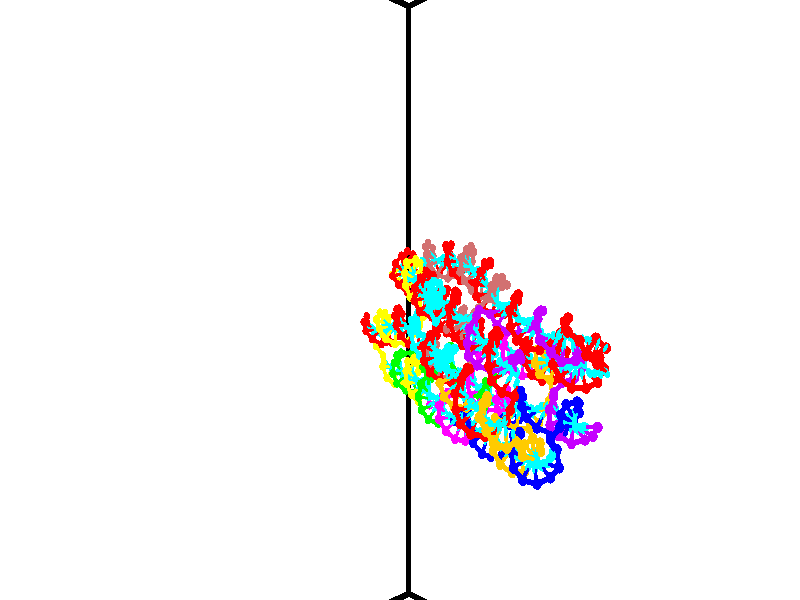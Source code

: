 // switches for output
#declare DRAW_BASES = 1; // possible values are 0, 1; only relevant for DNA ribbons
#declare DRAW_BASES_TYPE = 3; // possible values are 1, 2, 3; only relevant for DNA ribbons
#declare DRAW_FOG = 0; // set to 1 to enable fog

#include "colors.inc"

#include "transforms.inc"
background { rgb <1, 1, 1>}

#default {
   normal{
       ripples 0.25
       frequency 0.20
       turbulence 0.2
       lambda 5
   }
	finish {
		phong 0.1
		phong_size 40.
	}
}

// original window dimensions: 1024x640


// camera settings

camera {
	sky <-0, 1, 0>
	up <-0, 1, 0>
	right 1.6 * <0.724836, 0, 0.688921>
	location <12.1561, 44.2, 77.9145>
	look_at <46.7464, 44.2, 41.5209>
	direction <34.5903, 0, -36.3936>
	angle 67.0682
}


# declare cpy_camera_pos = <12.1561, 44.2, 77.9145>;
# if (DRAW_FOG = 1)
fog {
	fog_type 2
	up vnormalize(cpy_camera_pos)
	color rgbt<1,1,1,0.3>
	distance 1e-5
	fog_alt 3e-3
	fog_offset 70.72
}
# end


// LIGHTS

# declare lum = 6;
global_settings {
	ambient_light rgb lum * <0.05, 0.05, 0.05>
	max_trace_level 15
}# declare cpy_direct_light_amount = 0.25;
light_source
{	1000 * <-0.0359156, -1, 1.41376>,
	rgb lum * cpy_direct_light_amount
	parallel
}

light_source
{	1000 * <0.0359156, 1, -1.41376>,
	rgb lum * cpy_direct_light_amount
	parallel
}

// strand 0

// nucleotide -1

// particle -1
sphere {
	<46.254951, 44.647148, 45.805119> 0.250000
	pigment { color rgbt <1,0,0,0> }
	no_shadow
}
cylinder {
	<45.903473, 44.756752, 45.961483>,  <45.692585, 44.822514, 46.055302>, 0.100000
	pigment { color rgbt <1,0,0,0> }
	no_shadow
}
cylinder {
	<45.903473, 44.756752, 45.961483>,  <46.254951, 44.647148, 45.805119>, 0.100000
	pigment { color rgbt <1,0,0,0> }
	no_shadow
}

// particle -1
sphere {
	<45.903473, 44.756752, 45.961483> 0.100000
	pigment { color rgbt <1,0,0,0> }
	no_shadow
}
sphere {
	0, 1
	scale<0.080000,0.200000,0.300000>
	matrix <0.139368, -0.635940, 0.759050,
		0.456582, 0.721455, 0.520611,
		-0.878698, 0.274012, 0.390907,
		45.639862, 44.838955, 46.078754>
	pigment { color rgbt <0,1,1,0> }
	no_shadow
}
cylinder {
	<46.424847, 44.806107, 46.438259>,  <46.254951, 44.647148, 45.805119>, 0.130000
	pigment { color rgbt <1,0,0,0> }
	no_shadow
}

// nucleotide -1

// particle -1
sphere {
	<46.424847, 44.806107, 46.438259> 0.250000
	pigment { color rgbt <1,0,0,0> }
	no_shadow
}
cylinder {
	<46.041313, 44.692574, 46.434601>,  <45.811195, 44.624454, 46.432407>, 0.100000
	pigment { color rgbt <1,0,0,0> }
	no_shadow
}
cylinder {
	<46.041313, 44.692574, 46.434601>,  <46.424847, 44.806107, 46.438259>, 0.100000
	pigment { color rgbt <1,0,0,0> }
	no_shadow
}

// particle -1
sphere {
	<46.041313, 44.692574, 46.434601> 0.100000
	pigment { color rgbt <1,0,0,0> }
	no_shadow
}
sphere {
	0, 1
	scale<0.080000,0.200000,0.300000>
	matrix <0.198084, -0.691536, 0.694652,
		-0.203486, 0.664243, 0.719288,
		-0.958831, -0.283831, -0.009142,
		45.753662, 44.607426, 46.431858>
	pigment { color rgbt <0,1,1,0> }
	no_shadow
}
cylinder {
	<46.273582, 44.887791, 47.051155>,  <46.424847, 44.806107, 46.438259>, 0.130000
	pigment { color rgbt <1,0,0,0> }
	no_shadow
}

// nucleotide -1

// particle -1
sphere {
	<46.273582, 44.887791, 47.051155> 0.250000
	pigment { color rgbt <1,0,0,0> }
	no_shadow
}
cylinder {
	<45.982376, 44.645493, 46.922733>,  <45.807652, 44.500114, 46.845680>, 0.100000
	pigment { color rgbt <1,0,0,0> }
	no_shadow
}
cylinder {
	<45.982376, 44.645493, 46.922733>,  <46.273582, 44.887791, 47.051155>, 0.100000
	pigment { color rgbt <1,0,0,0> }
	no_shadow
}

// particle -1
sphere {
	<45.982376, 44.645493, 46.922733> 0.100000
	pigment { color rgbt <1,0,0,0> }
	no_shadow
}
sphere {
	0, 1
	scale<0.080000,0.200000,0.300000>
	matrix <0.044492, -0.509061, 0.859580,
		-0.684117, 0.611503, 0.397554,
		-0.728014, -0.605741, -0.321050,
		45.763973, 44.463772, 46.826420>
	pigment { color rgbt <0,1,1,0> }
	no_shadow
}
cylinder {
	<45.849628, 44.867527, 47.642487>,  <46.273582, 44.887791, 47.051155>, 0.130000
	pigment { color rgbt <1,0,0,0> }
	no_shadow
}

// nucleotide -1

// particle -1
sphere {
	<45.849628, 44.867527, 47.642487> 0.250000
	pigment { color rgbt <1,0,0,0> }
	no_shadow
}
cylinder {
	<45.752434, 44.551689, 47.417103>,  <45.694115, 44.362186, 47.281872>, 0.100000
	pigment { color rgbt <1,0,0,0> }
	no_shadow
}
cylinder {
	<45.752434, 44.551689, 47.417103>,  <45.849628, 44.867527, 47.642487>, 0.100000
	pigment { color rgbt <1,0,0,0> }
	no_shadow
}

// particle -1
sphere {
	<45.752434, 44.551689, 47.417103> 0.100000
	pigment { color rgbt <1,0,0,0> }
	no_shadow
}
sphere {
	0, 1
	scale<0.080000,0.200000,0.300000>
	matrix <-0.056706, -0.568315, 0.820854,
		-0.968370, 0.231411, 0.093320,
		-0.242990, -0.789599, -0.563462,
		45.679539, 44.314808, 47.248066>
	pigment { color rgbt <0,1,1,0> }
	no_shadow
}
cylinder {
	<45.278660, 44.587063, 48.017136>,  <45.849628, 44.867527, 47.642487>, 0.130000
	pigment { color rgbt <1,0,0,0> }
	no_shadow
}

// nucleotide -1

// particle -1
sphere {
	<45.278660, 44.587063, 48.017136> 0.250000
	pigment { color rgbt <1,0,0,0> }
	no_shadow
}
cylinder {
	<45.425758, 44.307617, 47.771633>,  <45.514019, 44.139950, 47.624332>, 0.100000
	pigment { color rgbt <1,0,0,0> }
	no_shadow
}
cylinder {
	<45.425758, 44.307617, 47.771633>,  <45.278660, 44.587063, 48.017136>, 0.100000
	pigment { color rgbt <1,0,0,0> }
	no_shadow
}

// particle -1
sphere {
	<45.425758, 44.307617, 47.771633> 0.100000
	pigment { color rgbt <1,0,0,0> }
	no_shadow
}
sphere {
	0, 1
	scale<0.080000,0.200000,0.300000>
	matrix <-0.145700, -0.695140, 0.703954,
		-0.918440, -0.169455, -0.357426,
		0.367750, -0.698617, -0.613755,
		45.536083, 44.098034, 47.587505>
	pigment { color rgbt <0,1,1,0> }
	no_shadow
}
cylinder {
	<44.860458, 44.064117, 48.102211>,  <45.278660, 44.587063, 48.017136>, 0.130000
	pigment { color rgbt <1,0,0,0> }
	no_shadow
}

// nucleotide -1

// particle -1
sphere {
	<44.860458, 44.064117, 48.102211> 0.250000
	pigment { color rgbt <1,0,0,0> }
	no_shadow
}
cylinder {
	<45.149498, 43.847847, 47.929924>,  <45.322922, 43.718086, 47.826550>, 0.100000
	pigment { color rgbt <1,0,0,0> }
	no_shadow
}
cylinder {
	<45.149498, 43.847847, 47.929924>,  <44.860458, 44.064117, 48.102211>, 0.100000
	pigment { color rgbt <1,0,0,0> }
	no_shadow
}

// particle -1
sphere {
	<45.149498, 43.847847, 47.929924> 0.100000
	pigment { color rgbt <1,0,0,0> }
	no_shadow
}
sphere {
	0, 1
	scale<0.080000,0.200000,0.300000>
	matrix <-0.204062, -0.762163, 0.614383,
		-0.660461, -0.356059, -0.661070,
		0.722599, -0.540676, -0.430720,
		45.366276, 43.685646, 47.800709>
	pigment { color rgbt <0,1,1,0> }
	no_shadow
}
cylinder {
	<44.502430, 43.418106, 47.891163>,  <44.860458, 44.064117, 48.102211>, 0.130000
	pigment { color rgbt <1,0,0,0> }
	no_shadow
}

// nucleotide -1

// particle -1
sphere {
	<44.502430, 43.418106, 47.891163> 0.250000
	pigment { color rgbt <1,0,0,0> }
	no_shadow
}
cylinder {
	<44.899376, 43.394257, 47.934357>,  <45.137543, 43.379948, 47.960274>, 0.100000
	pigment { color rgbt <1,0,0,0> }
	no_shadow
}
cylinder {
	<44.899376, 43.394257, 47.934357>,  <44.502430, 43.418106, 47.891163>, 0.100000
	pigment { color rgbt <1,0,0,0> }
	no_shadow
}

// particle -1
sphere {
	<44.899376, 43.394257, 47.934357> 0.100000
	pigment { color rgbt <1,0,0,0> }
	no_shadow
}
sphere {
	0, 1
	scale<0.080000,0.200000,0.300000>
	matrix <-0.119398, -0.684260, 0.719397,
		0.030996, -0.726796, -0.686153,
		0.992362, -0.059627, 0.107987,
		45.197086, 43.376369, 47.966751>
	pigment { color rgbt <0,1,1,0> }
	no_shadow
}
cylinder {
	<44.730400, 42.672054, 47.940834>,  <44.502430, 43.418106, 47.891163>, 0.130000
	pigment { color rgbt <1,0,0,0> }
	no_shadow
}

// nucleotide -1

// particle -1
sphere {
	<44.730400, 42.672054, 47.940834> 0.250000
	pigment { color rgbt <1,0,0,0> }
	no_shadow
}
cylinder {
	<45.039200, 42.864754, 48.106697>,  <45.224480, 42.980373, 48.206215>, 0.100000
	pigment { color rgbt <1,0,0,0> }
	no_shadow
}
cylinder {
	<45.039200, 42.864754, 48.106697>,  <44.730400, 42.672054, 47.940834>, 0.100000
	pigment { color rgbt <1,0,0,0> }
	no_shadow
}

// particle -1
sphere {
	<45.039200, 42.864754, 48.106697> 0.100000
	pigment { color rgbt <1,0,0,0> }
	no_shadow
}
sphere {
	0, 1
	scale<0.080000,0.200000,0.300000>
	matrix <0.089784, -0.728470, 0.679169,
		0.629252, -0.487087, -0.605630,
		0.771998, 0.481744, 0.414659,
		45.270798, 43.009277, 48.231094>
	pigment { color rgbt <0,1,1,0> }
	no_shadow
}
cylinder {
	<45.068268, 42.160309, 48.213848>,  <44.730400, 42.672054, 47.940834>, 0.130000
	pigment { color rgbt <1,0,0,0> }
	no_shadow
}

// nucleotide -1

// particle -1
sphere {
	<45.068268, 42.160309, 48.213848> 0.250000
	pigment { color rgbt <1,0,0,0> }
	no_shadow
}
cylinder {
	<45.245766, 42.469986, 48.394386>,  <45.352264, 42.655792, 48.502708>, 0.100000
	pigment { color rgbt <1,0,0,0> }
	no_shadow
}
cylinder {
	<45.245766, 42.469986, 48.394386>,  <45.068268, 42.160309, 48.213848>, 0.100000
	pigment { color rgbt <1,0,0,0> }
	no_shadow
}

// particle -1
sphere {
	<45.245766, 42.469986, 48.394386> 0.100000
	pigment { color rgbt <1,0,0,0> }
	no_shadow
}
sphere {
	0, 1
	scale<0.080000,0.200000,0.300000>
	matrix <0.150488, -0.560867, 0.814114,
		0.883427, -0.293339, -0.365390,
		0.443747, 0.774196, 0.451341,
		45.378891, 42.702244, 48.529789>
	pigment { color rgbt <0,1,1,0> }
	no_shadow
}
cylinder {
	<45.680454, 41.897594, 48.567493>,  <45.068268, 42.160309, 48.213848>, 0.130000
	pigment { color rgbt <1,0,0,0> }
	no_shadow
}

// nucleotide -1

// particle -1
sphere {
	<45.680454, 41.897594, 48.567493> 0.250000
	pigment { color rgbt <1,0,0,0> }
	no_shadow
}
cylinder {
	<45.626923, 42.250191, 48.748627>,  <45.594803, 42.461750, 48.857307>, 0.100000
	pigment { color rgbt <1,0,0,0> }
	no_shadow
}
cylinder {
	<45.626923, 42.250191, 48.748627>,  <45.680454, 41.897594, 48.567493>, 0.100000
	pigment { color rgbt <1,0,0,0> }
	no_shadow
}

// particle -1
sphere {
	<45.626923, 42.250191, 48.748627> 0.100000
	pigment { color rgbt <1,0,0,0> }
	no_shadow
}
sphere {
	0, 1
	scale<0.080000,0.200000,0.300000>
	matrix <0.400954, -0.369711, 0.838183,
		0.906270, 0.293738, -0.303961,
		-0.133829, 0.881494, 0.452833,
		45.586773, 42.514641, 48.884476>
	pigment { color rgbt <0,1,1,0> }
	no_shadow
}
cylinder {
	<46.191879, 41.871487, 49.011501>,  <45.680454, 41.897594, 48.567493>, 0.130000
	pigment { color rgbt <1,0,0,0> }
	no_shadow
}

// nucleotide -1

// particle -1
sphere {
	<46.191879, 41.871487, 49.011501> 0.250000
	pigment { color rgbt <1,0,0,0> }
	no_shadow
}
cylinder {
	<45.932655, 42.139534, 49.156258>,  <45.777122, 42.300362, 49.243111>, 0.100000
	pigment { color rgbt <1,0,0,0> }
	no_shadow
}
cylinder {
	<45.932655, 42.139534, 49.156258>,  <46.191879, 41.871487, 49.011501>, 0.100000
	pigment { color rgbt <1,0,0,0> }
	no_shadow
}

// particle -1
sphere {
	<45.932655, 42.139534, 49.156258> 0.100000
	pigment { color rgbt <1,0,0,0> }
	no_shadow
}
sphere {
	0, 1
	scale<0.080000,0.200000,0.300000>
	matrix <0.128791, -0.371902, 0.919294,
		0.750620, 0.642367, 0.154710,
		-0.648061, 0.670115, 0.361888,
		45.738235, 42.340569, 49.264824>
	pigment { color rgbt <0,1,1,0> }
	no_shadow
}
cylinder {
	<46.616055, 42.241032, 49.517406>,  <46.191879, 41.871487, 49.011501>, 0.130000
	pigment { color rgbt <1,0,0,0> }
	no_shadow
}

// nucleotide -1

// particle -1
sphere {
	<46.616055, 42.241032, 49.517406> 0.250000
	pigment { color rgbt <1,0,0,0> }
	no_shadow
}
cylinder {
	<46.230469, 42.278069, 49.617168>,  <45.999119, 42.300293, 49.677025>, 0.100000
	pigment { color rgbt <1,0,0,0> }
	no_shadow
}
cylinder {
	<46.230469, 42.278069, 49.617168>,  <46.616055, 42.241032, 49.517406>, 0.100000
	pigment { color rgbt <1,0,0,0> }
	no_shadow
}

// particle -1
sphere {
	<46.230469, 42.278069, 49.617168> 0.100000
	pigment { color rgbt <1,0,0,0> }
	no_shadow
}
sphere {
	0, 1
	scale<0.080000,0.200000,0.300000>
	matrix <0.225891, -0.210314, 0.951179,
		0.140527, 0.973239, 0.181819,
		-0.963963, 0.092595, 0.249401,
		45.941280, 42.305847, 49.691990>
	pigment { color rgbt <0,1,1,0> }
	no_shadow
}
cylinder {
	<46.569199, 42.654797, 50.104382>,  <46.616055, 42.241032, 49.517406>, 0.130000
	pigment { color rgbt <1,0,0,0> }
	no_shadow
}

// nucleotide -1

// particle -1
sphere {
	<46.569199, 42.654797, 50.104382> 0.250000
	pigment { color rgbt <1,0,0,0> }
	no_shadow
}
cylinder {
	<46.226738, 42.448120, 50.101933>,  <46.021263, 42.324116, 50.100464>, 0.100000
	pigment { color rgbt <1,0,0,0> }
	no_shadow
}
cylinder {
	<46.226738, 42.448120, 50.101933>,  <46.569199, 42.654797, 50.104382>, 0.100000
	pigment { color rgbt <1,0,0,0> }
	no_shadow
}

// particle -1
sphere {
	<46.226738, 42.448120, 50.101933> 0.100000
	pigment { color rgbt <1,0,0,0> }
	no_shadow
}
sphere {
	0, 1
	scale<0.080000,0.200000,0.300000>
	matrix <0.162084, -0.279786, 0.946282,
		-0.490648, 0.809167, 0.323285,
		-0.856150, -0.516691, -0.006124,
		45.969894, 42.293114, 50.100094>
	pigment { color rgbt <0,1,1,0> }
	no_shadow
}
cylinder {
	<46.120316, 42.937687, 50.632301>,  <46.569199, 42.654797, 50.104382>, 0.130000
	pigment { color rgbt <1,0,0,0> }
	no_shadow
}

// nucleotide -1

// particle -1
sphere {
	<46.120316, 42.937687, 50.632301> 0.250000
	pigment { color rgbt <1,0,0,0> }
	no_shadow
}
cylinder {
	<45.973465, 42.573189, 50.557625>,  <45.885353, 42.354488, 50.512817>, 0.100000
	pigment { color rgbt <1,0,0,0> }
	no_shadow
}
cylinder {
	<45.973465, 42.573189, 50.557625>,  <46.120316, 42.937687, 50.632301>, 0.100000
	pigment { color rgbt <1,0,0,0> }
	no_shadow
}

// particle -1
sphere {
	<45.973465, 42.573189, 50.557625> 0.100000
	pigment { color rgbt <1,0,0,0> }
	no_shadow
}
sphere {
	0, 1
	scale<0.080000,0.200000,0.300000>
	matrix <-0.085037, -0.166985, 0.982285,
		-0.926276, 0.376498, -0.016185,
		-0.367126, -0.911244, -0.186690,
		45.863327, 42.299816, 50.501617>
	pigment { color rgbt <0,1,1,0> }
	no_shadow
}
cylinder {
	<45.404472, 42.857243, 50.971340>,  <46.120316, 42.937687, 50.632301>, 0.130000
	pigment { color rgbt <1,0,0,0> }
	no_shadow
}

// nucleotide -1

// particle -1
sphere {
	<45.404472, 42.857243, 50.971340> 0.250000
	pigment { color rgbt <1,0,0,0> }
	no_shadow
}
cylinder {
	<45.543930, 42.485413, 50.923450>,  <45.627605, 42.262314, 50.894718>, 0.100000
	pigment { color rgbt <1,0,0,0> }
	no_shadow
}
cylinder {
	<45.543930, 42.485413, 50.923450>,  <45.404472, 42.857243, 50.971340>, 0.100000
	pigment { color rgbt <1,0,0,0> }
	no_shadow
}

// particle -1
sphere {
	<45.543930, 42.485413, 50.923450> 0.100000
	pigment { color rgbt <1,0,0,0> }
	no_shadow
}
sphere {
	0, 1
	scale<0.080000,0.200000,0.300000>
	matrix <-0.168098, -0.187683, 0.967739,
		-0.922057, -0.317272, -0.221694,
		0.348645, -0.929577, -0.119722,
		45.648525, 42.206539, 50.887535>
	pigment { color rgbt <0,1,1,0> }
	no_shadow
}
cylinder {
	<45.036690, 42.570175, 51.465714>,  <45.404472, 42.857243, 50.971340>, 0.130000
	pigment { color rgbt <1,0,0,0> }
	no_shadow
}

// nucleotide -1

// particle -1
sphere {
	<45.036690, 42.570175, 51.465714> 0.250000
	pigment { color rgbt <1,0,0,0> }
	no_shadow
}
cylinder {
	<45.272526, 42.258354, 51.381157>,  <45.414028, 42.071262, 51.330421>, 0.100000
	pigment { color rgbt <1,0,0,0> }
	no_shadow
}
cylinder {
	<45.272526, 42.258354, 51.381157>,  <45.036690, 42.570175, 51.465714>, 0.100000
	pigment { color rgbt <1,0,0,0> }
	no_shadow
}

// particle -1
sphere {
	<45.272526, 42.258354, 51.381157> 0.100000
	pigment { color rgbt <1,0,0,0> }
	no_shadow
}
sphere {
	0, 1
	scale<0.080000,0.200000,0.300000>
	matrix <-0.087071, -0.321538, 0.942885,
		-0.802999, -0.537505, -0.257450,
		0.589586, -0.779552, -0.211394,
		45.449402, 42.024490, 51.317738>
	pigment { color rgbt <0,1,1,0> }
	no_shadow
}
cylinder {
	<44.761459, 41.898094, 51.712204>,  <45.036690, 42.570175, 51.465714>, 0.130000
	pigment { color rgbt <1,0,0,0> }
	no_shadow
}

// nucleotide -1

// particle -1
sphere {
	<44.761459, 41.898094, 51.712204> 0.250000
	pigment { color rgbt <1,0,0,0> }
	no_shadow
}
cylinder {
	<45.154762, 41.832977, 51.679451>,  <45.390743, 41.793907, 51.659801>, 0.100000
	pigment { color rgbt <1,0,0,0> }
	no_shadow
}
cylinder {
	<45.154762, 41.832977, 51.679451>,  <44.761459, 41.898094, 51.712204>, 0.100000
	pigment { color rgbt <1,0,0,0> }
	no_shadow
}

// particle -1
sphere {
	<45.154762, 41.832977, 51.679451> 0.100000
	pigment { color rgbt <1,0,0,0> }
	no_shadow
}
sphere {
	0, 1
	scale<0.080000,0.200000,0.300000>
	matrix <0.011120, -0.394906, 0.918654,
		-0.181881, -0.904184, -0.386484,
		0.983258, -0.162789, -0.081880,
		45.449741, 41.784142, 51.654888>
	pigment { color rgbt <0,1,1,0> }
	no_shadow
}
cylinder {
	<44.844353, 41.230774, 52.000263>,  <44.761459, 41.898094, 51.712204>, 0.130000
	pigment { color rgbt <1,0,0,0> }
	no_shadow
}

// nucleotide -1

// particle -1
sphere {
	<44.844353, 41.230774, 52.000263> 0.250000
	pigment { color rgbt <1,0,0,0> }
	no_shadow
}
cylinder {
	<45.210487, 41.391808, 52.003853>,  <45.430168, 41.488430, 52.006004>, 0.100000
	pigment { color rgbt <1,0,0,0> }
	no_shadow
}
cylinder {
	<45.210487, 41.391808, 52.003853>,  <44.844353, 41.230774, 52.000263>, 0.100000
	pigment { color rgbt <1,0,0,0> }
	no_shadow
}

// particle -1
sphere {
	<45.210487, 41.391808, 52.003853> 0.100000
	pigment { color rgbt <1,0,0,0> }
	no_shadow
}
sphere {
	0, 1
	scale<0.080000,0.200000,0.300000>
	matrix <0.144298, -0.348717, 0.926053,
		0.375946, -0.846357, -0.377286,
		0.915337, 0.402588, 0.008971,
		45.485088, 41.512585, 52.006546>
	pigment { color rgbt <0,1,1,0> }
	no_shadow
}
cylinder {
	<45.304836, 40.695686, 52.130875>,  <44.844353, 41.230774, 52.000263>, 0.130000
	pigment { color rgbt <1,0,0,0> }
	no_shadow
}

// nucleotide -1

// particle -1
sphere {
	<45.304836, 40.695686, 52.130875> 0.250000
	pigment { color rgbt <1,0,0,0> }
	no_shadow
}
cylinder {
	<45.490013, 41.031021, 52.246029>,  <45.601120, 41.232224, 52.315121>, 0.100000
	pigment { color rgbt <1,0,0,0> }
	no_shadow
}
cylinder {
	<45.490013, 41.031021, 52.246029>,  <45.304836, 40.695686, 52.130875>, 0.100000
	pigment { color rgbt <1,0,0,0> }
	no_shadow
}

// particle -1
sphere {
	<45.490013, 41.031021, 52.246029> 0.100000
	pigment { color rgbt <1,0,0,0> }
	no_shadow
}
sphere {
	0, 1
	scale<0.080000,0.200000,0.300000>
	matrix <0.197344, -0.414112, 0.888576,
		0.864141, -0.354547, -0.357150,
		0.462942, 0.838336, 0.287884,
		45.628895, 41.282520, 52.332394>
	pigment { color rgbt <0,1,1,0> }
	no_shadow
}
cylinder {
	<45.843765, 40.499977, 52.546688>,  <45.304836, 40.695686, 52.130875>, 0.130000
	pigment { color rgbt <1,0,0,0> }
	no_shadow
}

// nucleotide -1

// particle -1
sphere {
	<45.843765, 40.499977, 52.546688> 0.250000
	pigment { color rgbt <1,0,0,0> }
	no_shadow
}
cylinder {
	<45.815361, 40.889153, 52.634647>,  <45.798321, 41.122658, 52.687424>, 0.100000
	pigment { color rgbt <1,0,0,0> }
	no_shadow
}
cylinder {
	<45.815361, 40.889153, 52.634647>,  <45.843765, 40.499977, 52.546688>, 0.100000
	pigment { color rgbt <1,0,0,0> }
	no_shadow
}

// particle -1
sphere {
	<45.815361, 40.889153, 52.634647> 0.100000
	pigment { color rgbt <1,0,0,0> }
	no_shadow
}
sphere {
	0, 1
	scale<0.080000,0.200000,0.300000>
	matrix <0.119235, -0.210591, 0.970276,
		0.990324, 0.095114, -0.101054,
		-0.071006, 0.972936, 0.219894,
		45.794060, 41.181034, 52.700615>
	pigment { color rgbt <0,1,1,0> }
	no_shadow
}
cylinder {
	<46.365311, 40.570004, 53.055603>,  <45.843765, 40.499977, 52.546688>, 0.130000
	pigment { color rgbt <1,0,0,0> }
	no_shadow
}

// nucleotide -1

// particle -1
sphere {
	<46.365311, 40.570004, 53.055603> 0.250000
	pigment { color rgbt <1,0,0,0> }
	no_shadow
}
cylinder {
	<46.155609, 40.905365, 53.115257>,  <46.029789, 41.106583, 53.151051>, 0.100000
	pigment { color rgbt <1,0,0,0> }
	no_shadow
}
cylinder {
	<46.155609, 40.905365, 53.115257>,  <46.365311, 40.570004, 53.055603>, 0.100000
	pigment { color rgbt <1,0,0,0> }
	no_shadow
}

// particle -1
sphere {
	<46.155609, 40.905365, 53.115257> 0.100000
	pigment { color rgbt <1,0,0,0> }
	no_shadow
}
sphere {
	0, 1
	scale<0.080000,0.200000,0.300000>
	matrix <-0.026388, -0.191037, 0.981228,
		0.851155, 0.510475, 0.122275,
		-0.524251, 0.838404, 0.149131,
		45.998333, 41.156887, 53.159996>
	pigment { color rgbt <0,1,1,0> }
	no_shadow
}
cylinder {
	<46.668221, 41.038589, 53.692577>,  <46.365311, 40.570004, 53.055603>, 0.130000
	pigment { color rgbt <1,0,0,0> }
	no_shadow
}

// nucleotide -1

// particle -1
sphere {
	<46.668221, 41.038589, 53.692577> 0.250000
	pigment { color rgbt <1,0,0,0> }
	no_shadow
}
cylinder {
	<46.281204, 41.133278, 53.657192>,  <46.048996, 41.190090, 53.635960>, 0.100000
	pigment { color rgbt <1,0,0,0> }
	no_shadow
}
cylinder {
	<46.281204, 41.133278, 53.657192>,  <46.668221, 41.038589, 53.692577>, 0.100000
	pigment { color rgbt <1,0,0,0> }
	no_shadow
}

// particle -1
sphere {
	<46.281204, 41.133278, 53.657192> 0.100000
	pigment { color rgbt <1,0,0,0> }
	no_shadow
}
sphere {
	0, 1
	scale<0.080000,0.200000,0.300000>
	matrix <-0.134420, -0.185658, 0.973377,
		0.213998, 0.953673, 0.211453,
		-0.967541, 0.236724, -0.088462,
		45.990940, 41.204296, 53.630653>
	pigment { color rgbt <0,1,1,0> }
	no_shadow
}
cylinder {
	<46.519058, 41.406296, 54.267277>,  <46.668221, 41.038589, 53.692577>, 0.130000
	pigment { color rgbt <1,0,0,0> }
	no_shadow
}

// nucleotide -1

// particle -1
sphere {
	<46.519058, 41.406296, 54.267277> 0.250000
	pigment { color rgbt <1,0,0,0> }
	no_shadow
}
cylinder {
	<46.136368, 41.346069, 54.167671>,  <45.906754, 41.309933, 54.107910>, 0.100000
	pigment { color rgbt <1,0,0,0> }
	no_shadow
}
cylinder {
	<46.136368, 41.346069, 54.167671>,  <46.519058, 41.406296, 54.267277>, 0.100000
	pigment { color rgbt <1,0,0,0> }
	no_shadow
}

// particle -1
sphere {
	<46.136368, 41.346069, 54.167671> 0.100000
	pigment { color rgbt <1,0,0,0> }
	no_shadow
}
sphere {
	0, 1
	scale<0.080000,0.200000,0.300000>
	matrix <-0.245643, -0.040882, 0.968498,
		-0.156000, 0.987755, 0.002128,
		-0.956726, -0.150563, -0.249012,
		45.849350, 41.300900, 54.092968>
	pigment { color rgbt <0,1,1,0> }
	no_shadow
}
cylinder {
	<46.101410, 41.833794, 54.705845>,  <46.519058, 41.406296, 54.267277>, 0.130000
	pigment { color rgbt <1,0,0,0> }
	no_shadow
}

// nucleotide -1

// particle -1
sphere {
	<46.101410, 41.833794, 54.705845> 0.250000
	pigment { color rgbt <1,0,0,0> }
	no_shadow
}
cylinder {
	<45.861183, 41.547043, 54.564194>,  <45.717049, 41.374992, 54.479202>, 0.100000
	pigment { color rgbt <1,0,0,0> }
	no_shadow
}
cylinder {
	<45.861183, 41.547043, 54.564194>,  <46.101410, 41.833794, 54.705845>, 0.100000
	pigment { color rgbt <1,0,0,0> }
	no_shadow
}

// particle -1
sphere {
	<45.861183, 41.547043, 54.564194> 0.100000
	pigment { color rgbt <1,0,0,0> }
	no_shadow
}
sphere {
	0, 1
	scale<0.080000,0.200000,0.300000>
	matrix <-0.356971, -0.155911, 0.921012,
		-0.715464, 0.679543, -0.162269,
		-0.600568, -0.716877, -0.354126,
		45.681011, 41.331982, 54.457954>
	pigment { color rgbt <0,1,1,0> }
	no_shadow
}
cylinder {
	<45.519173, 41.990150, 54.905895>,  <46.101410, 41.833794, 54.705845>, 0.130000
	pigment { color rgbt <1,0,0,0> }
	no_shadow
}

// nucleotide -1

// particle -1
sphere {
	<45.519173, 41.990150, 54.905895> 0.250000
	pigment { color rgbt <1,0,0,0> }
	no_shadow
}
cylinder {
	<45.464996, 41.600082, 54.835804>,  <45.432491, 41.366043, 54.793751>, 0.100000
	pigment { color rgbt <1,0,0,0> }
	no_shadow
}
cylinder {
	<45.464996, 41.600082, 54.835804>,  <45.519173, 41.990150, 54.905895>, 0.100000
	pigment { color rgbt <1,0,0,0> }
	no_shadow
}

// particle -1
sphere {
	<45.464996, 41.600082, 54.835804> 0.100000
	pigment { color rgbt <1,0,0,0> }
	no_shadow
}
sphere {
	0, 1
	scale<0.080000,0.200000,0.300000>
	matrix <-0.382099, -0.111763, 0.917338,
		-0.914142, 0.191200, -0.357473,
		-0.135443, -0.975168, -0.175224,
		45.424362, 41.307533, 54.783237>
	pigment { color rgbt <0,1,1,0> }
	no_shadow
}
cylinder {
	<44.881943, 41.908813, 55.078671>,  <45.519173, 41.990150, 54.905895>, 0.130000
	pigment { color rgbt <1,0,0,0> }
	no_shadow
}

// nucleotide -1

// particle -1
sphere {
	<44.881943, 41.908813, 55.078671> 0.250000
	pigment { color rgbt <1,0,0,0> }
	no_shadow
}
cylinder {
	<45.060448, 41.551537, 55.100800>,  <45.167553, 41.337170, 55.114079>, 0.100000
	pigment { color rgbt <1,0,0,0> }
	no_shadow
}
cylinder {
	<45.060448, 41.551537, 55.100800>,  <44.881943, 41.908813, 55.078671>, 0.100000
	pigment { color rgbt <1,0,0,0> }
	no_shadow
}

// particle -1
sphere {
	<45.060448, 41.551537, 55.100800> 0.100000
	pigment { color rgbt <1,0,0,0> }
	no_shadow
}
sphere {
	0, 1
	scale<0.080000,0.200000,0.300000>
	matrix <-0.396046, -0.141682, 0.907234,
		-0.802494, -0.426777, -0.416972,
		0.446264, -0.893190, 0.055325,
		45.194328, 41.283581, 55.117397>
	pigment { color rgbt <0,1,1,0> }
	no_shadow
}
cylinder {
	<44.380096, 41.508568, 55.359360>,  <44.881943, 41.908813, 55.078671>, 0.130000
	pigment { color rgbt <1,0,0,0> }
	no_shadow
}

// nucleotide -1

// particle -1
sphere {
	<44.380096, 41.508568, 55.359360> 0.250000
	pigment { color rgbt <1,0,0,0> }
	no_shadow
}
cylinder {
	<44.721123, 41.318512, 55.446426>,  <44.925739, 41.204479, 55.498665>, 0.100000
	pigment { color rgbt <1,0,0,0> }
	no_shadow
}
cylinder {
	<44.721123, 41.318512, 55.446426>,  <44.380096, 41.508568, 55.359360>, 0.100000
	pigment { color rgbt <1,0,0,0> }
	no_shadow
}

// particle -1
sphere {
	<44.721123, 41.318512, 55.446426> 0.100000
	pigment { color rgbt <1,0,0,0> }
	no_shadow
}
sphere {
	0, 1
	scale<0.080000,0.200000,0.300000>
	matrix <-0.319237, -0.143707, 0.936715,
		-0.413790, -0.868096, -0.274202,
		0.852564, -0.475139, 0.217664,
		44.976891, 41.175972, 55.511726>
	pigment { color rgbt <0,1,1,0> }
	no_shadow
}
cylinder {
	<44.156864, 40.918705, 55.677361>,  <44.380096, 41.508568, 55.359360>, 0.130000
	pigment { color rgbt <1,0,0,0> }
	no_shadow
}

// nucleotide -1

// particle -1
sphere {
	<44.156864, 40.918705, 55.677361> 0.250000
	pigment { color rgbt <1,0,0,0> }
	no_shadow
}
cylinder {
	<44.538898, 40.928993, 55.795444>,  <44.768120, 40.935165, 55.866295>, 0.100000
	pigment { color rgbt <1,0,0,0> }
	no_shadow
}
cylinder {
	<44.538898, 40.928993, 55.795444>,  <44.156864, 40.918705, 55.677361>, 0.100000
	pigment { color rgbt <1,0,0,0> }
	no_shadow
}

// particle -1
sphere {
	<44.538898, 40.928993, 55.795444> 0.100000
	pigment { color rgbt <1,0,0,0> }
	no_shadow
}
sphere {
	0, 1
	scale<0.080000,0.200000,0.300000>
	matrix <-0.279935, -0.248453, 0.927312,
		0.097200, -0.968302, -0.230092,
		0.955086, 0.025724, 0.295212,
		44.825424, 40.936710, 55.884007>
	pigment { color rgbt <0,1,1,0> }
	no_shadow
}
cylinder {
	<44.389000, 40.259598, 56.020882>,  <44.156864, 40.918705, 55.677361>, 0.130000
	pigment { color rgbt <1,0,0,0> }
	no_shadow
}

// nucleotide -1

// particle -1
sphere {
	<44.389000, 40.259598, 56.020882> 0.250000
	pigment { color rgbt <1,0,0,0> }
	no_shadow
}
cylinder {
	<44.651310, 40.529289, 56.156754>,  <44.808697, 40.691105, 56.238277>, 0.100000
	pigment { color rgbt <1,0,0,0> }
	no_shadow
}
cylinder {
	<44.651310, 40.529289, 56.156754>,  <44.389000, 40.259598, 56.020882>, 0.100000
	pigment { color rgbt <1,0,0,0> }
	no_shadow
}

// particle -1
sphere {
	<44.651310, 40.529289, 56.156754> 0.100000
	pigment { color rgbt <1,0,0,0> }
	no_shadow
}
sphere {
	0, 1
	scale<0.080000,0.200000,0.300000>
	matrix <-0.224676, -0.255259, 0.940406,
		0.720752, -0.693010, -0.015909,
		0.655772, 0.674225, 0.339681,
		44.848042, 40.731556, 56.258659>
	pigment { color rgbt <0,1,1,0> }
	no_shadow
}
cylinder {
	<44.597454, 39.963634, 56.691036>,  <44.389000, 40.259598, 56.020882>, 0.130000
	pigment { color rgbt <1,0,0,0> }
	no_shadow
}

// nucleotide -1

// particle -1
sphere {
	<44.597454, 39.963634, 56.691036> 0.250000
	pigment { color rgbt <1,0,0,0> }
	no_shadow
}
cylinder {
	<44.700455, 40.349380, 56.715336>,  <44.762257, 40.580830, 56.729916>, 0.100000
	pigment { color rgbt <1,0,0,0> }
	no_shadow
}
cylinder {
	<44.700455, 40.349380, 56.715336>,  <44.597454, 39.963634, 56.691036>, 0.100000
	pigment { color rgbt <1,0,0,0> }
	no_shadow
}

// particle -1
sphere {
	<44.700455, 40.349380, 56.715336> 0.100000
	pigment { color rgbt <1,0,0,0> }
	no_shadow
}
sphere {
	0, 1
	scale<0.080000,0.200000,0.300000>
	matrix <-0.324168, 0.026991, 0.945615,
		0.910280, -0.263188, 0.319567,
		0.257500, 0.964367, 0.060748,
		44.777706, 40.638691, 56.733559>
	pigment { color rgbt <0,1,1,0> }
	no_shadow
}
cylinder {
	<44.901161, 40.037548, 57.300842>,  <44.597454, 39.963634, 56.691036>, 0.130000
	pigment { color rgbt <1,0,0,0> }
	no_shadow
}

// nucleotide -1

// particle -1
sphere {
	<44.901161, 40.037548, 57.300842> 0.250000
	pigment { color rgbt <1,0,0,0> }
	no_shadow
}
cylinder {
	<44.789207, 40.413338, 57.221786>,  <44.722034, 40.638809, 57.174355>, 0.100000
	pigment { color rgbt <1,0,0,0> }
	no_shadow
}
cylinder {
	<44.789207, 40.413338, 57.221786>,  <44.901161, 40.037548, 57.300842>, 0.100000
	pigment { color rgbt <1,0,0,0> }
	no_shadow
}

// particle -1
sphere {
	<44.789207, 40.413338, 57.221786> 0.100000
	pigment { color rgbt <1,0,0,0> }
	no_shadow
}
sphere {
	0, 1
	scale<0.080000,0.200000,0.300000>
	matrix <-0.534355, 0.018580, 0.845056,
		0.797577, 0.342127, 0.496810,
		-0.279886, 0.939470, -0.197637,
		44.705242, 40.695179, 57.162495>
	pigment { color rgbt <0,1,1,0> }
	no_shadow
}
cylinder {
	<44.895729, 40.338375, 57.839249>,  <44.901161, 40.037548, 57.300842>, 0.130000
	pigment { color rgbt <1,0,0,0> }
	no_shadow
}

// nucleotide -1

// particle -1
sphere {
	<44.895729, 40.338375, 57.839249> 0.250000
	pigment { color rgbt <1,0,0,0> }
	no_shadow
}
cylinder {
	<44.677422, 40.622849, 57.662003>,  <44.546436, 40.793533, 57.555656>, 0.100000
	pigment { color rgbt <1,0,0,0> }
	no_shadow
}
cylinder {
	<44.677422, 40.622849, 57.662003>,  <44.895729, 40.338375, 57.839249>, 0.100000
	pigment { color rgbt <1,0,0,0> }
	no_shadow
}

// particle -1
sphere {
	<44.677422, 40.622849, 57.662003> 0.100000
	pigment { color rgbt <1,0,0,0> }
	no_shadow
}
sphere {
	0, 1
	scale<0.080000,0.200000,0.300000>
	matrix <-0.470636, 0.177360, 0.864318,
		0.693282, 0.680262, 0.237913,
		-0.545767, 0.711187, -0.443116,
		44.513691, 40.836205, 57.529068>
	pigment { color rgbt <0,1,1,0> }
	no_shadow
}
cylinder {
	<44.869202, 41.007874, 58.309109>,  <44.895729, 40.338375, 57.839249>, 0.130000
	pigment { color rgbt <1,0,0,0> }
	no_shadow
}

// nucleotide -1

// particle -1
sphere {
	<44.869202, 41.007874, 58.309109> 0.250000
	pigment { color rgbt <1,0,0,0> }
	no_shadow
}
cylinder {
	<44.564194, 41.015526, 58.050438>,  <44.381187, 41.020119, 57.895233>, 0.100000
	pigment { color rgbt <1,0,0,0> }
	no_shadow
}
cylinder {
	<44.564194, 41.015526, 58.050438>,  <44.869202, 41.007874, 58.309109>, 0.100000
	pigment { color rgbt <1,0,0,0> }
	no_shadow
}

// particle -1
sphere {
	<44.564194, 41.015526, 58.050438> 0.100000
	pigment { color rgbt <1,0,0,0> }
	no_shadow
}
sphere {
	0, 1
	scale<0.080000,0.200000,0.300000>
	matrix <-0.606325, 0.327552, 0.724624,
		0.225685, 0.944640, -0.238164,
		-0.762520, 0.019132, -0.646682,
		44.335438, 41.021267, 57.856434>
	pigment { color rgbt <0,1,1,0> }
	no_shadow
}
cylinder {
	<44.510155, 41.623203, 58.449627>,  <44.869202, 41.007874, 58.309109>, 0.130000
	pigment { color rgbt <1,0,0,0> }
	no_shadow
}

// nucleotide -1

// particle -1
sphere {
	<44.510155, 41.623203, 58.449627> 0.250000
	pigment { color rgbt <1,0,0,0> }
	no_shadow
}
cylinder {
	<44.207932, 41.427261, 58.275650>,  <44.026600, 41.309696, 58.171265>, 0.100000
	pigment { color rgbt <1,0,0,0> }
	no_shadow
}
cylinder {
	<44.207932, 41.427261, 58.275650>,  <44.510155, 41.623203, 58.449627>, 0.100000
	pigment { color rgbt <1,0,0,0> }
	no_shadow
}

// particle -1
sphere {
	<44.207932, 41.427261, 58.275650> 0.100000
	pigment { color rgbt <1,0,0,0> }
	no_shadow
}
sphere {
	0, 1
	scale<0.080000,0.200000,0.300000>
	matrix <-0.577049, 0.183408, 0.795849,
		-0.310079, 0.852293, -0.421246,
		-0.755556, -0.489855, -0.434944,
		43.981266, 41.280304, 58.145168>
	pigment { color rgbt <0,1,1,0> }
	no_shadow
}
cylinder {
	<43.932396, 42.088314, 58.428619>,  <44.510155, 41.623203, 58.449627>, 0.130000
	pigment { color rgbt <1,0,0,0> }
	no_shadow
}

// nucleotide -1

// particle -1
sphere {
	<43.932396, 42.088314, 58.428619> 0.250000
	pigment { color rgbt <1,0,0,0> }
	no_shadow
}
cylinder {
	<43.794636, 41.714523, 58.392509>,  <43.711979, 41.490250, 58.370842>, 0.100000
	pigment { color rgbt <1,0,0,0> }
	no_shadow
}
cylinder {
	<43.794636, 41.714523, 58.392509>,  <43.932396, 42.088314, 58.428619>, 0.100000
	pigment { color rgbt <1,0,0,0> }
	no_shadow
}

// particle -1
sphere {
	<43.794636, 41.714523, 58.392509> 0.100000
	pigment { color rgbt <1,0,0,0> }
	no_shadow
}
sphere {
	0, 1
	scale<0.080000,0.200000,0.300000>
	matrix <-0.510117, 0.105535, 0.853606,
		-0.788145, 0.340032, -0.513037,
		-0.344397, -0.934473, -0.090279,
		43.691319, 41.434181, 58.365425>
	pigment { color rgbt <0,1,1,0> }
	no_shadow
}
cylinder {
	<43.198826, 42.094830, 58.587952>,  <43.932396, 42.088314, 58.428619>, 0.130000
	pigment { color rgbt <1,0,0,0> }
	no_shadow
}

// nucleotide -1

// particle -1
sphere {
	<43.198826, 42.094830, 58.587952> 0.250000
	pigment { color rgbt <1,0,0,0> }
	no_shadow
}
cylinder {
	<43.294693, 41.708611, 58.628494>,  <43.352215, 41.476879, 58.652821>, 0.100000
	pigment { color rgbt <1,0,0,0> }
	no_shadow
}
cylinder {
	<43.294693, 41.708611, 58.628494>,  <43.198826, 42.094830, 58.587952>, 0.100000
	pigment { color rgbt <1,0,0,0> }
	no_shadow
}

// particle -1
sphere {
	<43.294693, 41.708611, 58.628494> 0.100000
	pigment { color rgbt <1,0,0,0> }
	no_shadow
}
sphere {
	0, 1
	scale<0.080000,0.200000,0.300000>
	matrix <-0.493640, -0.031303, 0.869103,
		-0.835988, -0.258332, -0.484136,
		0.239672, -0.965549, 0.101354,
		43.366596, 41.418945, 58.658901>
	pigment { color rgbt <0,1,1,0> }
	no_shadow
}
cylinder {
	<42.555561, 41.745140, 58.813301>,  <43.198826, 42.094830, 58.587952>, 0.130000
	pigment { color rgbt <1,0,0,0> }
	no_shadow
}

// nucleotide -1

// particle -1
sphere {
	<42.555561, 41.745140, 58.813301> 0.250000
	pigment { color rgbt <1,0,0,0> }
	no_shadow
}
cylinder {
	<42.835476, 41.479317, 58.918114>,  <43.003426, 41.319824, 58.981003>, 0.100000
	pigment { color rgbt <1,0,0,0> }
	no_shadow
}
cylinder {
	<42.835476, 41.479317, 58.918114>,  <42.555561, 41.745140, 58.813301>, 0.100000
	pigment { color rgbt <1,0,0,0> }
	no_shadow
}

// particle -1
sphere {
	<42.835476, 41.479317, 58.918114> 0.100000
	pigment { color rgbt <1,0,0,0> }
	no_shadow
}
sphere {
	0, 1
	scale<0.080000,0.200000,0.300000>
	matrix <-0.475615, -0.159744, 0.865027,
		-0.533004, -0.729960, -0.427861,
		0.699784, -0.664560, 0.262035,
		43.045410, 41.279949, 58.996723>
	pigment { color rgbt <0,1,1,0> }
	no_shadow
}
cylinder {
	<42.148914, 41.141727, 58.967590>,  <42.555561, 41.745140, 58.813301>, 0.130000
	pigment { color rgbt <1,0,0,0> }
	no_shadow
}

// nucleotide -1

// particle -1
sphere {
	<42.148914, 41.141727, 58.967590> 0.250000
	pigment { color rgbt <1,0,0,0> }
	no_shadow
}
cylinder {
	<42.494465, 41.128105, 59.168610>,  <42.701797, 41.119930, 59.289219>, 0.100000
	pigment { color rgbt <1,0,0,0> }
	no_shadow
}
cylinder {
	<42.494465, 41.128105, 59.168610>,  <42.148914, 41.141727, 58.967590>, 0.100000
	pigment { color rgbt <1,0,0,0> }
	no_shadow
}

// particle -1
sphere {
	<42.494465, 41.128105, 59.168610> 0.100000
	pigment { color rgbt <1,0,0,0> }
	no_shadow
}
sphere {
	0, 1
	scale<0.080000,0.200000,0.300000>
	matrix <-0.496892, -0.221079, 0.839180,
		0.082523, -0.974661, -0.207907,
		0.863880, -0.034056, 0.502546,
		42.753628, 41.117889, 59.319374>
	pigment { color rgbt <0,1,1,0> }
	no_shadow
}
cylinder {
	<42.097328, 40.536766, 59.418671>,  <42.148914, 41.141727, 58.967590>, 0.130000
	pigment { color rgbt <1,0,0,0> }
	no_shadow
}

// nucleotide -1

// particle -1
sphere {
	<42.097328, 40.536766, 59.418671> 0.250000
	pigment { color rgbt <1,0,0,0> }
	no_shadow
}
cylinder {
	<42.407845, 40.736115, 59.573074>,  <42.594154, 40.855724, 59.665718>, 0.100000
	pigment { color rgbt <1,0,0,0> }
	no_shadow
}
cylinder {
	<42.407845, 40.736115, 59.573074>,  <42.097328, 40.536766, 59.418671>, 0.100000
	pigment { color rgbt <1,0,0,0> }
	no_shadow
}

// particle -1
sphere {
	<42.407845, 40.736115, 59.573074> 0.100000
	pigment { color rgbt <1,0,0,0> }
	no_shadow
}
sphere {
	0, 1
	scale<0.080000,0.200000,0.300000>
	matrix <-0.342320, -0.180919, 0.922001,
		0.529335, -0.847877, 0.030157,
		0.776287, 0.498371, 0.386012,
		42.640732, 40.885624, 59.688877>
	pigment { color rgbt <0,1,1,0> }
	no_shadow
}
cylinder {
	<42.320595, 40.096043, 60.081318>,  <42.097328, 40.536766, 59.418671>, 0.130000
	pigment { color rgbt <1,0,0,0> }
	no_shadow
}

// nucleotide -1

// particle -1
sphere {
	<42.320595, 40.096043, 60.081318> 0.250000
	pigment { color rgbt <1,0,0,0> }
	no_shadow
}
cylinder {
	<42.492134, 40.456589, 60.105400>,  <42.595058, 40.672916, 60.119850>, 0.100000
	pigment { color rgbt <1,0,0,0> }
	no_shadow
}
cylinder {
	<42.492134, 40.456589, 60.105400>,  <42.320595, 40.096043, 60.081318>, 0.100000
	pigment { color rgbt <1,0,0,0> }
	no_shadow
}

// particle -1
sphere {
	<42.492134, 40.456589, 60.105400> 0.100000
	pigment { color rgbt <1,0,0,0> }
	no_shadow
}
sphere {
	0, 1
	scale<0.080000,0.200000,0.300000>
	matrix <-0.232940, 0.045940, 0.971406,
		0.872829, -0.430609, 0.229666,
		0.428847, 0.901369, 0.060208,
		42.620789, 40.727001, 60.123463>
	pigment { color rgbt <0,1,1,0> }
	no_shadow
}
cylinder {
	<42.902119, 40.090050, 60.639809>,  <42.320595, 40.096043, 60.081318>, 0.130000
	pigment { color rgbt <1,0,0,0> }
	no_shadow
}

// nucleotide -1

// particle -1
sphere {
	<42.902119, 40.090050, 60.639809> 0.250000
	pigment { color rgbt <1,0,0,0> }
	no_shadow
}
cylinder {
	<42.766441, 40.463257, 60.591774>,  <42.685036, 40.687183, 60.562954>, 0.100000
	pigment { color rgbt <1,0,0,0> }
	no_shadow
}
cylinder {
	<42.766441, 40.463257, 60.591774>,  <42.902119, 40.090050, 60.639809>, 0.100000
	pigment { color rgbt <1,0,0,0> }
	no_shadow
}

// particle -1
sphere {
	<42.766441, 40.463257, 60.591774> 0.100000
	pigment { color rgbt <1,0,0,0> }
	no_shadow
}
sphere {
	0, 1
	scale<0.080000,0.200000,0.300000>
	matrix <-0.103536, 0.089851, 0.990559,
		0.935003, 0.348421, 0.066125,
		-0.339190, 0.933022, -0.120085,
		42.664684, 40.743164, 60.555748>
	pigment { color rgbt <0,1,1,0> }
	no_shadow
}
cylinder {
	<43.159199, 40.381203, 61.193790>,  <42.902119, 40.090050, 60.639809>, 0.130000
	pigment { color rgbt <1,0,0,0> }
	no_shadow
}

// nucleotide -1

// particle -1
sphere {
	<43.159199, 40.381203, 61.193790> 0.250000
	pigment { color rgbt <1,0,0,0> }
	no_shadow
}
cylinder {
	<42.881783, 40.642815, 61.072960>,  <42.715332, 40.799782, 61.000462>, 0.100000
	pigment { color rgbt <1,0,0,0> }
	no_shadow
}
cylinder {
	<42.881783, 40.642815, 61.072960>,  <43.159199, 40.381203, 61.193790>, 0.100000
	pigment { color rgbt <1,0,0,0> }
	no_shadow
}

// particle -1
sphere {
	<42.881783, 40.642815, 61.072960> 0.100000
	pigment { color rgbt <1,0,0,0> }
	no_shadow
}
sphere {
	0, 1
	scale<0.080000,0.200000,0.300000>
	matrix <-0.226148, 0.200471, 0.953241,
		0.684004, 0.729425, 0.008872,
		-0.693539, 0.654027, -0.302081,
		42.673721, 40.839024, 60.982334>
	pigment { color rgbt <0,1,1,0> }
	no_shadow
}
cylinder {
	<43.185421, 41.057877, 61.579727>,  <43.159199, 40.381203, 61.193790>, 0.130000
	pigment { color rgbt <1,0,0,0> }
	no_shadow
}

// nucleotide -1

// particle -1
sphere {
	<43.185421, 41.057877, 61.579727> 0.250000
	pigment { color rgbt <1,0,0,0> }
	no_shadow
}
cylinder {
	<42.814384, 40.955086, 61.471256>,  <42.591763, 40.893414, 61.406174>, 0.100000
	pigment { color rgbt <1,0,0,0> }
	no_shadow
}
cylinder {
	<42.814384, 40.955086, 61.471256>,  <43.185421, 41.057877, 61.579727>, 0.100000
	pigment { color rgbt <1,0,0,0> }
	no_shadow
}

// particle -1
sphere {
	<42.814384, 40.955086, 61.471256> 0.100000
	pigment { color rgbt <1,0,0,0> }
	no_shadow
}
sphere {
	0, 1
	scale<0.080000,0.200000,0.300000>
	matrix <-0.295695, 0.061359, 0.953310,
		-0.228335, 0.964469, -0.132902,
		-0.927593, -0.256973, -0.271178,
		42.536106, 40.877995, 61.389904>
	pigment { color rgbt <0,1,1,0> }
	no_shadow
}
cylinder {
	<42.572033, 41.612064, 61.638218>,  <43.185421, 41.057877, 61.579727>, 0.130000
	pigment { color rgbt <1,0,0,0> }
	no_shadow
}

// nucleotide -1

// particle -1
sphere {
	<42.572033, 41.612064, 61.638218> 0.250000
	pigment { color rgbt <1,0,0,0> }
	no_shadow
}
cylinder {
	<42.483521, 41.228912, 61.711437>,  <42.430412, 40.999023, 61.755367>, 0.100000
	pigment { color rgbt <1,0,0,0> }
	no_shadow
}
cylinder {
	<42.483521, 41.228912, 61.711437>,  <42.572033, 41.612064, 61.638218>, 0.100000
	pigment { color rgbt <1,0,0,0> }
	no_shadow
}

// particle -1
sphere {
	<42.483521, 41.228912, 61.711437> 0.100000
	pigment { color rgbt <1,0,0,0> }
	no_shadow
}
sphere {
	0, 1
	scale<0.080000,0.200000,0.300000>
	matrix <-0.360282, 0.254717, 0.897394,
		-0.906218, 0.132633, -0.401470,
		-0.221285, -0.957877, 0.183044,
		42.417133, 40.941551, 61.766350>
	pigment { color rgbt <0,1,1,0> }
	no_shadow
}
cylinder {
	<41.803291, 41.369289, 61.910057>,  <42.572033, 41.612064, 61.638218>, 0.130000
	pigment { color rgbt <1,0,0,0> }
	no_shadow
}

// nucleotide -1

// particle -1
sphere {
	<41.803291, 41.369289, 61.910057> 0.250000
	pigment { color rgbt <1,0,0,0> }
	no_shadow
}
cylinder {
	<42.105320, 41.139130, 62.035782>,  <42.286537, 41.001034, 62.111217>, 0.100000
	pigment { color rgbt <1,0,0,0> }
	no_shadow
}
cylinder {
	<42.105320, 41.139130, 62.035782>,  <41.803291, 41.369289, 61.910057>, 0.100000
	pigment { color rgbt <1,0,0,0> }
	no_shadow
}

// particle -1
sphere {
	<42.105320, 41.139130, 62.035782> 0.100000
	pigment { color rgbt <1,0,0,0> }
	no_shadow
}
sphere {
	0, 1
	scale<0.080000,0.200000,0.300000>
	matrix <-0.236811, 0.207690, 0.949097,
		-0.611387, -0.791065, 0.020560,
		0.755068, -0.575396, 0.314311,
		42.331841, 40.966511, 62.130074>
	pigment { color rgbt <0,1,1,0> }
	no_shadow
}
cylinder {
	<41.527443, 41.889004, 61.457298>,  <41.803291, 41.369289, 61.910057>, 0.130000
	pigment { color rgbt <1,0,0,0> }
	no_shadow
}

// nucleotide -1

// particle -1
sphere {
	<41.527443, 41.889004, 61.457298> 0.250000
	pigment { color rgbt <1,0,0,0> }
	no_shadow
}
cylinder {
	<41.176243, 42.079842, 61.441814>,  <40.965523, 42.194344, 61.432526>, 0.100000
	pigment { color rgbt <1,0,0,0> }
	no_shadow
}
cylinder {
	<41.176243, 42.079842, 61.441814>,  <41.527443, 41.889004, 61.457298>, 0.100000
	pigment { color rgbt <1,0,0,0> }
	no_shadow
}

// particle -1
sphere {
	<41.176243, 42.079842, 61.441814> 0.100000
	pigment { color rgbt <1,0,0,0> }
	no_shadow
}
sphere {
	0, 1
	scale<0.080000,0.200000,0.300000>
	matrix <0.095840, 0.254454, 0.962324,
		0.468969, 0.841210, -0.269135,
		-0.877999, 0.477094, -0.038710,
		40.912842, 42.222969, 61.430202>
	pigment { color rgbt <0,1,1,0> }
	no_shadow
}
cylinder {
	<41.702030, 42.517159, 61.885311>,  <41.527443, 41.889004, 61.457298>, 0.130000
	pigment { color rgbt <1,0,0,0> }
	no_shadow
}

// nucleotide -1

// particle -1
sphere {
	<41.702030, 42.517159, 61.885311> 0.250000
	pigment { color rgbt <1,0,0,0> }
	no_shadow
}
cylinder {
	<41.306721, 42.478249, 61.838223>,  <41.069534, 42.454903, 61.809967>, 0.100000
	pigment { color rgbt <1,0,0,0> }
	no_shadow
}
cylinder {
	<41.306721, 42.478249, 61.838223>,  <41.702030, 42.517159, 61.885311>, 0.100000
	pigment { color rgbt <1,0,0,0> }
	no_shadow
}

// particle -1
sphere {
	<41.306721, 42.478249, 61.838223> 0.100000
	pigment { color rgbt <1,0,0,0> }
	no_shadow
}
sphere {
	0, 1
	scale<0.080000,0.200000,0.300000>
	matrix <-0.146741, 0.391355, 0.908465,
		-0.042301, 0.915084, -0.401039,
		-0.988270, -0.097278, -0.117725,
		41.010239, 42.449066, 61.802906>
	pigment { color rgbt <0,1,1,0> }
	no_shadow
}
cylinder {
	<41.586540, 42.108425, 62.520580>,  <41.702030, 42.517159, 61.885311>, 0.130000
	pigment { color rgbt <1,0,0,0> }
	no_shadow
}

// nucleotide -1

// particle -1
sphere {
	<41.586540, 42.108425, 62.520580> 0.250000
	pigment { color rgbt <1,0,0,0> }
	no_shadow
}
cylinder {
	<41.226471, 42.138474, 62.692181>,  <41.010429, 42.156502, 62.795139>, 0.100000
	pigment { color rgbt <1,0,0,0> }
	no_shadow
}
cylinder {
	<41.226471, 42.138474, 62.692181>,  <41.586540, 42.108425, 62.520580>, 0.100000
	pigment { color rgbt <1,0,0,0> }
	no_shadow
}

// particle -1
sphere {
	<41.226471, 42.138474, 62.692181> 0.100000
	pigment { color rgbt <1,0,0,0> }
	no_shadow
}
sphere {
	0, 1
	scale<0.080000,0.200000,0.300000>
	matrix <-0.316191, 0.564665, -0.762349,
		-0.299513, -0.821894, -0.484543,
		-0.900175, 0.075125, 0.429000,
		40.956417, 42.161011, 62.820881>
	pigment { color rgbt <0,1,1,0> }
	no_shadow
}
cylinder {
	<40.955814, 41.724106, 62.126156>,  <41.586540, 42.108425, 62.520580>, 0.130000
	pigment { color rgbt <1,0,0,0> }
	no_shadow
}

// nucleotide -1

// particle -1
sphere {
	<40.955814, 41.724106, 62.126156> 0.250000
	pigment { color rgbt <1,0,0,0> }
	no_shadow
}
cylinder {
	<40.880745, 42.064056, 62.323128>,  <40.835705, 42.268028, 62.441311>, 0.100000
	pigment { color rgbt <1,0,0,0> }
	no_shadow
}
cylinder {
	<40.880745, 42.064056, 62.323128>,  <40.955814, 41.724106, 62.126156>, 0.100000
	pigment { color rgbt <1,0,0,0> }
	no_shadow
}

// particle -1
sphere {
	<40.880745, 42.064056, 62.323128> 0.100000
	pigment { color rgbt <1,0,0,0> }
	no_shadow
}
sphere {
	0, 1
	scale<0.080000,0.200000,0.300000>
	matrix <-0.437303, 0.376614, -0.816656,
		-0.879515, -0.368602, 0.300976,
		-0.187669, 0.849879, 0.492429,
		40.824444, 42.319019, 62.470856>
	pigment { color rgbt <0,1,1,0> }
	no_shadow
}
cylinder {
	<40.136620, 41.870815, 62.206585>,  <40.955814, 41.724106, 62.126156>, 0.130000
	pigment { color rgbt <1,0,0,0> }
	no_shadow
}

// nucleotide -1

// particle -1
sphere {
	<40.136620, 41.870815, 62.206585> 0.250000
	pigment { color rgbt <1,0,0,0> }
	no_shadow
}
cylinder {
	<40.387680, 42.180191, 62.171158>,  <40.538315, 42.365818, 62.149902>, 0.100000
	pigment { color rgbt <1,0,0,0> }
	no_shadow
}
cylinder {
	<40.387680, 42.180191, 62.171158>,  <40.136620, 41.870815, 62.206585>, 0.100000
	pigment { color rgbt <1,0,0,0> }
	no_shadow
}

// particle -1
sphere {
	<40.387680, 42.180191, 62.171158> 0.100000
	pigment { color rgbt <1,0,0,0> }
	no_shadow
}
sphere {
	0, 1
	scale<0.080000,0.200000,0.300000>
	matrix <-0.411725, 0.233237, -0.880956,
		-0.660711, 0.589397, 0.464836,
		0.627650, 0.773441, -0.088567,
		40.575974, 42.412224, 62.144588>
	pigment { color rgbt <0,1,1,0> }
	no_shadow
}
cylinder {
	<39.751621, 42.484947, 62.049267>,  <40.136620, 41.870815, 62.206585>, 0.130000
	pigment { color rgbt <1,0,0,0> }
	no_shadow
}

// nucleotide -1

// particle -1
sphere {
	<39.751621, 42.484947, 62.049267> 0.250000
	pigment { color rgbt <1,0,0,0> }
	no_shadow
}
cylinder {
	<40.125767, 42.513565, 61.910713>,  <40.350254, 42.530735, 61.827583>, 0.100000
	pigment { color rgbt <1,0,0,0> }
	no_shadow
}
cylinder {
	<40.125767, 42.513565, 61.910713>,  <39.751621, 42.484947, 62.049267>, 0.100000
	pigment { color rgbt <1,0,0,0> }
	no_shadow
}

// particle -1
sphere {
	<40.125767, 42.513565, 61.910713> 0.100000
	pigment { color rgbt <1,0,0,0> }
	no_shadow
}
sphere {
	0, 1
	scale<0.080000,0.200000,0.300000>
	matrix <-0.353446, 0.152520, -0.922938,
		-0.013200, 0.985707, 0.167949,
		0.935362, 0.071544, -0.346381,
		40.406376, 42.535027, 61.806801>
	pigment { color rgbt <0,1,1,0> }
	no_shadow
}
cylinder {
	<39.732529, 42.836143, 61.397385>,  <39.751621, 42.484947, 62.049267>, 0.130000
	pigment { color rgbt <1,0,0,0> }
	no_shadow
}

// nucleotide -1

// particle -1
sphere {
	<39.732529, 42.836143, 61.397385> 0.250000
	pigment { color rgbt <1,0,0,0> }
	no_shadow
}
cylinder {
	<40.098358, 42.675308, 61.414726>,  <40.317856, 42.578808, 61.425133>, 0.100000
	pigment { color rgbt <1,0,0,0> }
	no_shadow
}
cylinder {
	<40.098358, 42.675308, 61.414726>,  <39.732529, 42.836143, 61.397385>, 0.100000
	pigment { color rgbt <1,0,0,0> }
	no_shadow
}

// particle -1
sphere {
	<40.098358, 42.675308, 61.414726> 0.100000
	pigment { color rgbt <1,0,0,0> }
	no_shadow
}
sphere {
	0, 1
	scale<0.080000,0.200000,0.300000>
	matrix <0.068471, 0.048296, -0.996483,
		0.398584, 0.914325, 0.071702,
		0.914572, -0.402092, 0.043355,
		40.372730, 42.554680, 61.427734>
	pigment { color rgbt <0,1,1,0> }
	no_shadow
}
cylinder {
	<40.255775, 43.246754, 60.888706>,  <39.732529, 42.836143, 61.397385>, 0.130000
	pigment { color rgbt <1,0,0,0> }
	no_shadow
}

// nucleotide -1

// particle -1
sphere {
	<40.255775, 43.246754, 60.888706> 0.250000
	pigment { color rgbt <1,0,0,0> }
	no_shadow
}
cylinder {
	<40.446350, 42.899567, 60.944763>,  <40.560696, 42.691254, 60.978397>, 0.100000
	pigment { color rgbt <1,0,0,0> }
	no_shadow
}
cylinder {
	<40.446350, 42.899567, 60.944763>,  <40.255775, 43.246754, 60.888706>, 0.100000
	pigment { color rgbt <1,0,0,0> }
	no_shadow
}

// particle -1
sphere {
	<40.446350, 42.899567, 60.944763> 0.100000
	pigment { color rgbt <1,0,0,0> }
	no_shadow
}
sphere {
	0, 1
	scale<0.080000,0.200000,0.300000>
	matrix <0.313124, 0.018566, -0.949531,
		0.821560, 0.496274, 0.280627,
		0.476438, -0.867967, 0.140142,
		40.589283, 42.639175, 60.986805>
	pigment { color rgbt <0,1,1,0> }
	no_shadow
}
cylinder {
	<40.929539, 43.397793, 60.704319>,  <40.255775, 43.246754, 60.888706>, 0.130000
	pigment { color rgbt <1,0,0,0> }
	no_shadow
}

// nucleotide -1

// particle -1
sphere {
	<40.929539, 43.397793, 60.704319> 0.250000
	pigment { color rgbt <1,0,0,0> }
	no_shadow
}
cylinder {
	<40.869774, 43.003479, 60.673584>,  <40.833916, 42.766891, 60.655144>, 0.100000
	pigment { color rgbt <1,0,0,0> }
	no_shadow
}
cylinder {
	<40.869774, 43.003479, 60.673584>,  <40.929539, 43.397793, 60.704319>, 0.100000
	pigment { color rgbt <1,0,0,0> }
	no_shadow
}

// particle -1
sphere {
	<40.869774, 43.003479, 60.673584> 0.100000
	pigment { color rgbt <1,0,0,0> }
	no_shadow
}
sphere {
	0, 1
	scale<0.080000,0.200000,0.300000>
	matrix <0.368598, 0.016579, -0.929441,
		0.917503, -0.167188, 0.360882,
		-0.149408, -0.985786, -0.076837,
		40.824951, 42.707745, 60.650532>
	pigment { color rgbt <0,1,1,0> }
	no_shadow
}
cylinder {
	<41.448303, 43.180546, 60.219406>,  <40.929539, 43.397793, 60.704319>, 0.130000
	pigment { color rgbt <1,0,0,0> }
	no_shadow
}

// nucleotide -1

// particle -1
sphere {
	<41.448303, 43.180546, 60.219406> 0.250000
	pigment { color rgbt <1,0,0,0> }
	no_shadow
}
cylinder {
	<41.193935, 42.875954, 60.169209>,  <41.041313, 42.693199, 60.139088>, 0.100000
	pigment { color rgbt <1,0,0,0> }
	no_shadow
}
cylinder {
	<41.193935, 42.875954, 60.169209>,  <41.448303, 43.180546, 60.219406>, 0.100000
	pigment { color rgbt <1,0,0,0> }
	no_shadow
}

// particle -1
sphere {
	<41.193935, 42.875954, 60.169209> 0.100000
	pigment { color rgbt <1,0,0,0> }
	no_shadow
}
sphere {
	0, 1
	scale<0.080000,0.200000,0.300000>
	matrix <0.217709, -0.020995, -0.975788,
		0.740411, -0.647844, 0.179133,
		-0.635919, -0.761483, -0.125497,
		41.003159, 42.647511, 60.131561>
	pigment { color rgbt <0,1,1,0> }
	no_shadow
}
cylinder {
	<41.728573, 42.665417, 59.731468>,  <41.448303, 43.180546, 60.219406>, 0.130000
	pigment { color rgbt <1,0,0,0> }
	no_shadow
}

// nucleotide -1

// particle -1
sphere {
	<41.728573, 42.665417, 59.731468> 0.250000
	pigment { color rgbt <1,0,0,0> }
	no_shadow
}
cylinder {
	<41.331161, 42.619987, 59.730598>,  <41.092716, 42.592728, 59.730076>, 0.100000
	pigment { color rgbt <1,0,0,0> }
	no_shadow
}
cylinder {
	<41.331161, 42.619987, 59.730598>,  <41.728573, 42.665417, 59.731468>, 0.100000
	pigment { color rgbt <1,0,0,0> }
	no_shadow
}

// particle -1
sphere {
	<41.331161, 42.619987, 59.730598> 0.100000
	pigment { color rgbt <1,0,0,0> }
	no_shadow
}
sphere {
	0, 1
	scale<0.080000,0.200000,0.300000>
	matrix <0.000269, 0.016775, -0.999859,
		0.113601, -0.993387, -0.016635,
		-0.993527, -0.113581, -0.002173,
		41.033104, 42.585915, 59.729946>
	pigment { color rgbt <0,1,1,0> }
	no_shadow
}
cylinder {
	<41.635147, 42.209221, 59.136208>,  <41.728573, 42.665417, 59.731468>, 0.130000
	pigment { color rgbt <1,0,0,0> }
	no_shadow
}

// nucleotide -1

// particle -1
sphere {
	<41.635147, 42.209221, 59.136208> 0.250000
	pigment { color rgbt <1,0,0,0> }
	no_shadow
}
cylinder {
	<41.267250, 42.351959, 59.201622>,  <41.046513, 42.437603, 59.240871>, 0.100000
	pigment { color rgbt <1,0,0,0> }
	no_shadow
}
cylinder {
	<41.267250, 42.351959, 59.201622>,  <41.635147, 42.209221, 59.136208>, 0.100000
	pigment { color rgbt <1,0,0,0> }
	no_shadow
}

// particle -1
sphere {
	<41.267250, 42.351959, 59.201622> 0.100000
	pigment { color rgbt <1,0,0,0> }
	no_shadow
}
sphere {
	0, 1
	scale<0.080000,0.200000,0.300000>
	matrix <-0.150149, 0.065097, -0.986518,
		-0.362678, -0.931893, -0.006292,
		-0.919739, 0.356844, 0.163532,
		40.991329, 42.459011, 59.250683>
	pigment { color rgbt <0,1,1,0> }
	no_shadow
}
cylinder {
	<41.246803, 41.854000, 58.707878>,  <41.635147, 42.209221, 59.136208>, 0.130000
	pigment { color rgbt <1,0,0,0> }
	no_shadow
}

// nucleotide -1

// particle -1
sphere {
	<41.246803, 41.854000, 58.707878> 0.250000
	pigment { color rgbt <1,0,0,0> }
	no_shadow
}
cylinder {
	<41.038193, 42.180855, 58.806103>,  <40.913025, 42.376968, 58.865036>, 0.100000
	pigment { color rgbt <1,0,0,0> }
	no_shadow
}
cylinder {
	<41.038193, 42.180855, 58.806103>,  <41.246803, 41.854000, 58.707878>, 0.100000
	pigment { color rgbt <1,0,0,0> }
	no_shadow
}

// particle -1
sphere {
	<41.038193, 42.180855, 58.806103> 0.100000
	pigment { color rgbt <1,0,0,0> }
	no_shadow
}
sphere {
	0, 1
	scale<0.080000,0.200000,0.300000>
	matrix <-0.036750, 0.266019, -0.963267,
		-0.852442, -0.511395, -0.108706,
		-0.521528, 0.817134, 0.245559,
		40.881733, 42.425995, 58.879772>
	pigment { color rgbt <0,1,1,0> }
	no_shadow
}
cylinder {
	<40.876022, 41.924297, 58.163658>,  <41.246803, 41.854000, 58.707878>, 0.130000
	pigment { color rgbt <1,0,0,0> }
	no_shadow
}

// nucleotide -1

// particle -1
sphere {
	<40.876022, 41.924297, 58.163658> 0.250000
	pigment { color rgbt <1,0,0,0> }
	no_shadow
}
cylinder {
	<40.877151, 42.289474, 58.326889>,  <40.877831, 42.508579, 58.424828>, 0.100000
	pigment { color rgbt <1,0,0,0> }
	no_shadow
}
cylinder {
	<40.877151, 42.289474, 58.326889>,  <40.876022, 41.924297, 58.163658>, 0.100000
	pigment { color rgbt <1,0,0,0> }
	no_shadow
}

// particle -1
sphere {
	<40.877151, 42.289474, 58.326889> 0.100000
	pigment { color rgbt <1,0,0,0> }
	no_shadow
}
sphere {
	0, 1
	scale<0.080000,0.200000,0.300000>
	matrix <0.040655, 0.407636, -0.912239,
		-0.999169, 0.019168, -0.035964,
		0.002825, 0.912943, 0.408077,
		40.877998, 42.563358, 58.449310>
	pigment { color rgbt <0,1,1,0> }
	no_shadow
}
cylinder {
	<40.487003, 42.283329, 57.688316>,  <40.876022, 41.924297, 58.163658>, 0.130000
	pigment { color rgbt <1,0,0,0> }
	no_shadow
}

// nucleotide -1

// particle -1
sphere {
	<40.487003, 42.283329, 57.688316> 0.250000
	pigment { color rgbt <1,0,0,0> }
	no_shadow
}
cylinder {
	<40.661949, 42.570000, 57.905602>,  <40.766918, 42.742004, 58.035973>, 0.100000
	pigment { color rgbt <1,0,0,0> }
	no_shadow
}
cylinder {
	<40.661949, 42.570000, 57.905602>,  <40.487003, 42.283329, 57.688316>, 0.100000
	pigment { color rgbt <1,0,0,0> }
	no_shadow
}

// particle -1
sphere {
	<40.661949, 42.570000, 57.905602> 0.100000
	pigment { color rgbt <1,0,0,0> }
	no_shadow
}
sphere {
	0, 1
	scale<0.080000,0.200000,0.300000>
	matrix <0.048169, 0.584514, -0.809952,
		-0.897994, 0.380410, 0.221123,
		0.437363, 0.716681, 0.543214,
		40.793159, 42.785004, 58.068565>
	pigment { color rgbt <0,1,1,0> }
	no_shadow
}
cylinder {
	<40.092686, 42.955299, 57.557938>,  <40.487003, 42.283329, 57.688316>, 0.130000
	pigment { color rgbt <1,0,0,0> }
	no_shadow
}

// nucleotide -1

// particle -1
sphere {
	<40.092686, 42.955299, 57.557938> 0.250000
	pigment { color rgbt <1,0,0,0> }
	no_shadow
}
cylinder {
	<40.461845, 43.050705, 57.678841>,  <40.683342, 43.107948, 57.751385>, 0.100000
	pigment { color rgbt <1,0,0,0> }
	no_shadow
}
cylinder {
	<40.461845, 43.050705, 57.678841>,  <40.092686, 42.955299, 57.557938>, 0.100000
	pigment { color rgbt <1,0,0,0> }
	no_shadow
}

// particle -1
sphere {
	<40.461845, 43.050705, 57.678841> 0.100000
	pigment { color rgbt <1,0,0,0> }
	no_shadow
}
sphere {
	0, 1
	scale<0.080000,0.200000,0.300000>
	matrix <0.083757, 0.641867, -0.762227,
		-0.375812, 0.728779, 0.572405,
		0.922903, 0.238511, 0.302261,
		40.738716, 43.122257, 57.769520>
	pigment { color rgbt <0,1,1,0> }
	no_shadow
}
cylinder {
	<40.247131, 43.724331, 57.394627>,  <40.092686, 42.955299, 57.557938>, 0.130000
	pigment { color rgbt <1,0,0,0> }
	no_shadow
}

// nucleotide -1

// particle -1
sphere {
	<40.247131, 43.724331, 57.394627> 0.250000
	pigment { color rgbt <1,0,0,0> }
	no_shadow
}
cylinder {
	<40.607853, 43.552597, 57.414291>,  <40.824287, 43.449558, 57.426090>, 0.100000
	pigment { color rgbt <1,0,0,0> }
	no_shadow
}
cylinder {
	<40.607853, 43.552597, 57.414291>,  <40.247131, 43.724331, 57.394627>, 0.100000
	pigment { color rgbt <1,0,0,0> }
	no_shadow
}

// particle -1
sphere {
	<40.607853, 43.552597, 57.414291> 0.100000
	pigment { color rgbt <1,0,0,0> }
	no_shadow
}
sphere {
	0, 1
	scale<0.080000,0.200000,0.300000>
	matrix <0.288588, 0.513653, -0.808008,
		0.321657, 0.742853, 0.587117,
		0.901806, -0.429336, 0.049158,
		40.878395, 43.423798, 57.429039>
	pigment { color rgbt <0,1,1,0> }
	no_shadow
}
cylinder {
	<40.764854, 44.270161, 57.357353>,  <40.247131, 43.724331, 57.394627>, 0.130000
	pigment { color rgbt <1,0,0,0> }
	no_shadow
}

// nucleotide -1

// particle -1
sphere {
	<40.764854, 44.270161, 57.357353> 0.250000
	pigment { color rgbt <1,0,0,0> }
	no_shadow
}
cylinder {
	<40.941452, 43.922043, 57.270012>,  <41.047409, 43.713173, 57.217606>, 0.100000
	pigment { color rgbt <1,0,0,0> }
	no_shadow
}
cylinder {
	<40.941452, 43.922043, 57.270012>,  <40.764854, 44.270161, 57.357353>, 0.100000
	pigment { color rgbt <1,0,0,0> }
	no_shadow
}

// particle -1
sphere {
	<40.941452, 43.922043, 57.270012> 0.100000
	pigment { color rgbt <1,0,0,0> }
	no_shadow
}
sphere {
	0, 1
	scale<0.080000,0.200000,0.300000>
	matrix <0.321438, 0.380606, -0.867074,
		0.837714, 0.312617, 0.447778,
		0.441489, -0.870293, -0.218352,
		41.073898, 43.660954, 57.204506>
	pigment { color rgbt <0,1,1,0> }
	no_shadow
}
cylinder {
	<41.427429, 44.467846, 57.161003>,  <40.764854, 44.270161, 57.357353>, 0.130000
	pigment { color rgbt <1,0,0,0> }
	no_shadow
}

// nucleotide -1

// particle -1
sphere {
	<41.427429, 44.467846, 57.161003> 0.250000
	pigment { color rgbt <1,0,0,0> }
	no_shadow
}
cylinder {
	<41.423595, 44.108887, 56.984550>,  <41.421295, 43.893513, 56.878681>, 0.100000
	pigment { color rgbt <1,0,0,0> }
	no_shadow
}
cylinder {
	<41.423595, 44.108887, 56.984550>,  <41.427429, 44.467846, 57.161003>, 0.100000
	pigment { color rgbt <1,0,0,0> }
	no_shadow
}

// particle -1
sphere {
	<41.423595, 44.108887, 56.984550> 0.100000
	pigment { color rgbt <1,0,0,0> }
	no_shadow
}
sphere {
	0, 1
	scale<0.080000,0.200000,0.300000>
	matrix <0.471474, 0.384977, -0.793413,
		0.881828, -0.215586, 0.419407,
		-0.009586, -0.897394, -0.441127,
		41.420719, 43.839668, 56.852211>
	pigment { color rgbt <0,1,1,0> }
	no_shadow
}
cylinder {
	<41.996063, 44.479202, 56.710918>,  <41.427429, 44.467846, 57.161003>, 0.130000
	pigment { color rgbt <1,0,0,0> }
	no_shadow
}

// nucleotide -1

// particle -1
sphere {
	<41.996063, 44.479202, 56.710918> 0.250000
	pigment { color rgbt <1,0,0,0> }
	no_shadow
}
cylinder {
	<41.811134, 44.158607, 56.559196>,  <41.700176, 43.966251, 56.468163>, 0.100000
	pigment { color rgbt <1,0,0,0> }
	no_shadow
}
cylinder {
	<41.811134, 44.158607, 56.559196>,  <41.996063, 44.479202, 56.710918>, 0.100000
	pigment { color rgbt <1,0,0,0> }
	no_shadow
}

// particle -1
sphere {
	<41.811134, 44.158607, 56.559196> 0.100000
	pigment { color rgbt <1,0,0,0> }
	no_shadow
}
sphere {
	0, 1
	scale<0.080000,0.200000,0.300000>
	matrix <0.304352, 0.258341, -0.916859,
		0.832842, -0.539329, 0.124497,
		-0.462325, -0.801489, -0.379303,
		41.672436, 43.918159, 56.445404>
	pigment { color rgbt <0,1,1,0> }
	no_shadow
}
cylinder {
	<42.497505, 44.136368, 56.359127>,  <41.996063, 44.479202, 56.710918>, 0.130000
	pigment { color rgbt <1,0,0,0> }
	no_shadow
}

// nucleotide -1

// particle -1
sphere {
	<42.497505, 44.136368, 56.359127> 0.250000
	pigment { color rgbt <1,0,0,0> }
	no_shadow
}
cylinder {
	<42.152161, 44.017982, 56.195656>,  <41.944954, 43.946949, 56.097572>, 0.100000
	pigment { color rgbt <1,0,0,0> }
	no_shadow
}
cylinder {
	<42.152161, 44.017982, 56.195656>,  <42.497505, 44.136368, 56.359127>, 0.100000
	pigment { color rgbt <1,0,0,0> }
	no_shadow
}

// particle -1
sphere {
	<42.152161, 44.017982, 56.195656> 0.100000
	pigment { color rgbt <1,0,0,0> }
	no_shadow
}
sphere {
	0, 1
	scale<0.080000,0.200000,0.300000>
	matrix <0.382882, 0.143263, -0.912621,
		0.328655, -0.944394, -0.010366,
		-0.863358, -0.295968, -0.408676,
		41.893154, 43.929192, 56.073051>
	pigment { color rgbt <0,1,1,0> }
	no_shadow
}
cylinder {
	<42.663433, 43.664993, 55.871807>,  <42.497505, 44.136368, 56.359127>, 0.130000
	pigment { color rgbt <1,0,0,0> }
	no_shadow
}

// nucleotide -1

// particle -1
sphere {
	<42.663433, 43.664993, 55.871807> 0.250000
	pigment { color rgbt <1,0,0,0> }
	no_shadow
}
cylinder {
	<42.302437, 43.799911, 55.764664>,  <42.085838, 43.880863, 55.700378>, 0.100000
	pigment { color rgbt <1,0,0,0> }
	no_shadow
}
cylinder {
	<42.302437, 43.799911, 55.764664>,  <42.663433, 43.664993, 55.871807>, 0.100000
	pigment { color rgbt <1,0,0,0> }
	no_shadow
}

// particle -1
sphere {
	<42.302437, 43.799911, 55.764664> 0.100000
	pigment { color rgbt <1,0,0,0> }
	no_shadow
}
sphere {
	0, 1
	scale<0.080000,0.200000,0.300000>
	matrix <0.361180, 0.253816, -0.897288,
		-0.234662, -0.906537, -0.350890,
		-0.902487, 0.337294, -0.267862,
		42.031693, 43.901100, 55.684303>
	pigment { color rgbt <0,1,1,0> }
	no_shadow
}
cylinder {
	<42.671768, 43.454254, 55.180637>,  <42.663433, 43.664993, 55.871807>, 0.130000
	pigment { color rgbt <1,0,0,0> }
	no_shadow
}

// nucleotide -1

// particle -1
sphere {
	<42.671768, 43.454254, 55.180637> 0.250000
	pigment { color rgbt <1,0,0,0> }
	no_shadow
}
cylinder {
	<42.377457, 43.721832, 55.222839>,  <42.200871, 43.882381, 55.248161>, 0.100000
	pigment { color rgbt <1,0,0,0> }
	no_shadow
}
cylinder {
	<42.377457, 43.721832, 55.222839>,  <42.671768, 43.454254, 55.180637>, 0.100000
	pigment { color rgbt <1,0,0,0> }
	no_shadow
}

// particle -1
sphere {
	<42.377457, 43.721832, 55.222839> 0.100000
	pigment { color rgbt <1,0,0,0> }
	no_shadow
}
sphere {
	0, 1
	scale<0.080000,0.200000,0.300000>
	matrix <0.221987, 0.385426, -0.895639,
		-0.639802, -0.635574, -0.432088,
		-0.735782, 0.668949, 0.105507,
		42.156723, 43.922516, 55.254490>
	pigment { color rgbt <0,1,1,0> }
	no_shadow
}
cylinder {
	<42.278580, 43.439182, 54.631496>,  <42.671768, 43.454254, 55.180637>, 0.130000
	pigment { color rgbt <1,0,0,0> }
	no_shadow
}

// nucleotide -1

// particle -1
sphere {
	<42.278580, 43.439182, 54.631496> 0.250000
	pigment { color rgbt <1,0,0,0> }
	no_shadow
}
cylinder {
	<42.189140, 43.803406, 54.770576>,  <42.135475, 44.021938, 54.854023>, 0.100000
	pigment { color rgbt <1,0,0,0> }
	no_shadow
}
cylinder {
	<42.189140, 43.803406, 54.770576>,  <42.278580, 43.439182, 54.631496>, 0.100000
	pigment { color rgbt <1,0,0,0> }
	no_shadow
}

// particle -1
sphere {
	<42.189140, 43.803406, 54.770576> 0.100000
	pigment { color rgbt <1,0,0,0> }
	no_shadow
}
sphere {
	0, 1
	scale<0.080000,0.200000,0.300000>
	matrix <0.143804, 0.383644, -0.912216,
		-0.964014, -0.153974, -0.216725,
		-0.223603, 0.910554, 0.347696,
		42.122059, 44.076572, 54.874886>
	pigment { color rgbt <0,1,1,0> }
	no_shadow
}
cylinder {
	<41.851051, 43.777409, 54.143478>,  <42.278580, 43.439182, 54.631496>, 0.130000
	pigment { color rgbt <1,0,0,0> }
	no_shadow
}

// nucleotide -1

// particle -1
sphere {
	<41.851051, 43.777409, 54.143478> 0.250000
	pigment { color rgbt <1,0,0,0> }
	no_shadow
}
cylinder {
	<41.995735, 44.087776, 54.350208>,  <42.082546, 44.273998, 54.474247>, 0.100000
	pigment { color rgbt <1,0,0,0> }
	no_shadow
}
cylinder {
	<41.995735, 44.087776, 54.350208>,  <41.851051, 43.777409, 54.143478>, 0.100000
	pigment { color rgbt <1,0,0,0> }
	no_shadow
}

// particle -1
sphere {
	<41.995735, 44.087776, 54.350208> 0.100000
	pigment { color rgbt <1,0,0,0> }
	no_shadow
}
sphere {
	0, 1
	scale<0.080000,0.200000,0.300000>
	matrix <0.385759, 0.380115, -0.840656,
		-0.848738, 0.503445, -0.161827,
		0.361711, 0.775923, 0.516827,
		42.104248, 44.320553, 54.505257>
	pigment { color rgbt <0,1,1,0> }
	no_shadow
}
cylinder {
	<41.700321, 44.383472, 53.784187>,  <41.851051, 43.777409, 54.143478>, 0.130000
	pigment { color rgbt <1,0,0,0> }
	no_shadow
}

// nucleotide -1

// particle -1
sphere {
	<41.700321, 44.383472, 53.784187> 0.250000
	pigment { color rgbt <1,0,0,0> }
	no_shadow
}
cylinder {
	<41.999603, 44.490685, 54.026955>,  <42.179173, 44.555012, 54.172615>, 0.100000
	pigment { color rgbt <1,0,0,0> }
	no_shadow
}
cylinder {
	<41.999603, 44.490685, 54.026955>,  <41.700321, 44.383472, 53.784187>, 0.100000
	pigment { color rgbt <1,0,0,0> }
	no_shadow
}

// particle -1
sphere {
	<41.999603, 44.490685, 54.026955> 0.100000
	pigment { color rgbt <1,0,0,0> }
	no_shadow
}
sphere {
	0, 1
	scale<0.080000,0.200000,0.300000>
	matrix <0.337296, 0.634066, -0.695839,
		-0.571332, 0.725341, 0.384006,
		0.748205, 0.268031, 0.606917,
		42.224064, 44.571095, 54.209030>
	pigment { color rgbt <0,1,1,0> }
	no_shadow
}
cylinder {
	<41.622494, 45.069897, 53.806751>,  <41.700321, 44.383472, 53.784187>, 0.130000
	pigment { color rgbt <1,0,0,0> }
	no_shadow
}

// nucleotide -1

// particle -1
sphere {
	<41.622494, 45.069897, 53.806751> 0.250000
	pigment { color rgbt <1,0,0,0> }
	no_shadow
}
cylinder {
	<42.002670, 45.001205, 53.910427>,  <42.230774, 44.959991, 53.972633>, 0.100000
	pigment { color rgbt <1,0,0,0> }
	no_shadow
}
cylinder {
	<42.002670, 45.001205, 53.910427>,  <41.622494, 45.069897, 53.806751>, 0.100000
	pigment { color rgbt <1,0,0,0> }
	no_shadow
}

// particle -1
sphere {
	<42.002670, 45.001205, 53.910427> 0.100000
	pigment { color rgbt <1,0,0,0> }
	no_shadow
}
sphere {
	0, 1
	scale<0.080000,0.200000,0.300000>
	matrix <0.285330, 0.812909, -0.507707,
		-0.123510, 0.556498, 0.821618,
		0.950438, -0.171725, 0.259187,
		42.287800, 44.949688, 53.988182>
	pigment { color rgbt <0,1,1,0> }
	no_shadow
}
cylinder {
	<41.959156, 45.677692, 53.891972>,  <41.622494, 45.069897, 53.806751>, 0.130000
	pigment { color rgbt <1,0,0,0> }
	no_shadow
}

// nucleotide -1

// particle -1
sphere {
	<41.959156, 45.677692, 53.891972> 0.250000
	pigment { color rgbt <1,0,0,0> }
	no_shadow
}
cylinder {
	<42.276138, 45.437454, 53.849445>,  <42.466328, 45.293312, 53.823929>, 0.100000
	pigment { color rgbt <1,0,0,0> }
	no_shadow
}
cylinder {
	<42.276138, 45.437454, 53.849445>,  <41.959156, 45.677692, 53.891972>, 0.100000
	pigment { color rgbt <1,0,0,0> }
	no_shadow
}

// particle -1
sphere {
	<42.276138, 45.437454, 53.849445> 0.100000
	pigment { color rgbt <1,0,0,0> }
	no_shadow
}
sphere {
	0, 1
	scale<0.080000,0.200000,0.300000>
	matrix <0.388749, 0.631662, -0.670729,
		0.469992, 0.490192, 0.734044,
		0.792453, -0.600595, -0.106314,
		42.513874, 45.257275, 53.817551>
	pigment { color rgbt <0,1,1,0> }
	no_shadow
}
cylinder {
	<42.531109, 46.170097, 53.790394>,  <41.959156, 45.677692, 53.891972>, 0.130000
	pigment { color rgbt <1,0,0,0> }
	no_shadow
}

// nucleotide -1

// particle -1
sphere {
	<42.531109, 46.170097, 53.790394> 0.250000
	pigment { color rgbt <1,0,0,0> }
	no_shadow
}
cylinder {
	<42.664062, 45.824669, 53.638729>,  <42.743835, 45.617413, 53.547729>, 0.100000
	pigment { color rgbt <1,0,0,0> }
	no_shadow
}
cylinder {
	<42.664062, 45.824669, 53.638729>,  <42.531109, 46.170097, 53.790394>, 0.100000
	pigment { color rgbt <1,0,0,0> }
	no_shadow
}

// particle -1
sphere {
	<42.664062, 45.824669, 53.638729> 0.100000
	pigment { color rgbt <1,0,0,0> }
	no_shadow
}
sphere {
	0, 1
	scale<0.080000,0.200000,0.300000>
	matrix <0.409472, 0.494281, -0.766824,
		0.849621, 0.099622, 0.517899,
		0.332380, -0.863575, -0.379159,
		42.763775, 45.565598, 53.524982>
	pigment { color rgbt <0,1,1,0> }
	no_shadow
}
cylinder {
	<43.223225, 46.289024, 53.653492>,  <42.531109, 46.170097, 53.790394>, 0.130000
	pigment { color rgbt <1,0,0,0> }
	no_shadow
}

// nucleotide -1

// particle -1
sphere {
	<43.223225, 46.289024, 53.653492> 0.250000
	pigment { color rgbt <1,0,0,0> }
	no_shadow
}
cylinder {
	<43.117973, 45.970230, 53.436024>,  <43.054821, 45.778954, 53.305542>, 0.100000
	pigment { color rgbt <1,0,0,0> }
	no_shadow
}
cylinder {
	<43.117973, 45.970230, 53.436024>,  <43.223225, 46.289024, 53.653492>, 0.100000
	pigment { color rgbt <1,0,0,0> }
	no_shadow
}

// particle -1
sphere {
	<43.117973, 45.970230, 53.436024> 0.100000
	pigment { color rgbt <1,0,0,0> }
	no_shadow
}
sphere {
	0, 1
	scale<0.080000,0.200000,0.300000>
	matrix <0.593409, 0.310618, -0.742551,
		0.760677, -0.518004, 0.391206,
		-0.263129, -0.796987, -0.543668,
		43.039036, 45.731133, 53.272923>
	pigment { color rgbt <0,1,1,0> }
	no_shadow
}
cylinder {
	<43.774532, 46.121254, 53.253311>,  <43.223225, 46.289024, 53.653492>, 0.130000
	pigment { color rgbt <1,0,0,0> }
	no_shadow
}

// nucleotide -1

// particle -1
sphere {
	<43.774532, 46.121254, 53.253311> 0.250000
	pigment { color rgbt <1,0,0,0> }
	no_shadow
}
cylinder {
	<43.478188, 45.951248, 53.045277>,  <43.300381, 45.849243, 52.920456>, 0.100000
	pigment { color rgbt <1,0,0,0> }
	no_shadow
}
cylinder {
	<43.478188, 45.951248, 53.045277>,  <43.774532, 46.121254, 53.253311>, 0.100000
	pigment { color rgbt <1,0,0,0> }
	no_shadow
}

// particle -1
sphere {
	<43.478188, 45.951248, 53.045277> 0.100000
	pigment { color rgbt <1,0,0,0> }
	no_shadow
}
sphere {
	0, 1
	scale<0.080000,0.200000,0.300000>
	matrix <0.500728, 0.166591, -0.849423,
		0.447659, -0.889725, 0.089396,
		-0.740860, -0.425015, -0.520086,
		43.255928, 45.823742, 52.889252>
	pigment { color rgbt <0,1,1,0> }
	no_shadow
}
cylinder {
	<44.048653, 46.053295, 52.680019>,  <43.774532, 46.121254, 53.253311>, 0.130000
	pigment { color rgbt <1,0,0,0> }
	no_shadow
}

// nucleotide -1

// particle -1
sphere {
	<44.048653, 46.053295, 52.680019> 0.250000
	pigment { color rgbt <1,0,0,0> }
	no_shadow
}
cylinder {
	<43.673973, 45.951523, 52.583809>,  <43.449165, 45.890457, 52.526081>, 0.100000
	pigment { color rgbt <1,0,0,0> }
	no_shadow
}
cylinder {
	<43.673973, 45.951523, 52.583809>,  <44.048653, 46.053295, 52.680019>, 0.100000
	pigment { color rgbt <1,0,0,0> }
	no_shadow
}

// particle -1
sphere {
	<43.673973, 45.951523, 52.583809> 0.100000
	pigment { color rgbt <1,0,0,0> }
	no_shadow
}
sphere {
	0, 1
	scale<0.080000,0.200000,0.300000>
	matrix <0.214529, 0.125837, -0.968577,
		0.276708, -0.958868, -0.063288,
		-0.936702, -0.254436, -0.240525,
		43.392963, 45.875191, 52.511650>
	pigment { color rgbt <0,1,1,0> }
	no_shadow
}
cylinder {
	<44.110493, 45.475418, 52.179958>,  <44.048653, 46.053295, 52.680019>, 0.130000
	pigment { color rgbt <1,0,0,0> }
	no_shadow
}

// nucleotide -1

// particle -1
sphere {
	<44.110493, 45.475418, 52.179958> 0.250000
	pigment { color rgbt <1,0,0,0> }
	no_shadow
}
cylinder {
	<43.767357, 45.678856, 52.150459>,  <43.561474, 45.800919, 52.132759>, 0.100000
	pigment { color rgbt <1,0,0,0> }
	no_shadow
}
cylinder {
	<43.767357, 45.678856, 52.150459>,  <44.110493, 45.475418, 52.179958>, 0.100000
	pigment { color rgbt <1,0,0,0> }
	no_shadow
}

// particle -1
sphere {
	<43.767357, 45.678856, 52.150459> 0.100000
	pigment { color rgbt <1,0,0,0> }
	no_shadow
}
sphere {
	0, 1
	scale<0.080000,0.200000,0.300000>
	matrix <0.157990, 0.124434, -0.979569,
		-0.489024, -0.851968, -0.187097,
		-0.857843, 0.508592, -0.073751,
		43.510002, 45.831432, 52.128334>
	pigment { color rgbt <0,1,1,0> }
	no_shadow
}
cylinder {
	<43.779728, 45.192753, 51.667568>,  <44.110493, 45.475418, 52.179958>, 0.130000
	pigment { color rgbt <1,0,0,0> }
	no_shadow
}

// nucleotide -1

// particle -1
sphere {
	<43.779728, 45.192753, 51.667568> 0.250000
	pigment { color rgbt <1,0,0,0> }
	no_shadow
}
cylinder {
	<43.628380, 45.562157, 51.692738>,  <43.537571, 45.783798, 51.707840>, 0.100000
	pigment { color rgbt <1,0,0,0> }
	no_shadow
}
cylinder {
	<43.628380, 45.562157, 51.692738>,  <43.779728, 45.192753, 51.667568>, 0.100000
	pigment { color rgbt <1,0,0,0> }
	no_shadow
}

// particle -1
sphere {
	<43.628380, 45.562157, 51.692738> 0.100000
	pigment { color rgbt <1,0,0,0> }
	no_shadow
}
sphere {
	0, 1
	scale<0.080000,0.200000,0.300000>
	matrix <0.153340, 0.129573, -0.979642,
		-0.912866, -0.361016, -0.190638,
		-0.378368, 0.923514, 0.062925,
		43.514870, 45.839211, 51.711617>
	pigment { color rgbt <0,1,1,0> }
	no_shadow
}
cylinder {
	<43.356030, 45.273479, 51.051720>,  <43.779728, 45.192753, 51.667568>, 0.130000
	pigment { color rgbt <1,0,0,0> }
	no_shadow
}

// nucleotide -1

// particle -1
sphere {
	<43.356030, 45.273479, 51.051720> 0.250000
	pigment { color rgbt <1,0,0,0> }
	no_shadow
}
cylinder {
	<43.433113, 45.648224, 51.168442>,  <43.479362, 45.873070, 51.238476>, 0.100000
	pigment { color rgbt <1,0,0,0> }
	no_shadow
}
cylinder {
	<43.433113, 45.648224, 51.168442>,  <43.356030, 45.273479, 51.051720>, 0.100000
	pigment { color rgbt <1,0,0,0> }
	no_shadow
}

// particle -1
sphere {
	<43.433113, 45.648224, 51.168442> 0.100000
	pigment { color rgbt <1,0,0,0> }
	no_shadow
}
sphere {
	0, 1
	scale<0.080000,0.200000,0.300000>
	matrix <0.256169, 0.239032, -0.936612,
		-0.947227, 0.255247, -0.193931,
		0.192711, 0.936863, 0.291804,
		43.490925, 45.929283, 51.255981>
	pigment { color rgbt <0,1,1,0> }
	no_shadow
}
cylinder {
	<42.935230, 45.748051, 50.676685>,  <43.356030, 45.273479, 51.051720>, 0.130000
	pigment { color rgbt <1,0,0,0> }
	no_shadow
}

// nucleotide -1

// particle -1
sphere {
	<42.935230, 45.748051, 50.676685> 0.250000
	pigment { color rgbt <1,0,0,0> }
	no_shadow
}
cylinder {
	<43.233032, 45.979500, 50.809898>,  <43.411713, 46.118370, 50.889828>, 0.100000
	pigment { color rgbt <1,0,0,0> }
	no_shadow
}
cylinder {
	<43.233032, 45.979500, 50.809898>,  <42.935230, 45.748051, 50.676685>, 0.100000
	pigment { color rgbt <1,0,0,0> }
	no_shadow
}

// particle -1
sphere {
	<43.233032, 45.979500, 50.809898> 0.100000
	pigment { color rgbt <1,0,0,0> }
	no_shadow
}
sphere {
	0, 1
	scale<0.080000,0.200000,0.300000>
	matrix <0.065690, 0.432927, -0.899032,
		-0.664381, 0.691208, 0.284304,
		0.744501, 0.578624, 0.333034,
		43.456383, 46.153088, 50.909809>
	pigment { color rgbt <0,1,1,0> }
	no_shadow
}
cylinder {
	<42.763371, 46.381882, 50.368008>,  <42.935230, 45.748051, 50.676685>, 0.130000
	pigment { color rgbt <1,0,0,0> }
	no_shadow
}

// nucleotide -1

// particle -1
sphere {
	<42.763371, 46.381882, 50.368008> 0.250000
	pigment { color rgbt <1,0,0,0> }
	no_shadow
}
cylinder {
	<43.147846, 46.409966, 50.474731>,  <43.378532, 46.426815, 50.538765>, 0.100000
	pigment { color rgbt <1,0,0,0> }
	no_shadow
}
cylinder {
	<43.147846, 46.409966, 50.474731>,  <42.763371, 46.381882, 50.368008>, 0.100000
	pigment { color rgbt <1,0,0,0> }
	no_shadow
}

// particle -1
sphere {
	<43.147846, 46.409966, 50.474731> 0.100000
	pigment { color rgbt <1,0,0,0> }
	no_shadow
}
sphere {
	0, 1
	scale<0.080000,0.200000,0.300000>
	matrix <0.198134, 0.497314, -0.844643,
		-0.191989, 0.864725, 0.464102,
		0.961188, 0.070208, 0.266810,
		43.436203, 46.431026, 50.554775>
	pigment { color rgbt <0,1,1,0> }
	no_shadow
}
cylinder {
	<42.959785, 47.041275, 50.180775>,  <42.763371, 46.381882, 50.368008>, 0.130000
	pigment { color rgbt <1,0,0,0> }
	no_shadow
}

// nucleotide -1

// particle -1
sphere {
	<42.959785, 47.041275, 50.180775> 0.250000
	pigment { color rgbt <1,0,0,0> }
	no_shadow
}
cylinder {
	<43.306068, 46.842010, 50.200310>,  <43.513840, 46.722450, 50.212029>, 0.100000
	pigment { color rgbt <1,0,0,0> }
	no_shadow
}
cylinder {
	<43.306068, 46.842010, 50.200310>,  <42.959785, 47.041275, 50.180775>, 0.100000
	pigment { color rgbt <1,0,0,0> }
	no_shadow
}

// particle -1
sphere {
	<43.306068, 46.842010, 50.200310> 0.100000
	pigment { color rgbt <1,0,0,0> }
	no_shadow
}
sphere {
	0, 1
	scale<0.080000,0.200000,0.300000>
	matrix <0.197804, 0.250849, -0.947601,
		0.459811, 0.830004, 0.315700,
		0.865706, -0.498165, 0.048835,
		43.565781, 46.692562, 50.214962>
	pigment { color rgbt <0,1,1,0> }
	no_shadow
}
cylinder {
	<43.383614, 47.365231, 49.690773>,  <42.959785, 47.041275, 50.180775>, 0.130000
	pigment { color rgbt <1,0,0,0> }
	no_shadow
}

// nucleotide -1

// particle -1
sphere {
	<43.383614, 47.365231, 49.690773> 0.250000
	pigment { color rgbt <1,0,0,0> }
	no_shadow
}
cylinder {
	<43.575367, 47.020416, 49.756592>,  <43.690418, 46.813526, 49.796085>, 0.100000
	pigment { color rgbt <1,0,0,0> }
	no_shadow
}
cylinder {
	<43.575367, 47.020416, 49.756592>,  <43.383614, 47.365231, 49.690773>, 0.100000
	pigment { color rgbt <1,0,0,0> }
	no_shadow
}

// particle -1
sphere {
	<43.575367, 47.020416, 49.756592> 0.100000
	pigment { color rgbt <1,0,0,0> }
	no_shadow
}
sphere {
	0, 1
	scale<0.080000,0.200000,0.300000>
	matrix <0.430370, 0.067512, -0.900124,
		0.764832, 0.502327, 0.403360,
		0.479388, -0.862038, 0.164551,
		43.719185, 46.761806, 49.805958>
	pigment { color rgbt <0,1,1,0> }
	no_shadow
}
cylinder {
	<44.115494, 47.457203, 49.521126>,  <43.383614, 47.365231, 49.690773>, 0.130000
	pigment { color rgbt <1,0,0,0> }
	no_shadow
}

// nucleotide -1

// particle -1
sphere {
	<44.115494, 47.457203, 49.521126> 0.250000
	pigment { color rgbt <1,0,0,0> }
	no_shadow
}
cylinder {
	<44.046211, 47.066040, 49.474312>,  <44.004642, 46.831341, 49.446224>, 0.100000
	pigment { color rgbt <1,0,0,0> }
	no_shadow
}
cylinder {
	<44.046211, 47.066040, 49.474312>,  <44.115494, 47.457203, 49.521126>, 0.100000
	pigment { color rgbt <1,0,0,0> }
	no_shadow
}

// particle -1
sphere {
	<44.046211, 47.066040, 49.474312> 0.100000
	pigment { color rgbt <1,0,0,0> }
	no_shadow
}
sphere {
	0, 1
	scale<0.080000,0.200000,0.300000>
	matrix <0.347901, 0.050416, -0.936175,
		0.921392, -0.202868, 0.331483,
		-0.173208, -0.977907, -0.117031,
		43.994247, 46.772667, 49.439201>
	pigment { color rgbt <0,1,1,0> }
	no_shadow
}
cylinder {
	<44.528877, 47.354176, 49.072899>,  <44.115494, 47.457203, 49.521126>, 0.130000
	pigment { color rgbt <1,0,0,0> }
	no_shadow
}

// nucleotide -1

// particle -1
sphere {
	<44.528877, 47.354176, 49.072899> 0.250000
	pigment { color rgbt <1,0,0,0> }
	no_shadow
}
cylinder {
	<44.324062, 47.011269, 49.051338>,  <44.201176, 46.805523, 49.038403>, 0.100000
	pigment { color rgbt <1,0,0,0> }
	no_shadow
}
cylinder {
	<44.324062, 47.011269, 49.051338>,  <44.528877, 47.354176, 49.072899>, 0.100000
	pigment { color rgbt <1,0,0,0> }
	no_shadow
}

// particle -1
sphere {
	<44.324062, 47.011269, 49.051338> 0.100000
	pigment { color rgbt <1,0,0,0> }
	no_shadow
}
sphere {
	0, 1
	scale<0.080000,0.200000,0.300000>
	matrix <0.339813, -0.144537, -0.929320,
		0.788890, -0.494160, 0.365320,
		-0.512035, -0.857272, -0.053898,
		44.170452, 46.754086, 49.035168>
	pigment { color rgbt <0,1,1,0> }
	no_shadow
}
cylinder {
	<44.930622, 46.969185, 48.711514>,  <44.528877, 47.354176, 49.072899>, 0.130000
	pigment { color rgbt <1,0,0,0> }
	no_shadow
}

// nucleotide -1

// particle -1
sphere {
	<44.930622, 46.969185, 48.711514> 0.250000
	pigment { color rgbt <1,0,0,0> }
	no_shadow
}
cylinder {
	<44.559761, 46.832855, 48.649242>,  <44.337246, 46.751057, 48.611881>, 0.100000
	pigment { color rgbt <1,0,0,0> }
	no_shadow
}
cylinder {
	<44.559761, 46.832855, 48.649242>,  <44.930622, 46.969185, 48.711514>, 0.100000
	pigment { color rgbt <1,0,0,0> }
	no_shadow
}

// particle -1
sphere {
	<44.559761, 46.832855, 48.649242> 0.100000
	pigment { color rgbt <1,0,0,0> }
	no_shadow
}
sphere {
	0, 1
	scale<0.080000,0.200000,0.300000>
	matrix <0.177245, -0.032888, -0.983617,
		0.330120, -0.939552, 0.090902,
		-0.927149, -0.340824, -0.155673,
		44.281616, 46.730610, 48.602539>
	pigment { color rgbt <0,1,1,0> }
	no_shadow
}
cylinder {
	<45.063793, 46.384659, 48.294044>,  <44.930622, 46.969185, 48.711514>, 0.130000
	pigment { color rgbt <1,0,0,0> }
	no_shadow
}

// nucleotide -1

// particle -1
sphere {
	<45.063793, 46.384659, 48.294044> 0.250000
	pigment { color rgbt <1,0,0,0> }
	no_shadow
}
cylinder {
	<44.685436, 46.491982, 48.221046>,  <44.458424, 46.556374, 48.177250>, 0.100000
	pigment { color rgbt <1,0,0,0> }
	no_shadow
}
cylinder {
	<44.685436, 46.491982, 48.221046>,  <45.063793, 46.384659, 48.294044>, 0.100000
	pigment { color rgbt <1,0,0,0> }
	no_shadow
}

// particle -1
sphere {
	<44.685436, 46.491982, 48.221046> 0.100000
	pigment { color rgbt <1,0,0,0> }
	no_shadow
}
sphere {
	0, 1
	scale<0.080000,0.200000,0.300000>
	matrix <0.168544, -0.074341, -0.982887,
		-0.277282, -0.960461, 0.025097,
		-0.945890, 0.268307, -0.182493,
		44.401669, 46.572475, 48.166298>
	pigment { color rgbt <0,1,1,0> }
	no_shadow
}
cylinder {
	<44.765930, 45.860462, 47.847309>,  <45.063793, 46.384659, 48.294044>, 0.130000
	pigment { color rgbt <1,0,0,0> }
	no_shadow
}

// nucleotide -1

// particle -1
sphere {
	<44.765930, 45.860462, 47.847309> 0.250000
	pigment { color rgbt <1,0,0,0> }
	no_shadow
}
cylinder {
	<44.546104, 46.189178, 47.787125>,  <44.414207, 46.386410, 47.751015>, 0.100000
	pigment { color rgbt <1,0,0,0> }
	no_shadow
}
cylinder {
	<44.546104, 46.189178, 47.787125>,  <44.765930, 45.860462, 47.847309>, 0.100000
	pigment { color rgbt <1,0,0,0> }
	no_shadow
}

// particle -1
sphere {
	<44.546104, 46.189178, 47.787125> 0.100000
	pigment { color rgbt <1,0,0,0> }
	no_shadow
}
sphere {
	0, 1
	scale<0.080000,0.200000,0.300000>
	matrix <0.145276, -0.083348, -0.985874,
		-0.822724, -0.563659, -0.073582,
		-0.549564, 0.821792, -0.150458,
		44.381237, 46.435715, 47.741985>
	pigment { color rgbt <0,1,1,0> }
	no_shadow
}
cylinder {
	<44.387829, 45.662754, 47.295872>,  <44.765930, 45.860462, 47.847309>, 0.130000
	pigment { color rgbt <1,0,0,0> }
	no_shadow
}

// nucleotide -1

// particle -1
sphere {
	<44.387829, 45.662754, 47.295872> 0.250000
	pigment { color rgbt <1,0,0,0> }
	no_shadow
}
cylinder {
	<44.295113, 46.051514, 47.312286>,  <44.239483, 46.284771, 47.322136>, 0.100000
	pigment { color rgbt <1,0,0,0> }
	no_shadow
}
cylinder {
	<44.295113, 46.051514, 47.312286>,  <44.387829, 45.662754, 47.295872>, 0.100000
	pigment { color rgbt <1,0,0,0> }
	no_shadow
}

// particle -1
sphere {
	<44.295113, 46.051514, 47.312286> 0.100000
	pigment { color rgbt <1,0,0,0> }
	no_shadow
}
sphere {
	0, 1
	scale<0.080000,0.200000,0.300000>
	matrix <-0.017187, 0.038088, -0.999127,
		-0.972614, -0.232294, 0.007875,
		-0.231791, 0.971900, 0.041038,
		44.225574, 46.343082, 47.324596>
	pigment { color rgbt <0,1,1,0> }
	no_shadow
}
cylinder {
	<43.839466, 45.718887, 46.769302>,  <44.387829, 45.662754, 47.295872>, 0.130000
	pigment { color rgbt <1,0,0,0> }
	no_shadow
}

// nucleotide -1

// particle -1
sphere {
	<43.839466, 45.718887, 46.769302> 0.250000
	pigment { color rgbt <1,0,0,0> }
	no_shadow
}
cylinder {
	<44.008850, 46.074661, 46.838104>,  <44.110481, 46.288124, 46.879387>, 0.100000
	pigment { color rgbt <1,0,0,0> }
	no_shadow
}
cylinder {
	<44.008850, 46.074661, 46.838104>,  <43.839466, 45.718887, 46.769302>, 0.100000
	pigment { color rgbt <1,0,0,0> }
	no_shadow
}

// particle -1
sphere {
	<44.008850, 46.074661, 46.838104> 0.100000
	pigment { color rgbt <1,0,0,0> }
	no_shadow
}
sphere {
	0, 1
	scale<0.080000,0.200000,0.300000>
	matrix <0.052872, 0.165285, -0.984828,
		-0.904369, 0.426132, 0.022966,
		0.423463, 0.889434, 0.172009,
		44.135887, 46.341492, 46.889706>
	pigment { color rgbt <0,1,1,0> }
	no_shadow
}
cylinder {
	<43.375271, 46.244446, 46.496796>,  <43.839466, 45.718887, 46.769302>, 0.130000
	pigment { color rgbt <1,0,0,0> }
	no_shadow
}

// nucleotide -1

// particle -1
sphere {
	<43.375271, 46.244446, 46.496796> 0.250000
	pigment { color rgbt <1,0,0,0> }
	no_shadow
}
cylinder {
	<43.743778, 46.399773, 46.488167>,  <43.964882, 46.492970, 46.482990>, 0.100000
	pigment { color rgbt <1,0,0,0> }
	no_shadow
}
cylinder {
	<43.743778, 46.399773, 46.488167>,  <43.375271, 46.244446, 46.496796>, 0.100000
	pigment { color rgbt <1,0,0,0> }
	no_shadow
}

// particle -1
sphere {
	<43.743778, 46.399773, 46.488167> 0.100000
	pigment { color rgbt <1,0,0,0> }
	no_shadow
}
sphere {
	0, 1
	scale<0.080000,0.200000,0.300000>
	matrix <-0.048235, 0.059040, -0.997090,
		-0.385915, 0.919632, 0.073123,
		0.921273, 0.388319, -0.021574,
		44.020161, 46.516270, 46.481693>
	pigment { color rgbt <0,1,1,0> }
	no_shadow
}
cylinder {
	<43.335571, 46.979195, 46.503464>,  <43.375271, 46.244446, 46.496796>, 0.130000
	pigment { color rgbt <1,0,0,0> }
	no_shadow
}

// nucleotide -1

// particle -1
sphere {
	<43.335571, 46.979195, 46.503464> 0.250000
	pigment { color rgbt <1,0,0,0> }
	no_shadow
}
cylinder {
	<43.134804, 46.715767, 46.279194>,  <43.014343, 46.557709, 46.144630>, 0.100000
	pigment { color rgbt <1,0,0,0> }
	no_shadow
}
cylinder {
	<43.134804, 46.715767, 46.279194>,  <43.335571, 46.979195, 46.503464>, 0.100000
	pigment { color rgbt <1,0,0,0> }
	no_shadow
}

// particle -1
sphere {
	<43.134804, 46.715767, 46.279194> 0.100000
	pigment { color rgbt <1,0,0,0> }
	no_shadow
}
sphere {
	0, 1
	scale<0.080000,0.200000,0.300000>
	matrix <-0.514976, -0.293268, 0.805477,
		-0.694892, 0.693022, -0.191950,
		-0.501921, -0.658570, -0.560679,
		42.984226, 46.518196, 46.110989>
	pigment { color rgbt <0,1,1,0> }
	no_shadow
}
cylinder {
	<42.622017, 47.129391, 46.630516>,  <43.335571, 46.979195, 46.503464>, 0.130000
	pigment { color rgbt <1,0,0,0> }
	no_shadow
}

// nucleotide -1

// particle -1
sphere {
	<42.622017, 47.129391, 46.630516> 0.250000
	pigment { color rgbt <1,0,0,0> }
	no_shadow
}
cylinder {
	<42.613983, 46.760445, 46.476196>,  <42.609161, 46.539078, 46.383606>, 0.100000
	pigment { color rgbt <1,0,0,0> }
	no_shadow
}
cylinder {
	<42.613983, 46.760445, 46.476196>,  <42.622017, 47.129391, 46.630516>, 0.100000
	pigment { color rgbt <1,0,0,0> }
	no_shadow
}

// particle -1
sphere {
	<42.613983, 46.760445, 46.476196> 0.100000
	pigment { color rgbt <1,0,0,0> }
	no_shadow
}
sphere {
	0, 1
	scale<0.080000,0.200000,0.300000>
	matrix <-0.503158, -0.324121, 0.801110,
		-0.863961, 0.210209, -0.457584,
		-0.020088, -0.922365, -0.385797,
		42.607956, 46.483734, 46.360458>
	pigment { color rgbt <0,1,1,0> }
	no_shadow
}
cylinder {
	<41.922588, 46.840187, 46.762100>,  <42.622017, 47.129391, 46.630516>, 0.130000
	pigment { color rgbt <1,0,0,0> }
	no_shadow
}

// nucleotide -1

// particle -1
sphere {
	<41.922588, 46.840187, 46.762100> 0.250000
	pigment { color rgbt <1,0,0,0> }
	no_shadow
}
cylinder {
	<42.108749, 46.494820, 46.684212>,  <42.220448, 46.287601, 46.637478>, 0.100000
	pigment { color rgbt <1,0,0,0> }
	no_shadow
}
cylinder {
	<42.108749, 46.494820, 46.684212>,  <41.922588, 46.840187, 46.762100>, 0.100000
	pigment { color rgbt <1,0,0,0> }
	no_shadow
}

// particle -1
sphere {
	<42.108749, 46.494820, 46.684212> 0.100000
	pigment { color rgbt <1,0,0,0> }
	no_shadow
}
sphere {
	0, 1
	scale<0.080000,0.200000,0.300000>
	matrix <-0.548630, -0.454047, 0.702031,
		-0.694555, -0.219900, -0.685010,
		0.465403, -0.863415, -0.194717,
		42.248371, 46.235794, 46.625797>
	pigment { color rgbt <0,1,1,0> }
	no_shadow
}
cylinder {
	<41.369106, 46.350334, 46.692081>,  <41.922588, 46.840187, 46.762100>, 0.130000
	pigment { color rgbt <1,0,0,0> }
	no_shadow
}

// nucleotide -1

// particle -1
sphere {
	<41.369106, 46.350334, 46.692081> 0.250000
	pigment { color rgbt <1,0,0,0> }
	no_shadow
}
cylinder {
	<41.703857, 46.136749, 46.740276>,  <41.904709, 46.008598, 46.769196>, 0.100000
	pigment { color rgbt <1,0,0,0> }
	no_shadow
}
cylinder {
	<41.703857, 46.136749, 46.740276>,  <41.369106, 46.350334, 46.692081>, 0.100000
	pigment { color rgbt <1,0,0,0> }
	no_shadow
}

// particle -1
sphere {
	<41.703857, 46.136749, 46.740276> 0.100000
	pigment { color rgbt <1,0,0,0> }
	no_shadow
}
sphere {
	0, 1
	scale<0.080000,0.200000,0.300000>
	matrix <-0.471157, -0.590616, 0.655121,
		-0.278645, -0.605028, -0.745854,
		0.836880, -0.533961, 0.120490,
		41.954922, 45.976562, 46.776424>
	pigment { color rgbt <0,1,1,0> }
	no_shadow
}
cylinder {
	<41.195629, 45.611191, 46.609524>,  <41.369106, 46.350334, 46.692081>, 0.130000
	pigment { color rgbt <1,0,0,0> }
	no_shadow
}

// nucleotide -1

// particle -1
sphere {
	<41.195629, 45.611191, 46.609524> 0.250000
	pigment { color rgbt <1,0,0,0> }
	no_shadow
}
cylinder {
	<41.512985, 45.691223, 46.839481>,  <41.703400, 45.739243, 46.977455>, 0.100000
	pigment { color rgbt <1,0,0,0> }
	no_shadow
}
cylinder {
	<41.512985, 45.691223, 46.839481>,  <41.195629, 45.611191, 46.609524>, 0.100000
	pigment { color rgbt <1,0,0,0> }
	no_shadow
}

// particle -1
sphere {
	<41.512985, 45.691223, 46.839481> 0.100000
	pigment { color rgbt <1,0,0,0> }
	no_shadow
}
sphere {
	0, 1
	scale<0.080000,0.200000,0.300000>
	matrix <-0.507468, -0.304187, 0.806192,
		0.336178, -0.931364, -0.139805,
		0.793385, 0.200078, 0.574899,
		41.750999, 45.751247, 47.011951>
	pigment { color rgbt <0,1,1,0> }
	no_shadow
}
cylinder {
	<41.276005, 45.092197, 47.102753>,  <41.195629, 45.611191, 46.609524>, 0.130000
	pigment { color rgbt <1,0,0,0> }
	no_shadow
}

// nucleotide -1

// particle -1
sphere {
	<41.276005, 45.092197, 47.102753> 0.250000
	pigment { color rgbt <1,0,0,0> }
	no_shadow
}
cylinder {
	<41.511024, 45.345001, 47.304886>,  <41.652035, 45.496681, 47.426167>, 0.100000
	pigment { color rgbt <1,0,0,0> }
	no_shadow
}
cylinder {
	<41.511024, 45.345001, 47.304886>,  <41.276005, 45.092197, 47.102753>, 0.100000
	pigment { color rgbt <1,0,0,0> }
	no_shadow
}

// particle -1
sphere {
	<41.511024, 45.345001, 47.304886> 0.100000
	pigment { color rgbt <1,0,0,0> }
	no_shadow
}
sphere {
	0, 1
	scale<0.080000,0.200000,0.300000>
	matrix <-0.319349, -0.392697, 0.862442,
		0.743511, -0.668099, -0.028896,
		0.587544, 0.632006, 0.505331,
		41.687286, 45.534603, 47.456486>
	pigment { color rgbt <0,1,1,0> }
	no_shadow
}
cylinder {
	<41.647537, 44.664288, 47.609261>,  <41.276005, 45.092197, 47.102753>, 0.130000
	pigment { color rgbt <1,0,0,0> }
	no_shadow
}

// nucleotide -1

// particle -1
sphere {
	<41.647537, 44.664288, 47.609261> 0.250000
	pigment { color rgbt <1,0,0,0> }
	no_shadow
}
cylinder {
	<41.684113, 45.039001, 47.744354>,  <41.706059, 45.263832, 47.825413>, 0.100000
	pigment { color rgbt <1,0,0,0> }
	no_shadow
}
cylinder {
	<41.684113, 45.039001, 47.744354>,  <41.647537, 44.664288, 47.609261>, 0.100000
	pigment { color rgbt <1,0,0,0> }
	no_shadow
}

// particle -1
sphere {
	<41.684113, 45.039001, 47.744354> 0.100000
	pigment { color rgbt <1,0,0,0> }
	no_shadow
}
sphere {
	0, 1
	scale<0.080000,0.200000,0.300000>
	matrix <-0.230265, -0.310078, 0.922404,
		0.968823, -0.162110, 0.187358,
		0.091436, 0.936788, 0.337738,
		41.711544, 45.320038, 47.845676>
	pigment { color rgbt <0,1,1,0> }
	no_shadow
}
cylinder {
	<42.030270, 44.637737, 48.271812>,  <41.647537, 44.664288, 47.609261>, 0.130000
	pigment { color rgbt <1,0,0,0> }
	no_shadow
}

// nucleotide -1

// particle -1
sphere {
	<42.030270, 44.637737, 48.271812> 0.250000
	pigment { color rgbt <1,0,0,0> }
	no_shadow
}
cylinder {
	<41.842758, 44.991058, 48.269596>,  <41.730251, 45.203049, 48.268269>, 0.100000
	pigment { color rgbt <1,0,0,0> }
	no_shadow
}
cylinder {
	<41.842758, 44.991058, 48.269596>,  <42.030270, 44.637737, 48.271812>, 0.100000
	pigment { color rgbt <1,0,0,0> }
	no_shadow
}

// particle -1
sphere {
	<41.842758, 44.991058, 48.269596> 0.100000
	pigment { color rgbt <1,0,0,0> }
	no_shadow
}
sphere {
	0, 1
	scale<0.080000,0.200000,0.300000>
	matrix <-0.200054, -0.100062, 0.974662,
		0.860364, 0.458007, 0.223615,
		-0.468778, 0.883299, -0.005536,
		41.702126, 45.256046, 48.267937>
	pigment { color rgbt <0,1,1,0> }
	no_shadow
}
cylinder {
	<42.446190, 44.971348, 48.803837>,  <42.030270, 44.637737, 48.271812>, 0.130000
	pigment { color rgbt <1,0,0,0> }
	no_shadow
}

// nucleotide -1

// particle -1
sphere {
	<42.446190, 44.971348, 48.803837> 0.250000
	pigment { color rgbt <1,0,0,0> }
	no_shadow
}
cylinder {
	<42.081432, 45.127975, 48.754662>,  <41.862576, 45.221954, 48.725155>, 0.100000
	pigment { color rgbt <1,0,0,0> }
	no_shadow
}
cylinder {
	<42.081432, 45.127975, 48.754662>,  <42.446190, 44.971348, 48.803837>, 0.100000
	pigment { color rgbt <1,0,0,0> }
	no_shadow
}

// particle -1
sphere {
	<42.081432, 45.127975, 48.754662> 0.100000
	pigment { color rgbt <1,0,0,0> }
	no_shadow
}
sphere {
	0, 1
	scale<0.080000,0.200000,0.300000>
	matrix <-0.248352, -0.287983, 0.924871,
		0.326750, 0.873920, 0.359859,
		-0.911897, 0.391573, -0.122942,
		41.807865, 45.245449, 48.717777>
	pigment { color rgbt <0,1,1,0> }
	no_shadow
}
cylinder {
	<42.366920, 45.314369, 49.341755>,  <42.446190, 44.971348, 48.803837>, 0.130000
	pigment { color rgbt <1,0,0,0> }
	no_shadow
}

// nucleotide -1

// particle -1
sphere {
	<42.366920, 45.314369, 49.341755> 0.250000
	pigment { color rgbt <1,0,0,0> }
	no_shadow
}
cylinder {
	<41.988304, 45.280640, 49.217213>,  <41.761131, 45.260403, 49.142487>, 0.100000
	pigment { color rgbt <1,0,0,0> }
	no_shadow
}
cylinder {
	<41.988304, 45.280640, 49.217213>,  <42.366920, 45.314369, 49.341755>, 0.100000
	pigment { color rgbt <1,0,0,0> }
	no_shadow
}

// particle -1
sphere {
	<41.988304, 45.280640, 49.217213> 0.100000
	pigment { color rgbt <1,0,0,0> }
	no_shadow
}
sphere {
	0, 1
	scale<0.080000,0.200000,0.300000>
	matrix <-0.286852, -0.221435, 0.932031,
		-0.147537, 0.971522, 0.185410,
		-0.946545, -0.084324, -0.311353,
		41.704342, 45.255341, 49.123806>
	pigment { color rgbt <0,1,1,0> }
	no_shadow
}
cylinder {
	<41.856136, 45.604824, 49.902275>,  <42.366920, 45.314369, 49.341755>, 0.130000
	pigment { color rgbt <1,0,0,0> }
	no_shadow
}

// nucleotide -1

// particle -1
sphere {
	<41.856136, 45.604824, 49.902275> 0.250000
	pigment { color rgbt <1,0,0,0> }
	no_shadow
}
cylinder {
	<41.645905, 45.366394, 49.659470>,  <41.519764, 45.223335, 49.513786>, 0.100000
	pigment { color rgbt <1,0,0,0> }
	no_shadow
}
cylinder {
	<41.645905, 45.366394, 49.659470>,  <41.856136, 45.604824, 49.902275>, 0.100000
	pigment { color rgbt <1,0,0,0> }
	no_shadow
}

// particle -1
sphere {
	<41.645905, 45.366394, 49.659470> 0.100000
	pigment { color rgbt <1,0,0,0> }
	no_shadow
}
sphere {
	0, 1
	scale<0.080000,0.200000,0.300000>
	matrix <-0.554684, -0.300896, 0.775749,
		-0.645051, 0.744417, -0.172488,
		-0.525580, -0.596074, -0.607010,
		41.488232, 45.187572, 49.477367>
	pigment { color rgbt <0,1,1,0> }
	no_shadow
}
cylinder {
	<41.103550, 45.774246, 49.989094>,  <41.856136, 45.604824, 49.902275>, 0.130000
	pigment { color rgbt <1,0,0,0> }
	no_shadow
}

// nucleotide -1

// particle -1
sphere {
	<41.103550, 45.774246, 49.989094> 0.250000
	pigment { color rgbt <1,0,0,0> }
	no_shadow
}
cylinder {
	<41.117432, 45.406662, 49.831970>,  <41.125759, 45.186111, 49.737694>, 0.100000
	pigment { color rgbt <1,0,0,0> }
	no_shadow
}
cylinder {
	<41.117432, 45.406662, 49.831970>,  <41.103550, 45.774246, 49.989094>, 0.100000
	pigment { color rgbt <1,0,0,0> }
	no_shadow
}

// particle -1
sphere {
	<41.117432, 45.406662, 49.831970> 0.100000
	pigment { color rgbt <1,0,0,0> }
	no_shadow
}
sphere {
	0, 1
	scale<0.080000,0.200000,0.300000>
	matrix <-0.628290, -0.325724, 0.706509,
		-0.777205, 0.222284, -0.588679,
		0.034701, -0.918964, -0.392813,
		41.127842, 45.130974, 49.714127>
	pigment { color rgbt <0,1,1,0> }
	no_shadow
}
cylinder {
	<40.370930, 45.401337, 50.186806>,  <41.103550, 45.774246, 49.989094>, 0.130000
	pigment { color rgbt <1,0,0,0> }
	no_shadow
}

// nucleotide -1

// particle -1
sphere {
	<40.370930, 45.401337, 50.186806> 0.250000
	pigment { color rgbt <1,0,0,0> }
	no_shadow
}
cylinder {
	<40.615784, 45.099655, 50.091751>,  <40.762695, 44.918648, 50.034718>, 0.100000
	pigment { color rgbt <1,0,0,0> }
	no_shadow
}
cylinder {
	<40.615784, 45.099655, 50.091751>,  <40.370930, 45.401337, 50.186806>, 0.100000
	pigment { color rgbt <1,0,0,0> }
	no_shadow
}

// particle -1
sphere {
	<40.615784, 45.099655, 50.091751> 0.100000
	pigment { color rgbt <1,0,0,0> }
	no_shadow
}
sphere {
	0, 1
	scale<0.080000,0.200000,0.300000>
	matrix <-0.484894, -0.595401, 0.640606,
		-0.624638, -0.276906, -0.730172,
		0.612132, -0.754202, -0.237640,
		40.799423, 44.873394, 50.020458>
	pigment { color rgbt <0,1,1,0> }
	no_shadow
}
cylinder {
	<39.914589, 44.851643, 50.097942>,  <40.370930, 45.401337, 50.186806>, 0.130000
	pigment { color rgbt <1,0,0,0> }
	no_shadow
}

// nucleotide -1

// particle -1
sphere {
	<39.914589, 44.851643, 50.097942> 0.250000
	pigment { color rgbt <1,0,0,0> }
	no_shadow
}
cylinder {
	<40.274506, 44.697906, 50.180550>,  <40.490456, 44.605663, 50.230114>, 0.100000
	pigment { color rgbt <1,0,0,0> }
	no_shadow
}
cylinder {
	<40.274506, 44.697906, 50.180550>,  <39.914589, 44.851643, 50.097942>, 0.100000
	pigment { color rgbt <1,0,0,0> }
	no_shadow
}

// particle -1
sphere {
	<40.274506, 44.697906, 50.180550> 0.100000
	pigment { color rgbt <1,0,0,0> }
	no_shadow
}
sphere {
	0, 1
	scale<0.080000,0.200000,0.300000>
	matrix <-0.392996, -0.508318, 0.766268,
		-0.189531, -0.770646, -0.608427,
		0.899795, -0.384340, 0.206519,
		40.544445, 44.582603, 50.242504>
	pigment { color rgbt <0,1,1,0> }
	no_shadow
}
cylinder {
	<39.787483, 44.160904, 50.192356>,  <39.914589, 44.851643, 50.097942>, 0.130000
	pigment { color rgbt <1,0,0,0> }
	no_shadow
}

// nucleotide -1

// particle -1
sphere {
	<39.787483, 44.160904, 50.192356> 0.250000
	pigment { color rgbt <1,0,0,0> }
	no_shadow
}
cylinder {
	<40.124977, 44.247017, 50.389034>,  <40.327473, 44.298683, 50.507042>, 0.100000
	pigment { color rgbt <1,0,0,0> }
	no_shadow
}
cylinder {
	<40.124977, 44.247017, 50.389034>,  <39.787483, 44.160904, 50.192356>, 0.100000
	pigment { color rgbt <1,0,0,0> }
	no_shadow
}

// particle -1
sphere {
	<40.124977, 44.247017, 50.389034> 0.100000
	pigment { color rgbt <1,0,0,0> }
	no_shadow
}
sphere {
	0, 1
	scale<0.080000,0.200000,0.300000>
	matrix <-0.341062, -0.492331, 0.800804,
		0.414476, -0.843365, -0.341972,
		0.843734, 0.215280, 0.491699,
		40.378098, 44.311600, 50.536545>
	pigment { color rgbt <0,1,1,0> }
	no_shadow
}
cylinder {
	<39.805172, 43.562538, 50.667267>,  <39.787483, 44.160904, 50.192356>, 0.130000
	pigment { color rgbt <1,0,0,0> }
	no_shadow
}

// nucleotide -1

// particle -1
sphere {
	<39.805172, 43.562538, 50.667267> 0.250000
	pigment { color rgbt <1,0,0,0> }
	no_shadow
}
cylinder {
	<40.041721, 43.848190, 50.817085>,  <40.183651, 44.019581, 50.906975>, 0.100000
	pigment { color rgbt <1,0,0,0> }
	no_shadow
}
cylinder {
	<40.041721, 43.848190, 50.817085>,  <39.805172, 43.562538, 50.667267>, 0.100000
	pigment { color rgbt <1,0,0,0> }
	no_shadow
}

// particle -1
sphere {
	<40.041721, 43.848190, 50.817085> 0.100000
	pigment { color rgbt <1,0,0,0> }
	no_shadow
}
sphere {
	0, 1
	scale<0.080000,0.200000,0.300000>
	matrix <-0.071705, -0.416062, 0.906505,
		0.803202, -0.562942, -0.194842,
		0.591376, 0.714135, 0.374547,
		40.219135, 44.062431, 50.929451>
	pigment { color rgbt <0,1,1,0> }
	no_shadow
}
cylinder {
	<40.415295, 43.285465, 51.174187>,  <39.805172, 43.562538, 50.667267>, 0.130000
	pigment { color rgbt <1,0,0,0> }
	no_shadow
}

// nucleotide -1

// particle -1
sphere {
	<40.415295, 43.285465, 51.174187> 0.250000
	pigment { color rgbt <1,0,0,0> }
	no_shadow
}
cylinder {
	<40.367577, 43.675316, 51.249947>,  <40.338947, 43.909225, 51.295403>, 0.100000
	pigment { color rgbt <1,0,0,0> }
	no_shadow
}
cylinder {
	<40.367577, 43.675316, 51.249947>,  <40.415295, 43.285465, 51.174187>, 0.100000
	pigment { color rgbt <1,0,0,0> }
	no_shadow
}

// particle -1
sphere {
	<40.367577, 43.675316, 51.249947> 0.100000
	pigment { color rgbt <1,0,0,0> }
	no_shadow
}
sphere {
	0, 1
	scale<0.080000,0.200000,0.300000>
	matrix <-0.147945, -0.206078, 0.967287,
		0.981775, 0.087368, 0.168774,
		-0.119291, 0.974628, 0.189396,
		40.331791, 43.967705, 51.306767>
	pigment { color rgbt <0,1,1,0> }
	no_shadow
}
cylinder {
	<40.821854, 43.410210, 51.728573>,  <40.415295, 43.285465, 51.174187>, 0.130000
	pigment { color rgbt <1,0,0,0> }
	no_shadow
}

// nucleotide -1

// particle -1
sphere {
	<40.821854, 43.410210, 51.728573> 0.250000
	pigment { color rgbt <1,0,0,0> }
	no_shadow
}
cylinder {
	<40.558365, 43.711159, 51.726360>,  <40.400272, 43.891727, 51.725033>, 0.100000
	pigment { color rgbt <1,0,0,0> }
	no_shadow
}
cylinder {
	<40.558365, 43.711159, 51.726360>,  <40.821854, 43.410210, 51.728573>, 0.100000
	pigment { color rgbt <1,0,0,0> }
	no_shadow
}

// particle -1
sphere {
	<40.558365, 43.711159, 51.726360> 0.100000
	pigment { color rgbt <1,0,0,0> }
	no_shadow
}
sphere {
	0, 1
	scale<0.080000,0.200000,0.300000>
	matrix <-0.313976, -0.268201, 0.910762,
		0.683746, 0.601673, 0.412895,
		-0.658719, 0.752369, -0.005530,
		40.360748, 43.936871, 51.724701>
	pigment { color rgbt <0,1,1,0> }
	no_shadow
}
cylinder {
	<41.035992, 43.702950, 52.318977>,  <40.821854, 43.410210, 51.728573>, 0.130000
	pigment { color rgbt <1,0,0,0> }
	no_shadow
}

// nucleotide -1

// particle -1
sphere {
	<41.035992, 43.702950, 52.318977> 0.250000
	pigment { color rgbt <1,0,0,0> }
	no_shadow
}
cylinder {
	<40.675732, 43.866684, 52.260628>,  <40.459576, 43.964924, 52.225620>, 0.100000
	pigment { color rgbt <1,0,0,0> }
	no_shadow
}
cylinder {
	<40.675732, 43.866684, 52.260628>,  <41.035992, 43.702950, 52.318977>, 0.100000
	pigment { color rgbt <1,0,0,0> }
	no_shadow
}

// particle -1
sphere {
	<40.675732, 43.866684, 52.260628> 0.100000
	pigment { color rgbt <1,0,0,0> }
	no_shadow
}
sphere {
	0, 1
	scale<0.080000,0.200000,0.300000>
	matrix <-0.331898, -0.431303, 0.838941,
		0.280491, 0.804006, 0.524309,
		-0.900649, 0.409332, -0.145872,
		40.405537, 43.989483, 52.216866>
	pigment { color rgbt <0,1,1,0> }
	no_shadow
}
cylinder {
	<40.929493, 44.158974, 52.878838>,  <41.035992, 43.702950, 52.318977>, 0.130000
	pigment { color rgbt <1,0,0,0> }
	no_shadow
}

// nucleotide -1

// particle -1
sphere {
	<40.929493, 44.158974, 52.878838> 0.250000
	pigment { color rgbt <1,0,0,0> }
	no_shadow
}
cylinder {
	<40.565720, 44.081871, 52.731445>,  <40.347454, 44.035610, 52.643009>, 0.100000
	pigment { color rgbt <1,0,0,0> }
	no_shadow
}
cylinder {
	<40.565720, 44.081871, 52.731445>,  <40.929493, 44.158974, 52.878838>, 0.100000
	pigment { color rgbt <1,0,0,0> }
	no_shadow
}

// particle -1
sphere {
	<40.565720, 44.081871, 52.731445> 0.100000
	pigment { color rgbt <1,0,0,0> }
	no_shadow
}
sphere {
	0, 1
	scale<0.080000,0.200000,0.300000>
	matrix <-0.318293, -0.247589, 0.915090,
		-0.267622, 0.949497, 0.163812,
		-0.909433, -0.192758, -0.368478,
		40.292889, 44.024044, 52.620903>
	pigment { color rgbt <0,1,1,0> }
	no_shadow
}
cylinder {
	<40.539482, 44.515228, 53.256676>,  <40.929493, 44.158974, 52.878838>, 0.130000
	pigment { color rgbt <1,0,0,0> }
	no_shadow
}

// nucleotide -1

// particle -1
sphere {
	<40.539482, 44.515228, 53.256676> 0.250000
	pigment { color rgbt <1,0,0,0> }
	no_shadow
}
cylinder {
	<40.319878, 44.212402, 53.115005>,  <40.188114, 44.030708, 53.030003>, 0.100000
	pigment { color rgbt <1,0,0,0> }
	no_shadow
}
cylinder {
	<40.319878, 44.212402, 53.115005>,  <40.539482, 44.515228, 53.256676>, 0.100000
	pigment { color rgbt <1,0,0,0> }
	no_shadow
}

// particle -1
sphere {
	<40.319878, 44.212402, 53.115005> 0.100000
	pigment { color rgbt <1,0,0,0> }
	no_shadow
}
sphere {
	0, 1
	scale<0.080000,0.200000,0.300000>
	matrix <-0.269005, -0.241149, 0.932461,
		-0.791340, 0.607210, -0.071259,
		-0.549015, -0.757063, -0.354173,
		40.155174, 43.985283, 53.008755>
	pigment { color rgbt <0,1,1,0> }
	no_shadow
}
cylinder {
	<39.883598, 44.637863, 53.622375>,  <40.539482, 44.515228, 53.256676>, 0.130000
	pigment { color rgbt <1,0,0,0> }
	no_shadow
}

// nucleotide -1

// particle -1
sphere {
	<39.883598, 44.637863, 53.622375> 0.250000
	pigment { color rgbt <1,0,0,0> }
	no_shadow
}
cylinder {
	<39.873726, 44.264343, 53.479595>,  <39.867802, 44.040234, 53.393929>, 0.100000
	pigment { color rgbt <1,0,0,0> }
	no_shadow
}
cylinder {
	<39.873726, 44.264343, 53.479595>,  <39.883598, 44.637863, 53.622375>, 0.100000
	pigment { color rgbt <1,0,0,0> }
	no_shadow
}

// particle -1
sphere {
	<39.873726, 44.264343, 53.479595> 0.100000
	pigment { color rgbt <1,0,0,0> }
	no_shadow
}
sphere {
	0, 1
	scale<0.080000,0.200000,0.300000>
	matrix <-0.315847, -0.331489, 0.889019,
		-0.948489, 0.134681, -0.286757,
		-0.024677, -0.933796, -0.356952,
		39.866322, 43.984203, 53.372509>
	pigment { color rgbt <0,1,1,0> }
	no_shadow
}
cylinder {
	<39.336674, 44.356060, 53.997318>,  <39.883598, 44.637863, 53.622375>, 0.130000
	pigment { color rgbt <1,0,0,0> }
	no_shadow
}

// nucleotide -1

// particle -1
sphere {
	<39.336674, 44.356060, 53.997318> 0.250000
	pigment { color rgbt <1,0,0,0> }
	no_shadow
}
cylinder {
	<39.504608, 44.025055, 53.848213>,  <39.605370, 43.826450, 53.758751>, 0.100000
	pigment { color rgbt <1,0,0,0> }
	no_shadow
}
cylinder {
	<39.504608, 44.025055, 53.848213>,  <39.336674, 44.356060, 53.997318>, 0.100000
	pigment { color rgbt <1,0,0,0> }
	no_shadow
}

// particle -1
sphere {
	<39.504608, 44.025055, 53.848213> 0.100000
	pigment { color rgbt <1,0,0,0> }
	no_shadow
}
sphere {
	0, 1
	scale<0.080000,0.200000,0.300000>
	matrix <-0.178410, -0.477949, 0.860078,
		-0.889892, -0.294586, -0.348297,
		0.419836, -0.827517, -0.372766,
		39.630558, 43.776798, 53.736385>
	pigment { color rgbt <0,1,1,0> }
	no_shadow
}
cylinder {
	<38.893986, 43.789444, 53.984692>,  <39.336674, 44.356060, 53.997318>, 0.130000
	pigment { color rgbt <1,0,0,0> }
	no_shadow
}

// nucleotide -1

// particle -1
sphere {
	<38.893986, 43.789444, 53.984692> 0.250000
	pigment { color rgbt <1,0,0,0> }
	no_shadow
}
cylinder {
	<39.241867, 43.596863, 53.941189>,  <39.450596, 43.481316, 53.915085>, 0.100000
	pigment { color rgbt <1,0,0,0> }
	no_shadow
}
cylinder {
	<39.241867, 43.596863, 53.941189>,  <38.893986, 43.789444, 53.984692>, 0.100000
	pigment { color rgbt <1,0,0,0> }
	no_shadow
}

// particle -1
sphere {
	<39.241867, 43.596863, 53.941189> 0.100000
	pigment { color rgbt <1,0,0,0> }
	no_shadow
}
sphere {
	0, 1
	scale<0.080000,0.200000,0.300000>
	matrix <-0.263714, -0.639512, 0.722136,
		-0.417226, -0.599359, -0.683148,
		0.869700, -0.481449, -0.108761,
		39.502777, 43.452427, 53.908562>
	pigment { color rgbt <0,1,1,0> }
	no_shadow
}
cylinder {
	<38.772301, 43.058807, 54.166363>,  <38.893986, 43.789444, 53.984692>, 0.130000
	pigment { color rgbt <1,0,0,0> }
	no_shadow
}

// nucleotide -1

// particle -1
sphere {
	<38.772301, 43.058807, 54.166363> 0.250000
	pigment { color rgbt <1,0,0,0> }
	no_shadow
}
cylinder {
	<39.169006, 43.098389, 54.198879>,  <39.407028, 43.122139, 54.218391>, 0.100000
	pigment { color rgbt <1,0,0,0> }
	no_shadow
}
cylinder {
	<39.169006, 43.098389, 54.198879>,  <38.772301, 43.058807, 54.166363>, 0.100000
	pigment { color rgbt <1,0,0,0> }
	no_shadow
}

// particle -1
sphere {
	<39.169006, 43.098389, 54.198879> 0.100000
	pigment { color rgbt <1,0,0,0> }
	no_shadow
}
sphere {
	0, 1
	scale<0.080000,0.200000,0.300000>
	matrix <-0.015500, -0.537372, 0.843203,
		0.127125, -0.837520, -0.531413,
		0.991766, 0.098955, 0.081295,
		39.466537, 43.128075, 54.223267>
	pigment { color rgbt <0,1,1,0> }
	no_shadow
}
cylinder {
	<39.058262, 42.368118, 54.297268>,  <38.772301, 43.058807, 54.166363>, 0.130000
	pigment { color rgbt <1,0,0,0> }
	no_shadow
}

// nucleotide -1

// particle -1
sphere {
	<39.058262, 42.368118, 54.297268> 0.250000
	pigment { color rgbt <1,0,0,0> }
	no_shadow
}
cylinder {
	<39.321663, 42.631065, 54.443825>,  <39.479702, 42.788834, 54.531757>, 0.100000
	pigment { color rgbt <1,0,0,0> }
	no_shadow
}
cylinder {
	<39.321663, 42.631065, 54.443825>,  <39.058262, 42.368118, 54.297268>, 0.100000
	pigment { color rgbt <1,0,0,0> }
	no_shadow
}

// particle -1
sphere {
	<39.321663, 42.631065, 54.443825> 0.100000
	pigment { color rgbt <1,0,0,0> }
	no_shadow
}
sphere {
	0, 1
	scale<0.080000,0.200000,0.300000>
	matrix <0.164523, -0.600818, 0.782273,
		0.734374, -0.454850, -0.503793,
		0.658504, 0.657366, 0.366391,
		39.519215, 42.828274, 54.553741>
	pigment { color rgbt <0,1,1,0> }
	no_shadow
}
cylinder {
	<39.545635, 41.966995, 54.483711>,  <39.058262, 42.368118, 54.297268>, 0.130000
	pigment { color rgbt <1,0,0,0> }
	no_shadow
}

// nucleotide -1

// particle -1
sphere {
	<39.545635, 41.966995, 54.483711> 0.250000
	pigment { color rgbt <1,0,0,0> }
	no_shadow
}
cylinder {
	<39.623062, 42.307686, 54.678478>,  <39.669518, 42.512100, 54.795338>, 0.100000
	pigment { color rgbt <1,0,0,0> }
	no_shadow
}
cylinder {
	<39.623062, 42.307686, 54.678478>,  <39.545635, 41.966995, 54.483711>, 0.100000
	pigment { color rgbt <1,0,0,0> }
	no_shadow
}

// particle -1
sphere {
	<39.623062, 42.307686, 54.678478> 0.100000
	pigment { color rgbt <1,0,0,0> }
	no_shadow
}
sphere {
	0, 1
	scale<0.080000,0.200000,0.300000>
	matrix <0.104057, -0.511326, 0.853064,
		0.975553, -0.114460, -0.187606,
		0.193569, 0.851730, 0.486915,
		39.681133, 42.563206, 54.824554>
	pigment { color rgbt <0,1,1,0> }
	no_shadow
}
cylinder {
	<40.087872, 41.838718, 54.932365>,  <39.545635, 41.966995, 54.483711>, 0.130000
	pigment { color rgbt <1,0,0,0> }
	no_shadow
}

// nucleotide -1

// particle -1
sphere {
	<40.087872, 41.838718, 54.932365> 0.250000
	pigment { color rgbt <1,0,0,0> }
	no_shadow
}
cylinder {
	<39.911175, 42.159966, 55.092297>,  <39.805157, 42.352715, 55.188255>, 0.100000
	pigment { color rgbt <1,0,0,0> }
	no_shadow
}
cylinder {
	<39.911175, 42.159966, 55.092297>,  <40.087872, 41.838718, 54.932365>, 0.100000
	pigment { color rgbt <1,0,0,0> }
	no_shadow
}

// particle -1
sphere {
	<39.911175, 42.159966, 55.092297> 0.100000
	pigment { color rgbt <1,0,0,0> }
	no_shadow
}
sphere {
	0, 1
	scale<0.080000,0.200000,0.300000>
	matrix <0.039378, -0.427881, 0.902977,
		0.896280, 0.414623, 0.157386,
		-0.441737, 0.803122, 0.399828,
		39.778652, 42.400902, 55.212246>
	pigment { color rgbt <0,1,1,0> }
	no_shadow
}
cylinder {
	<40.401115, 41.934731, 55.554790>,  <40.087872, 41.838718, 54.932365>, 0.130000
	pigment { color rgbt <1,0,0,0> }
	no_shadow
}

// nucleotide -1

// particle -1
sphere {
	<40.401115, 41.934731, 55.554790> 0.250000
	pigment { color rgbt <1,0,0,0> }
	no_shadow
}
cylinder {
	<40.042465, 42.106323, 55.598679>,  <39.827274, 42.209278, 55.625011>, 0.100000
	pigment { color rgbt <1,0,0,0> }
	no_shadow
}
cylinder {
	<40.042465, 42.106323, 55.598679>,  <40.401115, 41.934731, 55.554790>, 0.100000
	pigment { color rgbt <1,0,0,0> }
	no_shadow
}

// particle -1
sphere {
	<40.042465, 42.106323, 55.598679> 0.100000
	pigment { color rgbt <1,0,0,0> }
	no_shadow
}
sphere {
	0, 1
	scale<0.080000,0.200000,0.300000>
	matrix <-0.048313, -0.341098, 0.938785,
		0.440153, 0.836435, 0.326561,
		-0.896622, 0.428986, 0.109725,
		39.773479, 42.235020, 55.631596>
	pigment { color rgbt <0,1,1,0> }
	no_shadow
}
cylinder {
	<40.386425, 42.117596, 56.291927>,  <40.401115, 41.934731, 55.554790>, 0.130000
	pigment { color rgbt <1,0,0,0> }
	no_shadow
}

// nucleotide -1

// particle -1
sphere {
	<40.386425, 42.117596, 56.291927> 0.250000
	pigment { color rgbt <1,0,0,0> }
	no_shadow
}
cylinder {
	<40.006767, 42.146362, 56.169319>,  <39.778973, 42.163624, 56.095757>, 0.100000
	pigment { color rgbt <1,0,0,0> }
	no_shadow
}
cylinder {
	<40.006767, 42.146362, 56.169319>,  <40.386425, 42.117596, 56.291927>, 0.100000
	pigment { color rgbt <1,0,0,0> }
	no_shadow
}

// particle -1
sphere {
	<40.006767, 42.146362, 56.169319> 0.100000
	pigment { color rgbt <1,0,0,0> }
	no_shadow
}
sphere {
	0, 1
	scale<0.080000,0.200000,0.300000>
	matrix <-0.313030, -0.319822, 0.894274,
		-0.033718, 0.944745, 0.326069,
		-0.949145, 0.071916, -0.306517,
		39.722023, 42.167938, 56.077366>
	pigment { color rgbt <0,1,1,0> }
	no_shadow
}
cylinder {
	<40.035950, 42.513630, 56.819523>,  <40.386425, 42.117596, 56.291927>, 0.130000
	pigment { color rgbt <1,0,0,0> }
	no_shadow
}

// nucleotide -1

// particle -1
sphere {
	<40.035950, 42.513630, 56.819523> 0.250000
	pigment { color rgbt <1,0,0,0> }
	no_shadow
}
cylinder {
	<39.769341, 42.293098, 56.618809>,  <39.609375, 42.160782, 56.498383>, 0.100000
	pigment { color rgbt <1,0,0,0> }
	no_shadow
}
cylinder {
	<39.769341, 42.293098, 56.618809>,  <40.035950, 42.513630, 56.819523>, 0.100000
	pigment { color rgbt <1,0,0,0> }
	no_shadow
}

// particle -1
sphere {
	<39.769341, 42.293098, 56.618809> 0.100000
	pigment { color rgbt <1,0,0,0> }
	no_shadow
}
sphere {
	0, 1
	scale<0.080000,0.200000,0.300000>
	matrix <-0.484820, -0.190735, 0.853563,
		-0.566300, 0.812194, -0.140165,
		-0.666524, -0.551327, -0.501781,
		39.569382, 42.127701, 56.468273>
	pigment { color rgbt <0,1,1,0> }
	no_shadow
}
cylinder {
	<39.412498, 42.744884, 57.105011>,  <40.035950, 42.513630, 56.819523>, 0.130000
	pigment { color rgbt <1,0,0,0> }
	no_shadow
}

// nucleotide -1

// particle -1
sphere {
	<39.412498, 42.744884, 57.105011> 0.250000
	pigment { color rgbt <1,0,0,0> }
	no_shadow
}
cylinder {
	<39.368713, 42.390518, 56.924713>,  <39.342442, 42.177898, 56.816532>, 0.100000
	pigment { color rgbt <1,0,0,0> }
	no_shadow
}
cylinder {
	<39.368713, 42.390518, 56.924713>,  <39.412498, 42.744884, 57.105011>, 0.100000
	pigment { color rgbt <1,0,0,0> }
	no_shadow
}

// particle -1
sphere {
	<39.368713, 42.390518, 56.924713> 0.100000
	pigment { color rgbt <1,0,0,0> }
	no_shadow
}
sphere {
	0, 1
	scale<0.080000,0.200000,0.300000>
	matrix <-0.615883, -0.295487, 0.730325,
		-0.780196, 0.357550, -0.513276,
		-0.109462, -0.885915, -0.450747,
		39.335876, 42.124744, 56.789490>
	pigment { color rgbt <0,1,1,0> }
	no_shadow
}
cylinder {
	<38.784153, 42.553078, 57.299088>,  <39.412498, 42.744884, 57.105011>, 0.130000
	pigment { color rgbt <1,0,0,0> }
	no_shadow
}

// nucleotide -1

// particle -1
sphere {
	<38.784153, 42.553078, 57.299088> 0.250000
	pigment { color rgbt <1,0,0,0> }
	no_shadow
}
cylinder {
	<38.961113, 42.220604, 57.164375>,  <39.067287, 42.021122, 57.083549>, 0.100000
	pigment { color rgbt <1,0,0,0> }
	no_shadow
}
cylinder {
	<38.961113, 42.220604, 57.164375>,  <38.784153, 42.553078, 57.299088>, 0.100000
	pigment { color rgbt <1,0,0,0> }
	no_shadow
}

// particle -1
sphere {
	<38.961113, 42.220604, 57.164375> 0.100000
	pigment { color rgbt <1,0,0,0> }
	no_shadow
}
sphere {
	0, 1
	scale<0.080000,0.200000,0.300000>
	matrix <-0.306710, -0.493108, 0.814109,
		-0.842740, -0.256869, -0.473082,
		0.442401, -0.831182, -0.336778,
		39.093834, 41.971249, 57.063343>
	pigment { color rgbt <0,1,1,0> }
	no_shadow
}
cylinder {
	<38.317577, 41.936279, 57.353394>,  <38.784153, 42.553078, 57.299088>, 0.130000
	pigment { color rgbt <1,0,0,0> }
	no_shadow
}

// nucleotide -1

// particle -1
sphere {
	<38.317577, 41.936279, 57.353394> 0.250000
	pigment { color rgbt <1,0,0,0> }
	no_shadow
}
cylinder {
	<38.694389, 41.802078, 57.354424>,  <38.920479, 41.721558, 57.355042>, 0.100000
	pigment { color rgbt <1,0,0,0> }
	no_shadow
}
cylinder {
	<38.694389, 41.802078, 57.354424>,  <38.317577, 41.936279, 57.353394>, 0.100000
	pigment { color rgbt <1,0,0,0> }
	no_shadow
}

// particle -1
sphere {
	<38.694389, 41.802078, 57.354424> 0.100000
	pigment { color rgbt <1,0,0,0> }
	no_shadow
}
sphere {
	0, 1
	scale<0.080000,0.200000,0.300000>
	matrix <-0.206363, -0.573344, 0.792900,
		-0.264549, -0.747470, -0.609346,
		0.942034, -0.335507, 0.002573,
		38.977001, 41.701427, 57.355194>
	pigment { color rgbt <0,1,1,0> }
	no_shadow
}
cylinder {
	<38.265240, 41.195965, 57.450665>,  <38.317577, 41.936279, 57.353394>, 0.130000
	pigment { color rgbt <1,0,0,0> }
	no_shadow
}

// nucleotide -1

// particle -1
sphere {
	<38.265240, 41.195965, 57.450665> 0.250000
	pigment { color rgbt <1,0,0,0> }
	no_shadow
}
cylinder {
	<38.657341, 41.219681, 57.526123>,  <38.892601, 41.233910, 57.571400>, 0.100000
	pigment { color rgbt <1,0,0,0> }
	no_shadow
}
cylinder {
	<38.657341, 41.219681, 57.526123>,  <38.265240, 41.195965, 57.450665>, 0.100000
	pigment { color rgbt <1,0,0,0> }
	no_shadow
}

// particle -1
sphere {
	<38.657341, 41.219681, 57.526123> 0.100000
	pigment { color rgbt <1,0,0,0> }
	no_shadow
}
sphere {
	0, 1
	scale<0.080000,0.200000,0.300000>
	matrix <-0.106224, -0.646772, 0.755250,
		0.166790, -0.760375, -0.627703,
		0.980254, 0.059291, 0.188645,
		38.951416, 41.237469, 57.582718>
	pigment { color rgbt <0,1,1,0> }
	no_shadow
}
cylinder {
	<38.484329, 40.516338, 57.453941>,  <38.265240, 41.195965, 57.450665>, 0.130000
	pigment { color rgbt <1,0,0,0> }
	no_shadow
}

// nucleotide -1

// particle -1
sphere {
	<38.484329, 40.516338, 57.453941> 0.250000
	pigment { color rgbt <1,0,0,0> }
	no_shadow
}
cylinder {
	<38.779724, 40.702461, 57.649136>,  <38.956959, 40.814137, 57.766254>, 0.100000
	pigment { color rgbt <1,0,0,0> }
	no_shadow
}
cylinder {
	<38.779724, 40.702461, 57.649136>,  <38.484329, 40.516338, 57.453941>, 0.100000
	pigment { color rgbt <1,0,0,0> }
	no_shadow
}

// particle -1
sphere {
	<38.779724, 40.702461, 57.649136> 0.100000
	pigment { color rgbt <1,0,0,0> }
	no_shadow
}
sphere {
	0, 1
	scale<0.080000,0.200000,0.300000>
	matrix <-0.158549, -0.583602, 0.796412,
		0.655365, -0.665507, -0.357207,
		0.738484, 0.465306, 0.487988,
		39.001270, 40.842052, 57.795532>
	pigment { color rgbt <0,1,1,0> }
	no_shadow
}
cylinder {
	<38.840088, 40.009579, 57.906101>,  <38.484329, 40.516338, 57.453941>, 0.130000
	pigment { color rgbt <1,0,0,0> }
	no_shadow
}

// nucleotide -1

// particle -1
sphere {
	<38.840088, 40.009579, 57.906101> 0.250000
	pigment { color rgbt <1,0,0,0> }
	no_shadow
}
cylinder {
	<38.973770, 40.345833, 58.076576>,  <39.053978, 40.547585, 58.178860>, 0.100000
	pigment { color rgbt <1,0,0,0> }
	no_shadow
}
cylinder {
	<38.973770, 40.345833, 58.076576>,  <38.840088, 40.009579, 57.906101>, 0.100000
	pigment { color rgbt <1,0,0,0> }
	no_shadow
}

// particle -1
sphere {
	<38.973770, 40.345833, 58.076576> 0.100000
	pigment { color rgbt <1,0,0,0> }
	no_shadow
}
sphere {
	0, 1
	scale<0.080000,0.200000,0.300000>
	matrix <-0.037284, -0.440039, 0.897204,
		0.941763, -0.315739, -0.115721,
		0.334204, 0.840639, 0.426185,
		39.074032, 40.598026, 58.204433>
	pigment { color rgbt <0,1,1,0> }
	no_shadow
}
cylinder {
	<39.350262, 39.817162, 58.356358>,  <38.840088, 40.009579, 57.906101>, 0.130000
	pigment { color rgbt <1,0,0,0> }
	no_shadow
}

// nucleotide -1

// particle -1
sphere {
	<39.350262, 39.817162, 58.356358> 0.250000
	pigment { color rgbt <1,0,0,0> }
	no_shadow
}
cylinder {
	<39.244946, 40.170944, 58.510460>,  <39.181755, 40.383213, 58.602921>, 0.100000
	pigment { color rgbt <1,0,0,0> }
	no_shadow
}
cylinder {
	<39.244946, 40.170944, 58.510460>,  <39.350262, 39.817162, 58.356358>, 0.100000
	pigment { color rgbt <1,0,0,0> }
	no_shadow
}

// particle -1
sphere {
	<39.244946, 40.170944, 58.510460> 0.100000
	pigment { color rgbt <1,0,0,0> }
	no_shadow
}
sphere {
	0, 1
	scale<0.080000,0.200000,0.300000>
	matrix <-0.145106, -0.431112, 0.890554,
		0.953742, 0.178568, 0.241845,
		-0.263287, 0.884452, 0.385259,
		39.165958, 40.436279, 58.626038>
	pigment { color rgbt <0,1,1,0> }
	no_shadow
}
cylinder {
	<39.018173, 39.215214, 58.315819>,  <39.350262, 39.817162, 58.356358>, 0.130000
	pigment { color rgbt <1,0,0,0> }
	no_shadow
}

// nucleotide -1

// particle -1
sphere {
	<39.018173, 39.215214, 58.315819> 0.250000
	pigment { color rgbt <1,0,0,0> }
	no_shadow
}
cylinder {
	<38.710876, 38.959946, 58.335976>,  <38.526497, 38.806786, 58.348068>, 0.100000
	pigment { color rgbt <1,0,0,0> }
	no_shadow
}
cylinder {
	<38.710876, 38.959946, 58.335976>,  <39.018173, 39.215214, 58.315819>, 0.100000
	pigment { color rgbt <1,0,0,0> }
	no_shadow
}

// particle -1
sphere {
	<38.710876, 38.959946, 58.335976> 0.100000
	pigment { color rgbt <1,0,0,0> }
	no_shadow
}
sphere {
	0, 1
	scale<0.080000,0.200000,0.300000>
	matrix <0.081628, -0.175725, -0.981049,
		0.634935, -0.749569, 0.187092,
		-0.768241, -0.638175, 0.050388,
		38.480404, 38.768494, 58.351093>
	pigment { color rgbt <0,1,1,0> }
	no_shadow
}
cylinder {
	<39.207767, 38.682243, 57.918453>,  <39.018173, 39.215214, 58.315819>, 0.130000
	pigment { color rgbt <1,0,0,0> }
	no_shadow
}

// nucleotide -1

// particle -1
sphere {
	<39.207767, 38.682243, 57.918453> 0.250000
	pigment { color rgbt <1,0,0,0> }
	no_shadow
}
cylinder {
	<38.808861, 38.662315, 57.940308>,  <38.569519, 38.650356, 57.953419>, 0.100000
	pigment { color rgbt <1,0,0,0> }
	no_shadow
}
cylinder {
	<38.808861, 38.662315, 57.940308>,  <39.207767, 38.682243, 57.918453>, 0.100000
	pigment { color rgbt <1,0,0,0> }
	no_shadow
}

// particle -1
sphere {
	<38.808861, 38.662315, 57.940308> 0.100000
	pigment { color rgbt <1,0,0,0> }
	no_shadow
}
sphere {
	0, 1
	scale<0.080000,0.200000,0.300000>
	matrix <-0.051994, -0.052842, -0.997248,
		0.052575, -0.997359, 0.050107,
		-0.997262, -0.049825, 0.054635,
		38.509682, 38.647369, 57.956699>
	pigment { color rgbt <0,1,1,0> }
	no_shadow
}
cylinder {
	<39.048679, 38.213459, 57.384068>,  <39.207767, 38.682243, 57.918453>, 0.130000
	pigment { color rgbt <1,0,0,0> }
	no_shadow
}

// nucleotide -1

// particle -1
sphere {
	<39.048679, 38.213459, 57.384068> 0.250000
	pigment { color rgbt <1,0,0,0> }
	no_shadow
}
cylinder {
	<38.696716, 38.396095, 57.436680>,  <38.485538, 38.505676, 57.468246>, 0.100000
	pigment { color rgbt <1,0,0,0> }
	no_shadow
}
cylinder {
	<38.696716, 38.396095, 57.436680>,  <39.048679, 38.213459, 57.384068>, 0.100000
	pigment { color rgbt <1,0,0,0> }
	no_shadow
}

// particle -1
sphere {
	<38.696716, 38.396095, 57.436680> 0.100000
	pigment { color rgbt <1,0,0,0> }
	no_shadow
}
sphere {
	0, 1
	scale<0.080000,0.200000,0.300000>
	matrix <-0.146952, 0.001744, -0.989142,
		-0.451859, -0.889677, 0.065562,
		-0.879903, 0.456587, 0.131528,
		38.432747, 38.533070, 57.476139>
	pigment { color rgbt <0,1,1,0> }
	no_shadow
}
cylinder {
	<38.631142, 37.897743, 56.891071>,  <39.048679, 38.213459, 57.384068>, 0.130000
	pigment { color rgbt <1,0,0,0> }
	no_shadow
}

// nucleotide -1

// particle -1
sphere {
	<38.631142, 37.897743, 56.891071> 0.250000
	pigment { color rgbt <1,0,0,0> }
	no_shadow
}
cylinder {
	<38.437752, 38.232292, 56.994400>,  <38.321716, 38.433022, 57.056396>, 0.100000
	pigment { color rgbt <1,0,0,0> }
	no_shadow
}
cylinder {
	<38.437752, 38.232292, 56.994400>,  <38.631142, 37.897743, 56.891071>, 0.100000
	pigment { color rgbt <1,0,0,0> }
	no_shadow
}

// particle -1
sphere {
	<38.437752, 38.232292, 56.994400> 0.100000
	pigment { color rgbt <1,0,0,0> }
	no_shadow
}
sphere {
	0, 1
	scale<0.080000,0.200000,0.300000>
	matrix <-0.040279, 0.273536, -0.961018,
		-0.874429, -0.475036, -0.098561,
		-0.483478, 0.836372, 0.258322,
		38.292709, 38.483204, 57.071896>
	pigment { color rgbt <0,1,1,0> }
	no_shadow
}
cylinder {
	<38.121941, 37.985516, 56.310947>,  <38.631142, 37.897743, 56.891071>, 0.130000
	pigment { color rgbt <1,0,0,0> }
	no_shadow
}

// nucleotide -1

// particle -1
sphere {
	<38.121941, 37.985516, 56.310947> 0.250000
	pigment { color rgbt <1,0,0,0> }
	no_shadow
}
cylinder {
	<38.155205, 38.346146, 56.480766>,  <38.175163, 38.562523, 56.582657>, 0.100000
	pigment { color rgbt <1,0,0,0> }
	no_shadow
}
cylinder {
	<38.155205, 38.346146, 56.480766>,  <38.121941, 37.985516, 56.310947>, 0.100000
	pigment { color rgbt <1,0,0,0> }
	no_shadow
}

// particle -1
sphere {
	<38.155205, 38.346146, 56.480766> 0.100000
	pigment { color rgbt <1,0,0,0> }
	no_shadow
}
sphere {
	0, 1
	scale<0.080000,0.200000,0.300000>
	matrix <0.080378, 0.418570, -0.904620,
		-0.993289, 0.109356, -0.037657,
		0.083163, 0.901576, 0.424551,
		38.180153, 38.616619, 56.608131>
	pigment { color rgbt <0,1,1,0> }
	no_shadow
}
cylinder {
	<37.675591, 38.469910, 55.920612>,  <38.121941, 37.985516, 56.310947>, 0.130000
	pigment { color rgbt <1,0,0,0> }
	no_shadow
}

// nucleotide -1

// particle -1
sphere {
	<37.675591, 38.469910, 55.920612> 0.250000
	pigment { color rgbt <1,0,0,0> }
	no_shadow
}
cylinder {
	<37.960098, 38.692390, 56.092533>,  <38.130802, 38.825878, 56.195686>, 0.100000
	pigment { color rgbt <1,0,0,0> }
	no_shadow
}
cylinder {
	<37.960098, 38.692390, 56.092533>,  <37.675591, 38.469910, 55.920612>, 0.100000
	pigment { color rgbt <1,0,0,0> }
	no_shadow
}

// particle -1
sphere {
	<37.960098, 38.692390, 56.092533> 0.100000
	pigment { color rgbt <1,0,0,0> }
	no_shadow
}
sphere {
	0, 1
	scale<0.080000,0.200000,0.300000>
	matrix <0.034442, 0.583143, -0.811639,
		-0.702072, 0.592100, 0.395617,
		0.711273, 0.556203, 0.429802,
		38.173481, 38.859253, 56.221474>
	pigment { color rgbt <0,1,1,0> }
	no_shadow
}
cylinder {
	<37.605148, 39.089745, 55.663300>,  <37.675591, 38.469910, 55.920612>, 0.130000
	pigment { color rgbt <1,0,0,0> }
	no_shadow
}

// nucleotide -1

// particle -1
sphere {
	<37.605148, 39.089745, 55.663300> 0.250000
	pigment { color rgbt <1,0,0,0> }
	no_shadow
}
cylinder {
	<37.973640, 39.122604, 55.815395>,  <38.194736, 39.142323, 55.906654>, 0.100000
	pigment { color rgbt <1,0,0,0> }
	no_shadow
}
cylinder {
	<37.973640, 39.122604, 55.815395>,  <37.605148, 39.089745, 55.663300>, 0.100000
	pigment { color rgbt <1,0,0,0> }
	no_shadow
}

// particle -1
sphere {
	<37.973640, 39.122604, 55.815395> 0.100000
	pigment { color rgbt <1,0,0,0> }
	no_shadow
}
sphere {
	0, 1
	scale<0.080000,0.200000,0.300000>
	matrix <0.230614, 0.671844, -0.703877,
		-0.313287, 0.736123, 0.599979,
		0.921232, 0.082152, 0.380240,
		38.250011, 39.147251, 55.929466>
	pigment { color rgbt <0,1,1,0> }
	no_shadow
}
cylinder {
	<37.701893, 39.812645, 55.506641>,  <37.605148, 39.089745, 55.663300>, 0.130000
	pigment { color rgbt <1,0,0,0> }
	no_shadow
}

// nucleotide -1

// particle -1
sphere {
	<37.701893, 39.812645, 55.506641> 0.250000
	pigment { color rgbt <1,0,0,0> }
	no_shadow
}
cylinder {
	<38.081680, 39.715279, 55.585903>,  <38.309551, 39.656860, 55.633461>, 0.100000
	pigment { color rgbt <1,0,0,0> }
	no_shadow
}
cylinder {
	<38.081680, 39.715279, 55.585903>,  <37.701893, 39.812645, 55.506641>, 0.100000
	pigment { color rgbt <1,0,0,0> }
	no_shadow
}

// particle -1
sphere {
	<38.081680, 39.715279, 55.585903> 0.100000
	pigment { color rgbt <1,0,0,0> }
	no_shadow
}
sphere {
	0, 1
	scale<0.080000,0.200000,0.300000>
	matrix <0.312093, 0.664964, -0.678543,
		0.033399, 0.706096, 0.707328,
		0.949464, -0.243415, 0.198159,
		38.366520, 39.642254, 55.645351>
	pigment { color rgbt <0,1,1,0> }
	no_shadow
}
cylinder {
	<38.105663, 40.416607, 55.605862>,  <37.701893, 39.812645, 55.506641>, 0.130000
	pigment { color rgbt <1,0,0,0> }
	no_shadow
}

// nucleotide -1

// particle -1
sphere {
	<38.105663, 40.416607, 55.605862> 0.250000
	pigment { color rgbt <1,0,0,0> }
	no_shadow
}
cylinder {
	<38.343498, 40.117310, 55.488144>,  <38.486198, 39.937733, 55.417515>, 0.100000
	pigment { color rgbt <1,0,0,0> }
	no_shadow
}
cylinder {
	<38.343498, 40.117310, 55.488144>,  <38.105663, 40.416607, 55.605862>, 0.100000
	pigment { color rgbt <1,0,0,0> }
	no_shadow
}

// particle -1
sphere {
	<38.343498, 40.117310, 55.488144> 0.100000
	pigment { color rgbt <1,0,0,0> }
	no_shadow
}
sphere {
	0, 1
	scale<0.080000,0.200000,0.300000>
	matrix <0.329371, 0.560567, -0.759789,
		0.733474, 0.354827, 0.579753,
		0.594584, -0.748239, -0.294292,
		38.521873, 39.892838, 55.399857>
	pigment { color rgbt <0,1,1,0> }
	no_shadow
}
cylinder {
	<38.702648, 40.729954, 55.424679>,  <38.105663, 40.416607, 55.605862>, 0.130000
	pigment { color rgbt <1,0,0,0> }
	no_shadow
}

// nucleotide -1

// particle -1
sphere {
	<38.702648, 40.729954, 55.424679> 0.250000
	pigment { color rgbt <1,0,0,0> }
	no_shadow
}
cylinder {
	<38.787064, 40.382927, 55.244549>,  <38.837711, 40.174709, 55.136471>, 0.100000
	pigment { color rgbt <1,0,0,0> }
	no_shadow
}
cylinder {
	<38.787064, 40.382927, 55.244549>,  <38.702648, 40.729954, 55.424679>, 0.100000
	pigment { color rgbt <1,0,0,0> }
	no_shadow
}

// particle -1
sphere {
	<38.787064, 40.382927, 55.244549> 0.100000
	pigment { color rgbt <1,0,0,0> }
	no_shadow
}
sphere {
	0, 1
	scale<0.080000,0.200000,0.300000>
	matrix <0.228516, 0.491724, -0.840231,
		0.950392, 0.074411, 0.302024,
		0.211035, -0.867566, -0.450326,
		38.850372, 40.122658, 55.109451>
	pigment { color rgbt <0,1,1,0> }
	no_shadow
}
cylinder {
	<39.355080, 40.839367, 55.210251>,  <38.702648, 40.729954, 55.424679>, 0.130000
	pigment { color rgbt <1,0,0,0> }
	no_shadow
}

// nucleotide -1

// particle -1
sphere {
	<39.355080, 40.839367, 55.210251> 0.250000
	pigment { color rgbt <1,0,0,0> }
	no_shadow
}
cylinder {
	<39.175652, 40.568810, 54.976574>,  <39.067993, 40.406475, 54.836369>, 0.100000
	pigment { color rgbt <1,0,0,0> }
	no_shadow
}
cylinder {
	<39.175652, 40.568810, 54.976574>,  <39.355080, 40.839367, 55.210251>, 0.100000
	pigment { color rgbt <1,0,0,0> }
	no_shadow
}

// particle -1
sphere {
	<39.175652, 40.568810, 54.976574> 0.100000
	pigment { color rgbt <1,0,0,0> }
	no_shadow
}
sphere {
	0, 1
	scale<0.080000,0.200000,0.300000>
	matrix <0.248838, 0.533274, -0.808516,
		0.858406, -0.508047, -0.070901,
		-0.448574, -0.676392, -0.584188,
		39.041080, 40.365891, 54.801319>
	pigment { color rgbt <0,1,1,0> }
	no_shadow
}
cylinder {
	<39.779900, 40.834564, 54.648979>,  <39.355080, 40.839367, 55.210251>, 0.130000
	pigment { color rgbt <1,0,0,0> }
	no_shadow
}

// nucleotide -1

// particle -1
sphere {
	<39.779900, 40.834564, 54.648979> 0.250000
	pigment { color rgbt <1,0,0,0> }
	no_shadow
}
cylinder {
	<39.445328, 40.656212, 54.521500>,  <39.244583, 40.549198, 54.445011>, 0.100000
	pigment { color rgbt <1,0,0,0> }
	no_shadow
}
cylinder {
	<39.445328, 40.656212, 54.521500>,  <39.779900, 40.834564, 54.648979>, 0.100000
	pigment { color rgbt <1,0,0,0> }
	no_shadow
}

// particle -1
sphere {
	<39.445328, 40.656212, 54.521500> 0.100000
	pigment { color rgbt <1,0,0,0> }
	no_shadow
}
sphere {
	0, 1
	scale<0.080000,0.200000,0.300000>
	matrix <0.165985, 0.348095, -0.922648,
		0.522332, -0.824631, -0.217148,
		-0.836432, -0.445885, -0.318698,
		39.194397, 40.522446, 54.425892>
	pigment { color rgbt <0,1,1,0> }
	no_shadow
}
cylinder {
	<39.945095, 40.387066, 54.130482>,  <39.779900, 40.834564, 54.648979>, 0.130000
	pigment { color rgbt <1,0,0,0> }
	no_shadow
}

// nucleotide -1

// particle -1
sphere {
	<39.945095, 40.387066, 54.130482> 0.250000
	pigment { color rgbt <1,0,0,0> }
	no_shadow
}
cylinder {
	<39.565384, 40.495651, 54.067009>,  <39.337559, 40.560802, 54.028927>, 0.100000
	pigment { color rgbt <1,0,0,0> }
	no_shadow
}
cylinder {
	<39.565384, 40.495651, 54.067009>,  <39.945095, 40.387066, 54.130482>, 0.100000
	pigment { color rgbt <1,0,0,0> }
	no_shadow
}

// particle -1
sphere {
	<39.565384, 40.495651, 54.067009> 0.100000
	pigment { color rgbt <1,0,0,0> }
	no_shadow
}
sphere {
	0, 1
	scale<0.080000,0.200000,0.300000>
	matrix <0.218179, 0.205263, -0.954078,
		-0.226423, -0.940307, -0.254079,
		-0.949279, 0.271460, -0.158679,
		39.280602, 40.577087, 54.019405>
	pigment { color rgbt <0,1,1,0> }
	no_shadow
}
cylinder {
	<39.698990, 40.041653, 53.424564>,  <39.945095, 40.387066, 54.130482>, 0.130000
	pigment { color rgbt <1,0,0,0> }
	no_shadow
}

// nucleotide -1

// particle -1
sphere {
	<39.698990, 40.041653, 53.424564> 0.250000
	pigment { color rgbt <1,0,0,0> }
	no_shadow
}
cylinder {
	<39.451950, 40.342186, 53.517582>,  <39.303726, 40.522507, 53.573391>, 0.100000
	pigment { color rgbt <1,0,0,0> }
	no_shadow
}
cylinder {
	<39.451950, 40.342186, 53.517582>,  <39.698990, 40.041653, 53.424564>, 0.100000
	pigment { color rgbt <1,0,0,0> }
	no_shadow
}

// particle -1
sphere {
	<39.451950, 40.342186, 53.517582> 0.100000
	pigment { color rgbt <1,0,0,0> }
	no_shadow
}
sphere {
	0, 1
	scale<0.080000,0.200000,0.300000>
	matrix <0.215127, 0.445768, -0.868914,
		-0.756500, -0.486614, -0.436937,
		-0.617598, 0.751331, 0.232540,
		39.266670, 40.567585, 53.587345>
	pigment { color rgbt <0,1,1,0> }
	no_shadow
}
cylinder {
	<39.310406, 40.075920, 52.895393>,  <39.698990, 40.041653, 53.424564>, 0.130000
	pigment { color rgbt <1,0,0,0> }
	no_shadow
}

// nucleotide -1

// particle -1
sphere {
	<39.310406, 40.075920, 52.895393> 0.250000
	pigment { color rgbt <1,0,0,0> }
	no_shadow
}
cylinder {
	<39.285519, 40.439926, 53.059349>,  <39.270588, 40.658329, 53.157722>, 0.100000
	pigment { color rgbt <1,0,0,0> }
	no_shadow
}
cylinder {
	<39.285519, 40.439926, 53.059349>,  <39.310406, 40.075920, 52.895393>, 0.100000
	pigment { color rgbt <1,0,0,0> }
	no_shadow
}

// particle -1
sphere {
	<39.285519, 40.439926, 53.059349> 0.100000
	pigment { color rgbt <1,0,0,0> }
	no_shadow
}
sphere {
	0, 1
	scale<0.080000,0.200000,0.300000>
	matrix <0.152055, 0.414529, -0.897243,
		-0.986412, 0.006501, -0.164163,
		-0.062217, 0.910013, 0.409885,
		39.266853, 40.712929, 53.182316>
	pigment { color rgbt <0,1,1,0> }
	no_shadow
}
cylinder {
	<38.963520, 40.490002, 52.345005>,  <39.310406, 40.075920, 52.895393>, 0.130000
	pigment { color rgbt <1,0,0,0> }
	no_shadow
}

// nucleotide -1

// particle -1
sphere {
	<38.963520, 40.490002, 52.345005> 0.250000
	pigment { color rgbt <1,0,0,0> }
	no_shadow
}
cylinder {
	<39.092350, 40.777939, 52.590961>,  <39.169647, 40.950703, 52.738533>, 0.100000
	pigment { color rgbt <1,0,0,0> }
	no_shadow
}
cylinder {
	<39.092350, 40.777939, 52.590961>,  <38.963520, 40.490002, 52.345005>, 0.100000
	pigment { color rgbt <1,0,0,0> }
	no_shadow
}

// particle -1
sphere {
	<39.092350, 40.777939, 52.590961> 0.100000
	pigment { color rgbt <1,0,0,0> }
	no_shadow
}
sphere {
	0, 1
	scale<0.080000,0.200000,0.300000>
	matrix <0.129351, 0.609946, -0.781814,
		-0.937836, 0.331339, 0.103335,
		0.322074, 0.719847, 0.614889,
		39.188972, 40.993893, 52.775429>
	pigment { color rgbt <0,1,1,0> }
	no_shadow
}
cylinder {
	<38.717926, 41.086060, 52.103752>,  <38.963520, 40.490002, 52.345005>, 0.130000
	pigment { color rgbt <1,0,0,0> }
	no_shadow
}

// nucleotide -1

// particle -1
sphere {
	<38.717926, 41.086060, 52.103752> 0.250000
	pigment { color rgbt <1,0,0,0> }
	no_shadow
}
cylinder {
	<39.005966, 41.226997, 52.342854>,  <39.178791, 41.311562, 52.486313>, 0.100000
	pigment { color rgbt <1,0,0,0> }
	no_shadow
}
cylinder {
	<39.005966, 41.226997, 52.342854>,  <38.717926, 41.086060, 52.103752>, 0.100000
	pigment { color rgbt <1,0,0,0> }
	no_shadow
}

// particle -1
sphere {
	<39.005966, 41.226997, 52.342854> 0.100000
	pigment { color rgbt <1,0,0,0> }
	no_shadow
}
sphere {
	0, 1
	scale<0.080000,0.200000,0.300000>
	matrix <0.309264, 0.608192, -0.731066,
		-0.621136, 0.711304, 0.328992,
		0.720101, 0.352347, 0.597751,
		39.221996, 41.332703, 52.522179>
	pigment { color rgbt <0,1,1,0> }
	no_shadow
}
cylinder {
	<38.720078, 41.850327, 52.048405>,  <38.717926, 41.086060, 52.103752>, 0.130000
	pigment { color rgbt <1,0,0,0> }
	no_shadow
}

// nucleotide -1

// particle -1
sphere {
	<38.720078, 41.850327, 52.048405> 0.250000
	pigment { color rgbt <1,0,0,0> }
	no_shadow
}
cylinder {
	<39.075630, 41.715469, 52.172489>,  <39.288960, 41.634556, 52.246941>, 0.100000
	pigment { color rgbt <1,0,0,0> }
	no_shadow
}
cylinder {
	<39.075630, 41.715469, 52.172489>,  <38.720078, 41.850327, 52.048405>, 0.100000
	pigment { color rgbt <1,0,0,0> }
	no_shadow
}

// particle -1
sphere {
	<39.075630, 41.715469, 52.172489> 0.100000
	pigment { color rgbt <1,0,0,0> }
	no_shadow
}
sphere {
	0, 1
	scale<0.080000,0.200000,0.300000>
	matrix <0.456895, 0.602388, -0.654504,
		0.033790, 0.723510, 0.689487,
		0.888879, -0.337139, 0.310213,
		39.342293, 41.614326, 52.265553>
	pigment { color rgbt <0,1,1,0> }
	no_shadow
}
cylinder {
	<39.137455, 42.407013, 52.237030>,  <38.720078, 41.850327, 52.048405>, 0.130000
	pigment { color rgbt <1,0,0,0> }
	no_shadow
}

// nucleotide -1

// particle -1
sphere {
	<39.137455, 42.407013, 52.237030> 0.250000
	pigment { color rgbt <1,0,0,0> }
	no_shadow
}
cylinder {
	<39.389282, 42.109009, 52.148842>,  <39.540379, 41.930206, 52.095928>, 0.100000
	pigment { color rgbt <1,0,0,0> }
	no_shadow
}
cylinder {
	<39.389282, 42.109009, 52.148842>,  <39.137455, 42.407013, 52.237030>, 0.100000
	pigment { color rgbt <1,0,0,0> }
	no_shadow
}

// particle -1
sphere {
	<39.389282, 42.109009, 52.148842> 0.100000
	pigment { color rgbt <1,0,0,0> }
	no_shadow
}
sphere {
	0, 1
	scale<0.080000,0.200000,0.300000>
	matrix <0.405308, 0.557015, -0.724886,
		0.662854, 0.367004, 0.652636,
		0.629564, -0.745012, -0.220470,
		39.578152, 41.885506, 52.082703>
	pigment { color rgbt <0,1,1,0> }
	no_shadow
}
cylinder {
	<39.742680, 42.733589, 52.116665>,  <39.137455, 42.407013, 52.237030>, 0.130000
	pigment { color rgbt <1,0,0,0> }
	no_shadow
}

// nucleotide -1

// particle -1
sphere {
	<39.742680, 42.733589, 52.116665> 0.250000
	pigment { color rgbt <1,0,0,0> }
	no_shadow
}
cylinder {
	<39.804626, 42.376564, 51.947266>,  <39.841793, 42.162350, 51.845627>, 0.100000
	pigment { color rgbt <1,0,0,0> }
	no_shadow
}
cylinder {
	<39.804626, 42.376564, 51.947266>,  <39.742680, 42.733589, 52.116665>, 0.100000
	pigment { color rgbt <1,0,0,0> }
	no_shadow
}

// particle -1
sphere {
	<39.804626, 42.376564, 51.947266> 0.100000
	pigment { color rgbt <1,0,0,0> }
	no_shadow
}
sphere {
	0, 1
	scale<0.080000,0.200000,0.300000>
	matrix <0.447629, 0.445534, -0.775325,
		0.880707, -0.069496, 0.468535,
		0.154866, -0.892564, -0.423493,
		39.851086, 42.108795, 51.820217>
	pigment { color rgbt <0,1,1,0> }
	no_shadow
}
cylinder {
	<40.358196, 42.841621, 51.846554>,  <39.742680, 42.733589, 52.116665>, 0.130000
	pigment { color rgbt <1,0,0,0> }
	no_shadow
}

// nucleotide -1

// particle -1
sphere {
	<40.358196, 42.841621, 51.846554> 0.250000
	pigment { color rgbt <1,0,0,0> }
	no_shadow
}
cylinder {
	<40.231964, 42.513512, 51.655743>,  <40.156227, 42.316647, 51.541256>, 0.100000
	pigment { color rgbt <1,0,0,0> }
	no_shadow
}
cylinder {
	<40.231964, 42.513512, 51.655743>,  <40.358196, 42.841621, 51.846554>, 0.100000
	pigment { color rgbt <1,0,0,0> }
	no_shadow
}

// particle -1
sphere {
	<40.231964, 42.513512, 51.655743> 0.100000
	pigment { color rgbt <1,0,0,0> }
	no_shadow
}
sphere {
	0, 1
	scale<0.080000,0.200000,0.300000>
	matrix <0.389312, 0.346536, -0.853434,
		0.865360, -0.455038, 0.209984,
		-0.315577, -0.820276, -0.477030,
		40.137291, 42.267429, 51.512634>
	pigment { color rgbt <0,1,1,0> }
	no_shadow
}
cylinder {
	<40.937202, 42.655758, 51.459217>,  <40.358196, 42.841621, 51.846554>, 0.130000
	pigment { color rgbt <1,0,0,0> }
	no_shadow
}

// nucleotide -1

// particle -1
sphere {
	<40.937202, 42.655758, 51.459217> 0.250000
	pigment { color rgbt <1,0,0,0> }
	no_shadow
}
cylinder {
	<40.630325, 42.465057, 51.287582>,  <40.446198, 42.350636, 51.184601>, 0.100000
	pigment { color rgbt <1,0,0,0> }
	no_shadow
}
cylinder {
	<40.630325, 42.465057, 51.287582>,  <40.937202, 42.655758, 51.459217>, 0.100000
	pigment { color rgbt <1,0,0,0> }
	no_shadow
}

// particle -1
sphere {
	<40.630325, 42.465057, 51.287582> 0.100000
	pigment { color rgbt <1,0,0,0> }
	no_shadow
}
sphere {
	0, 1
	scale<0.080000,0.200000,0.300000>
	matrix <0.365458, 0.224856, -0.903261,
		0.527118, -0.849790, 0.001726,
		-0.767194, -0.476756, -0.429088,
		40.400166, 42.322029, 51.158855>
	pigment { color rgbt <0,1,1,0> }
	no_shadow
}
cylinder {
	<41.247063, 42.263355, 50.829174>,  <40.937202, 42.655758, 51.459217>, 0.130000
	pigment { color rgbt <1,0,0,0> }
	no_shadow
}

// nucleotide -1

// particle -1
sphere {
	<41.247063, 42.263355, 50.829174> 0.250000
	pigment { color rgbt <1,0,0,0> }
	no_shadow
}
cylinder {
	<40.859947, 42.250732, 50.729259>,  <40.627678, 42.243156, 50.669312>, 0.100000
	pigment { color rgbt <1,0,0,0> }
	no_shadow
}
cylinder {
	<40.859947, 42.250732, 50.729259>,  <41.247063, 42.263355, 50.829174>, 0.100000
	pigment { color rgbt <1,0,0,0> }
	no_shadow
}

// particle -1
sphere {
	<40.859947, 42.250732, 50.729259> 0.100000
	pigment { color rgbt <1,0,0,0> }
	no_shadow
}
sphere {
	0, 1
	scale<0.080000,0.200000,0.300000>
	matrix <0.243890, 0.128812, -0.961210,
		0.062509, -0.991167, -0.116966,
		-0.967786, -0.031558, -0.249788,
		40.569611, 42.241264, 50.654324>
	pigment { color rgbt <0,1,1,0> }
	no_shadow
}
cylinder {
	<41.169731, 41.811199, 50.287472>,  <41.247063, 42.263355, 50.829174>, 0.130000
	pigment { color rgbt <1,0,0,0> }
	no_shadow
}

// nucleotide -1

// particle -1
sphere {
	<41.169731, 41.811199, 50.287472> 0.250000
	pigment { color rgbt <1,0,0,0> }
	no_shadow
}
cylinder {
	<40.852722, 42.054787, 50.274456>,  <40.662518, 42.200939, 50.266647>, 0.100000
	pigment { color rgbt <1,0,0,0> }
	no_shadow
}
cylinder {
	<40.852722, 42.054787, 50.274456>,  <41.169731, 41.811199, 50.287472>, 0.100000
	pigment { color rgbt <1,0,0,0> }
	no_shadow
}

// particle -1
sphere {
	<40.852722, 42.054787, 50.274456> 0.100000
	pigment { color rgbt <1,0,0,0> }
	no_shadow
}
sphere {
	0, 1
	scale<0.080000,0.200000,0.300000>
	matrix <0.088348, 0.061854, -0.994167,
		-0.603404, -0.790779, -0.102822,
		-0.792527, 0.608968, -0.032541,
		40.614964, 42.237476, 50.264694>
	pigment { color rgbt <0,1,1,0> }
	no_shadow
}
cylinder {
	<40.783821, 41.653103, 49.661625>,  <41.169731, 41.811199, 50.287472>, 0.130000
	pigment { color rgbt <1,0,0,0> }
	no_shadow
}

// nucleotide -1

// particle -1
sphere {
	<40.783821, 41.653103, 49.661625> 0.250000
	pigment { color rgbt <1,0,0,0> }
	no_shadow
}
cylinder {
	<40.640526, 42.014679, 49.755058>,  <40.554550, 42.231625, 49.811119>, 0.100000
	pigment { color rgbt <1,0,0,0> }
	no_shadow
}
cylinder {
	<40.640526, 42.014679, 49.755058>,  <40.783821, 41.653103, 49.661625>, 0.100000
	pigment { color rgbt <1,0,0,0> }
	no_shadow
}

// particle -1
sphere {
	<40.640526, 42.014679, 49.755058> 0.100000
	pigment { color rgbt <1,0,0,0> }
	no_shadow
}
sphere {
	0, 1
	scale<0.080000,0.200000,0.300000>
	matrix <-0.057633, 0.228296, -0.971884,
		-0.931851, -0.361625, -0.029687,
		-0.358235, 0.903940, 0.233580,
		40.533054, 42.285862, 49.825130>
	pigment { color rgbt <0,1,1,0> }
	no_shadow
}
cylinder {
	<40.200863, 41.759468, 49.209652>,  <40.783821, 41.653103, 49.661625>, 0.130000
	pigment { color rgbt <1,0,0,0> }
	no_shadow
}

// nucleotide -1

// particle -1
sphere {
	<40.200863, 41.759468, 49.209652> 0.250000
	pigment { color rgbt <1,0,0,0> }
	no_shadow
}
cylinder {
	<40.336769, 42.121147, 49.313171>,  <40.418312, 42.338154, 49.375282>, 0.100000
	pigment { color rgbt <1,0,0,0> }
	no_shadow
}
cylinder {
	<40.336769, 42.121147, 49.313171>,  <40.200863, 41.759468, 49.209652>, 0.100000
	pigment { color rgbt <1,0,0,0> }
	no_shadow
}

// particle -1
sphere {
	<40.336769, 42.121147, 49.313171> 0.100000
	pigment { color rgbt <1,0,0,0> }
	no_shadow
}
sphere {
	0, 1
	scale<0.080000,0.200000,0.300000>
	matrix <0.043112, 0.259905, -0.964671,
		-0.939520, 0.338922, 0.049325,
		0.339768, 0.904202, 0.258798,
		40.438698, 42.392406, 49.390812>
	pigment { color rgbt <0,1,1,0> }
	no_shadow
}
cylinder {
	<39.797493, 42.212494, 48.925755>,  <40.200863, 41.759468, 49.209652>, 0.130000
	pigment { color rgbt <1,0,0,0> }
	no_shadow
}

// nucleotide -1

// particle -1
sphere {
	<39.797493, 42.212494, 48.925755> 0.250000
	pigment { color rgbt <1,0,0,0> }
	no_shadow
}
cylinder {
	<40.137115, 42.413307, 48.991562>,  <40.340889, 42.533794, 49.031048>, 0.100000
	pigment { color rgbt <1,0,0,0> }
	no_shadow
}
cylinder {
	<40.137115, 42.413307, 48.991562>,  <39.797493, 42.212494, 48.925755>, 0.100000
	pigment { color rgbt <1,0,0,0> }
	no_shadow
}

// particle -1
sphere {
	<40.137115, 42.413307, 48.991562> 0.100000
	pigment { color rgbt <1,0,0,0> }
	no_shadow
}
sphere {
	0, 1
	scale<0.080000,0.200000,0.300000>
	matrix <0.060006, 0.217753, -0.974157,
		-0.524881, 0.836988, 0.154760,
		0.849058, 0.502031, 0.164519,
		40.391834, 42.563915, 49.040916>
	pigment { color rgbt <0,1,1,0> }
	no_shadow
}
cylinder {
	<39.628681, 42.802563, 48.647121>,  <39.797493, 42.212494, 48.925755>, 0.130000
	pigment { color rgbt <1,0,0,0> }
	no_shadow
}

// nucleotide -1

// particle -1
sphere {
	<39.628681, 42.802563, 48.647121> 0.250000
	pigment { color rgbt <1,0,0,0> }
	no_shadow
}
cylinder {
	<40.028267, 42.785210, 48.652653>,  <40.268017, 42.774796, 48.655972>, 0.100000
	pigment { color rgbt <1,0,0,0> }
	no_shadow
}
cylinder {
	<40.028267, 42.785210, 48.652653>,  <39.628681, 42.802563, 48.647121>, 0.100000
	pigment { color rgbt <1,0,0,0> }
	no_shadow
}

// particle -1
sphere {
	<40.028267, 42.785210, 48.652653> 0.100000
	pigment { color rgbt <1,0,0,0> }
	no_shadow
}
sphere {
	0, 1
	scale<0.080000,0.200000,0.300000>
	matrix <0.016553, 0.063124, -0.997868,
		0.042420, 0.997062, 0.063777,
		0.998963, -0.043385, 0.013827,
		40.327957, 42.772194, 48.656799>
	pigment { color rgbt <0,1,1,0> }
	no_shadow
}
cylinder {
	<39.907345, 43.318958, 48.211212>,  <39.628681, 42.802563, 48.647121>, 0.130000
	pigment { color rgbt <1,0,0,0> }
	no_shadow
}

// nucleotide -1

// particle -1
sphere {
	<39.907345, 43.318958, 48.211212> 0.250000
	pigment { color rgbt <1,0,0,0> }
	no_shadow
}
cylinder {
	<40.213951, 43.062073, 48.210270>,  <40.397915, 42.907940, 48.209705>, 0.100000
	pigment { color rgbt <1,0,0,0> }
	no_shadow
}
cylinder {
	<40.213951, 43.062073, 48.210270>,  <39.907345, 43.318958, 48.211212>, 0.100000
	pigment { color rgbt <1,0,0,0> }
	no_shadow
}

// particle -1
sphere {
	<40.213951, 43.062073, 48.210270> 0.100000
	pigment { color rgbt <1,0,0,0> }
	no_shadow
}
sphere {
	0, 1
	scale<0.080000,0.200000,0.300000>
	matrix <0.154280, 0.187699, -0.970035,
		0.623413, 0.743188, 0.242956,
		0.766521, -0.642216, -0.002355,
		40.443909, 42.869408, 48.209564>
	pigment { color rgbt <0,1,1,0> }
	no_shadow
}
cylinder {
	<40.458134, 43.664463, 47.834064>,  <39.907345, 43.318958, 48.211212>, 0.130000
	pigment { color rgbt <1,0,0,0> }
	no_shadow
}

// nucleotide -1

// particle -1
sphere {
	<40.458134, 43.664463, 47.834064> 0.250000
	pigment { color rgbt <1,0,0,0> }
	no_shadow
}
cylinder {
	<40.588844, 43.286423, 47.834862>,  <40.667271, 43.059601, 47.835339>, 0.100000
	pigment { color rgbt <1,0,0,0> }
	no_shadow
}
cylinder {
	<40.588844, 43.286423, 47.834862>,  <40.458134, 43.664463, 47.834064>, 0.100000
	pigment { color rgbt <1,0,0,0> }
	no_shadow
}

// particle -1
sphere {
	<40.588844, 43.286423, 47.834862> 0.100000
	pigment { color rgbt <1,0,0,0> }
	no_shadow
}
sphere {
	0, 1
	scale<0.080000,0.200000,0.300000>
	matrix <0.278905, 0.094422, -0.955666,
		0.903010, 0.312848, 0.294448,
		0.326780, -0.945098, 0.001991,
		40.686878, 43.002892, 47.835461>
	pigment { color rgbt <0,1,1,0> }
	no_shadow
}
cylinder {
	<41.063026, 43.699116, 47.402176>,  <40.458134, 43.664463, 47.834064>, 0.130000
	pigment { color rgbt <1,0,0,0> }
	no_shadow
}

// nucleotide -1

// particle -1
sphere {
	<41.063026, 43.699116, 47.402176> 0.250000
	pigment { color rgbt <1,0,0,0> }
	no_shadow
}
cylinder {
	<40.977551, 43.308449, 47.393612>,  <40.926266, 43.074047, 47.388474>, 0.100000
	pigment { color rgbt <1,0,0,0> }
	no_shadow
}
cylinder {
	<40.977551, 43.308449, 47.393612>,  <41.063026, 43.699116, 47.402176>, 0.100000
	pigment { color rgbt <1,0,0,0> }
	no_shadow
}

// particle -1
sphere {
	<40.977551, 43.308449, 47.393612> 0.100000
	pigment { color rgbt <1,0,0,0> }
	no_shadow
}
sphere {
	0, 1
	scale<0.080000,0.200000,0.300000>
	matrix <0.368208, -0.060225, -0.927791,
		0.904852, -0.206147, 0.372486,
		-0.213694, -0.976666, -0.021410,
		40.913441, 43.015450, 47.387188>
	pigment { color rgbt <0,1,1,0> }
	no_shadow
}
cylinder {
	<41.634583, 43.381081, 47.112415>,  <41.063026, 43.699116, 47.402176>, 0.130000
	pigment { color rgbt <1,0,0,0> }
	no_shadow
}

// nucleotide -1

// particle -1
sphere {
	<41.634583, 43.381081, 47.112415> 0.250000
	pigment { color rgbt <1,0,0,0> }
	no_shadow
}
cylinder {
	<41.336102, 43.120438, 47.057896>,  <41.157013, 42.964050, 47.025185>, 0.100000
	pigment { color rgbt <1,0,0,0> }
	no_shadow
}
cylinder {
	<41.336102, 43.120438, 47.057896>,  <41.634583, 43.381081, 47.112415>, 0.100000
	pigment { color rgbt <1,0,0,0> }
	no_shadow
}

// particle -1
sphere {
	<41.336102, 43.120438, 47.057896> 0.100000
	pigment { color rgbt <1,0,0,0> }
	no_shadow
}
sphere {
	0, 1
	scale<0.080000,0.200000,0.300000>
	matrix <0.300167, -0.146580, -0.942557,
		0.594202, -0.744255, 0.304971,
		-0.746206, -0.651612, -0.136303,
		41.112240, 42.924953, 47.017006>
	pigment { color rgbt <0,1,1,0> }
	no_shadow
}
cylinder {
	<42.038322, 42.849926, 46.749756>,  <41.634583, 43.381081, 47.112415>, 0.130000
	pigment { color rgbt <1,0,0,0> }
	no_shadow
}

// nucleotide -1

// particle -1
sphere {
	<42.038322, 42.849926, 46.749756> 0.250000
	pigment { color rgbt <1,0,0,0> }
	no_shadow
}
cylinder {
	<41.649521, 42.787956, 46.679096>,  <41.416241, 42.750774, 46.636700>, 0.100000
	pigment { color rgbt <1,0,0,0> }
	no_shadow
}
cylinder {
	<41.649521, 42.787956, 46.679096>,  <42.038322, 42.849926, 46.749756>, 0.100000
	pigment { color rgbt <1,0,0,0> }
	no_shadow
}

// particle -1
sphere {
	<41.649521, 42.787956, 46.679096> 0.100000
	pigment { color rgbt <1,0,0,0> }
	no_shadow
}
sphere {
	0, 1
	scale<0.080000,0.200000,0.300000>
	matrix <0.218348, -0.317940, -0.922626,
		0.086774, -0.935368, 0.342867,
		-0.972005, -0.154924, -0.176646,
		41.357918, 42.741478, 46.626102>
	pigment { color rgbt <0,1,1,0> }
	no_shadow
}
cylinder {
	<41.812408, 42.077007, 46.675251>,  <42.038322, 42.849926, 46.749756>, 0.130000
	pigment { color rgbt <1,0,0,0> }
	no_shadow
}

// nucleotide -1

// particle -1
sphere {
	<41.812408, 42.077007, 46.675251> 0.250000
	pigment { color rgbt <1,0,0,0> }
	no_shadow
}
cylinder {
	<41.573116, 42.327576, 46.475365>,  <41.429543, 42.477917, 46.355434>, 0.100000
	pigment { color rgbt <1,0,0,0> }
	no_shadow
}
cylinder {
	<41.573116, 42.327576, 46.475365>,  <41.812408, 42.077007, 46.675251>, 0.100000
	pigment { color rgbt <1,0,0,0> }
	no_shadow
}

// particle -1
sphere {
	<41.573116, 42.327576, 46.475365> 0.100000
	pigment { color rgbt <1,0,0,0> }
	no_shadow
}
sphere {
	0, 1
	scale<0.080000,0.200000,0.300000>
	matrix <0.268381, -0.430969, -0.861532,
		-0.755045, -0.649508, 0.089699,
		-0.598229, 0.626422, -0.499717,
		41.393646, 42.515503, 46.325451>
	pigment { color rgbt <0,1,1,0> }
	no_shadow
}
cylinder {
	<41.543949, 41.641495, 46.141636>,  <41.812408, 42.077007, 46.675251>, 0.130000
	pigment { color rgbt <1,0,0,0> }
	no_shadow
}

// nucleotide -1

// particle -1
sphere {
	<41.543949, 41.641495, 46.141636> 0.250000
	pigment { color rgbt <1,0,0,0> }
	no_shadow
}
cylinder {
	<41.407730, 42.006302, 46.050201>,  <41.326000, 42.225185, 45.995342>, 0.100000
	pigment { color rgbt <1,0,0,0> }
	no_shadow
}
cylinder {
	<41.407730, 42.006302, 46.050201>,  <41.543949, 41.641495, 46.141636>, 0.100000
	pigment { color rgbt <1,0,0,0> }
	no_shadow
}

// particle -1
sphere {
	<41.407730, 42.006302, 46.050201> 0.100000
	pigment { color rgbt <1,0,0,0> }
	no_shadow
}
sphere {
	0, 1
	scale<0.080000,0.200000,0.300000>
	matrix <0.069449, -0.218050, -0.973463,
		-0.937660, -0.347382, 0.010917,
		-0.340544, 0.912020, -0.228582,
		41.305569, 42.279907, 45.981628>
	pigment { color rgbt <0,1,1,0> }
	no_shadow
}
cylinder {
	<40.986984, 41.560970, 45.659779>,  <41.543949, 41.641495, 46.141636>, 0.130000
	pigment { color rgbt <1,0,0,0> }
	no_shadow
}

// nucleotide -1

// particle -1
sphere {
	<40.986984, 41.560970, 45.659779> 0.250000
	pigment { color rgbt <1,0,0,0> }
	no_shadow
}
cylinder {
	<41.142708, 41.928047, 45.628071>,  <41.236141, 42.148293, 45.609047>, 0.100000
	pigment { color rgbt <1,0,0,0> }
	no_shadow
}
cylinder {
	<41.142708, 41.928047, 45.628071>,  <40.986984, 41.560970, 45.659779>, 0.100000
	pigment { color rgbt <1,0,0,0> }
	no_shadow
}

// particle -1
sphere {
	<41.142708, 41.928047, 45.628071> 0.100000
	pigment { color rgbt <1,0,0,0> }
	no_shadow
}
sphere {
	0, 1
	scale<0.080000,0.200000,0.300000>
	matrix <0.017664, -0.093477, -0.995465,
		-0.920937, 0.386146, -0.052602,
		0.389312, 0.917689, -0.079266,
		41.259502, 42.203354, 45.604290>
	pigment { color rgbt <0,1,1,0> }
	no_shadow
}
cylinder {
	<40.548050, 41.865311, 45.143517>,  <40.986984, 41.560970, 45.659779>, 0.130000
	pigment { color rgbt <1,0,0,0> }
	no_shadow
}

// nucleotide -1

// particle -1
sphere {
	<40.548050, 41.865311, 45.143517> 0.250000
	pigment { color rgbt <1,0,0,0> }
	no_shadow
}
cylinder {
	<40.870228, 42.101471, 45.164200>,  <41.063534, 42.243168, 45.176609>, 0.100000
	pigment { color rgbt <1,0,0,0> }
	no_shadow
}
cylinder {
	<40.870228, 42.101471, 45.164200>,  <40.548050, 41.865311, 45.143517>, 0.100000
	pigment { color rgbt <1,0,0,0> }
	no_shadow
}

// particle -1
sphere {
	<40.870228, 42.101471, 45.164200> 0.100000
	pigment { color rgbt <1,0,0,0> }
	no_shadow
}
sphere {
	0, 1
	scale<0.080000,0.200000,0.300000>
	matrix <-0.068168, 0.178952, -0.981494,
		-0.588731, 0.787019, 0.184384,
		0.805449, 0.590405, 0.051705,
		41.111862, 42.278591, 45.179710>
	pigment { color rgbt <0,1,1,0> }
	no_shadow
}
cylinder {
	<40.402576, 42.325161, 44.611336>,  <40.548050, 41.865311, 45.143517>, 0.130000
	pigment { color rgbt <1,0,0,0> }
	no_shadow
}

// nucleotide -1

// particle -1
sphere {
	<40.402576, 42.325161, 44.611336> 0.250000
	pigment { color rgbt <1,0,0,0> }
	no_shadow
}
cylinder {
	<40.795876, 42.365265, 44.672237>,  <41.031853, 42.389328, 44.708778>, 0.100000
	pigment { color rgbt <1,0,0,0> }
	no_shadow
}
cylinder {
	<40.795876, 42.365265, 44.672237>,  <40.402576, 42.325161, 44.611336>, 0.100000
	pigment { color rgbt <1,0,0,0> }
	no_shadow
}

// particle -1
sphere {
	<40.795876, 42.365265, 44.672237> 0.100000
	pigment { color rgbt <1,0,0,0> }
	no_shadow
}
sphere {
	0, 1
	scale<0.080000,0.200000,0.300000>
	matrix <0.147756, 0.050866, -0.987715,
		-0.106768, 0.993661, 0.035200,
		0.983244, 0.100256, 0.152250,
		41.090847, 42.395340, 44.717911>
	pigment { color rgbt <0,1,1,0> }
	no_shadow
}
cylinder {
	<40.666821, 42.866249, 44.071129>,  <40.402576, 42.325161, 44.611336>, 0.130000
	pigment { color rgbt <1,0,0,0> }
	no_shadow
}

// nucleotide -1

// particle -1
sphere {
	<40.666821, 42.866249, 44.071129> 0.250000
	pigment { color rgbt <1,0,0,0> }
	no_shadow
}
cylinder {
	<40.997009, 42.672348, 44.186794>,  <41.195122, 42.556007, 44.256195>, 0.100000
	pigment { color rgbt <1,0,0,0> }
	no_shadow
}
cylinder {
	<40.997009, 42.672348, 44.186794>,  <40.666821, 42.866249, 44.071129>, 0.100000
	pigment { color rgbt <1,0,0,0> }
	no_shadow
}

// particle -1
sphere {
	<40.997009, 42.672348, 44.186794> 0.100000
	pigment { color rgbt <1,0,0,0> }
	no_shadow
}
sphere {
	0, 1
	scale<0.080000,0.200000,0.300000>
	matrix <0.318632, -0.022684, -0.947607,
		0.465911, 0.874359, 0.135732,
		0.825470, -0.484749, 0.289167,
		41.244652, 42.526924, 44.273544>
	pigment { color rgbt <0,1,1,0> }
	no_shadow
}
cylinder {
	<41.213825, 43.205757, 43.773460>,  <40.666821, 42.866249, 44.071129>, 0.130000
	pigment { color rgbt <1,0,0,0> }
	no_shadow
}

// nucleotide -1

// particle -1
sphere {
	<41.213825, 43.205757, 43.773460> 0.250000
	pigment { color rgbt <1,0,0,0> }
	no_shadow
}
cylinder {
	<41.328541, 42.827187, 43.832836>,  <41.397369, 42.600044, 43.868462>, 0.100000
	pigment { color rgbt <1,0,0,0> }
	no_shadow
}
cylinder {
	<41.328541, 42.827187, 43.832836>,  <41.213825, 43.205757, 43.773460>, 0.100000
	pigment { color rgbt <1,0,0,0> }
	no_shadow
}

// particle -1
sphere {
	<41.328541, 42.827187, 43.832836> 0.100000
	pigment { color rgbt <1,0,0,0> }
	no_shadow
}
sphere {
	0, 1
	scale<0.080000,0.200000,0.300000>
	matrix <0.321943, -0.050725, -0.945399,
		0.902276, 0.318924, 0.290146,
		0.286793, -0.946422, 0.148443,
		41.414577, 42.543259, 43.877369>
	pigment { color rgbt <0,1,1,0> }
	no_shadow
}
// strand 1

// nucleotide -1

// particle -1
sphere {
	<43.114777, 38.337463, 53.250851> 0.250000
	pigment { color rgbt <0,1,0,0> }
	no_shadow
}
cylinder {
	<43.396572, 38.526489, 53.462654>,  <43.565651, 38.639904, 53.589737>, 0.100000
	pigment { color rgbt <0,1,0,0> }
	no_shadow
}
cylinder {
	<43.396572, 38.526489, 53.462654>,  <43.114777, 38.337463, 53.250851>, 0.100000
	pigment { color rgbt <0,1,0,0> }
	no_shadow
}

// particle -1
sphere {
	<43.396572, 38.526489, 53.462654> 0.100000
	pigment { color rgbt <0,1,0,0> }
	no_shadow
}
sphere {
	0, 1
	scale<0.080000,0.200000,0.300000>
	matrix <0.487950, 0.219273, -0.844882,
		-0.515365, 0.853584, -0.076111,
		0.704488, 0.472561, 0.529511,
		43.607918, 38.668259, 53.621506>
	pigment { color rgbt <0,1,1,0> }
	no_shadow
}
cylinder {
	<43.186047, 39.087437, 53.013680>,  <43.114777, 38.337463, 53.250851>, 0.130000
	pigment { color rgbt <0,1,0,0> }
	no_shadow
}

// nucleotide -1

// particle -1
sphere {
	<43.186047, 39.087437, 53.013680> 0.250000
	pigment { color rgbt <0,1,0,0> }
	no_shadow
}
cylinder {
	<43.533806, 38.982376, 53.181091>,  <43.742462, 38.919342, 53.281536>, 0.100000
	pigment { color rgbt <0,1,0,0> }
	no_shadow
}
cylinder {
	<43.533806, 38.982376, 53.181091>,  <43.186047, 39.087437, 53.013680>, 0.100000
	pigment { color rgbt <0,1,0,0> }
	no_shadow
}

// particle -1
sphere {
	<43.533806, 38.982376, 53.181091> 0.100000
	pigment { color rgbt <0,1,0,0> }
	no_shadow
}
sphere {
	0, 1
	scale<0.080000,0.200000,0.300000>
	matrix <0.490825, 0.361506, -0.792720,
		0.056907, 0.894611, 0.443207,
		0.869398, -0.262648, 0.418525,
		43.794624, 38.903580, 53.306648>
	pigment { color rgbt <0,1,1,0> }
	no_shadow
}
cylinder {
	<43.639324, 39.714184, 52.975132>,  <43.186047, 39.087437, 53.013680>, 0.130000
	pigment { color rgbt <0,1,0,0> }
	no_shadow
}

// nucleotide -1

// particle -1
sphere {
	<43.639324, 39.714184, 52.975132> 0.250000
	pigment { color rgbt <0,1,0,0> }
	no_shadow
}
cylinder {
	<43.854271, 39.376961, 52.983997>,  <43.983238, 39.174625, 52.989319>, 0.100000
	pigment { color rgbt <0,1,0,0> }
	no_shadow
}
cylinder {
	<43.854271, 39.376961, 52.983997>,  <43.639324, 39.714184, 52.975132>, 0.100000
	pigment { color rgbt <0,1,0,0> }
	no_shadow
}

// particle -1
sphere {
	<43.854271, 39.376961, 52.983997> 0.100000
	pigment { color rgbt <0,1,0,0> }
	no_shadow
}
sphere {
	0, 1
	scale<0.080000,0.200000,0.300000>
	matrix <0.483916, 0.286708, -0.826815,
		0.690700, 0.455026, 0.562036,
		0.537363, -0.843060, 0.022165,
		44.015480, 39.124043, 52.990646>
	pigment { color rgbt <0,1,1,0> }
	no_shadow
}
cylinder {
	<44.408623, 39.921314, 53.060616>,  <43.639324, 39.714184, 52.975132>, 0.130000
	pigment { color rgbt <0,1,0,0> }
	no_shadow
}

// nucleotide -1

// particle -1
sphere {
	<44.408623, 39.921314, 53.060616> 0.250000
	pigment { color rgbt <0,1,0,0> }
	no_shadow
}
cylinder {
	<44.359093, 39.565292, 52.885124>,  <44.329376, 39.351681, 52.779831>, 0.100000
	pigment { color rgbt <0,1,0,0> }
	no_shadow
}
cylinder {
	<44.359093, 39.565292, 52.885124>,  <44.408623, 39.921314, 53.060616>, 0.100000
	pigment { color rgbt <0,1,0,0> }
	no_shadow
}

// particle -1
sphere {
	<44.359093, 39.565292, 52.885124> 0.100000
	pigment { color rgbt <0,1,0,0> }
	no_shadow
}
sphere {
	0, 1
	scale<0.080000,0.200000,0.300000>
	matrix <0.504263, 0.324344, -0.800324,
		0.854627, -0.320330, 0.408659,
		-0.123822, -0.890050, -0.438724,
		44.321945, 39.298279, 52.753506>
	pigment { color rgbt <0,1,1,0> }
	no_shadow
}
cylinder {
	<44.920959, 39.923260, 52.644337>,  <44.408623, 39.921314, 53.060616>, 0.130000
	pigment { color rgbt <0,1,0,0> }
	no_shadow
}

// nucleotide -1

// particle -1
sphere {
	<44.920959, 39.923260, 52.644337> 0.250000
	pigment { color rgbt <0,1,0,0> }
	no_shadow
}
cylinder {
	<44.734398, 39.593689, 52.515583>,  <44.622463, 39.395947, 52.438332>, 0.100000
	pigment { color rgbt <0,1,0,0> }
	no_shadow
}
cylinder {
	<44.734398, 39.593689, 52.515583>,  <44.920959, 39.923260, 52.644337>, 0.100000
	pigment { color rgbt <0,1,0,0> }
	no_shadow
}

// particle -1
sphere {
	<44.734398, 39.593689, 52.515583> 0.100000
	pigment { color rgbt <0,1,0,0> }
	no_shadow
}
sphere {
	0, 1
	scale<0.080000,0.200000,0.300000>
	matrix <0.284731, 0.204688, -0.936499,
		0.837495, -0.528436, 0.139131,
		-0.466402, -0.823928, -0.321887,
		44.594479, 39.346512, 52.419018>
	pigment { color rgbt <0,1,1,0> }
	no_shadow
}
cylinder {
	<45.438416, 39.512058, 52.263020>,  <44.920959, 39.923260, 52.644337>, 0.130000
	pigment { color rgbt <0,1,0,0> }
	no_shadow
}

// nucleotide -1

// particle -1
sphere {
	<45.438416, 39.512058, 52.263020> 0.250000
	pigment { color rgbt <0,1,0,0> }
	no_shadow
}
cylinder {
	<45.073990, 39.407562, 52.135452>,  <44.855335, 39.344864, 52.058910>, 0.100000
	pigment { color rgbt <0,1,0,0> }
	no_shadow
}
cylinder {
	<45.073990, 39.407562, 52.135452>,  <45.438416, 39.512058, 52.263020>, 0.100000
	pigment { color rgbt <0,1,0,0> }
	no_shadow
}

// particle -1
sphere {
	<45.073990, 39.407562, 52.135452> 0.100000
	pigment { color rgbt <0,1,0,0> }
	no_shadow
}
sphere {
	0, 1
	scale<0.080000,0.200000,0.300000>
	matrix <0.229438, 0.321418, -0.918721,
		0.342523, -0.910186, -0.232892,
		-0.911063, -0.261249, -0.318924,
		44.800671, 39.329189, 52.039776>
	pigment { color rgbt <0,1,1,0> }
	no_shadow
}
cylinder {
	<45.519947, 39.002346, 51.665760>,  <45.438416, 39.512058, 52.263020>, 0.130000
	pigment { color rgbt <0,1,0,0> }
	no_shadow
}

// nucleotide -1

// particle -1
sphere {
	<45.519947, 39.002346, 51.665760> 0.250000
	pigment { color rgbt <0,1,0,0> }
	no_shadow
}
cylinder {
	<45.142262, 39.129997, 51.633217>,  <44.915649, 39.206589, 51.613693>, 0.100000
	pigment { color rgbt <0,1,0,0> }
	no_shadow
}
cylinder {
	<45.142262, 39.129997, 51.633217>,  <45.519947, 39.002346, 51.665760>, 0.100000
	pigment { color rgbt <0,1,0,0> }
	no_shadow
}

// particle -1
sphere {
	<45.142262, 39.129997, 51.633217> 0.100000
	pigment { color rgbt <0,1,0,0> }
	no_shadow
}
sphere {
	0, 1
	scale<0.080000,0.200000,0.300000>
	matrix <0.194335, 0.340466, -0.919955,
		-0.265886, -0.884443, -0.383490,
		-0.944213, 0.319129, -0.081353,
		44.858997, 39.225735, 51.608810>
	pigment { color rgbt <0,1,1,0> }
	no_shadow
}
cylinder {
	<45.261585, 38.602852, 51.080681>,  <45.519947, 39.002346, 51.665760>, 0.130000
	pigment { color rgbt <0,1,0,0> }
	no_shadow
}

// nucleotide -1

// particle -1
sphere {
	<45.261585, 38.602852, 51.080681> 0.250000
	pigment { color rgbt <0,1,0,0> }
	no_shadow
}
cylinder {
	<45.054436, 38.940605, 51.135559>,  <44.930145, 39.143257, 51.168484>, 0.100000
	pigment { color rgbt <0,1,0,0> }
	no_shadow
}
cylinder {
	<45.054436, 38.940605, 51.135559>,  <45.261585, 38.602852, 51.080681>, 0.100000
	pigment { color rgbt <0,1,0,0> }
	no_shadow
}

// particle -1
sphere {
	<45.054436, 38.940605, 51.135559> 0.100000
	pigment { color rgbt <0,1,0,0> }
	no_shadow
}
sphere {
	0, 1
	scale<0.080000,0.200000,0.300000>
	matrix <-0.024026, 0.145955, -0.988999,
		-0.855118, -0.515476, -0.055299,
		-0.517876, 0.844383, 0.137193,
		44.899075, 39.193920, 51.176716>
	pigment { color rgbt <0,1,1,0> }
	no_shadow
}
cylinder {
	<44.692776, 38.595734, 50.512150>,  <45.261585, 38.602852, 51.080681>, 0.130000
	pigment { color rgbt <0,1,0,0> }
	no_shadow
}

// nucleotide -1

// particle -1
sphere {
	<44.692776, 38.595734, 50.512150> 0.250000
	pigment { color rgbt <0,1,0,0> }
	no_shadow
}
cylinder {
	<44.698841, 38.973663, 50.643044>,  <44.702480, 39.200420, 50.721581>, 0.100000
	pigment { color rgbt <0,1,0,0> }
	no_shadow
}
cylinder {
	<44.698841, 38.973663, 50.643044>,  <44.692776, 38.595734, 50.512150>, 0.100000
	pigment { color rgbt <0,1,0,0> }
	no_shadow
}

// particle -1
sphere {
	<44.698841, 38.973663, 50.643044> 0.100000
	pigment { color rgbt <0,1,0,0> }
	no_shadow
}
sphere {
	0, 1
	scale<0.080000,0.200000,0.300000>
	matrix <-0.253535, 0.320210, -0.912790,
		-0.967207, -0.069122, 0.244402,
		0.015166, 0.944822, 0.327234,
		44.703392, 39.257111, 50.741215>
	pigment { color rgbt <0,1,1,0> }
	no_shadow
}
cylinder {
	<44.163197, 38.925873, 50.163754>,  <44.692776, 38.595734, 50.512150>, 0.130000
	pigment { color rgbt <0,1,0,0> }
	no_shadow
}

// nucleotide -1

// particle -1
sphere {
	<44.163197, 38.925873, 50.163754> 0.250000
	pigment { color rgbt <0,1,0,0> }
	no_shadow
}
cylinder {
	<44.384071, 39.233871, 50.291630>,  <44.516598, 39.418671, 50.368355>, 0.100000
	pigment { color rgbt <0,1,0,0> }
	no_shadow
}
cylinder {
	<44.384071, 39.233871, 50.291630>,  <44.163197, 38.925873, 50.163754>, 0.100000
	pigment { color rgbt <0,1,0,0> }
	no_shadow
}

// particle -1
sphere {
	<44.384071, 39.233871, 50.291630> 0.100000
	pigment { color rgbt <0,1,0,0> }
	no_shadow
}
sphere {
	0, 1
	scale<0.080000,0.200000,0.300000>
	matrix <-0.225789, 0.507231, -0.831707,
		-0.802563, 0.387078, 0.453943,
		0.552189, 0.769992, 0.319687,
		44.549728, 39.464870, 50.387535>
	pigment { color rgbt <0,1,1,0> }
	no_shadow
}
cylinder {
	<43.683216, 39.535881, 50.124199>,  <44.163197, 38.925873, 50.163754>, 0.130000
	pigment { color rgbt <0,1,0,0> }
	no_shadow
}

// nucleotide -1

// particle -1
sphere {
	<43.683216, 39.535881, 50.124199> 0.250000
	pigment { color rgbt <0,1,0,0> }
	no_shadow
}
cylinder {
	<44.065170, 39.654327, 50.133278>,  <44.294342, 39.725395, 50.138725>, 0.100000
	pigment { color rgbt <0,1,0,0> }
	no_shadow
}
cylinder {
	<44.065170, 39.654327, 50.133278>,  <43.683216, 39.535881, 50.124199>, 0.100000
	pigment { color rgbt <0,1,0,0> }
	no_shadow
}

// particle -1
sphere {
	<44.065170, 39.654327, 50.133278> 0.100000
	pigment { color rgbt <0,1,0,0> }
	no_shadow
}
sphere {
	0, 1
	scale<0.080000,0.200000,0.300000>
	matrix <-0.142603, 0.524187, -0.839579,
		-0.260511, 0.798462, 0.542764,
		0.954881, 0.296119, 0.022694,
		44.351635, 39.743164, 50.140087>
	pigment { color rgbt <0,1,1,0> }
	no_shadow
}
cylinder {
	<43.668987, 40.211582, 50.093334>,  <43.683216, 39.535881, 50.124199>, 0.130000
	pigment { color rgbt <0,1,0,0> }
	no_shadow
}

// nucleotide -1

// particle -1
sphere {
	<43.668987, 40.211582, 50.093334> 0.250000
	pigment { color rgbt <0,1,0,0> }
	no_shadow
}
cylinder {
	<44.042309, 40.143555, 49.966827>,  <44.266300, 40.102737, 49.890923>, 0.100000
	pigment { color rgbt <0,1,0,0> }
	no_shadow
}
cylinder {
	<44.042309, 40.143555, 49.966827>,  <43.668987, 40.211582, 50.093334>, 0.100000
	pigment { color rgbt <0,1,0,0> }
	no_shadow
}

// particle -1
sphere {
	<44.042309, 40.143555, 49.966827> 0.100000
	pigment { color rgbt <0,1,0,0> }
	no_shadow
}
sphere {
	0, 1
	scale<0.080000,0.200000,0.300000>
	matrix <-0.146749, 0.623195, -0.768175,
		0.327739, 0.763350, 0.556672,
		0.933302, -0.170070, -0.316266,
		44.322300, 40.092533, 49.871948>
	pigment { color rgbt <0,1,1,0> }
	no_shadow
}
cylinder {
	<43.790482, 40.857037, 49.639431>,  <43.668987, 40.211582, 50.093334>, 0.130000
	pigment { color rgbt <0,1,0,0> }
	no_shadow
}

// nucleotide -1

// particle -1
sphere {
	<43.790482, 40.857037, 49.639431> 0.250000
	pigment { color rgbt <0,1,0,0> }
	no_shadow
}
cylinder {
	<44.096138, 40.619576, 49.538498>,  <44.279533, 40.477100, 49.477940>, 0.100000
	pigment { color rgbt <0,1,0,0> }
	no_shadow
}
cylinder {
	<44.096138, 40.619576, 49.538498>,  <43.790482, 40.857037, 49.639431>, 0.100000
	pigment { color rgbt <0,1,0,0> }
	no_shadow
}

// particle -1
sphere {
	<44.096138, 40.619576, 49.538498> 0.100000
	pigment { color rgbt <0,1,0,0> }
	no_shadow
}
sphere {
	0, 1
	scale<0.080000,0.200000,0.300000>
	matrix <0.080893, 0.476286, -0.875561,
		0.639959, 0.648639, 0.411971,
		0.764140, -0.593649, -0.252333,
		44.325378, 40.441483, 49.462799>
	pigment { color rgbt <0,1,1,0> }
	no_shadow
}
cylinder {
	<44.299809, 41.324497, 49.359917>,  <43.790482, 40.857037, 49.639431>, 0.130000
	pigment { color rgbt <0,1,0,0> }
	no_shadow
}

// nucleotide -1

// particle -1
sphere {
	<44.299809, 41.324497, 49.359917> 0.250000
	pigment { color rgbt <0,1,0,0> }
	no_shadow
}
cylinder {
	<44.339615, 40.948463, 49.229485>,  <44.363499, 40.722843, 49.151226>, 0.100000
	pigment { color rgbt <0,1,0,0> }
	no_shadow
}
cylinder {
	<44.339615, 40.948463, 49.229485>,  <44.299809, 41.324497, 49.359917>, 0.100000
	pigment { color rgbt <0,1,0,0> }
	no_shadow
}

// particle -1
sphere {
	<44.339615, 40.948463, 49.229485> 0.100000
	pigment { color rgbt <0,1,0,0> }
	no_shadow
}
sphere {
	0, 1
	scale<0.080000,0.200000,0.300000>
	matrix <0.056142, 0.332493, -0.941433,
		0.993451, 0.075381, 0.085867,
		0.099516, -0.940088, -0.326084,
		44.369469, 40.666435, 49.131660>
	pigment { color rgbt <0,1,1,0> }
	no_shadow
}
cylinder {
	<44.775410, 41.456806, 48.899494>,  <44.299809, 41.324497, 49.359917>, 0.130000
	pigment { color rgbt <0,1,0,0> }
	no_shadow
}

// nucleotide -1

// particle -1
sphere {
	<44.775410, 41.456806, 48.899494> 0.250000
	pigment { color rgbt <0,1,0,0> }
	no_shadow
}
cylinder {
	<44.632164, 41.104210, 48.776382>,  <44.546215, 40.892654, 48.702515>, 0.100000
	pigment { color rgbt <0,1,0,0> }
	no_shadow
}
cylinder {
	<44.632164, 41.104210, 48.776382>,  <44.775410, 41.456806, 48.899494>, 0.100000
	pigment { color rgbt <0,1,0,0> }
	no_shadow
}

// particle -1
sphere {
	<44.632164, 41.104210, 48.776382> 0.100000
	pigment { color rgbt <0,1,0,0> }
	no_shadow
}
sphere {
	0, 1
	scale<0.080000,0.200000,0.300000>
	matrix <0.231738, 0.235413, -0.943864,
		0.904461, -0.409338, 0.119969,
		-0.358117, -0.881489, -0.307781,
		44.524731, 40.839764, 48.684048>
	pigment { color rgbt <0,1,1,0> }
	no_shadow
}
cylinder {
	<45.308994, 41.091228, 48.553921>,  <44.775410, 41.456806, 48.899494>, 0.130000
	pigment { color rgbt <0,1,0,0> }
	no_shadow
}

// nucleotide -1

// particle -1
sphere {
	<45.308994, 41.091228, 48.553921> 0.250000
	pigment { color rgbt <0,1,0,0> }
	no_shadow
}
cylinder {
	<44.978668, 40.909065, 48.420876>,  <44.780472, 40.799767, 48.341049>, 0.100000
	pigment { color rgbt <0,1,0,0> }
	no_shadow
}
cylinder {
	<44.978668, 40.909065, 48.420876>,  <45.308994, 41.091228, 48.553921>, 0.100000
	pigment { color rgbt <0,1,0,0> }
	no_shadow
}

// particle -1
sphere {
	<44.978668, 40.909065, 48.420876> 0.100000
	pigment { color rgbt <0,1,0,0> }
	no_shadow
}
sphere {
	0, 1
	scale<0.080000,0.200000,0.300000>
	matrix <0.367401, 0.012996, -0.929972,
		0.427844, -0.890185, 0.156587,
		-0.825813, -0.455413, -0.332615,
		44.730923, 40.772442, 48.321091>
	pigment { color rgbt <0,1,1,0> }
	no_shadow
}
cylinder {
	<45.496071, 40.523781, 48.125458>,  <45.308994, 41.091228, 48.553921>, 0.130000
	pigment { color rgbt <0,1,0,0> }
	no_shadow
}

// nucleotide -1

// particle -1
sphere {
	<45.496071, 40.523781, 48.125458> 0.250000
	pigment { color rgbt <0,1,0,0> }
	no_shadow
}
cylinder {
	<45.124931, 40.634903, 48.025917>,  <44.902248, 40.701576, 47.966194>, 0.100000
	pigment { color rgbt <0,1,0,0> }
	no_shadow
}
cylinder {
	<45.124931, 40.634903, 48.025917>,  <45.496071, 40.523781, 48.125458>, 0.100000
	pigment { color rgbt <0,1,0,0> }
	no_shadow
}

// particle -1
sphere {
	<45.124931, 40.634903, 48.025917> 0.100000
	pigment { color rgbt <0,1,0,0> }
	no_shadow
}
sphere {
	0, 1
	scale<0.080000,0.200000,0.300000>
	matrix <0.222902, -0.121905, -0.967188,
		-0.299025, -0.952871, 0.051186,
		-0.927846, 0.277804, -0.248850,
		44.846577, 40.718243, 47.951263>
	pigment { color rgbt <0,1,1,0> }
	no_shadow
}
cylinder {
	<45.271000, 40.008438, 47.776524>,  <45.496071, 40.523781, 48.125458>, 0.130000
	pigment { color rgbt <0,1,0,0> }
	no_shadow
}

// nucleotide -1

// particle -1
sphere {
	<45.271000, 40.008438, 47.776524> 0.250000
	pigment { color rgbt <0,1,0,0> }
	no_shadow
}
cylinder {
	<45.027405, 40.298279, 47.647472>,  <44.881248, 40.472183, 47.570042>, 0.100000
	pigment { color rgbt <0,1,0,0> }
	no_shadow
}
cylinder {
	<45.027405, 40.298279, 47.647472>,  <45.271000, 40.008438, 47.776524>, 0.100000
	pigment { color rgbt <0,1,0,0> }
	no_shadow
}

// particle -1
sphere {
	<45.027405, 40.298279, 47.647472> 0.100000
	pigment { color rgbt <0,1,0,0> }
	no_shadow
}
sphere {
	0, 1
	scale<0.080000,0.200000,0.300000>
	matrix <0.170298, -0.277818, -0.945418,
		-0.774683, -0.630690, 0.045789,
		-0.608987, 0.724602, -0.322626,
		44.844707, 40.515659, 47.550686>
	pigment { color rgbt <0,1,1,0> }
	no_shadow
}
cylinder {
	<44.785545, 39.741730, 47.146729>,  <45.271000, 40.008438, 47.776524>, 0.130000
	pigment { color rgbt <0,1,0,0> }
	no_shadow
}

// nucleotide -1

// particle -1
sphere {
	<44.785545, 39.741730, 47.146729> 0.250000
	pigment { color rgbt <0,1,0,0> }
	no_shadow
}
cylinder {
	<44.760303, 40.140915, 47.142944>,  <44.745159, 40.380424, 47.140675>, 0.100000
	pigment { color rgbt <0,1,0,0> }
	no_shadow
}
cylinder {
	<44.760303, 40.140915, 47.142944>,  <44.785545, 39.741730, 47.146729>, 0.100000
	pigment { color rgbt <0,1,0,0> }
	no_shadow
}

// particle -1
sphere {
	<44.760303, 40.140915, 47.142944> 0.100000
	pigment { color rgbt <0,1,0,0> }
	no_shadow
}
sphere {
	0, 1
	scale<0.080000,0.200000,0.300000>
	matrix <-0.037715, -0.011857, -0.999218,
		-0.997294, -0.062701, 0.038387,
		-0.063107, 0.997962, -0.009460,
		44.741371, 40.440304, 47.140106>
	pigment { color rgbt <0,1,1,0> }
	no_shadow
}
cylinder {
	<44.182030, 39.934643, 46.674240>,  <44.785545, 39.741730, 47.146729>, 0.130000
	pigment { color rgbt <0,1,0,0> }
	no_shadow
}

// nucleotide -1

// particle -1
sphere {
	<44.182030, 39.934643, 46.674240> 0.250000
	pigment { color rgbt <0,1,0,0> }
	no_shadow
}
cylinder {
	<44.444695, 40.235802, 46.691837>,  <44.602295, 40.416496, 46.702396>, 0.100000
	pigment { color rgbt <0,1,0,0> }
	no_shadow
}
cylinder {
	<44.444695, 40.235802, 46.691837>,  <44.182030, 39.934643, 46.674240>, 0.100000
	pigment { color rgbt <0,1,0,0> }
	no_shadow
}

// particle -1
sphere {
	<44.444695, 40.235802, 46.691837> 0.100000
	pigment { color rgbt <0,1,0,0> }
	no_shadow
}
sphere {
	0, 1
	scale<0.080000,0.200000,0.300000>
	matrix <-0.060345, 0.110592, -0.992032,
		-0.751765, 0.648777, 0.118056,
		0.656664, 0.752900, 0.043989,
		44.641693, 40.461670, 46.705032>
	pigment { color rgbt <0,1,1,0> }
	no_shadow
}
cylinder {
	<43.996357, 40.323772, 46.084980>,  <44.182030, 39.934643, 46.674240>, 0.130000
	pigment { color rgbt <0,1,0,0> }
	no_shadow
}

// nucleotide -1

// particle -1
sphere {
	<43.996357, 40.323772, 46.084980> 0.250000
	pigment { color rgbt <0,1,0,0> }
	no_shadow
}
cylinder {
	<44.370438, 40.432732, 46.175495>,  <44.594887, 40.498108, 46.229805>, 0.100000
	pigment { color rgbt <0,1,0,0> }
	no_shadow
}
cylinder {
	<44.370438, 40.432732, 46.175495>,  <43.996357, 40.323772, 46.084980>, 0.100000
	pigment { color rgbt <0,1,0,0> }
	no_shadow
}

// particle -1
sphere {
	<44.370438, 40.432732, 46.175495> 0.100000
	pigment { color rgbt <0,1,0,0> }
	no_shadow
}
sphere {
	0, 1
	scale<0.080000,0.200000,0.300000>
	matrix <0.224495, 0.038170, -0.973727,
		-0.273877, 0.961428, -0.025455,
		0.935197, 0.272396, 0.226289,
		44.650997, 40.514450, 46.243382>
	pigment { color rgbt <0,1,1,0> }
	no_shadow
}
cylinder {
	<44.109123, 40.878742, 45.582764>,  <43.996357, 40.323772, 46.084980>, 0.130000
	pigment { color rgbt <0,1,0,0> }
	no_shadow
}

// nucleotide -1

// particle -1
sphere {
	<44.109123, 40.878742, 45.582764> 0.250000
	pigment { color rgbt <0,1,0,0> }
	no_shadow
}
cylinder {
	<44.473228, 40.763123, 45.701340>,  <44.691692, 40.693752, 45.772484>, 0.100000
	pigment { color rgbt <0,1,0,0> }
	no_shadow
}
cylinder {
	<44.473228, 40.763123, 45.701340>,  <44.109123, 40.878742, 45.582764>, 0.100000
	pigment { color rgbt <0,1,0,0> }
	no_shadow
}

// particle -1
sphere {
	<44.473228, 40.763123, 45.701340> 0.100000
	pigment { color rgbt <0,1,0,0> }
	no_shadow
}
sphere {
	0, 1
	scale<0.080000,0.200000,0.300000>
	matrix <0.346381, 0.139408, -0.927678,
		0.226816, 0.947110, 0.227018,
		0.910261, -0.289047, 0.296441,
		44.746307, 40.676407, 45.790272>
	pigment { color rgbt <0,1,1,0> }
	no_shadow
}
cylinder {
	<43.362041, 40.853889, 45.413437>,  <44.109123, 40.878742, 45.582764>, 0.130000
	pigment { color rgbt <0,1,0,0> }
	no_shadow
}

// nucleotide -1

// particle -1
sphere {
	<43.362041, 40.853889, 45.413437> 0.250000
	pigment { color rgbt <0,1,0,0> }
	no_shadow
}
cylinder {
	<43.116241, 40.551140, 45.324413>,  <42.968761, 40.369492, 45.271000>, 0.100000
	pigment { color rgbt <0,1,0,0> }
	no_shadow
}
cylinder {
	<43.116241, 40.551140, 45.324413>,  <43.362041, 40.853889, 45.413437>, 0.100000
	pigment { color rgbt <0,1,0,0> }
	no_shadow
}

// particle -1
sphere {
	<43.116241, 40.551140, 45.324413> 0.100000
	pigment { color rgbt <0,1,0,0> }
	no_shadow
}
sphere {
	0, 1
	scale<0.080000,0.200000,0.300000>
	matrix <-0.193887, -0.128568, 0.972563,
		-0.764721, 0.640791, -0.067743,
		-0.614500, -0.756874, -0.222559,
		42.931892, 40.324078, 45.257645>
	pigment { color rgbt <0,1,1,0> }
	no_shadow
}
cylinder {
	<42.839527, 40.981724, 45.751369>,  <43.362041, 40.853889, 45.413437>, 0.130000
	pigment { color rgbt <0,1,0,0> }
	no_shadow
}

// nucleotide -1

// particle -1
sphere {
	<42.839527, 40.981724, 45.751369> 0.250000
	pigment { color rgbt <0,1,0,0> }
	no_shadow
}
cylinder {
	<42.779091, 40.590523, 45.693836>,  <42.742828, 40.355804, 45.659317>, 0.100000
	pigment { color rgbt <0,1,0,0> }
	no_shadow
}
cylinder {
	<42.779091, 40.590523, 45.693836>,  <42.839527, 40.981724, 45.751369>, 0.100000
	pigment { color rgbt <0,1,0,0> }
	no_shadow
}

// particle -1
sphere {
	<42.779091, 40.590523, 45.693836> 0.100000
	pigment { color rgbt <0,1,0,0> }
	no_shadow
}
sphere {
	0, 1
	scale<0.080000,0.200000,0.300000>
	matrix <-0.313383, -0.090610, 0.945294,
		-0.937530, 0.187898, -0.292798,
		-0.151089, -0.978000, -0.143833,
		42.733765, 40.297123, 45.650684>
	pigment { color rgbt <0,1,1,0> }
	no_shadow
}
cylinder {
	<42.183910, 40.850082, 45.962669>,  <42.839527, 40.981724, 45.751369>, 0.130000
	pigment { color rgbt <0,1,0,0> }
	no_shadow
}

// nucleotide -1

// particle -1
sphere {
	<42.183910, 40.850082, 45.962669> 0.250000
	pigment { color rgbt <0,1,0,0> }
	no_shadow
}
cylinder {
	<42.337883, 40.480911, 45.960274>,  <42.430267, 40.259411, 45.958836>, 0.100000
	pigment { color rgbt <0,1,0,0> }
	no_shadow
}
cylinder {
	<42.337883, 40.480911, 45.960274>,  <42.183910, 40.850082, 45.962669>, 0.100000
	pigment { color rgbt <0,1,0,0> }
	no_shadow
}

// particle -1
sphere {
	<42.337883, 40.480911, 45.960274> 0.100000
	pigment { color rgbt <0,1,0,0> }
	no_shadow
}
sphere {
	0, 1
	scale<0.080000,0.200000,0.300000>
	matrix <-0.454415, -0.195166, 0.869148,
		-0.803326, -0.331846, -0.494516,
		0.384935, -0.922924, -0.005986,
		42.453365, 40.204033, 45.958477>
	pigment { color rgbt <0,1,1,0> }
	no_shadow
}
cylinder {
	<41.669895, 40.443619, 46.245510>,  <42.183910, 40.850082, 45.962669>, 0.130000
	pigment { color rgbt <0,1,0,0> }
	no_shadow
}

// nucleotide -1

// particle -1
sphere {
	<41.669895, 40.443619, 46.245510> 0.250000
	pigment { color rgbt <0,1,0,0> }
	no_shadow
}
cylinder {
	<41.992233, 40.209686, 46.282558>,  <42.185638, 40.069324, 46.304787>, 0.100000
	pigment { color rgbt <0,1,0,0> }
	no_shadow
}
cylinder {
	<41.992233, 40.209686, 46.282558>,  <41.669895, 40.443619, 46.245510>, 0.100000
	pigment { color rgbt <0,1,0,0> }
	no_shadow
}

// particle -1
sphere {
	<41.992233, 40.209686, 46.282558> 0.100000
	pigment { color rgbt <0,1,0,0> }
	no_shadow
}
sphere {
	0, 1
	scale<0.080000,0.200000,0.300000>
	matrix <-0.274068, -0.229750, 0.933864,
		-0.524878, -0.777935, -0.345428,
		0.805848, -0.584835, 0.092616,
		42.233986, 40.034237, 46.310345>
	pigment { color rgbt <0,1,1,0> }
	no_shadow
}
cylinder {
	<41.411205, 39.823711, 46.384762>,  <41.669895, 40.443619, 46.245510>, 0.130000
	pigment { color rgbt <0,1,0,0> }
	no_shadow
}

// nucleotide -1

// particle -1
sphere {
	<41.411205, 39.823711, 46.384762> 0.250000
	pigment { color rgbt <0,1,0,0> }
	no_shadow
}
cylinder {
	<41.794060, 39.825882, 46.500603>,  <42.023773, 39.827183, 46.570107>, 0.100000
	pigment { color rgbt <0,1,0,0> }
	no_shadow
}
cylinder {
	<41.794060, 39.825882, 46.500603>,  <41.411205, 39.823711, 46.384762>, 0.100000
	pigment { color rgbt <0,1,0,0> }
	no_shadow
}

// particle -1
sphere {
	<41.794060, 39.825882, 46.500603> 0.100000
	pigment { color rgbt <0,1,0,0> }
	no_shadow
}
sphere {
	0, 1
	scale<0.080000,0.200000,0.300000>
	matrix <-0.274579, -0.301347, 0.913125,
		0.092226, -0.953499, -0.286939,
		0.957132, 0.005426, 0.289603,
		42.081200, 39.827511, 46.587482>
	pigment { color rgbt <0,1,1,0> }
	no_shadow
}
cylinder {
	<41.493137, 39.261681, 46.720154>,  <41.411205, 39.823711, 46.384762>, 0.130000
	pigment { color rgbt <0,1,0,0> }
	no_shadow
}

// nucleotide -1

// particle -1
sphere {
	<41.493137, 39.261681, 46.720154> 0.250000
	pigment { color rgbt <0,1,0,0> }
	no_shadow
}
cylinder {
	<41.787033, 39.502914, 46.844372>,  <41.963371, 39.647655, 46.918903>, 0.100000
	pigment { color rgbt <0,1,0,0> }
	no_shadow
}
cylinder {
	<41.787033, 39.502914, 46.844372>,  <41.493137, 39.261681, 46.720154>, 0.100000
	pigment { color rgbt <0,1,0,0> }
	no_shadow
}

// particle -1
sphere {
	<41.787033, 39.502914, 46.844372> 0.100000
	pigment { color rgbt <0,1,0,0> }
	no_shadow
}
sphere {
	0, 1
	scale<0.080000,0.200000,0.300000>
	matrix <-0.158371, -0.292643, 0.943016,
		0.659602, -0.742054, -0.119505,
		0.734741, 0.603089, 0.310547,
		42.007454, 39.683842, 46.937534>
	pigment { color rgbt <0,1,1,0> }
	no_shadow
}
cylinder {
	<41.992683, 38.842678, 47.122128>,  <41.493137, 39.261681, 46.720154>, 0.130000
	pigment { color rgbt <0,1,0,0> }
	no_shadow
}

// nucleotide -1

// particle -1
sphere {
	<41.992683, 38.842678, 47.122128> 0.250000
	pigment { color rgbt <0,1,0,0> }
	no_shadow
}
cylinder {
	<42.057594, 39.224258, 47.223042>,  <42.096539, 39.453205, 47.283588>, 0.100000
	pigment { color rgbt <0,1,0,0> }
	no_shadow
}
cylinder {
	<42.057594, 39.224258, 47.223042>,  <41.992683, 38.842678, 47.122128>, 0.100000
	pigment { color rgbt <0,1,0,0> }
	no_shadow
}

// particle -1
sphere {
	<42.057594, 39.224258, 47.223042> 0.100000
	pigment { color rgbt <0,1,0,0> }
	no_shadow
}
sphere {
	0, 1
	scale<0.080000,0.200000,0.300000>
	matrix <0.008398, -0.257000, 0.966375,
		0.986710, -0.154698, -0.049716,
		0.162273, 0.953950, 0.252285,
		42.106277, 39.510445, 47.298725>
	pigment { color rgbt <0,1,1,0> }
	no_shadow
}
cylinder {
	<42.458405, 38.788811, 47.698811>,  <41.992683, 38.842678, 47.122128>, 0.130000
	pigment { color rgbt <0,1,0,0> }
	no_shadow
}

// nucleotide -1

// particle -1
sphere {
	<42.458405, 38.788811, 47.698811> 0.250000
	pigment { color rgbt <0,1,0,0> }
	no_shadow
}
cylinder {
	<42.295158, 39.153496, 47.717655>,  <42.197212, 39.372307, 47.728962>, 0.100000
	pigment { color rgbt <0,1,0,0> }
	no_shadow
}
cylinder {
	<42.295158, 39.153496, 47.717655>,  <42.458405, 38.788811, 47.698811>, 0.100000
	pigment { color rgbt <0,1,0,0> }
	no_shadow
}

// particle -1
sphere {
	<42.295158, 39.153496, 47.717655> 0.100000
	pigment { color rgbt <0,1,0,0> }
	no_shadow
}
sphere {
	0, 1
	scale<0.080000,0.200000,0.300000>
	matrix <-0.001373, -0.052215, 0.998635,
		0.912929, 0.407494, 0.022561,
		-0.408116, 0.911714, 0.047110,
		42.172722, 39.427010, 47.731789>
	pigment { color rgbt <0,1,1,0> }
	no_shadow
}
cylinder {
	<42.778889, 39.056404, 48.333405>,  <42.458405, 38.788811, 47.698811>, 0.130000
	pigment { color rgbt <0,1,0,0> }
	no_shadow
}

// nucleotide -1

// particle -1
sphere {
	<42.778889, 39.056404, 48.333405> 0.250000
	pigment { color rgbt <0,1,0,0> }
	no_shadow
}
cylinder {
	<42.460938, 39.289322, 48.265175>,  <42.270164, 39.429073, 48.224236>, 0.100000
	pigment { color rgbt <0,1,0,0> }
	no_shadow
}
cylinder {
	<42.460938, 39.289322, 48.265175>,  <42.778889, 39.056404, 48.333405>, 0.100000
	pigment { color rgbt <0,1,0,0> }
	no_shadow
}

// particle -1
sphere {
	<42.460938, 39.289322, 48.265175> 0.100000
	pigment { color rgbt <0,1,0,0> }
	no_shadow
}
sphere {
	0, 1
	scale<0.080000,0.200000,0.300000>
	matrix <-0.088040, 0.167462, 0.981940,
		0.600343, 0.795543, -0.081848,
		-0.794882, 0.582295, -0.170574,
		42.222473, 39.464012, 48.214005>
	pigment { color rgbt <0,1,1,0> }
	no_shadow
}
cylinder {
	<42.835571, 39.621025, 48.805576>,  <42.778889, 39.056404, 48.333405>, 0.130000
	pigment { color rgbt <0,1,0,0> }
	no_shadow
}

// nucleotide -1

// particle -1
sphere {
	<42.835571, 39.621025, 48.805576> 0.250000
	pigment { color rgbt <0,1,0,0> }
	no_shadow
}
cylinder {
	<42.452400, 39.580437, 48.698189>,  <42.222496, 39.556084, 48.633759>, 0.100000
	pigment { color rgbt <0,1,0,0> }
	no_shadow
}
cylinder {
	<42.452400, 39.580437, 48.698189>,  <42.835571, 39.621025, 48.805576>, 0.100000
	pigment { color rgbt <0,1,0,0> }
	no_shadow
}

// particle -1
sphere {
	<42.452400, 39.580437, 48.698189> 0.100000
	pigment { color rgbt <0,1,0,0> }
	no_shadow
}
sphere {
	0, 1
	scale<0.080000,0.200000,0.300000>
	matrix <-0.261252, -0.078971, 0.962035,
		-0.118821, 0.991699, 0.049139,
		-0.957930, -0.101472, -0.268466,
		42.165020, 39.549995, 48.617649>
	pigment { color rgbt <0,1,1,0> }
	no_shadow
}
cylinder {
	<42.510685, 40.045998, 49.323608>,  <42.835571, 39.621025, 48.805576>, 0.130000
	pigment { color rgbt <0,1,0,0> }
	no_shadow
}

// nucleotide -1

// particle -1
sphere {
	<42.510685, 40.045998, 49.323608> 0.250000
	pigment { color rgbt <0,1,0,0> }
	no_shadow
}
cylinder {
	<42.230942, 39.795830, 49.185188>,  <42.063095, 39.645729, 49.102135>, 0.100000
	pigment { color rgbt <0,1,0,0> }
	no_shadow
}
cylinder {
	<42.230942, 39.795830, 49.185188>,  <42.510685, 40.045998, 49.323608>, 0.100000
	pigment { color rgbt <0,1,0,0> }
	no_shadow
}

// particle -1
sphere {
	<42.230942, 39.795830, 49.185188> 0.100000
	pigment { color rgbt <0,1,0,0> }
	no_shadow
}
sphere {
	0, 1
	scale<0.080000,0.200000,0.300000>
	matrix <-0.388909, -0.073248, 0.918360,
		-0.599706, 0.776844, -0.192004,
		-0.699359, -0.625418, -0.346049,
		42.021133, 39.608204, 49.081375>
	pigment { color rgbt <0,1,1,0> }
	no_shadow
}
cylinder {
	<42.036114, 40.092487, 49.813675>,  <42.510685, 40.045998, 49.323608>, 0.130000
	pigment { color rgbt <0,1,0,0> }
	no_shadow
}

// nucleotide -1

// particle -1
sphere {
	<42.036114, 40.092487, 49.813675> 0.250000
	pigment { color rgbt <0,1,0,0> }
	no_shadow
}
cylinder {
	<41.901497, 39.769409, 49.620026>,  <41.820728, 39.575562, 49.503838>, 0.100000
	pigment { color rgbt <0,1,0,0> }
	no_shadow
}
cylinder {
	<41.901497, 39.769409, 49.620026>,  <42.036114, 40.092487, 49.813675>, 0.100000
	pigment { color rgbt <0,1,0,0> }
	no_shadow
}

// particle -1
sphere {
	<41.901497, 39.769409, 49.620026> 0.100000
	pigment { color rgbt <0,1,0,0> }
	no_shadow
}
sphere {
	0, 1
	scale<0.080000,0.200000,0.300000>
	matrix <-0.263353, -0.412868, 0.871886,
		-0.904093, 0.420922, -0.073760,
		-0.336543, -0.807691, -0.484122,
		41.800533, 39.527103, 49.474789>
	pigment { color rgbt <0,1,1,0> }
	no_shadow
}
cylinder {
	<41.329746, 40.063179, 49.930168>,  <42.036114, 40.092487, 49.813675>, 0.130000
	pigment { color rgbt <0,1,0,0> }
	no_shadow
}

// nucleotide -1

// particle -1
sphere {
	<41.329746, 40.063179, 49.930168> 0.250000
	pigment { color rgbt <0,1,0,0> }
	no_shadow
}
cylinder {
	<41.423798, 39.680496, 49.861553>,  <41.480228, 39.450886, 49.820385>, 0.100000
	pigment { color rgbt <0,1,0,0> }
	no_shadow
}
cylinder {
	<41.423798, 39.680496, 49.861553>,  <41.329746, 40.063179, 49.930168>, 0.100000
	pigment { color rgbt <0,1,0,0> }
	no_shadow
}

// particle -1
sphere {
	<41.423798, 39.680496, 49.861553> 0.100000
	pigment { color rgbt <0,1,0,0> }
	no_shadow
}
sphere {
	0, 1
	scale<0.080000,0.200000,0.300000>
	matrix <-0.469418, -0.266312, 0.841858,
		-0.851095, -0.117419, -0.511712,
		0.235125, -0.956708, -0.171538,
		41.494335, 39.393482, 49.810093>
	pigment { color rgbt <0,1,1,0> }
	no_shadow
}
cylinder {
	<40.678741, 39.572815, 49.919037>,  <41.329746, 40.063179, 49.930168>, 0.130000
	pigment { color rgbt <0,1,0,0> }
	no_shadow
}

// nucleotide -1

// particle -1
sphere {
	<40.678741, 39.572815, 49.919037> 0.250000
	pigment { color rgbt <0,1,0,0> }
	no_shadow
}
cylinder {
	<40.979248, 39.319702, 49.994064>,  <41.159554, 39.167835, 50.039082>, 0.100000
	pigment { color rgbt <0,1,0,0> }
	no_shadow
}
cylinder {
	<40.979248, 39.319702, 49.994064>,  <40.678741, 39.572815, 49.919037>, 0.100000
	pigment { color rgbt <0,1,0,0> }
	no_shadow
}

// particle -1
sphere {
	<40.979248, 39.319702, 49.994064> 0.100000
	pigment { color rgbt <0,1,0,0> }
	no_shadow
}
sphere {
	0, 1
	scale<0.080000,0.200000,0.300000>
	matrix <-0.475701, -0.322163, 0.818486,
		-0.457497, -0.704129, -0.543046,
		0.751269, -0.632782, 0.187566,
		41.204628, 39.129868, 50.050335>
	pigment { color rgbt <0,1,1,0> }
	no_shadow
}
cylinder {
	<40.426979, 38.853184, 49.945831>,  <40.678741, 39.572815, 49.919037>, 0.130000
	pigment { color rgbt <0,1,0,0> }
	no_shadow
}

// nucleotide -1

// particle -1
sphere {
	<40.426979, 38.853184, 49.945831> 0.250000
	pigment { color rgbt <0,1,0,0> }
	no_shadow
}
cylinder {
	<40.774376, 38.831116, 50.142879>,  <40.982815, 38.817875, 50.261108>, 0.100000
	pigment { color rgbt <0,1,0,0> }
	no_shadow
}
cylinder {
	<40.774376, 38.831116, 50.142879>,  <40.426979, 38.853184, 49.945831>, 0.100000
	pigment { color rgbt <0,1,0,0> }
	no_shadow
}

// particle -1
sphere {
	<40.774376, 38.831116, 50.142879> 0.100000
	pigment { color rgbt <0,1,0,0> }
	no_shadow
}
sphere {
	0, 1
	scale<0.080000,0.200000,0.300000>
	matrix <-0.434110, -0.564426, 0.702119,
		0.239313, -0.823638, -0.514150,
		0.868491, -0.055171, 0.492624,
		41.034924, 38.814564, 50.290668>
	pigment { color rgbt <0,1,1,0> }
	no_shadow
}
cylinder {
	<40.445499, 38.193958, 50.192570>,  <40.426979, 38.853184, 49.945831>, 0.130000
	pigment { color rgbt <0,1,0,0> }
	no_shadow
}

// nucleotide -1

// particle -1
sphere {
	<40.445499, 38.193958, 50.192570> 0.250000
	pigment { color rgbt <0,1,0,0> }
	no_shadow
}
cylinder {
	<40.747154, 38.349823, 50.404018>,  <40.928146, 38.443344, 50.530888>, 0.100000
	pigment { color rgbt <0,1,0,0> }
	no_shadow
}
cylinder {
	<40.747154, 38.349823, 50.404018>,  <40.445499, 38.193958, 50.192570>, 0.100000
	pigment { color rgbt <0,1,0,0> }
	no_shadow
}

// particle -1
sphere {
	<40.747154, 38.349823, 50.404018> 0.100000
	pigment { color rgbt <0,1,0,0> }
	no_shadow
}
sphere {
	0, 1
	scale<0.080000,0.200000,0.300000>
	matrix <-0.242007, -0.583395, 0.775295,
		0.610498, -0.712609, -0.345659,
		0.754138, 0.389664, 0.528618,
		40.973396, 38.466721, 50.562603>
	pigment { color rgbt <0,1,1,0> }
	no_shadow
}
cylinder {
	<40.708439, 37.679798, 50.569405>,  <40.445499, 38.193958, 50.192570>, 0.130000
	pigment { color rgbt <0,1,0,0> }
	no_shadow
}

// nucleotide -1

// particle -1
sphere {
	<40.708439, 37.679798, 50.569405> 0.250000
	pigment { color rgbt <0,1,0,0> }
	no_shadow
}
cylinder {
	<40.869812, 38.000023, 50.746643>,  <40.966637, 38.192158, 50.852985>, 0.100000
	pigment { color rgbt <0,1,0,0> }
	no_shadow
}
cylinder {
	<40.869812, 38.000023, 50.746643>,  <40.708439, 37.679798, 50.569405>, 0.100000
	pigment { color rgbt <0,1,0,0> }
	no_shadow
}

// particle -1
sphere {
	<40.869812, 38.000023, 50.746643> 0.100000
	pigment { color rgbt <0,1,0,0> }
	no_shadow
}
sphere {
	0, 1
	scale<0.080000,0.200000,0.300000>
	matrix <-0.042992, -0.467134, 0.883141,
		0.913997, -0.375341, -0.154042,
		0.403437, 0.800565, 0.443096,
		40.990845, 38.240192, 50.879570>
	pigment { color rgbt <0,1,1,0> }
	no_shadow
}
cylinder {
	<41.260036, 37.454945, 50.929955>,  <40.708439, 37.679798, 50.569405>, 0.130000
	pigment { color rgbt <0,1,0,0> }
	no_shadow
}

// nucleotide -1

// particle -1
sphere {
	<41.260036, 37.454945, 50.929955> 0.250000
	pigment { color rgbt <0,1,0,0> }
	no_shadow
}
cylinder {
	<41.233620, 37.802582, 51.126045>,  <41.217770, 38.011162, 51.243698>, 0.100000
	pigment { color rgbt <0,1,0,0> }
	no_shadow
}
cylinder {
	<41.233620, 37.802582, 51.126045>,  <41.260036, 37.454945, 50.929955>, 0.100000
	pigment { color rgbt <0,1,0,0> }
	no_shadow
}

// particle -1
sphere {
	<41.233620, 37.802582, 51.126045> 0.100000
	pigment { color rgbt <0,1,0,0> }
	no_shadow
}
sphere {
	0, 1
	scale<0.080000,0.200000,0.300000>
	matrix <0.138205, -0.478596, 0.867090,
		0.988200, 0.125013, -0.088507,
		-0.066038, 0.869090, 0.490226,
		41.213810, 38.063309, 51.273113>
	pigment { color rgbt <0,1,1,0> }
	no_shadow
}
// strand 2

// nucleotide -1

// particle -1
sphere {
	<41.958385, 37.578308, 51.688732> 0.250000
	pigment { color rgbt <0,0,1,0> }
	no_shadow
}
cylinder {
	<41.632446, 37.801514, 51.751537>,  <41.436882, 37.935436, 51.789219>, 0.100000
	pigment { color rgbt <0,0,1,0> }
	no_shadow
}
cylinder {
	<41.632446, 37.801514, 51.751537>,  <41.958385, 37.578308, 51.688732>, 0.100000
	pigment { color rgbt <0,0,1,0> }
	no_shadow
}

// particle -1
sphere {
	<41.632446, 37.801514, 51.751537> 0.100000
	pigment { color rgbt <0,0,1,0> }
	no_shadow
}
sphere {
	0, 1
	scale<0.080000,0.200000,0.300000>
	matrix <0.023735, -0.238511, 0.970850,
		0.579193, 0.794818, 0.181105,
		-0.814845, 0.558011, 0.157009,
		41.387993, 37.968918, 51.798641>
	pigment { color rgbt <0,1,1,0> }
	no_shadow
}
cylinder {
	<42.102188, 38.028862, 52.258148>,  <41.958385, 37.578308, 51.688732>, 0.130000
	pigment { color rgbt <0,0,1,0> }
	no_shadow
}

// nucleotide -1

// particle -1
sphere {
	<42.102188, 38.028862, 52.258148> 0.250000
	pigment { color rgbt <0,0,1,0> }
	no_shadow
}
cylinder {
	<41.702862, 38.018463, 52.237419>,  <41.463264, 38.012226, 52.224979>, 0.100000
	pigment { color rgbt <0,0,1,0> }
	no_shadow
}
cylinder {
	<41.702862, 38.018463, 52.237419>,  <42.102188, 38.028862, 52.258148>, 0.100000
	pigment { color rgbt <0,0,1,0> }
	no_shadow
}

// particle -1
sphere {
	<41.702862, 38.018463, 52.237419> 0.100000
	pigment { color rgbt <0,0,1,0> }
	no_shadow
}
sphere {
	0, 1
	scale<0.080000,0.200000,0.300000>
	matrix <-0.043967, -0.243284, 0.968958,
		-0.037795, 0.969607, 0.241732,
		-0.998318, -0.025993, -0.051825,
		41.403366, 38.010666, 52.221870>
	pigment { color rgbt <0,1,1,0> }
	no_shadow
}
cylinder {
	<41.881260, 38.427845, 52.771797>,  <42.102188, 38.028862, 52.258148>, 0.130000
	pigment { color rgbt <0,0,1,0> }
	no_shadow
}

// nucleotide -1

// particle -1
sphere {
	<41.881260, 38.427845, 52.771797> 0.250000
	pigment { color rgbt <0,0,1,0> }
	no_shadow
}
cylinder {
	<41.571564, 38.182487, 52.709438>,  <41.385746, 38.035271, 52.672024>, 0.100000
	pigment { color rgbt <0,0,1,0> }
	no_shadow
}
cylinder {
	<41.571564, 38.182487, 52.709438>,  <41.881260, 38.427845, 52.771797>, 0.100000
	pigment { color rgbt <0,0,1,0> }
	no_shadow
}

// particle -1
sphere {
	<41.571564, 38.182487, 52.709438> 0.100000
	pigment { color rgbt <0,0,1,0> }
	no_shadow
}
sphere {
	0, 1
	scale<0.080000,0.200000,0.300000>
	matrix <-0.134276, -0.081516, 0.987586,
		-0.618489, 0.785558, -0.019252,
		-0.774236, -0.613395, -0.155898,
		41.339294, 37.998470, 52.662670>
	pigment { color rgbt <0,1,1,0> }
	no_shadow
}
cylinder {
	<41.426910, 38.716343, 53.231823>,  <41.881260, 38.427845, 52.771797>, 0.130000
	pigment { color rgbt <0,0,1,0> }
	no_shadow
}

// nucleotide -1

// particle -1
sphere {
	<41.426910, 38.716343, 53.231823> 0.250000
	pigment { color rgbt <0,0,1,0> }
	no_shadow
}
cylinder {
	<41.287857, 38.347008, 53.166580>,  <41.204426, 38.125408, 53.127434>, 0.100000
	pigment { color rgbt <0,0,1,0> }
	no_shadow
}
cylinder {
	<41.287857, 38.347008, 53.166580>,  <41.426910, 38.716343, 53.231823>, 0.100000
	pigment { color rgbt <0,0,1,0> }
	no_shadow
}

// particle -1
sphere {
	<41.287857, 38.347008, 53.166580> 0.100000
	pigment { color rgbt <0,0,1,0> }
	no_shadow
}
sphere {
	0, 1
	scale<0.080000,0.200000,0.300000>
	matrix <-0.213078, -0.091611, 0.972731,
		-0.913100, 0.372905, -0.164896,
		-0.347630, -0.923336, -0.163108,
		41.183567, 38.070007, 53.117649>
	pigment { color rgbt <0,1,1,0> }
	no_shadow
}
cylinder {
	<40.987282, 38.659397, 53.784019>,  <41.426910, 38.716343, 53.231823>, 0.130000
	pigment { color rgbt <0,0,1,0> }
	no_shadow
}

// nucleotide -1

// particle -1
sphere {
	<40.987282, 38.659397, 53.784019> 0.250000
	pigment { color rgbt <0,0,1,0> }
	no_shadow
}
cylinder {
	<41.022381, 38.280243, 53.661499>,  <41.043442, 38.052750, 53.587986>, 0.100000
	pigment { color rgbt <0,0,1,0> }
	no_shadow
}
cylinder {
	<41.022381, 38.280243, 53.661499>,  <40.987282, 38.659397, 53.784019>, 0.100000
	pigment { color rgbt <0,0,1,0> }
	no_shadow
}

// particle -1
sphere {
	<41.022381, 38.280243, 53.661499> 0.100000
	pigment { color rgbt <0,0,1,0> }
	no_shadow
}
sphere {
	0, 1
	scale<0.080000,0.200000,0.300000>
	matrix <-0.134022, -0.315922, 0.939272,
		-0.987086, -0.041368, -0.154758,
		0.087747, -0.947883, -0.306298,
		41.048706, 37.995876, 53.569611>
	pigment { color rgbt <0,1,1,0> }
	no_shadow
}
cylinder {
	<40.447235, 38.256599, 54.067390>,  <40.987282, 38.659397, 53.784019>, 0.130000
	pigment { color rgbt <0,0,1,0> }
	no_shadow
}

// nucleotide -1

// particle -1
sphere {
	<40.447235, 38.256599, 54.067390> 0.250000
	pigment { color rgbt <0,0,1,0> }
	no_shadow
}
cylinder {
	<40.744270, 38.007828, 53.967976>,  <40.922493, 37.858566, 53.908329>, 0.100000
	pigment { color rgbt <0,0,1,0> }
	no_shadow
}
cylinder {
	<40.744270, 38.007828, 53.967976>,  <40.447235, 38.256599, 54.067390>, 0.100000
	pigment { color rgbt <0,0,1,0> }
	no_shadow
}

// particle -1
sphere {
	<40.744270, 38.007828, 53.967976> 0.100000
	pigment { color rgbt <0,0,1,0> }
	no_shadow
}
sphere {
	0, 1
	scale<0.080000,0.200000,0.300000>
	matrix <-0.085245, -0.455835, 0.885973,
		-0.664298, -0.636729, -0.391515,
		0.742590, -0.621925, -0.248533,
		40.967049, 37.821251, 53.893417>
	pigment { color rgbt <0,1,1,0> }
	no_shadow
}
cylinder {
	<40.282597, 37.685223, 54.337795>,  <40.447235, 38.256599, 54.067390>, 0.130000
	pigment { color rgbt <0,0,1,0> }
	no_shadow
}

// nucleotide -1

// particle -1
sphere {
	<40.282597, 37.685223, 54.337795> 0.250000
	pigment { color rgbt <0,0,1,0> }
	no_shadow
}
cylinder {
	<40.672230, 37.610107, 54.287357>,  <40.906010, 37.565037, 54.257095>, 0.100000
	pigment { color rgbt <0,0,1,0> }
	no_shadow
}
cylinder {
	<40.672230, 37.610107, 54.287357>,  <40.282597, 37.685223, 54.337795>, 0.100000
	pigment { color rgbt <0,0,1,0> }
	no_shadow
}

// particle -1
sphere {
	<40.672230, 37.610107, 54.287357> 0.100000
	pigment { color rgbt <0,0,1,0> }
	no_shadow
}
sphere {
	0, 1
	scale<0.080000,0.200000,0.300000>
	matrix <0.011727, -0.514794, 0.857234,
		-0.225894, -0.836494, -0.499249,
		0.974081, -0.187790, -0.126098,
		40.964455, 37.553772, 54.249527>
	pigment { color rgbt <0,1,1,0> }
	no_shadow
}
cylinder {
	<40.301319, 37.050087, 54.671997>,  <40.282597, 37.685223, 54.337795>, 0.130000
	pigment { color rgbt <0,0,1,0> }
	no_shadow
}

// nucleotide -1

// particle -1
sphere {
	<40.301319, 37.050087, 54.671997> 0.250000
	pigment { color rgbt <0,0,1,0> }
	no_shadow
}
cylinder {
	<40.676292, 37.188828, 54.659958>,  <40.901276, 37.272072, 54.652733>, 0.100000
	pigment { color rgbt <0,0,1,0> }
	no_shadow
}
cylinder {
	<40.676292, 37.188828, 54.659958>,  <40.301319, 37.050087, 54.671997>, 0.100000
	pigment { color rgbt <0,0,1,0> }
	no_shadow
}

// particle -1
sphere {
	<40.676292, 37.188828, 54.659958> 0.100000
	pigment { color rgbt <0,0,1,0> }
	no_shadow
}
sphere {
	0, 1
	scale<0.080000,0.200000,0.300000>
	matrix <0.205574, -0.481675, 0.851897,
		0.280981, -0.804788, -0.522844,
		0.937437, 0.346850, -0.030102,
		40.957523, 37.292881, 54.650928>
	pigment { color rgbt <0,1,1,0> }
	no_shadow
}
cylinder {
	<40.863075, 36.452526, 54.896355>,  <40.301319, 37.050087, 54.671997>, 0.130000
	pigment { color rgbt <0,0,1,0> }
	no_shadow
}

// nucleotide -1

// particle -1
sphere {
	<40.863075, 36.452526, 54.896355> 0.250000
	pigment { color rgbt <0,0,1,0> }
	no_shadow
}
cylinder {
	<41.028946, 36.811890, 54.954185>,  <41.128468, 37.027508, 54.988884>, 0.100000
	pigment { color rgbt <0,0,1,0> }
	no_shadow
}
cylinder {
	<41.028946, 36.811890, 54.954185>,  <40.863075, 36.452526, 54.896355>, 0.100000
	pigment { color rgbt <0,0,1,0> }
	no_shadow
}

// particle -1
sphere {
	<41.028946, 36.811890, 54.954185> 0.100000
	pigment { color rgbt <0,0,1,0> }
	no_shadow
}
sphere {
	0, 1
	scale<0.080000,0.200000,0.300000>
	matrix <0.300919, -0.285327, 0.909965,
		0.858775, -0.333833, -0.388666,
		0.414673, 0.898412, 0.144575,
		41.153347, 37.081413, 54.997559>
	pigment { color rgbt <0,1,1,0> }
	no_shadow
}
cylinder {
	<41.395298, 36.255180, 55.144409>,  <40.863075, 36.452526, 54.896355>, 0.130000
	pigment { color rgbt <0,0,1,0> }
	no_shadow
}

// nucleotide -1

// particle -1
sphere {
	<41.395298, 36.255180, 55.144409> 0.250000
	pigment { color rgbt <0,0,1,0> }
	no_shadow
}
cylinder {
	<41.342468, 36.635162, 55.257641>,  <41.310768, 36.863152, 55.325581>, 0.100000
	pigment { color rgbt <0,0,1,0> }
	no_shadow
}
cylinder {
	<41.342468, 36.635162, 55.257641>,  <41.395298, 36.255180, 55.144409>, 0.100000
	pigment { color rgbt <0,0,1,0> }
	no_shadow
}

// particle -1
sphere {
	<41.342468, 36.635162, 55.257641> 0.100000
	pigment { color rgbt <0,0,1,0> }
	no_shadow
}
sphere {
	0, 1
	scale<0.080000,0.200000,0.300000>
	matrix <0.028404, -0.281837, 0.959042,
		0.990832, 0.134709, 0.010242,
		-0.132078, 0.949959, 0.283080,
		41.302845, 36.920151, 55.342564>
	pigment { color rgbt <0,1,1,0> }
	no_shadow
}
cylinder {
	<41.692696, 36.369167, 55.745911>,  <41.395298, 36.255180, 55.144409>, 0.130000
	pigment { color rgbt <0,0,1,0> }
	no_shadow
}

// nucleotide -1

// particle -1
sphere {
	<41.692696, 36.369167, 55.745911> 0.250000
	pigment { color rgbt <0,0,1,0> }
	no_shadow
}
cylinder {
	<41.478607, 36.701675, 55.805954>,  <41.350155, 36.901180, 55.841980>, 0.100000
	pigment { color rgbt <0,0,1,0> }
	no_shadow
}
cylinder {
	<41.478607, 36.701675, 55.805954>,  <41.692696, 36.369167, 55.745911>, 0.100000
	pigment { color rgbt <0,0,1,0> }
	no_shadow
}

// particle -1
sphere {
	<41.478607, 36.701675, 55.805954> 0.100000
	pigment { color rgbt <0,0,1,0> }
	no_shadow
}
sphere {
	0, 1
	scale<0.080000,0.200000,0.300000>
	matrix <0.000548, -0.177361, 0.984146,
		0.844710, 0.526820, 0.094473,
		-0.535224, 0.831266, 0.150107,
		41.318039, 36.951054, 55.850986>
	pigment { color rgbt <0,1,1,0> }
	no_shadow
}
cylinder {
	<41.922096, 36.689419, 56.374226>,  <41.692696, 36.369167, 55.745911>, 0.130000
	pigment { color rgbt <0,0,1,0> }
	no_shadow
}

// nucleotide -1

// particle -1
sphere {
	<41.922096, 36.689419, 56.374226> 0.250000
	pigment { color rgbt <0,0,1,0> }
	no_shadow
}
cylinder {
	<41.564415, 36.856911, 56.310886>,  <41.349808, 36.957405, 56.272884>, 0.100000
	pigment { color rgbt <0,0,1,0> }
	no_shadow
}
cylinder {
	<41.564415, 36.856911, 56.310886>,  <41.922096, 36.689419, 56.374226>, 0.100000
	pigment { color rgbt <0,0,1,0> }
	no_shadow
}

// particle -1
sphere {
	<41.564415, 36.856911, 56.310886> 0.100000
	pigment { color rgbt <0,0,1,0> }
	no_shadow
}
sphere {
	0, 1
	scale<0.080000,0.200000,0.300000>
	matrix <-0.172393, 0.004345, 0.985019,
		0.413142, 0.908102, 0.068300,
		-0.894201, 0.418727, -0.158345,
		41.296154, 36.982529, 56.263382>
	pigment { color rgbt <0,1,1,0> }
	no_shadow
}
cylinder {
	<41.905190, 37.256340, 56.763515>,  <41.922096, 36.689419, 56.374226>, 0.130000
	pigment { color rgbt <0,0,1,0> }
	no_shadow
}

// nucleotide -1

// particle -1
sphere {
	<41.905190, 37.256340, 56.763515> 0.250000
	pigment { color rgbt <0,0,1,0> }
	no_shadow
}
cylinder {
	<41.522186, 37.167854, 56.689495>,  <41.292385, 37.114761, 56.645084>, 0.100000
	pigment { color rgbt <0,0,1,0> }
	no_shadow
}
cylinder {
	<41.522186, 37.167854, 56.689495>,  <41.905190, 37.256340, 56.763515>, 0.100000
	pigment { color rgbt <0,0,1,0> }
	no_shadow
}

// particle -1
sphere {
	<41.522186, 37.167854, 56.689495> 0.100000
	pigment { color rgbt <0,0,1,0> }
	no_shadow
}
sphere {
	0, 1
	scale<0.080000,0.200000,0.300000>
	matrix <-0.183516, -0.027651, 0.982628,
		-0.222487, 0.974833, -0.014120,
		-0.957508, -0.221214, -0.185050,
		41.234936, 37.101490, 56.633980>
	pigment { color rgbt <0,1,1,0> }
	no_shadow
}
cylinder {
	<41.597652, 37.688019, 57.215034>,  <41.905190, 37.256340, 56.763515>, 0.130000
	pigment { color rgbt <0,0,1,0> }
	no_shadow
}

// nucleotide -1

// particle -1
sphere {
	<41.597652, 37.688019, 57.215034> 0.250000
	pigment { color rgbt <0,0,1,0> }
	no_shadow
}
cylinder {
	<41.313934, 37.419754, 57.128212>,  <41.143703, 37.258797, 57.076118>, 0.100000
	pigment { color rgbt <0,0,1,0> }
	no_shadow
}
cylinder {
	<41.313934, 37.419754, 57.128212>,  <41.597652, 37.688019, 57.215034>, 0.100000
	pigment { color rgbt <0,0,1,0> }
	no_shadow
}

// particle -1
sphere {
	<41.313934, 37.419754, 57.128212> 0.100000
	pigment { color rgbt <0,0,1,0> }
	no_shadow
}
sphere {
	0, 1
	scale<0.080000,0.200000,0.300000>
	matrix <-0.266159, -0.030322, 0.963452,
		-0.652728, 0.741147, -0.156994,
		-0.709300, -0.670657, -0.217055,
		41.101143, 37.218555, 57.063095>
	pigment { color rgbt <0,1,1,0> }
	no_shadow
}
cylinder {
	<40.949268, 37.908161, 57.596767>,  <41.597652, 37.688019, 57.215034>, 0.130000
	pigment { color rgbt <0,0,1,0> }
	no_shadow
}

// nucleotide -1

// particle -1
sphere {
	<40.949268, 37.908161, 57.596767> 0.250000
	pigment { color rgbt <0,0,1,0> }
	no_shadow
}
cylinder {
	<40.889076, 37.525330, 57.497696>,  <40.852959, 37.295631, 57.438251>, 0.100000
	pigment { color rgbt <0,0,1,0> }
	no_shadow
}
cylinder {
	<40.889076, 37.525330, 57.497696>,  <40.949268, 37.908161, 57.596767>, 0.100000
	pigment { color rgbt <0,0,1,0> }
	no_shadow
}

// particle -1
sphere {
	<40.889076, 37.525330, 57.497696> 0.100000
	pigment { color rgbt <0,0,1,0> }
	no_shadow
}
sphere {
	0, 1
	scale<0.080000,0.200000,0.300000>
	matrix <-0.413318, -0.166682, 0.895202,
		-0.898066, 0.237085, -0.370496,
		-0.150484, -0.957083, -0.247683,
		40.843929, 37.238205, 57.423389>
	pigment { color rgbt <0,1,1,0> }
	no_shadow
}
cylinder {
	<40.136333, 37.857479, 57.734436>,  <40.949268, 37.908161, 57.596767>, 0.130000
	pigment { color rgbt <0,0,1,0> }
	no_shadow
}

// nucleotide -1

// particle -1
sphere {
	<40.136333, 37.857479, 57.734436> 0.250000
	pigment { color rgbt <0,0,1,0> }
	no_shadow
}
cylinder {
	<40.323952, 37.504982, 57.757797>,  <40.436523, 37.293484, 57.771816>, 0.100000
	pigment { color rgbt <0,0,1,0> }
	no_shadow
}
cylinder {
	<40.323952, 37.504982, 57.757797>,  <40.136333, 37.857479, 57.734436>, 0.100000
	pigment { color rgbt <0,0,1,0> }
	no_shadow
}

// particle -1
sphere {
	<40.323952, 37.504982, 57.757797> 0.100000
	pigment { color rgbt <0,0,1,0> }
	no_shadow
}
sphere {
	0, 1
	scale<0.080000,0.200000,0.300000>
	matrix <-0.429298, -0.169707, 0.887075,
		-0.771814, -0.441154, -0.457915,
		0.469048, -0.881239, 0.058405,
		40.464664, 37.240612, 57.775318>
	pigment { color rgbt <0,1,1,0> }
	no_shadow
}
cylinder {
	<39.639919, 37.266441, 57.907379>,  <40.136333, 37.857479, 57.734436>, 0.130000
	pigment { color rgbt <0,0,1,0> }
	no_shadow
}

// nucleotide -1

// particle -1
sphere {
	<39.639919, 37.266441, 57.907379> 0.250000
	pigment { color rgbt <0,0,1,0> }
	no_shadow
}
cylinder {
	<39.993931, 37.100548, 57.991966>,  <40.206337, 37.001011, 58.042717>, 0.100000
	pigment { color rgbt <0,0,1,0> }
	no_shadow
}
cylinder {
	<39.993931, 37.100548, 57.991966>,  <39.639919, 37.266441, 57.907379>, 0.100000
	pigment { color rgbt <0,0,1,0> }
	no_shadow
}

// particle -1
sphere {
	<39.993931, 37.100548, 57.991966> 0.100000
	pigment { color rgbt <0,0,1,0> }
	no_shadow
}
sphere {
	0, 1
	scale<0.080000,0.200000,0.300000>
	matrix <-0.280431, -0.112374, 0.953274,
		-0.371588, -0.902979, -0.215758,
		0.885032, -0.414730, 0.211466,
		40.259441, 36.976128, 58.055405>
	pigment { color rgbt <0,1,1,0> }
	no_shadow
}
cylinder {
	<39.448189, 36.524948, 58.218903>,  <39.639919, 37.266441, 57.907379>, 0.130000
	pigment { color rgbt <0,0,1,0> }
	no_shadow
}

// nucleotide -1

// particle -1
sphere {
	<39.448189, 36.524948, 58.218903> 0.250000
	pigment { color rgbt <0,0,1,0> }
	no_shadow
}
cylinder {
	<39.809738, 36.664543, 58.317879>,  <40.026669, 36.748299, 58.377266>, 0.100000
	pigment { color rgbt <0,0,1,0> }
	no_shadow
}
cylinder {
	<39.809738, 36.664543, 58.317879>,  <39.448189, 36.524948, 58.218903>, 0.100000
	pigment { color rgbt <0,0,1,0> }
	no_shadow
}

// particle -1
sphere {
	<39.809738, 36.664543, 58.317879> 0.100000
	pigment { color rgbt <0,0,1,0> }
	no_shadow
}
sphere {
	0, 1
	scale<0.080000,0.200000,0.300000>
	matrix <-0.258409, -0.015587, 0.965910,
		0.340945, -0.936999, 0.076092,
		0.903870, 0.348984, 0.247444,
		40.080898, 36.769238, 58.392113>
	pigment { color rgbt <0,1,1,0> }
	no_shadow
}
cylinder {
	<39.658783, 36.014011, 58.681541>,  <39.448189, 36.524948, 58.218903>, 0.130000
	pigment { color rgbt <0,0,1,0> }
	no_shadow
}

// nucleotide -1

// particle -1
sphere {
	<39.658783, 36.014011, 58.681541> 0.250000
	pigment { color rgbt <0,0,1,0> }
	no_shadow
}
cylinder {
	<39.891220, 36.335022, 58.735611>,  <40.030682, 36.527630, 58.768051>, 0.100000
	pigment { color rgbt <0,0,1,0> }
	no_shadow
}
cylinder {
	<39.891220, 36.335022, 58.735611>,  <39.658783, 36.014011, 58.681541>, 0.100000
	pigment { color rgbt <0,0,1,0> }
	no_shadow
}

// particle -1
sphere {
	<39.891220, 36.335022, 58.735611> 0.100000
	pigment { color rgbt <0,0,1,0> }
	no_shadow
}
sphere {
	0, 1
	scale<0.080000,0.200000,0.300000>
	matrix <-0.253108, 0.020357, 0.967224,
		0.773475, -0.596263, 0.214956,
		0.581096, 0.802531, 0.135173,
		40.065548, 36.575783, 58.776161>
	pigment { color rgbt <0,1,1,0> }
	no_shadow
}
cylinder {
	<39.987587, 35.915413, 59.375507>,  <39.658783, 36.014011, 58.681541>, 0.130000
	pigment { color rgbt <0,0,1,0> }
	no_shadow
}

// nucleotide -1

// particle -1
sphere {
	<39.987587, 35.915413, 59.375507> 0.250000
	pigment { color rgbt <0,0,1,0> }
	no_shadow
}
cylinder {
	<40.008568, 36.302055, 59.275169>,  <40.021156, 36.534042, 59.214966>, 0.100000
	pigment { color rgbt <0,0,1,0> }
	no_shadow
}
cylinder {
	<40.008568, 36.302055, 59.275169>,  <39.987587, 35.915413, 59.375507>, 0.100000
	pigment { color rgbt <0,0,1,0> }
	no_shadow
}

// particle -1
sphere {
	<40.008568, 36.302055, 59.275169> 0.100000
	pigment { color rgbt <0,0,1,0> }
	no_shadow
}
sphere {
	0, 1
	scale<0.080000,0.200000,0.300000>
	matrix <-0.260452, 0.255739, 0.931001,
		0.964061, 0.016500, 0.265169,
		0.052453, 0.966605, -0.250846,
		40.024303, 36.592037, 59.199917>
	pigment { color rgbt <0,1,1,0> }
	no_shadow
}
cylinder {
	<40.298000, 36.256763, 60.005398>,  <39.987587, 35.915413, 59.375507>, 0.130000
	pigment { color rgbt <0,0,1,0> }
	no_shadow
}

// nucleotide -1

// particle -1
sphere {
	<40.298000, 36.256763, 60.005398> 0.250000
	pigment { color rgbt <0,0,1,0> }
	no_shadow
}
cylinder {
	<40.138870, 36.547325, 59.781227>,  <40.043392, 36.721661, 59.646725>, 0.100000
	pigment { color rgbt <0,0,1,0> }
	no_shadow
}
cylinder {
	<40.138870, 36.547325, 59.781227>,  <40.298000, 36.256763, 60.005398>, 0.100000
	pigment { color rgbt <0,0,1,0> }
	no_shadow
}

// particle -1
sphere {
	<40.138870, 36.547325, 59.781227> 0.100000
	pigment { color rgbt <0,0,1,0> }
	no_shadow
}
sphere {
	0, 1
	scale<0.080000,0.200000,0.300000>
	matrix <-0.544207, 0.304947, 0.781566,
		0.738632, 0.615912, 0.273999,
		-0.397821, 0.726402, -0.560427,
		40.019524, 36.765247, 59.613098>
	pigment { color rgbt <0,1,1,0> }
	no_shadow
}
cylinder {
	<40.398712, 36.765579, 60.469032>,  <40.298000, 36.256763, 60.005398>, 0.130000
	pigment { color rgbt <0,0,1,0> }
	no_shadow
}

// nucleotide -1

// particle -1
sphere {
	<40.398712, 36.765579, 60.469032> 0.250000
	pigment { color rgbt <0,0,1,0> }
	no_shadow
}
cylinder {
	<40.127655, 36.869072, 60.193680>,  <39.965023, 36.931168, 60.028469>, 0.100000
	pigment { color rgbt <0,0,1,0> }
	no_shadow
}
cylinder {
	<40.127655, 36.869072, 60.193680>,  <40.398712, 36.765579, 60.469032>, 0.100000
	pigment { color rgbt <0,0,1,0> }
	no_shadow
}

// particle -1
sphere {
	<40.127655, 36.869072, 60.193680> 0.100000
	pigment { color rgbt <0,0,1,0> }
	no_shadow
}
sphere {
	0, 1
	scale<0.080000,0.200000,0.300000>
	matrix <-0.555496, 0.433313, 0.709693,
		0.481902, 0.863307, -0.149906,
		-0.677639, 0.258731, -0.688378,
		39.924362, 36.946690, 59.987167>
	pigment { color rgbt <0,1,1,0> }
	no_shadow
}
cylinder {
	<40.523125, 37.523857, 60.267521>,  <40.398712, 36.765579, 60.469032>, 0.130000
	pigment { color rgbt <0,0,1,0> }
	no_shadow
}

// nucleotide -1

// particle -1
sphere {
	<40.523125, 37.523857, 60.267521> 0.250000
	pigment { color rgbt <0,0,1,0> }
	no_shadow
}
cylinder {
	<40.161530, 37.352928, 60.261864>,  <39.944572, 37.250370, 60.258469>, 0.100000
	pigment { color rgbt <0,0,1,0> }
	no_shadow
}
cylinder {
	<40.161530, 37.352928, 60.261864>,  <40.523125, 37.523857, 60.267521>, 0.100000
	pigment { color rgbt <0,0,1,0> }
	no_shadow
}

// particle -1
sphere {
	<40.161530, 37.352928, 60.261864> 0.100000
	pigment { color rgbt <0,0,1,0> }
	no_shadow
}
sphere {
	0, 1
	scale<0.080000,0.200000,0.300000>
	matrix <-0.306580, 0.624799, 0.718077,
		-0.298018, 0.653468, -0.695820,
		-0.903988, -0.427324, -0.014139,
		39.890335, 37.224731, 60.257622>
	pigment { color rgbt <0,1,1,0> }
	no_shadow
}
cylinder {
	<40.048504, 38.011669, 60.177044>,  <40.523125, 37.523857, 60.267521>, 0.130000
	pigment { color rgbt <0,0,1,0> }
	no_shadow
}

// nucleotide -1

// particle -1
sphere {
	<40.048504, 38.011669, 60.177044> 0.250000
	pigment { color rgbt <0,0,1,0> }
	no_shadow
}
cylinder {
	<39.853634, 37.716408, 60.363716>,  <39.736710, 37.539249, 60.475719>, 0.100000
	pigment { color rgbt <0,0,1,0> }
	no_shadow
}
cylinder {
	<39.853634, 37.716408, 60.363716>,  <40.048504, 38.011669, 60.177044>, 0.100000
	pigment { color rgbt <0,0,1,0> }
	no_shadow
}

// particle -1
sphere {
	<39.853634, 37.716408, 60.363716> 0.100000
	pigment { color rgbt <0,0,1,0> }
	no_shadow
}
sphere {
	0, 1
	scale<0.080000,0.200000,0.300000>
	matrix <-0.181077, 0.608150, 0.772894,
		-0.854324, 0.292032, -0.429940,
		-0.487178, -0.738154, 0.466676,
		39.707481, 37.494961, 60.503719>
	pigment { color rgbt <0,1,1,0> }
	no_shadow
}
cylinder {
	<40.437000, 38.548439, 60.497860>,  <40.048504, 38.011669, 60.177044>, 0.130000
	pigment { color rgbt <0,0,1,0> }
	no_shadow
}

// nucleotide -1

// particle -1
sphere {
	<40.437000, 38.548439, 60.497860> 0.250000
	pigment { color rgbt <0,0,1,0> }
	no_shadow
}
cylinder {
	<40.728287, 38.592720, 60.768402>,  <40.903057, 38.619289, 60.930725>, 0.100000
	pigment { color rgbt <0,0,1,0> }
	no_shadow
}
cylinder {
	<40.728287, 38.592720, 60.768402>,  <40.437000, 38.548439, 60.497860>, 0.100000
	pigment { color rgbt <0,0,1,0> }
	no_shadow
}

// particle -1
sphere {
	<40.728287, 38.592720, 60.768402> 0.100000
	pigment { color rgbt <0,0,1,0> }
	no_shadow
}
sphere {
	0, 1
	scale<0.080000,0.200000,0.300000>
	matrix <0.666695, 0.114273, -0.736518,
		-0.158822, 0.987262, 0.009411,
		0.728212, 0.110701, 0.676352,
		40.946751, 38.625931, 60.971306>
	pigment { color rgbt <0,1,1,0> }
	no_shadow
}
cylinder {
	<40.829231, 39.036980, 60.315456>,  <40.437000, 38.548439, 60.497860>, 0.130000
	pigment { color rgbt <0,0,1,0> }
	no_shadow
}

// nucleotide -1

// particle -1
sphere {
	<40.829231, 39.036980, 60.315456> 0.250000
	pigment { color rgbt <0,0,1,0> }
	no_shadow
}
cylinder {
	<41.092453, 38.849190, 60.550934>,  <41.250385, 38.736515, 60.692223>, 0.100000
	pigment { color rgbt <0,0,1,0> }
	no_shadow
}
cylinder {
	<41.092453, 38.849190, 60.550934>,  <40.829231, 39.036980, 60.315456>, 0.100000
	pigment { color rgbt <0,0,1,0> }
	no_shadow
}

// particle -1
sphere {
	<41.092453, 38.849190, 60.550934> 0.100000
	pigment { color rgbt <0,0,1,0> }
	no_shadow
}
sphere {
	0, 1
	scale<0.080000,0.200000,0.300000>
	matrix <0.716700, 0.150786, -0.680885,
		0.230890, 0.869976, 0.435697,
		0.658051, -0.469474, 0.588697,
		41.289867, 38.708347, 60.727543>
	pigment { color rgbt <0,1,1,0> }
	no_shadow
}
cylinder {
	<41.366440, 39.462967, 60.317032>,  <40.829231, 39.036980, 60.315456>, 0.130000
	pigment { color rgbt <0,0,1,0> }
	no_shadow
}

// nucleotide -1

// particle -1
sphere {
	<41.366440, 39.462967, 60.317032> 0.250000
	pigment { color rgbt <0,0,1,0> }
	no_shadow
}
cylinder {
	<41.537430, 39.126389, 60.449234>,  <41.640026, 38.924442, 60.528557>, 0.100000
	pigment { color rgbt <0,0,1,0> }
	no_shadow
}
cylinder {
	<41.537430, 39.126389, 60.449234>,  <41.366440, 39.462967, 60.317032>, 0.100000
	pigment { color rgbt <0,0,1,0> }
	no_shadow
}

// particle -1
sphere {
	<41.537430, 39.126389, 60.449234> 0.100000
	pigment { color rgbt <0,0,1,0> }
	no_shadow
}
sphere {
	0, 1
	scale<0.080000,0.200000,0.300000>
	matrix <0.808967, 0.192859, -0.555318,
		0.403527, 0.504755, 0.763143,
		0.427478, -0.841444, 0.330507,
		41.665672, 38.873955, 60.548386>
	pigment { color rgbt <0,1,1,0> }
	no_shadow
}
cylinder {
	<42.109722, 39.532249, 60.548832>,  <41.366440, 39.462967, 60.317032>, 0.130000
	pigment { color rgbt <0,0,1,0> }
	no_shadow
}

// nucleotide -1

// particle -1
sphere {
	<42.109722, 39.532249, 60.548832> 0.250000
	pigment { color rgbt <0,0,1,0> }
	no_shadow
}
cylinder {
	<42.092979, 39.145882, 60.446663>,  <42.082935, 38.914059, 60.385361>, 0.100000
	pigment { color rgbt <0,0,1,0> }
	no_shadow
}
cylinder {
	<42.092979, 39.145882, 60.446663>,  <42.109722, 39.532249, 60.548832>, 0.100000
	pigment { color rgbt <0,0,1,0> }
	no_shadow
}

// particle -1
sphere {
	<42.092979, 39.145882, 60.446663> 0.100000
	pigment { color rgbt <0,0,1,0> }
	no_shadow
}
sphere {
	0, 1
	scale<0.080000,0.200000,0.300000>
	matrix <0.623612, 0.174477, -0.762015,
		0.780613, -0.191179, 0.595058,
		-0.041857, -0.965924, -0.255421,
		42.080421, 38.856106, 60.370037>
	pigment { color rgbt <0,1,1,0> }
	no_shadow
}
cylinder {
	<42.871113, 39.346436, 60.226295>,  <42.109722, 39.532249, 60.548832>, 0.130000
	pigment { color rgbt <0,0,1,0> }
	no_shadow
}

// nucleotide -1

// particle -1
sphere {
	<42.871113, 39.346436, 60.226295> 0.250000
	pigment { color rgbt <0,0,1,0> }
	no_shadow
}
cylinder {
	<42.634590, 39.053116, 60.092056>,  <42.492676, 38.877125, 60.011513>, 0.100000
	pigment { color rgbt <0,0,1,0> }
	no_shadow
}
cylinder {
	<42.634590, 39.053116, 60.092056>,  <42.871113, 39.346436, 60.226295>, 0.100000
	pigment { color rgbt <0,0,1,0> }
	no_shadow
}

// particle -1
sphere {
	<42.634590, 39.053116, 60.092056> 0.100000
	pigment { color rgbt <0,0,1,0> }
	no_shadow
}
sphere {
	0, 1
	scale<0.080000,0.200000,0.300000>
	matrix <0.557058, -0.070490, -0.827477,
		0.583132, -0.676241, 0.450172,
		-0.591306, -0.733300, -0.335601,
		42.457199, 38.833126, 59.991375>
	pigment { color rgbt <0,1,1,0> }
	no_shadow
}
cylinder {
	<43.380539, 38.818031, 59.956135>,  <42.871113, 39.346436, 60.226295>, 0.130000
	pigment { color rgbt <0,0,1,0> }
	no_shadow
}

// nucleotide -1

// particle -1
sphere {
	<43.380539, 38.818031, 59.956135> 0.250000
	pigment { color rgbt <0,0,1,0> }
	no_shadow
}
cylinder {
	<43.021626, 38.740021, 59.797718>,  <42.806278, 38.693214, 59.702667>, 0.100000
	pigment { color rgbt <0,0,1,0> }
	no_shadow
}
cylinder {
	<43.021626, 38.740021, 59.797718>,  <43.380539, 38.818031, 59.956135>, 0.100000
	pigment { color rgbt <0,0,1,0> }
	no_shadow
}

// particle -1
sphere {
	<43.021626, 38.740021, 59.797718> 0.100000
	pigment { color rgbt <0,0,1,0> }
	no_shadow
}
sphere {
	0, 1
	scale<0.080000,0.200000,0.300000>
	matrix <0.435693, -0.246759, -0.865611,
		0.071094, -0.949249, 0.306386,
		-0.897283, -0.195030, -0.396037,
		42.752441, 38.681511, 59.678905>
	pigment { color rgbt <0,1,1,0> }
	no_shadow
}
cylinder {
	<43.514374, 38.337223, 59.530960>,  <43.380539, 38.818031, 59.956135>, 0.130000
	pigment { color rgbt <0,0,1,0> }
	no_shadow
}

// nucleotide -1

// particle -1
sphere {
	<43.514374, 38.337223, 59.530960> 0.250000
	pigment { color rgbt <0,0,1,0> }
	no_shadow
}
cylinder {
	<43.161285, 38.481705, 59.410728>,  <42.949432, 38.568394, 59.338589>, 0.100000
	pigment { color rgbt <0,0,1,0> }
	no_shadow
}
cylinder {
	<43.161285, 38.481705, 59.410728>,  <43.514374, 38.337223, 59.530960>, 0.100000
	pigment { color rgbt <0,0,1,0> }
	no_shadow
}

// particle -1
sphere {
	<43.161285, 38.481705, 59.410728> 0.100000
	pigment { color rgbt <0,0,1,0> }
	no_shadow
}
sphere {
	0, 1
	scale<0.080000,0.200000,0.300000>
	matrix <0.240282, -0.202750, -0.949293,
		-0.403827, -0.910179, 0.092181,
		-0.882717, 0.361201, -0.300575,
		42.896469, 38.590065, 59.320557>
	pigment { color rgbt <0,1,1,0> }
	no_shadow
}
cylinder {
	<43.135185, 37.824104, 59.088421>,  <43.514374, 38.337223, 59.530960>, 0.130000
	pigment { color rgbt <0,0,1,0> }
	no_shadow
}

// nucleotide -1

// particle -1
sphere {
	<43.135185, 37.824104, 59.088421> 0.250000
	pigment { color rgbt <0,0,1,0> }
	no_shadow
}
cylinder {
	<42.998482, 38.193398, 59.018173>,  <42.916458, 38.414974, 58.976025>, 0.100000
	pigment { color rgbt <0,0,1,0> }
	no_shadow
}
cylinder {
	<42.998482, 38.193398, 59.018173>,  <43.135185, 37.824104, 59.088421>, 0.100000
	pigment { color rgbt <0,0,1,0> }
	no_shadow
}

// particle -1
sphere {
	<42.998482, 38.193398, 59.018173> 0.100000
	pigment { color rgbt <0,0,1,0> }
	no_shadow
}
sphere {
	0, 1
	scale<0.080000,0.200000,0.300000>
	matrix <-0.179185, -0.247453, -0.952187,
		-0.922547, -0.293953, 0.249999,
		-0.341762, 0.923233, -0.175615,
		42.895954, 38.470367, 58.965488>
	pigment { color rgbt <0,1,1,0> }
	no_shadow
}
cylinder {
	<42.776405, 37.740082, 58.416065>,  <43.135185, 37.824104, 59.088421>, 0.130000
	pigment { color rgbt <0,0,1,0> }
	no_shadow
}

// nucleotide -1

// particle -1
sphere {
	<42.776405, 37.740082, 58.416065> 0.250000
	pigment { color rgbt <0,0,1,0> }
	no_shadow
}
cylinder {
	<42.731079, 38.137077, 58.434525>,  <42.703884, 38.375275, 58.445599>, 0.100000
	pigment { color rgbt <0,0,1,0> }
	no_shadow
}
cylinder {
	<42.731079, 38.137077, 58.434525>,  <42.776405, 37.740082, 58.416065>, 0.100000
	pigment { color rgbt <0,0,1,0> }
	no_shadow
}

// particle -1
sphere {
	<42.731079, 38.137077, 58.434525> 0.100000
	pigment { color rgbt <0,0,1,0> }
	no_shadow
}
sphere {
	0, 1
	scale<0.080000,0.200000,0.300000>
	matrix <0.057895, 0.052960, -0.996917,
		-0.991871, -0.110291, -0.063461,
		-0.113312, 0.992487, 0.046144,
		42.697086, 38.434822, 58.448368>
	pigment { color rgbt <0,1,1,0> }
	no_shadow
}
cylinder {
	<42.243370, 37.950020, 57.863075>,  <42.776405, 37.740082, 58.416065>, 0.130000
	pigment { color rgbt <0,0,1,0> }
	no_shadow
}

// nucleotide -1

// particle -1
sphere {
	<42.243370, 37.950020, 57.863075> 0.250000
	pigment { color rgbt <0,0,1,0> }
	no_shadow
}
cylinder {
	<42.455269, 38.279564, 57.943695>,  <42.582409, 38.477291, 57.992069>, 0.100000
	pigment { color rgbt <0,0,1,0> }
	no_shadow
}
cylinder {
	<42.455269, 38.279564, 57.943695>,  <42.243370, 37.950020, 57.863075>, 0.100000
	pigment { color rgbt <0,0,1,0> }
	no_shadow
}

// particle -1
sphere {
	<42.455269, 38.279564, 57.943695> 0.100000
	pigment { color rgbt <0,0,1,0> }
	no_shadow
}
sphere {
	0, 1
	scale<0.080000,0.200000,0.300000>
	matrix <0.013334, 0.229516, -0.973213,
		-0.848054, 0.518240, 0.110599,
		0.529743, 0.823862, 0.201552,
		42.614193, 38.526722, 58.004162>
	pigment { color rgbt <0,1,1,0> }
	no_shadow
}
cylinder {
	<41.895592, 38.436996, 57.420403>,  <42.243370, 37.950020, 57.863075>, 0.130000
	pigment { color rgbt <0,0,1,0> }
	no_shadow
}

// nucleotide -1

// particle -1
sphere {
	<41.895592, 38.436996, 57.420403> 0.250000
	pigment { color rgbt <0,0,1,0> }
	no_shadow
}
cylinder {
	<42.257870, 38.590157, 57.493172>,  <42.475239, 38.682053, 57.536835>, 0.100000
	pigment { color rgbt <0,0,1,0> }
	no_shadow
}
cylinder {
	<42.257870, 38.590157, 57.493172>,  <41.895592, 38.436996, 57.420403>, 0.100000
	pigment { color rgbt <0,0,1,0> }
	no_shadow
}

// particle -1
sphere {
	<42.257870, 38.590157, 57.493172> 0.100000
	pigment { color rgbt <0,0,1,0> }
	no_shadow
}
sphere {
	0, 1
	scale<0.080000,0.200000,0.300000>
	matrix <0.129849, 0.157949, -0.978873,
		-0.403549, 0.910185, 0.093334,
		0.905697, 0.382903, 0.181927,
		42.529579, 38.705029, 57.547749>
	pigment { color rgbt <0,1,1,0> }
	no_shadow
}
cylinder {
	<42.014229, 38.920856, 56.951069>,  <41.895592, 38.436996, 57.420403>, 0.130000
	pigment { color rgbt <0,0,1,0> }
	no_shadow
}

// nucleotide -1

// particle -1
sphere {
	<42.014229, 38.920856, 56.951069> 0.250000
	pigment { color rgbt <0,0,1,0> }
	no_shadow
}
cylinder {
	<42.395679, 38.857147, 57.053226>,  <42.624550, 38.818924, 57.114521>, 0.100000
	pigment { color rgbt <0,0,1,0> }
	no_shadow
}
cylinder {
	<42.395679, 38.857147, 57.053226>,  <42.014229, 38.920856, 56.951069>, 0.100000
	pigment { color rgbt <0,0,1,0> }
	no_shadow
}

// particle -1
sphere {
	<42.395679, 38.857147, 57.053226> 0.100000
	pigment { color rgbt <0,0,1,0> }
	no_shadow
}
sphere {
	0, 1
	scale<0.080000,0.200000,0.300000>
	matrix <0.295369, 0.332000, -0.895842,
		0.057888, 0.929736, 0.363648,
		0.953628, -0.159269, 0.255396,
		42.681767, 38.809368, 57.129845>
	pigment { color rgbt <0,1,1,0> }
	no_shadow
}
cylinder {
	<42.248554, 39.327023, 56.544300>,  <42.014229, 38.920856, 56.951069>, 0.130000
	pigment { color rgbt <0,0,1,0> }
	no_shadow
}

// nucleotide -1

// particle -1
sphere {
	<42.248554, 39.327023, 56.544300> 0.250000
	pigment { color rgbt <0,0,1,0> }
	no_shadow
}
cylinder {
	<42.542801, 39.078499, 56.652260>,  <42.719349, 38.929386, 56.717037>, 0.100000
	pigment { color rgbt <0,0,1,0> }
	no_shadow
}
cylinder {
	<42.542801, 39.078499, 56.652260>,  <42.248554, 39.327023, 56.544300>, 0.100000
	pigment { color rgbt <0,0,1,0> }
	no_shadow
}

// particle -1
sphere {
	<42.542801, 39.078499, 56.652260> 0.100000
	pigment { color rgbt <0,0,1,0> }
	no_shadow
}
sphere {
	0, 1
	scale<0.080000,0.200000,0.300000>
	matrix <0.333563, -0.014545, -0.942616,
		0.589581, 0.783431, 0.196546,
		0.735615, -0.621309, 0.269899,
		42.763485, 38.892105, 56.733231>
	pigment { color rgbt <0,1,1,0> }
	no_shadow
}
cylinder {
	<42.833767, 39.589474, 56.138180>,  <42.248554, 39.327023, 56.544300>, 0.130000
	pigment { color rgbt <0,0,1,0> }
	no_shadow
}

// nucleotide -1

// particle -1
sphere {
	<42.833767, 39.589474, 56.138180> 0.250000
	pigment { color rgbt <0,0,1,0> }
	no_shadow
}
cylinder {
	<42.891136, 39.208763, 56.246658>,  <42.925556, 38.980335, 56.311745>, 0.100000
	pigment { color rgbt <0,0,1,0> }
	no_shadow
}
cylinder {
	<42.891136, 39.208763, 56.246658>,  <42.833767, 39.589474, 56.138180>, 0.100000
	pigment { color rgbt <0,0,1,0> }
	no_shadow
}

// particle -1
sphere {
	<42.891136, 39.208763, 56.246658> 0.100000
	pigment { color rgbt <0,0,1,0> }
	no_shadow
}
sphere {
	0, 1
	scale<0.080000,0.200000,0.300000>
	matrix <0.317734, -0.215236, -0.923428,
		0.937271, 0.218604, 0.271544,
		0.143419, -0.951780, 0.271192,
		42.934162, 38.923229, 56.328014>
	pigment { color rgbt <0,1,1,0> }
	no_shadow
}
cylinder {
	<43.459103, 39.496475, 55.906948>,  <42.833767, 39.589474, 56.138180>, 0.130000
	pigment { color rgbt <0,0,1,0> }
	no_shadow
}

// nucleotide -1

// particle -1
sphere {
	<43.459103, 39.496475, 55.906948> 0.250000
	pigment { color rgbt <0,0,1,0> }
	no_shadow
}
cylinder {
	<43.303104, 39.132645, 55.964314>,  <43.209503, 38.914345, 55.998734>, 0.100000
	pigment { color rgbt <0,0,1,0> }
	no_shadow
}
cylinder {
	<43.303104, 39.132645, 55.964314>,  <43.459103, 39.496475, 55.906948>, 0.100000
	pigment { color rgbt <0,0,1,0> }
	no_shadow
}

// particle -1
sphere {
	<43.303104, 39.132645, 55.964314> 0.100000
	pigment { color rgbt <0,0,1,0> }
	no_shadow
}
sphere {
	0, 1
	scale<0.080000,0.200000,0.300000>
	matrix <0.391380, -0.304721, -0.868313,
		0.833500, -0.282511, 0.474831,
		-0.389999, -0.909578, 0.143416,
		43.186104, 38.859772, 56.007339>
	pigment { color rgbt <0,1,1,0> }
	no_shadow
}
cylinder {
	<43.977406, 39.127476, 55.718811>,  <43.459103, 39.496475, 55.906948>, 0.130000
	pigment { color rgbt <0,0,1,0> }
	no_shadow
}

// nucleotide -1

// particle -1
sphere {
	<43.977406, 39.127476, 55.718811> 0.250000
	pigment { color rgbt <0,0,1,0> }
	no_shadow
}
cylinder {
	<43.668808, 38.876511, 55.676552>,  <43.483650, 38.725933, 55.651196>, 0.100000
	pigment { color rgbt <0,0,1,0> }
	no_shadow
}
cylinder {
	<43.668808, 38.876511, 55.676552>,  <43.977406, 39.127476, 55.718811>, 0.100000
	pigment { color rgbt <0,0,1,0> }
	no_shadow
}

// particle -1
sphere {
	<43.668808, 38.876511, 55.676552> 0.100000
	pigment { color rgbt <0,0,1,0> }
	no_shadow
}
sphere {
	0, 1
	scale<0.080000,0.200000,0.300000>
	matrix <0.414777, -0.370054, -0.831276,
		0.482455, -0.685142, 0.545727,
		-0.771490, -0.627409, -0.105647,
		43.437363, 38.688290, 55.644859>
	pigment { color rgbt <0,1,1,0> }
	no_shadow
}
cylinder {
	<44.250942, 38.492809, 55.597775>,  <43.977406, 39.127476, 55.718811>, 0.130000
	pigment { color rgbt <0,0,1,0> }
	no_shadow
}

// nucleotide -1

// particle -1
sphere {
	<44.250942, 38.492809, 55.597775> 0.250000
	pigment { color rgbt <0,0,1,0> }
	no_shadow
}
cylinder {
	<43.879494, 38.507668, 55.450104>,  <43.656624, 38.516582, 55.361500>, 0.100000
	pigment { color rgbt <0,0,1,0> }
	no_shadow
}
cylinder {
	<43.879494, 38.507668, 55.450104>,  <44.250942, 38.492809, 55.597775>, 0.100000
	pigment { color rgbt <0,0,1,0> }
	no_shadow
}

// particle -1
sphere {
	<43.879494, 38.507668, 55.450104> 0.100000
	pigment { color rgbt <0,0,1,0> }
	no_shadow
}
sphere {
	0, 1
	scale<0.080000,0.200000,0.300000>
	matrix <0.341819, -0.301386, -0.890127,
		-0.144326, -0.952778, 0.267176,
		-0.928617, 0.037143, -0.369176,
		43.600910, 38.518810, 55.339352>
	pigment { color rgbt <0,1,1,0> }
	no_shadow
}
cylinder {
	<44.178669, 37.840786, 55.253853>,  <44.250942, 38.492809, 55.597775>, 0.130000
	pigment { color rgbt <0,0,1,0> }
	no_shadow
}

// nucleotide -1

// particle -1
sphere {
	<44.178669, 37.840786, 55.253853> 0.250000
	pigment { color rgbt <0,0,1,0> }
	no_shadow
}
cylinder {
	<43.906082, 38.095673, 55.109875>,  <43.742531, 38.248604, 55.023487>, 0.100000
	pigment { color rgbt <0,0,1,0> }
	no_shadow
}
cylinder {
	<43.906082, 38.095673, 55.109875>,  <44.178669, 37.840786, 55.253853>, 0.100000
	pigment { color rgbt <0,0,1,0> }
	no_shadow
}

// particle -1
sphere {
	<43.906082, 38.095673, 55.109875> 0.100000
	pigment { color rgbt <0,0,1,0> }
	no_shadow
}
sphere {
	0, 1
	scale<0.080000,0.200000,0.300000>
	matrix <0.236984, -0.273193, -0.932311,
		-0.692414, -0.720643, 0.035164,
		-0.681470, 0.637212, -0.359943,
		43.701641, 38.286835, 55.001892>
	pigment { color rgbt <0,1,1,0> }
	no_shadow
}
cylinder {
	<43.918362, 37.484081, 54.727226>,  <44.178669, 37.840786, 55.253853>, 0.130000
	pigment { color rgbt <0,0,1,0> }
	no_shadow
}

// nucleotide -1

// particle -1
sphere {
	<43.918362, 37.484081, 54.727226> 0.250000
	pigment { color rgbt <0,0,1,0> }
	no_shadow
}
cylinder {
	<43.828278, 37.863930, 54.640053>,  <43.774227, 38.091839, 54.587749>, 0.100000
	pigment { color rgbt <0,0,1,0> }
	no_shadow
}
cylinder {
	<43.828278, 37.863930, 54.640053>,  <43.918362, 37.484081, 54.727226>, 0.100000
	pigment { color rgbt <0,0,1,0> }
	no_shadow
}

// particle -1
sphere {
	<43.828278, 37.863930, 54.640053> 0.100000
	pigment { color rgbt <0,0,1,0> }
	no_shadow
}
sphere {
	0, 1
	scale<0.080000,0.200000,0.300000>
	matrix <0.231023, -0.165258, -0.958811,
		-0.946525, -0.266280, -0.182168,
		-0.225208, 0.949623, -0.217938,
		43.760715, 38.148815, 54.574673>
	pigment { color rgbt <0,1,1,0> }
	no_shadow
}
cylinder {
	<43.739834, 37.498688, 53.938686>,  <43.918362, 37.484081, 54.727226>, 0.130000
	pigment { color rgbt <0,0,1,0> }
	no_shadow
}

// nucleotide -1

// particle -1
sphere {
	<43.739834, 37.498688, 53.938686> 0.250000
	pigment { color rgbt <0,0,1,0> }
	no_shadow
}
cylinder {
	<43.832550, 37.872696, 54.046024>,  <43.888180, 38.097099, 54.110428>, 0.100000
	pigment { color rgbt <0,0,1,0> }
	no_shadow
}
cylinder {
	<43.832550, 37.872696, 54.046024>,  <43.739834, 37.498688, 53.938686>, 0.100000
	pigment { color rgbt <0,0,1,0> }
	no_shadow
}

// particle -1
sphere {
	<43.832550, 37.872696, 54.046024> 0.100000
	pigment { color rgbt <0,0,1,0> }
	no_shadow
}
sphere {
	0, 1
	scale<0.080000,0.200000,0.300000>
	matrix <0.367117, 0.171380, -0.914250,
		-0.900832, 0.310429, -0.303538,
		0.231790, 0.935020, 0.268348,
		43.902088, 38.153202, 54.126530>
	pigment { color rgbt <0,1,1,0> }
	no_shadow
}
// strand 3

// nucleotide -1

// particle -1
sphere {
	<41.477962, 38.410606, 48.920559> 0.250000
	pigment { color rgbt <1,1,0,0> }
	no_shadow
}
cylinder {
	<41.570084, 38.758530, 49.095097>,  <41.625355, 38.967281, 49.199821>, 0.100000
	pigment { color rgbt <1,1,0,0> }
	no_shadow
}
cylinder {
	<41.570084, 38.758530, 49.095097>,  <41.477962, 38.410606, 48.920559>, 0.100000
	pigment { color rgbt <1,1,0,0> }
	no_shadow
}

// particle -1
sphere {
	<41.570084, 38.758530, 49.095097> 0.100000
	pigment { color rgbt <1,1,0,0> }
	no_shadow
}
sphere {
	0, 1
	scale<0.080000,0.200000,0.300000>
	matrix <0.120675, 0.419414, -0.899739,
		-0.965608, 0.259867, -0.008372,
		0.230301, 0.869805, 0.436349,
		41.639175, 39.019470, 49.226002>
	pigment { color rgbt <0,1,1,0> }
	no_shadow
}
cylinder {
	<41.056572, 38.826569, 48.649120>,  <41.477962, 38.410606, 48.920559>, 0.130000
	pigment { color rgbt <1,1,0,0> }
	no_shadow
}

// nucleotide -1

// particle -1
sphere {
	<41.056572, 38.826569, 48.649120> 0.250000
	pigment { color rgbt <1,1,0,0> }
	no_shadow
}
cylinder {
	<41.374168, 39.048378, 48.748775>,  <41.564728, 39.181465, 48.808571>, 0.100000
	pigment { color rgbt <1,1,0,0> }
	no_shadow
}
cylinder {
	<41.374168, 39.048378, 48.748775>,  <41.056572, 38.826569, 48.649120>, 0.100000
	pigment { color rgbt <1,1,0,0> }
	no_shadow
}

// particle -1
sphere {
	<41.374168, 39.048378, 48.748775> 0.100000
	pigment { color rgbt <1,1,0,0> }
	no_shadow
}
sphere {
	0, 1
	scale<0.080000,0.200000,0.300000>
	matrix <-0.000394, 0.410294, -0.911953,
		-0.607924, 0.723989, 0.325990,
		0.793996, 0.554526, 0.249142,
		41.612366, 39.214737, 48.823517>
	pigment { color rgbt <0,1,1,0> }
	no_shadow
}
cylinder {
	<40.946159, 39.422680, 48.271984>,  <41.056572, 38.826569, 48.649120>, 0.130000
	pigment { color rgbt <1,1,0,0> }
	no_shadow
}

// nucleotide -1

// particle -1
sphere {
	<40.946159, 39.422680, 48.271984> 0.250000
	pigment { color rgbt <1,1,0,0> }
	no_shadow
}
cylinder {
	<41.327225, 39.455650, 48.389038>,  <41.555866, 39.475433, 48.459270>, 0.100000
	pigment { color rgbt <1,1,0,0> }
	no_shadow
}
cylinder {
	<41.327225, 39.455650, 48.389038>,  <40.946159, 39.422680, 48.271984>, 0.100000
	pigment { color rgbt <1,1,0,0> }
	no_shadow
}

// particle -1
sphere {
	<41.327225, 39.455650, 48.389038> 0.100000
	pigment { color rgbt <1,1,0,0> }
	no_shadow
}
sphere {
	0, 1
	scale<0.080000,0.200000,0.300000>
	matrix <0.235796, 0.407277, -0.882341,
		-0.191908, 0.909578, 0.368564,
		0.952666, 0.082423, 0.292634,
		41.613026, 39.480377, 48.476830>
	pigment { color rgbt <0,1,1,0> }
	no_shadow
}
cylinder {
	<41.114460, 40.129982, 48.053982>,  <40.946159, 39.422680, 48.271984>, 0.130000
	pigment { color rgbt <1,1,0,0> }
	no_shadow
}

// nucleotide -1

// particle -1
sphere {
	<41.114460, 40.129982, 48.053982> 0.250000
	pigment { color rgbt <1,1,0,0> }
	no_shadow
}
cylinder {
	<41.470390, 39.953987, 48.102345>,  <41.683949, 39.848392, 48.131363>, 0.100000
	pigment { color rgbt <1,1,0,0> }
	no_shadow
}
cylinder {
	<41.470390, 39.953987, 48.102345>,  <41.114460, 40.129982, 48.053982>, 0.100000
	pigment { color rgbt <1,1,0,0> }
	no_shadow
}

// particle -1
sphere {
	<41.470390, 39.953987, 48.102345> 0.100000
	pigment { color rgbt <1,1,0,0> }
	no_shadow
}
sphere {
	0, 1
	scale<0.080000,0.200000,0.300000>
	matrix <0.293613, 0.349280, -0.889829,
		0.349280, 0.827295, 0.439984,
		0.889829, -0.439984, 0.120908,
		41.737339, 39.821991, 48.138618>
	pigment { color rgbt <0,1,1,0> }
	no_shadow
}
cylinder {
	<41.634827, 40.621651, 47.693687>,  <41.114460, 40.129982, 48.053982>, 0.130000
	pigment { color rgbt <1,1,0,0> }
	no_shadow
}

// nucleotide -1

// particle -1
sphere {
	<41.634827, 40.621651, 47.693687> 0.250000
	pigment { color rgbt <1,1,0,0> }
	no_shadow
}
cylinder {
	<41.809429, 40.262703, 47.719597>,  <41.914188, 40.047337, 47.735142>, 0.100000
	pigment { color rgbt <1,1,0,0> }
	no_shadow
}
cylinder {
	<41.809429, 40.262703, 47.719597>,  <41.634827, 40.621651, 47.693687>, 0.100000
	pigment { color rgbt <1,1,0,0> }
	no_shadow
}

// particle -1
sphere {
	<41.809429, 40.262703, 47.719597> 0.100000
	pigment { color rgbt <1,1,0,0> }
	no_shadow
}
sphere {
	0, 1
	scale<0.080000,0.200000,0.300000>
	matrix <0.482256, 0.172585, -0.858862,
		0.759535, 0.406136, 0.508095,
		0.436504, -0.897367, 0.064777,
		41.940380, 39.993492, 47.739029>
	pigment { color rgbt <0,1,1,0> }
	no_shadow
}
cylinder {
	<42.415615, 40.786961, 47.536335>,  <41.634827, 40.621651, 47.693687>, 0.130000
	pigment { color rgbt <1,1,0,0> }
	no_shadow
}

// nucleotide -1

// particle -1
sphere {
	<42.415615, 40.786961, 47.536335> 0.250000
	pigment { color rgbt <1,1,0,0> }
	no_shadow
}
cylinder {
	<42.299637, 40.409370, 47.473297>,  <42.230049, 40.182816, 47.435474>, 0.100000
	pigment { color rgbt <1,1,0,0> }
	no_shadow
}
cylinder {
	<42.299637, 40.409370, 47.473297>,  <42.415615, 40.786961, 47.536335>, 0.100000
	pigment { color rgbt <1,1,0,0> }
	no_shadow
}

// particle -1
sphere {
	<42.299637, 40.409370, 47.473297> 0.100000
	pigment { color rgbt <1,1,0,0> }
	no_shadow
}
sphere {
	0, 1
	scale<0.080000,0.200000,0.300000>
	matrix <0.212127, 0.097186, -0.972398,
		0.933238, -0.315375, 0.172064,
		-0.289948, -0.943977, -0.157597,
		42.212654, 40.126179, 47.426018>
	pigment { color rgbt <0,1,1,0> }
	no_shadow
}
cylinder {
	<42.995522, 40.484379, 47.240818>,  <42.415615, 40.786961, 47.536335>, 0.130000
	pigment { color rgbt <1,1,0,0> }
	no_shadow
}

// nucleotide -1

// particle -1
sphere {
	<42.995522, 40.484379, 47.240818> 0.250000
	pigment { color rgbt <1,1,0,0> }
	no_shadow
}
cylinder {
	<42.699898, 40.229218, 47.154213>,  <42.522526, 40.076122, 47.102249>, 0.100000
	pigment { color rgbt <1,1,0,0> }
	no_shadow
}
cylinder {
	<42.699898, 40.229218, 47.154213>,  <42.995522, 40.484379, 47.240818>, 0.100000
	pigment { color rgbt <1,1,0,0> }
	no_shadow
}

// particle -1
sphere {
	<42.699898, 40.229218, 47.154213> 0.100000
	pigment { color rgbt <1,1,0,0> }
	no_shadow
}
sphere {
	0, 1
	scale<0.080000,0.200000,0.300000>
	matrix <0.343378, -0.080211, -0.935766,
		0.579560, -0.765929, 0.278322,
		-0.739055, -0.637902, -0.216516,
		42.478180, 40.037846, 47.089256>
	pigment { color rgbt <0,1,1,0> }
	no_shadow
}
cylinder {
	<43.336773, 39.808334, 46.976425>,  <42.995522, 40.484379, 47.240818>, 0.130000
	pigment { color rgbt <1,1,0,0> }
	no_shadow
}

// nucleotide -1

// particle -1
sphere {
	<43.336773, 39.808334, 46.976425> 0.250000
	pigment { color rgbt <1,1,0,0> }
	no_shadow
}
cylinder {
	<42.956276, 39.850075, 46.860317>,  <42.727978, 39.875118, 46.790653>, 0.100000
	pigment { color rgbt <1,1,0,0> }
	no_shadow
}
cylinder {
	<42.956276, 39.850075, 46.860317>,  <43.336773, 39.808334, 46.976425>, 0.100000
	pigment { color rgbt <1,1,0,0> }
	no_shadow
}

// particle -1
sphere {
	<42.956276, 39.850075, 46.860317> 0.100000
	pigment { color rgbt <1,1,0,0> }
	no_shadow
}
sphere {
	0, 1
	scale<0.080000,0.200000,0.300000>
	matrix <0.284293, -0.068525, -0.956286,
		-0.119684, -0.992177, 0.035516,
		-0.951238, 0.104355, -0.290270,
		42.670906, 39.881378, 46.773235>
	pigment { color rgbt <0,1,1,0> }
	no_shadow
}
cylinder {
	<43.226044, 39.264584, 46.452187>,  <43.336773, 39.808334, 46.976425>, 0.130000
	pigment { color rgbt <1,1,0,0> }
	no_shadow
}

// nucleotide -1

// particle -1
sphere {
	<43.226044, 39.264584, 46.452187> 0.250000
	pigment { color rgbt <1,1,0,0> }
	no_shadow
}
cylinder {
	<42.943207, 39.544998, 46.415169>,  <42.773502, 39.713245, 46.392956>, 0.100000
	pigment { color rgbt <1,1,0,0> }
	no_shadow
}
cylinder {
	<42.943207, 39.544998, 46.415169>,  <43.226044, 39.264584, 46.452187>, 0.100000
	pigment { color rgbt <1,1,0,0> }
	no_shadow
}

// particle -1
sphere {
	<42.943207, 39.544998, 46.415169> 0.100000
	pigment { color rgbt <1,1,0,0> }
	no_shadow
}
sphere {
	0, 1
	scale<0.080000,0.200000,0.300000>
	matrix <0.285323, 0.163105, -0.944451,
		-0.647000, -0.694222, -0.315352,
		-0.707094, 0.701037, -0.092548,
		42.731079, 39.755310, 46.387405>
	pigment { color rgbt <0,1,1,0> }
	no_shadow
}
cylinder {
	<42.977188, 39.004356, 45.869469>,  <43.226044, 39.264584, 46.452187>, 0.130000
	pigment { color rgbt <1,1,0,0> }
	no_shadow
}

// nucleotide -1

// particle -1
sphere {
	<42.977188, 39.004356, 45.869469> 0.250000
	pigment { color rgbt <1,1,0,0> }
	no_shadow
}
cylinder {
	<42.818768, 39.368431, 45.917988>,  <42.723717, 39.586876, 45.947102>, 0.100000
	pigment { color rgbt <1,1,0,0> }
	no_shadow
}
cylinder {
	<42.818768, 39.368431, 45.917988>,  <42.977188, 39.004356, 45.869469>, 0.100000
	pigment { color rgbt <1,1,0,0> }
	no_shadow
}

// particle -1
sphere {
	<42.818768, 39.368431, 45.917988> 0.100000
	pigment { color rgbt <1,1,0,0> }
	no_shadow
}
sphere {
	0, 1
	scale<0.080000,0.200000,0.300000>
	matrix <0.131233, 0.186853, -0.973583,
		-0.908804, -0.369667, -0.193448,
		-0.396048, 0.910182, 0.121301,
		42.699955, 39.641487, 45.954376>
	pigment { color rgbt <0,1,1,0> }
	no_shadow
}
cylinder {
	<42.464970, 39.057281, 45.396832>,  <42.977188, 39.004356, 45.869469>, 0.130000
	pigment { color rgbt <1,1,0,0> }
	no_shadow
}

// nucleotide -1

// particle -1
sphere {
	<42.464970, 39.057281, 45.396832> 0.250000
	pigment { color rgbt <1,1,0,0> }
	no_shadow
}
cylinder {
	<42.541428, 39.442574, 45.472355>,  <42.587303, 39.673748, 45.517670>, 0.100000
	pigment { color rgbt <1,1,0,0> }
	no_shadow
}
cylinder {
	<42.541428, 39.442574, 45.472355>,  <42.464970, 39.057281, 45.396832>, 0.100000
	pigment { color rgbt <1,1,0,0> }
	no_shadow
}

// particle -1
sphere {
	<42.541428, 39.442574, 45.472355> 0.100000
	pigment { color rgbt <1,1,0,0> }
	no_shadow
}
sphere {
	0, 1
	scale<0.080000,0.200000,0.300000>
	matrix <0.041349, 0.184278, -0.982004,
		-0.980690, 0.195514, -0.004604,
		0.191147, 0.963232, 0.188804,
		42.598770, 39.731544, 45.528996>
	pigment { color rgbt <0,1,1,0> }
	no_shadow
}
cylinder {
	<42.214500, 39.385380, 44.862179>,  <42.464970, 39.057281, 45.396832>, 0.130000
	pigment { color rgbt <1,1,0,0> }
	no_shadow
}

// nucleotide -1

// particle -1
sphere {
	<42.214500, 39.385380, 44.862179> 0.250000
	pigment { color rgbt <1,1,0,0> }
	no_shadow
}
cylinder {
	<42.403870, 39.709488, 45.000355>,  <42.517490, 39.903954, 45.083260>, 0.100000
	pigment { color rgbt <1,1,0,0> }
	no_shadow
}
cylinder {
	<42.403870, 39.709488, 45.000355>,  <42.214500, 39.385380, 44.862179>, 0.100000
	pigment { color rgbt <1,1,0,0> }
	no_shadow
}

// particle -1
sphere {
	<42.403870, 39.709488, 45.000355> 0.100000
	pigment { color rgbt <1,1,0,0> }
	no_shadow
}
sphere {
	0, 1
	scale<0.080000,0.200000,0.300000>
	matrix <0.242093, 0.257377, -0.935494,
		-0.846915, 0.526509, -0.074314,
		0.473419, 0.810275, 0.345441,
		42.545895, 39.952572, 45.103989>
	pigment { color rgbt <0,1,1,0> }
	no_shadow
}
cylinder {
	<41.964027, 40.105278, 44.694260>,  <42.214500, 39.385380, 44.862179>, 0.130000
	pigment { color rgbt <1,1,0,0> }
	no_shadow
}

// nucleotide -1

// particle -1
sphere {
	<41.964027, 40.105278, 44.694260> 0.250000
	pigment { color rgbt <1,1,0,0> }
	no_shadow
}
cylinder {
	<42.361351, 40.082581, 44.734493>,  <42.599747, 40.068962, 44.758633>, 0.100000
	pigment { color rgbt <1,1,0,0> }
	no_shadow
}
cylinder {
	<42.361351, 40.082581, 44.734493>,  <41.964027, 40.105278, 44.694260>, 0.100000
	pigment { color rgbt <1,1,0,0> }
	no_shadow
}

// particle -1
sphere {
	<42.361351, 40.082581, 44.734493> 0.100000
	pigment { color rgbt <1,1,0,0> }
	no_shadow
}
sphere {
	0, 1
	scale<0.080000,0.200000,0.300000>
	matrix <0.112138, 0.265708, -0.957510,
		0.027604, 0.962382, 0.270293,
		0.993309, -0.056741, 0.100585,
		42.659344, 40.065559, 44.764668>
	pigment { color rgbt <0,1,1,0> }
	no_shadow
}
cylinder {
	<42.245815, 40.753796, 44.415295>,  <41.964027, 40.105278, 44.694260>, 0.130000
	pigment { color rgbt <1,1,0,0> }
	no_shadow
}

// nucleotide -1

// particle -1
sphere {
	<42.245815, 40.753796, 44.415295> 0.250000
	pigment { color rgbt <1,1,0,0> }
	no_shadow
}
cylinder {
	<42.461544, 40.417511, 44.395943>,  <42.590981, 40.215740, 44.384331>, 0.100000
	pigment { color rgbt <1,1,0,0> }
	no_shadow
}
cylinder {
	<42.461544, 40.417511, 44.395943>,  <42.245815, 40.753796, 44.415295>, 0.100000
	pigment { color rgbt <1,1,0,0> }
	no_shadow
}

// particle -1
sphere {
	<42.461544, 40.417511, 44.395943> 0.100000
	pigment { color rgbt <1,1,0,0> }
	no_shadow
}
sphere {
	0, 1
	scale<0.080000,0.200000,0.300000>
	matrix <0.261069, 0.221544, -0.939554,
		0.800611, 0.494088, 0.338967,
		0.539319, -0.840711, -0.048379,
		42.623341, 40.165298, 44.381428>
	pigment { color rgbt <0,1,1,0> }
	no_shadow
}
cylinder {
	<41.840416, 41.344334, 44.091251>,  <42.245815, 40.753796, 44.415295>, 0.130000
	pigment { color rgbt <1,1,0,0> }
	no_shadow
}

// nucleotide -1

// particle -1
sphere {
	<41.840416, 41.344334, 44.091251> 0.250000
	pigment { color rgbt <1,1,0,0> }
	no_shadow
}
cylinder {
	<41.719368, 41.722519, 44.043056>,  <41.646740, 41.949429, 44.014141>, 0.100000
	pigment { color rgbt <1,1,0,0> }
	no_shadow
}
cylinder {
	<41.719368, 41.722519, 44.043056>,  <41.840416, 41.344334, 44.091251>, 0.100000
	pigment { color rgbt <1,1,0,0> }
	no_shadow
}

// particle -1
sphere {
	<41.719368, 41.722519, 44.043056> 0.100000
	pigment { color rgbt <1,1,0,0> }
	no_shadow
}
sphere {
	0, 1
	scale<0.080000,0.200000,0.300000>
	matrix <-0.122553, 0.086763, 0.988662,
		0.945198, 0.313959, 0.089613,
		-0.302624, 0.945464, -0.120485,
		41.628582, 42.006157, 44.006912>
	pigment { color rgbt <0,1,1,0> }
	no_shadow
}
cylinder {
	<42.145477, 41.696571, 44.722946>,  <41.840416, 41.344334, 44.091251>, 0.130000
	pigment { color rgbt <1,1,0,0> }
	no_shadow
}

// nucleotide -1

// particle -1
sphere {
	<42.145477, 41.696571, 44.722946> 0.250000
	pigment { color rgbt <1,1,0,0> }
	no_shadow
}
cylinder {
	<41.900597, 41.978622, 44.579834>,  <41.753670, 42.147854, 44.493969>, 0.100000
	pigment { color rgbt <1,1,0,0> }
	no_shadow
}
cylinder {
	<41.900597, 41.978622, 44.579834>,  <42.145477, 41.696571, 44.722946>, 0.100000
	pigment { color rgbt <1,1,0,0> }
	no_shadow
}

// particle -1
sphere {
	<41.900597, 41.978622, 44.579834> 0.100000
	pigment { color rgbt <1,1,0,0> }
	no_shadow
}
sphere {
	0, 1
	scale<0.080000,0.200000,0.300000>
	matrix <-0.210678, 0.290657, 0.933345,
		0.762122, 0.646767, -0.029384,
		-0.612197, 0.705132, -0.357776,
		41.716938, 42.190163, 44.472500>
	pigment { color rgbt <0,1,1,0> }
	no_shadow
}
cylinder {
	<42.309258, 42.286034, 45.033016>,  <42.145477, 41.696571, 44.722946>, 0.130000
	pigment { color rgbt <1,1,0,0> }
	no_shadow
}

// nucleotide -1

// particle -1
sphere {
	<42.309258, 42.286034, 45.033016> 0.250000
	pigment { color rgbt <1,1,0,0> }
	no_shadow
}
cylinder {
	<41.925041, 42.326584, 44.929409>,  <41.694511, 42.350914, 44.867245>, 0.100000
	pigment { color rgbt <1,1,0,0> }
	no_shadow
}
cylinder {
	<41.925041, 42.326584, 44.929409>,  <42.309258, 42.286034, 45.033016>, 0.100000
	pigment { color rgbt <1,1,0,0> }
	no_shadow
}

// particle -1
sphere {
	<41.925041, 42.326584, 44.929409> 0.100000
	pigment { color rgbt <1,1,0,0> }
	no_shadow
}
sphere {
	0, 1
	scale<0.080000,0.200000,0.300000>
	matrix <-0.202114, 0.385395, 0.900345,
		0.191094, 0.917166, -0.349698,
		-0.960538, 0.101372, -0.259019,
		41.636879, 42.356995, 44.851704>
	pigment { color rgbt <0,1,1,0> }
	no_shadow
}
cylinder {
	<42.110638, 43.108265, 45.186268>,  <42.309258, 42.286034, 45.033016>, 0.130000
	pigment { color rgbt <1,1,0,0> }
	no_shadow
}

// nucleotide -1

// particle -1
sphere {
	<42.110638, 43.108265, 45.186268> 0.250000
	pigment { color rgbt <1,1,0,0> }
	no_shadow
}
cylinder {
	<41.823898, 42.829391, 45.183174>,  <41.651855, 42.662067, 45.181320>, 0.100000
	pigment { color rgbt <1,1,0,0> }
	no_shadow
}
cylinder {
	<41.823898, 42.829391, 45.183174>,  <42.110638, 43.108265, 45.186268>, 0.100000
	pigment { color rgbt <1,1,0,0> }
	no_shadow
}

// particle -1
sphere {
	<41.823898, 42.829391, 45.183174> 0.100000
	pigment { color rgbt <1,1,0,0> }
	no_shadow
}
sphere {
	0, 1
	scale<0.080000,0.200000,0.300000>
	matrix <-0.281595, 0.279359, 0.917967,
		-0.637833, 0.660221, -0.396582,
		-0.716850, -0.697185, -0.007731,
		41.608845, 42.620235, 45.180855>
	pigment { color rgbt <0,1,1,0> }
	no_shadow
}
cylinder {
	<41.585110, 43.420864, 45.337139>,  <42.110638, 43.108265, 45.186268>, 0.130000
	pigment { color rgbt <1,1,0,0> }
	no_shadow
}

// nucleotide -1

// particle -1
sphere {
	<41.585110, 43.420864, 45.337139> 0.250000
	pigment { color rgbt <1,1,0,0> }
	no_shadow
}
cylinder {
	<41.488396, 43.043129, 45.426361>,  <41.430367, 42.816486, 45.479897>, 0.100000
	pigment { color rgbt <1,1,0,0> }
	no_shadow
}
cylinder {
	<41.488396, 43.043129, 45.426361>,  <41.585110, 43.420864, 45.337139>, 0.100000
	pigment { color rgbt <1,1,0,0> }
	no_shadow
}

// particle -1
sphere {
	<41.488396, 43.043129, 45.426361> 0.100000
	pigment { color rgbt <1,1,0,0> }
	no_shadow
}
sphere {
	0, 1
	scale<0.080000,0.200000,0.300000>
	matrix <-0.364162, 0.301390, 0.881221,
		-0.899402, 0.131840, -0.416767,
		-0.241789, -0.944342, 0.223059,
		41.415859, 42.759827, 45.493279>
	pigment { color rgbt <0,1,1,0> }
	no_shadow
}
cylinder {
	<40.882740, 43.452942, 45.607712>,  <41.585110, 43.420864, 45.337139>, 0.130000
	pigment { color rgbt <1,1,0,0> }
	no_shadow
}

// nucleotide -1

// particle -1
sphere {
	<40.882740, 43.452942, 45.607712> 0.250000
	pigment { color rgbt <1,1,0,0> }
	no_shadow
}
cylinder {
	<41.030464, 43.094467, 45.706066>,  <41.119099, 42.879383, 45.765079>, 0.100000
	pigment { color rgbt <1,1,0,0> }
	no_shadow
}
cylinder {
	<41.030464, 43.094467, 45.706066>,  <40.882740, 43.452942, 45.607712>, 0.100000
	pigment { color rgbt <1,1,0,0> }
	no_shadow
}

// particle -1
sphere {
	<41.030464, 43.094467, 45.706066> 0.100000
	pigment { color rgbt <1,1,0,0> }
	no_shadow
}
sphere {
	0, 1
	scale<0.080000,0.200000,0.300000>
	matrix <-0.292506, 0.139038, 0.946102,
		-0.882072, -0.421325, -0.210793,
		0.369308, -0.896188, 0.245882,
		41.141258, 42.825611, 45.779831>
	pigment { color rgbt <0,1,1,0> }
	no_shadow
}
cylinder {
	<40.341625, 43.049664, 45.839539>,  <40.882740, 43.452942, 45.607712>, 0.130000
	pigment { color rgbt <1,1,0,0> }
	no_shadow
}

// nucleotide -1

// particle -1
sphere {
	<40.341625, 43.049664, 45.839539> 0.250000
	pigment { color rgbt <1,1,0,0> }
	no_shadow
}
cylinder {
	<40.684036, 42.900070, 45.982285>,  <40.889484, 42.810314, 46.067932>, 0.100000
	pigment { color rgbt <1,1,0,0> }
	no_shadow
}
cylinder {
	<40.684036, 42.900070, 45.982285>,  <40.341625, 43.049664, 45.839539>, 0.100000
	pigment { color rgbt <1,1,0,0> }
	no_shadow
}

// particle -1
sphere {
	<40.684036, 42.900070, 45.982285> 0.100000
	pigment { color rgbt <1,1,0,0> }
	no_shadow
}
sphere {
	0, 1
	scale<0.080000,0.200000,0.300000>
	matrix <-0.336562, 0.120763, 0.933886,
		-0.392353, -0.919540, -0.022491,
		0.856029, -0.373982, 0.356864,
		40.940845, 42.787876, 46.089344>
	pigment { color rgbt <0,1,1,0> }
	no_shadow
}
cylinder {
	<40.096630, 42.533539, 46.436172>,  <40.341625, 43.049664, 45.839539>, 0.130000
	pigment { color rgbt <1,1,0,0> }
	no_shadow
}

// nucleotide -1

// particle -1
sphere {
	<40.096630, 42.533539, 46.436172> 0.250000
	pigment { color rgbt <1,1,0,0> }
	no_shadow
}
cylinder {
	<40.486851, 42.604607, 46.487915>,  <40.720982, 42.647247, 46.518963>, 0.100000
	pigment { color rgbt <1,1,0,0> }
	no_shadow
}
cylinder {
	<40.486851, 42.604607, 46.487915>,  <40.096630, 42.533539, 46.436172>, 0.100000
	pigment { color rgbt <1,1,0,0> }
	no_shadow
}

// particle -1
sphere {
	<40.486851, 42.604607, 46.487915> 0.100000
	pigment { color rgbt <1,1,0,0> }
	no_shadow
}
sphere {
	0, 1
	scale<0.080000,0.200000,0.300000>
	matrix <-0.127078, -0.024218, 0.991597,
		0.179314, -0.983791, -0.001047,
		0.975550, 0.177674, 0.129361,
		40.779514, 42.657909, 46.526722>
	pigment { color rgbt <0,1,1,0> }
	no_shadow
}
cylinder {
	<40.277805, 41.956299, 46.885777>,  <40.096630, 42.533539, 46.436172>, 0.130000
	pigment { color rgbt <1,1,0,0> }
	no_shadow
}

// nucleotide -1

// particle -1
sphere {
	<40.277805, 41.956299, 46.885777> 0.250000
	pigment { color rgbt <1,1,0,0> }
	no_shadow
}
cylinder {
	<40.550301, 42.247787, 46.913715>,  <40.713799, 42.422680, 46.930477>, 0.100000
	pigment { color rgbt <1,1,0,0> }
	no_shadow
}
cylinder {
	<40.550301, 42.247787, 46.913715>,  <40.277805, 41.956299, 46.885777>, 0.100000
	pigment { color rgbt <1,1,0,0> }
	no_shadow
}

// particle -1
sphere {
	<40.550301, 42.247787, 46.913715> 0.100000
	pigment { color rgbt <1,1,0,0> }
	no_shadow
}
sphere {
	0, 1
	scale<0.080000,0.200000,0.300000>
	matrix <-0.048661, -0.050120, 0.997557,
		0.730443, -0.682972, 0.001317,
		0.681238, 0.728723, 0.069844,
		40.754673, 42.466404, 46.934669>
	pigment { color rgbt <0,1,1,0> }
	no_shadow
}
cylinder {
	<40.654461, 41.679455, 47.408520>,  <40.277805, 41.956299, 46.885777>, 0.130000
	pigment { color rgbt <1,1,0,0> }
	no_shadow
}

// nucleotide -1

// particle -1
sphere {
	<40.654461, 41.679455, 47.408520> 0.250000
	pigment { color rgbt <1,1,0,0> }
	no_shadow
}
cylinder {
	<40.748386, 42.068214, 47.401928>,  <40.804741, 42.301472, 47.397972>, 0.100000
	pigment { color rgbt <1,1,0,0> }
	no_shadow
}
cylinder {
	<40.748386, 42.068214, 47.401928>,  <40.654461, 41.679455, 47.408520>, 0.100000
	pigment { color rgbt <1,1,0,0> }
	no_shadow
}

// particle -1
sphere {
	<40.748386, 42.068214, 47.401928> 0.100000
	pigment { color rgbt <1,1,0,0> }
	no_shadow
}
sphere {
	0, 1
	scale<0.080000,0.200000,0.300000>
	matrix <0.033421, 0.008872, 0.999402,
		0.971467, -0.235220, -0.030399,
		0.234810, 0.971902, -0.016481,
		40.818829, 42.359783, 47.396984>
	pigment { color rgbt <0,1,1,0> }
	no_shadow
}
cylinder {
	<41.123283, 41.742519, 47.895527>,  <40.654461, 41.679455, 47.408520>, 0.130000
	pigment { color rgbt <1,1,0,0> }
	no_shadow
}

// nucleotide -1

// particle -1
sphere {
	<41.123283, 41.742519, 47.895527> 0.250000
	pigment { color rgbt <1,1,0,0> }
	no_shadow
}
cylinder {
	<40.979279, 42.115013, 47.872936>,  <40.892876, 42.338509, 47.859383>, 0.100000
	pigment { color rgbt <1,1,0,0> }
	no_shadow
}
cylinder {
	<40.979279, 42.115013, 47.872936>,  <41.123283, 41.742519, 47.895527>, 0.100000
	pigment { color rgbt <1,1,0,0> }
	no_shadow
}

// particle -1
sphere {
	<40.979279, 42.115013, 47.872936> 0.100000
	pigment { color rgbt <1,1,0,0> }
	no_shadow
}
sphere {
	0, 1
	scale<0.080000,0.200000,0.300000>
	matrix <0.107345, 0.101484, 0.989029,
		0.926751, 0.350000, -0.136499,
		-0.360012, 0.931236, -0.056480,
		40.871273, 42.394382, 47.855991>
	pigment { color rgbt <0,1,1,0> }
	no_shadow
}
cylinder {
	<41.532063, 42.194408, 48.267017>,  <41.123283, 41.742519, 47.895527>, 0.130000
	pigment { color rgbt <1,1,0,0> }
	no_shadow
}

// nucleotide -1

// particle -1
sphere {
	<41.532063, 42.194408, 48.267017> 0.250000
	pigment { color rgbt <1,1,0,0> }
	no_shadow
}
cylinder {
	<41.199333, 42.416420, 48.268158>,  <40.999695, 42.549625, 48.268841>, 0.100000
	pigment { color rgbt <1,1,0,0> }
	no_shadow
}
cylinder {
	<41.199333, 42.416420, 48.268158>,  <41.532063, 42.194408, 48.267017>, 0.100000
	pigment { color rgbt <1,1,0,0> }
	no_shadow
}

// particle -1
sphere {
	<41.199333, 42.416420, 48.268158> 0.100000
	pigment { color rgbt <1,1,0,0> }
	no_shadow
}
sphere {
	0, 1
	scale<0.080000,0.200000,0.300000>
	matrix <0.070378, 0.100380, 0.992457,
		0.550554, 0.825754, -0.122560,
		-0.831828, 0.555026, 0.002850,
		40.949783, 42.582928, 48.269012>
	pigment { color rgbt <0,1,1,0> }
	no_shadow
}
cylinder {
	<41.677208, 42.696774, 48.775383>,  <41.532063, 42.194408, 48.267017>, 0.130000
	pigment { color rgbt <1,1,0,0> }
	no_shadow
}

// nucleotide -1

// particle -1
sphere {
	<41.677208, 42.696774, 48.775383> 0.250000
	pigment { color rgbt <1,1,0,0> }
	no_shadow
}
cylinder {
	<41.280113, 42.671799, 48.734253>,  <41.041855, 42.656815, 48.709576>, 0.100000
	pigment { color rgbt <1,1,0,0> }
	no_shadow
}
cylinder {
	<41.280113, 42.671799, 48.734253>,  <41.677208, 42.696774, 48.775383>, 0.100000
	pigment { color rgbt <1,1,0,0> }
	no_shadow
}

// particle -1
sphere {
	<41.280113, 42.671799, 48.734253> 0.100000
	pigment { color rgbt <1,1,0,0> }
	no_shadow
}
sphere {
	0, 1
	scale<0.080000,0.200000,0.300000>
	matrix <-0.110820, 0.142136, 0.983624,
		-0.046801, 0.987876, -0.148024,
		-0.992738, -0.062438, -0.102825,
		40.982292, 42.653069, 48.703407>
	pigment { color rgbt <0,1,1,0> }
	no_shadow
}
cylinder {
	<41.493385, 43.240757, 49.318180>,  <41.677208, 42.696774, 48.775383>, 0.130000
	pigment { color rgbt <1,1,0,0> }
	no_shadow
}

// nucleotide -1

// particle -1
sphere {
	<41.493385, 43.240757, 49.318180> 0.250000
	pigment { color rgbt <1,1,0,0> }
	no_shadow
}
cylinder {
	<41.178501, 43.013977, 49.221130>,  <40.989571, 42.877907, 49.162903>, 0.100000
	pigment { color rgbt <1,1,0,0> }
	no_shadow
}
cylinder {
	<41.178501, 43.013977, 49.221130>,  <41.493385, 43.240757, 49.318180>, 0.100000
	pigment { color rgbt <1,1,0,0> }
	no_shadow
}

// particle -1
sphere {
	<41.178501, 43.013977, 49.221130> 0.100000
	pigment { color rgbt <1,1,0,0> }
	no_shadow
}
sphere {
	0, 1
	scale<0.080000,0.200000,0.300000>
	matrix <-0.374442, 0.126834, 0.918535,
		-0.489994, 0.813927, -0.312136,
		-0.787210, -0.566953, -0.242621,
		40.942337, 42.843891, 49.148346>
	pigment { color rgbt <0,1,1,0> }
	no_shadow
}
cylinder {
	<41.282253, 43.982872, 49.092651>,  <41.493385, 43.240757, 49.318180>, 0.130000
	pigment { color rgbt <1,1,0,0> }
	no_shadow
}

// nucleotide -1

// particle -1
sphere {
	<41.282253, 43.982872, 49.092651> 0.250000
	pigment { color rgbt <1,1,0,0> }
	no_shadow
}
cylinder {
	<41.202587, 44.313004, 49.303997>,  <41.154789, 44.511082, 49.430805>, 0.100000
	pigment { color rgbt <1,1,0,0> }
	no_shadow
}
cylinder {
	<41.202587, 44.313004, 49.303997>,  <41.282253, 43.982872, 49.092651>, 0.100000
	pigment { color rgbt <1,1,0,0> }
	no_shadow
}

// particle -1
sphere {
	<41.202587, 44.313004, 49.303997> 0.100000
	pigment { color rgbt <1,1,0,0> }
	no_shadow
}
sphere {
	0, 1
	scale<0.080000,0.200000,0.300000>
	matrix <0.039355, 0.545467, -0.837208,
		-0.979176, -0.145946, -0.141116,
		-0.199161, 0.825328, 0.528365,
		41.142838, 44.560600, 49.462505>
	pigment { color rgbt <0,1,1,0> }
	no_shadow
}
cylinder {
	<40.776512, 44.357887, 48.791965>,  <41.282253, 43.982872, 49.092651>, 0.130000
	pigment { color rgbt <1,1,0,0> }
	no_shadow
}

// nucleotide -1

// particle -1
sphere {
	<40.776512, 44.357887, 48.791965> 0.250000
	pigment { color rgbt <1,1,0,0> }
	no_shadow
}
cylinder {
	<41.009628, 44.616692, 48.988632>,  <41.149498, 44.771973, 49.106632>, 0.100000
	pigment { color rgbt <1,1,0,0> }
	no_shadow
}
cylinder {
	<41.009628, 44.616692, 48.988632>,  <40.776512, 44.357887, 48.791965>, 0.100000
	pigment { color rgbt <1,1,0,0> }
	no_shadow
}

// particle -1
sphere {
	<41.009628, 44.616692, 48.988632> 0.100000
	pigment { color rgbt <1,1,0,0> }
	no_shadow
}
sphere {
	0, 1
	scale<0.080000,0.200000,0.300000>
	matrix <0.190202, 0.479626, -0.856611,
		-0.790051, 0.592739, 0.156458,
		0.582788, 0.647008, 0.491670,
		41.184464, 44.810795, 49.136131>
	pigment { color rgbt <0,1,1,0> }
	no_shadow
}
cylinder {
	<40.553780, 45.019066, 48.576557>,  <40.776512, 44.357887, 48.791965>, 0.130000
	pigment { color rgbt <1,1,0,0> }
	no_shadow
}

// nucleotide -1

// particle -1
sphere {
	<40.553780, 45.019066, 48.576557> 0.250000
	pigment { color rgbt <1,1,0,0> }
	no_shadow
}
cylinder {
	<40.909637, 45.084114, 48.747242>,  <41.123154, 45.123142, 48.849655>, 0.100000
	pigment { color rgbt <1,1,0,0> }
	no_shadow
}
cylinder {
	<40.909637, 45.084114, 48.747242>,  <40.553780, 45.019066, 48.576557>, 0.100000
	pigment { color rgbt <1,1,0,0> }
	no_shadow
}

// particle -1
sphere {
	<40.909637, 45.084114, 48.747242> 0.100000
	pigment { color rgbt <1,1,0,0> }
	no_shadow
}
sphere {
	0, 1
	scale<0.080000,0.200000,0.300000>
	matrix <0.221213, 0.664007, -0.714254,
		-0.399493, 0.729828, 0.554758,
		0.889646, 0.162620, 0.426714,
		41.176533, 45.132900, 48.875256>
	pigment { color rgbt <0,1,1,0> }
	no_shadow
}
cylinder {
	<40.674366, 45.717518, 48.381931>,  <40.553780, 45.019066, 48.576557>, 0.130000
	pigment { color rgbt <1,1,0,0> }
	no_shadow
}

// nucleotide -1

// particle -1
sphere {
	<40.674366, 45.717518, 48.381931> 0.250000
	pigment { color rgbt <1,1,0,0> }
	no_shadow
}
cylinder {
	<41.031792, 45.590439, 48.508812>,  <41.246246, 45.514191, 48.584942>, 0.100000
	pigment { color rgbt <1,1,0,0> }
	no_shadow
}
cylinder {
	<41.031792, 45.590439, 48.508812>,  <40.674366, 45.717518, 48.381931>, 0.100000
	pigment { color rgbt <1,1,0,0> }
	no_shadow
}

// particle -1
sphere {
	<41.031792, 45.590439, 48.508812> 0.100000
	pigment { color rgbt <1,1,0,0> }
	no_shadow
}
sphere {
	0, 1
	scale<0.080000,0.200000,0.300000>
	matrix <0.435332, 0.440512, -0.785134,
		0.109700, 0.839655, 0.531927,
		0.893561, -0.317694, 0.317205,
		41.299862, 45.495132, 48.603973>
	pigment { color rgbt <0,1,1,0> }
	no_shadow
}
cylinder {
	<41.059620, 46.347244, 48.164776>,  <40.674366, 45.717518, 48.381931>, 0.130000
	pigment { color rgbt <1,1,0,0> }
	no_shadow
}

// nucleotide -1

// particle -1
sphere {
	<41.059620, 46.347244, 48.164776> 0.250000
	pigment { color rgbt <1,1,0,0> }
	no_shadow
}
cylinder {
	<41.301384, 46.034645, 48.226677>,  <41.446442, 45.847084, 48.263817>, 0.100000
	pigment { color rgbt <1,1,0,0> }
	no_shadow
}
cylinder {
	<41.301384, 46.034645, 48.226677>,  <41.059620, 46.347244, 48.164776>, 0.100000
	pigment { color rgbt <1,1,0,0> }
	no_shadow
}

// particle -1
sphere {
	<41.301384, 46.034645, 48.226677> 0.100000
	pigment { color rgbt <1,1,0,0> }
	no_shadow
}
sphere {
	0, 1
	scale<0.080000,0.200000,0.300000>
	matrix <0.666567, 0.389682, -0.635481,
		0.436323, 0.487245, 0.756449,
		0.604409, -0.781499, 0.154754,
		41.482708, 45.800194, 48.273102>
	pigment { color rgbt <0,1,1,0> }
	no_shadow
}
cylinder {
	<41.817055, 46.539307, 48.291683>,  <41.059620, 46.347244, 48.164776>, 0.130000
	pigment { color rgbt <1,1,0,0> }
	no_shadow
}

// nucleotide -1

// particle -1
sphere {
	<41.817055, 46.539307, 48.291683> 0.250000
	pigment { color rgbt <1,1,0,0> }
	no_shadow
}
cylinder {
	<41.803337, 46.162888, 48.157074>,  <41.795105, 45.937035, 48.076309>, 0.100000
	pigment { color rgbt <1,1,0,0> }
	no_shadow
}
cylinder {
	<41.803337, 46.162888, 48.157074>,  <41.817055, 46.539307, 48.291683>, 0.100000
	pigment { color rgbt <1,1,0,0> }
	no_shadow
}

// particle -1
sphere {
	<41.803337, 46.162888, 48.157074> 0.100000
	pigment { color rgbt <1,1,0,0> }
	no_shadow
}
sphere {
	0, 1
	scale<0.080000,0.200000,0.300000>
	matrix <0.681472, 0.224284, -0.696630,
		0.731040, -0.253220, 0.633609,
		-0.034293, -0.941051, -0.336523,
		41.793049, 45.880573, 48.056118>
	pigment { color rgbt <0,1,1,0> }
	no_shadow
}
cylinder {
	<42.498619, 46.390190, 48.034222>,  <41.817055, 46.539307, 48.291683>, 0.130000
	pigment { color rgbt <1,1,0,0> }
	no_shadow
}

// nucleotide -1

// particle -1
sphere {
	<42.498619, 46.390190, 48.034222> 0.250000
	pigment { color rgbt <1,1,0,0> }
	no_shadow
}
cylinder {
	<42.256767, 46.122253, 47.861832>,  <42.111656, 45.961491, 47.758400>, 0.100000
	pigment { color rgbt <1,1,0,0> }
	no_shadow
}
cylinder {
	<42.256767, 46.122253, 47.861832>,  <42.498619, 46.390190, 48.034222>, 0.100000
	pigment { color rgbt <1,1,0,0> }
	no_shadow
}

// particle -1
sphere {
	<42.256767, 46.122253, 47.861832> 0.100000
	pigment { color rgbt <1,1,0,0> }
	no_shadow
}
sphere {
	0, 1
	scale<0.080000,0.200000,0.300000>
	matrix <0.543906, 0.048061, -0.837768,
		0.581887, -0.740944, 0.335274,
		-0.604626, -0.669845, -0.430970,
		42.075378, 45.921299, 47.732540>
	pigment { color rgbt <0,1,1,0> }
	no_shadow
}
cylinder {
	<42.905342, 45.871620, 47.800564>,  <42.498619, 46.390190, 48.034222>, 0.130000
	pigment { color rgbt <1,1,0,0> }
	no_shadow
}

// nucleotide -1

// particle -1
sphere {
	<42.905342, 45.871620, 47.800564> 0.250000
	pigment { color rgbt <1,1,0,0> }
	no_shadow
}
cylinder {
	<42.585274, 45.844353, 47.562214>,  <42.393230, 45.827991, 47.419205>, 0.100000
	pigment { color rgbt <1,1,0,0> }
	no_shadow
}
cylinder {
	<42.585274, 45.844353, 47.562214>,  <42.905342, 45.871620, 47.800564>, 0.100000
	pigment { color rgbt <1,1,0,0> }
	no_shadow
}

// particle -1
sphere {
	<42.585274, 45.844353, 47.562214> 0.100000
	pigment { color rgbt <1,1,0,0> }
	no_shadow
}
sphere {
	0, 1
	scale<0.080000,0.200000,0.300000>
	matrix <0.598758, -0.148367, -0.787068,
		-0.034752, -0.986580, 0.159538,
		-0.800176, -0.068173, -0.595879,
		42.345222, 45.823902, 47.383450>
	pigment { color rgbt <0,1,1,0> }
	no_shadow
}
cylinder {
	<43.099144, 45.370293, 47.180996>,  <42.905342, 45.871620, 47.800564>, 0.130000
	pigment { color rgbt <1,1,0,0> }
	no_shadow
}

// nucleotide -1

// particle -1
sphere {
	<43.099144, 45.370293, 47.180996> 0.250000
	pigment { color rgbt <1,1,0,0> }
	no_shadow
}
cylinder {
	<42.759277, 45.547287, 47.066265>,  <42.555359, 45.653484, 46.997425>, 0.100000
	pigment { color rgbt <1,1,0,0> }
	no_shadow
}
cylinder {
	<42.759277, 45.547287, 47.066265>,  <43.099144, 45.370293, 47.180996>, 0.100000
	pigment { color rgbt <1,1,0,0> }
	no_shadow
}

// particle -1
sphere {
	<42.759277, 45.547287, 47.066265> 0.100000
	pigment { color rgbt <1,1,0,0> }
	no_shadow
}
sphere {
	0, 1
	scale<0.080000,0.200000,0.300000>
	matrix <0.408403, 0.208098, -0.888764,
		-0.333579, -0.872295, -0.357527,
		-0.849666, 0.442489, -0.286831,
		42.504379, 45.680035, 46.980217>
	pigment { color rgbt <0,1,1,0> }
	no_shadow
}
cylinder {
	<42.901398, 45.135876, 46.481457>,  <43.099144, 45.370293, 47.180996>, 0.130000
	pigment { color rgbt <1,1,0,0> }
	no_shadow
}

// nucleotide -1

// particle -1
sphere {
	<42.901398, 45.135876, 46.481457> 0.250000
	pigment { color rgbt <1,1,0,0> }
	no_shadow
}
cylinder {
	<42.710342, 45.486122, 46.510185>,  <42.595711, 45.696270, 46.527424>, 0.100000
	pigment { color rgbt <1,1,0,0> }
	no_shadow
}
cylinder {
	<42.710342, 45.486122, 46.510185>,  <42.901398, 45.135876, 46.481457>, 0.100000
	pigment { color rgbt <1,1,0,0> }
	no_shadow
}

// particle -1
sphere {
	<42.710342, 45.486122, 46.510185> 0.100000
	pigment { color rgbt <1,1,0,0> }
	no_shadow
}
sphere {
	0, 1
	scale<0.080000,0.200000,0.300000>
	matrix <0.449966, 0.314021, -0.836015,
		-0.754583, -0.366993, -0.543986,
		-0.477634, 0.875618, 0.071821,
		42.567051, 45.748806, 46.531731>
	pigment { color rgbt <0,1,1,0> }
	no_shadow
}
cylinder {
	<42.413525, 45.265167, 45.897484>,  <42.901398, 45.135876, 46.481457>, 0.130000
	pigment { color rgbt <1,1,0,0> }
	no_shadow
}

// nucleotide -1

// particle -1
sphere {
	<42.413525, 45.265167, 45.897484> 0.250000
	pigment { color rgbt <1,1,0,0> }
	no_shadow
}
cylinder {
	<42.482323, 45.637733, 46.025780>,  <42.523602, 45.861275, 46.102757>, 0.100000
	pigment { color rgbt <1,1,0,0> }
	no_shadow
}
cylinder {
	<42.482323, 45.637733, 46.025780>,  <42.413525, 45.265167, 45.897484>, 0.100000
	pigment { color rgbt <1,1,0,0> }
	no_shadow
}

// particle -1
sphere {
	<42.482323, 45.637733, 46.025780> 0.100000
	pigment { color rgbt <1,1,0,0> }
	no_shadow
}
sphere {
	0, 1
	scale<0.080000,0.200000,0.300000>
	matrix <0.369795, 0.240731, -0.897385,
		-0.913054, 0.272957, -0.303028,
		0.172000, 0.931420, 0.320739,
		42.533924, 45.917160, 46.122002>
	pigment { color rgbt <0,1,1,0> }
	no_shadow
}
cylinder {
	<42.289143, 45.742962, 45.352310>,  <42.413525, 45.265167, 45.897484>, 0.130000
	pigment { color rgbt <1,1,0,0> }
	no_shadow
}

// nucleotide -1

// particle -1
sphere {
	<42.289143, 45.742962, 45.352310> 0.250000
	pigment { color rgbt <1,1,0,0> }
	no_shadow
}
cylinder {
	<42.505241, 45.978745, 45.592533>,  <42.634903, 46.120213, 45.736668>, 0.100000
	pigment { color rgbt <1,1,0,0> }
	no_shadow
}
cylinder {
	<42.505241, 45.978745, 45.592533>,  <42.289143, 45.742962, 45.352310>, 0.100000
	pigment { color rgbt <1,1,0,0> }
	no_shadow
}

// particle -1
sphere {
	<42.505241, 45.978745, 45.592533> 0.100000
	pigment { color rgbt <1,1,0,0> }
	no_shadow
}
sphere {
	0, 1
	scale<0.080000,0.200000,0.300000>
	matrix <0.450405, 0.400288, -0.798063,
		-0.710819, 0.701650, -0.049237,
		0.540251, 0.589455, 0.600559,
		42.667316, 46.155582, 45.772701>
	pigment { color rgbt <0,1,1,0> }
	no_shadow
}
// strand 4

// nucleotide -1

// particle -1
sphere {
	<39.287136, 43.088322, 52.552097> 0.250000
	pigment { color rgbt <0,1,1,0> }
	no_shadow
}
cylinder {
	<39.555298, 43.351082, 52.690105>,  <39.716194, 43.508736, 52.772911>, 0.100000
	pigment { color rgbt <0,1,1,0> }
	no_shadow
}
cylinder {
	<39.555298, 43.351082, 52.690105>,  <39.287136, 43.088322, 52.552097>, 0.100000
	pigment { color rgbt <0,1,1,0> }
	no_shadow
}

// particle -1
sphere {
	<39.555298, 43.351082, 52.690105> 0.100000
	pigment { color rgbt <0,1,1,0> }
	no_shadow
}
sphere {
	0, 1
	scale<0.080000,0.200000,0.300000>
	matrix <0.056856, 0.418149, -0.906597,
		-0.739813, 0.627405, 0.242981,
		0.670405, 0.656898, 0.345024,
		39.756420, 43.548153, 52.793613>
	pigment { color rgbt <0,1,1,0> }
	no_shadow
}
cylinder {
	<39.148018, 43.725266, 52.115265>,  <39.287136, 43.088322, 52.552097>, 0.130000
	pigment { color rgbt <0,1,1,0> }
	no_shadow
}

// nucleotide -1

// particle -1
sphere {
	<39.148018, 43.725266, 52.115265> 0.250000
	pigment { color rgbt <0,1,1,0> }
	no_shadow
}
cylinder {
	<39.505390, 43.815552, 52.270615>,  <39.719814, 43.869724, 52.363827>, 0.100000
	pigment { color rgbt <0,1,1,0> }
	no_shadow
}
cylinder {
	<39.505390, 43.815552, 52.270615>,  <39.148018, 43.725266, 52.115265>, 0.100000
	pigment { color rgbt <0,1,1,0> }
	no_shadow
}

// particle -1
sphere {
	<39.505390, 43.815552, 52.270615> 0.100000
	pigment { color rgbt <0,1,1,0> }
	no_shadow
}
sphere {
	0, 1
	scale<0.080000,0.200000,0.300000>
	matrix <0.289004, 0.373064, -0.881646,
		-0.343889, 0.899931, 0.268074,
		0.893430, 0.225714, 0.388376,
		39.773418, 43.883266, 52.387127>
	pigment { color rgbt <0,1,1,0> }
	no_shadow
}
cylinder {
	<39.228035, 44.399086, 51.939518>,  <39.148018, 43.725266, 52.115265>, 0.130000
	pigment { color rgbt <0,1,1,0> }
	no_shadow
}

// nucleotide -1

// particle -1
sphere {
	<39.228035, 44.399086, 51.939518> 0.250000
	pigment { color rgbt <0,1,1,0> }
	no_shadow
}
cylinder {
	<39.602066, 44.283836, 52.022095>,  <39.826485, 44.214687, 52.071640>, 0.100000
	pigment { color rgbt <0,1,1,0> }
	no_shadow
}
cylinder {
	<39.602066, 44.283836, 52.022095>,  <39.228035, 44.399086, 51.939518>, 0.100000
	pigment { color rgbt <0,1,1,0> }
	no_shadow
}

// particle -1
sphere {
	<39.602066, 44.283836, 52.022095> 0.100000
	pigment { color rgbt <0,1,1,0> }
	no_shadow
}
sphere {
	0, 1
	scale<0.080000,0.200000,0.300000>
	matrix <0.328926, 0.488386, -0.808262,
		0.132053, 0.823691, 0.551449,
		0.935077, -0.288119, 0.206440,
		39.882587, 44.197399, 52.084026>
	pigment { color rgbt <0,1,1,0> }
	no_shadow
}
cylinder {
	<39.602531, 44.973541, 51.735149>,  <39.228035, 44.399086, 51.939518>, 0.130000
	pigment { color rgbt <0,1,1,0> }
	no_shadow
}

// nucleotide -1

// particle -1
sphere {
	<39.602531, 44.973541, 51.735149> 0.250000
	pigment { color rgbt <0,1,1,0> }
	no_shadow
}
cylinder {
	<39.828751, 44.643661, 51.737000>,  <39.964481, 44.445732, 51.738110>, 0.100000
	pigment { color rgbt <0,1,1,0> }
	no_shadow
}
cylinder {
	<39.828751, 44.643661, 51.737000>,  <39.602531, 44.973541, 51.735149>, 0.100000
	pigment { color rgbt <0,1,1,0> }
	no_shadow
}

// particle -1
sphere {
	<39.828751, 44.643661, 51.737000> 0.100000
	pigment { color rgbt <0,1,1,0> }
	no_shadow
}
sphere {
	0, 1
	scale<0.080000,0.200000,0.300000>
	matrix <0.330182, 0.221281, -0.917614,
		0.755735, 0.520481, 0.397447,
		0.565548, -0.824702, 0.004624,
		39.998417, 44.396252, 51.738388>
	pigment { color rgbt <0,1,1,0> }
	no_shadow
}
cylinder {
	<40.214512, 45.190952, 51.513157>,  <39.602531, 44.973541, 51.735149>, 0.130000
	pigment { color rgbt <0,1,1,0> }
	no_shadow
}

// nucleotide -1

// particle -1
sphere {
	<40.214512, 45.190952, 51.513157> 0.250000
	pigment { color rgbt <0,1,1,0> }
	no_shadow
}
cylinder {
	<40.240086, 44.797997, 51.442940>,  <40.255432, 44.562222, 51.400810>, 0.100000
	pigment { color rgbt <0,1,1,0> }
	no_shadow
}
cylinder {
	<40.240086, 44.797997, 51.442940>,  <40.214512, 45.190952, 51.513157>, 0.100000
	pigment { color rgbt <0,1,1,0> }
	no_shadow
}

// particle -1
sphere {
	<40.240086, 44.797997, 51.442940> 0.100000
	pigment { color rgbt <0,1,1,0> }
	no_shadow
}
sphere {
	0, 1
	scale<0.080000,0.200000,0.300000>
	matrix <0.388923, 0.186525, -0.902191,
		0.919049, -0.010588, 0.394001,
		0.063938, -0.982393, -0.175544,
		40.259266, 44.503277, 51.390278>
	pigment { color rgbt <0,1,1,0> }
	no_shadow
}
cylinder {
	<40.917019, 45.106987, 51.334957>,  <40.214512, 45.190952, 51.513157>, 0.130000
	pigment { color rgbt <0,1,1,0> }
	no_shadow
}

// nucleotide -1

// particle -1
sphere {
	<40.917019, 45.106987, 51.334957> 0.250000
	pigment { color rgbt <0,1,1,0> }
	no_shadow
}
cylinder {
	<40.737408, 44.770920, 51.213310>,  <40.629642, 44.569279, 51.140324>, 0.100000
	pigment { color rgbt <0,1,1,0> }
	no_shadow
}
cylinder {
	<40.737408, 44.770920, 51.213310>,  <40.917019, 45.106987, 51.334957>, 0.100000
	pigment { color rgbt <0,1,1,0> }
	no_shadow
}

// particle -1
sphere {
	<40.737408, 44.770920, 51.213310> 0.100000
	pigment { color rgbt <0,1,1,0> }
	no_shadow
}
sphere {
	0, 1
	scale<0.080000,0.200000,0.300000>
	matrix <0.328676, 0.161183, -0.930587,
		0.830871, -0.517814, 0.203769,
		-0.449027, -0.840172, -0.304115,
		40.602699, 44.518867, 51.122074>
	pigment { color rgbt <0,1,1,0> }
	no_shadow
}
cylinder {
	<41.417404, 44.696274, 51.167892>,  <40.917019, 45.106987, 51.334957>, 0.130000
	pigment { color rgbt <0,1,1,0> }
	no_shadow
}

// nucleotide -1

// particle -1
sphere {
	<41.417404, 44.696274, 51.167892> 0.250000
	pigment { color rgbt <0,1,1,0> }
	no_shadow
}
cylinder {
	<41.100925, 44.567772, 50.959736>,  <40.911037, 44.490669, 50.834843>, 0.100000
	pigment { color rgbt <0,1,1,0> }
	no_shadow
}
cylinder {
	<41.100925, 44.567772, 50.959736>,  <41.417404, 44.696274, 51.167892>, 0.100000
	pigment { color rgbt <0,1,1,0> }
	no_shadow
}

// particle -1
sphere {
	<41.100925, 44.567772, 50.959736> 0.100000
	pigment { color rgbt <0,1,1,0> }
	no_shadow
}
sphere {
	0, 1
	scale<0.080000,0.200000,0.300000>
	matrix <0.499500, 0.151503, -0.852963,
		0.352863, -0.934794, 0.040600,
		-0.791194, -0.321259, -0.520389,
		40.863567, 44.471394, 50.803619>
	pigment { color rgbt <0,1,1,0> }
	no_shadow
}
cylinder {
	<41.716038, 44.197575, 50.616692>,  <41.417404, 44.696274, 51.167892>, 0.130000
	pigment { color rgbt <0,1,1,0> }
	no_shadow
}

// nucleotide -1

// particle -1
sphere {
	<41.716038, 44.197575, 50.616692> 0.250000
	pigment { color rgbt <0,1,1,0> }
	no_shadow
}
cylinder {
	<41.354103, 44.314354, 50.492733>,  <41.136944, 44.384422, 50.418358>, 0.100000
	pigment { color rgbt <0,1,1,0> }
	no_shadow
}
cylinder {
	<41.354103, 44.314354, 50.492733>,  <41.716038, 44.197575, 50.616692>, 0.100000
	pigment { color rgbt <0,1,1,0> }
	no_shadow
}

// particle -1
sphere {
	<41.354103, 44.314354, 50.492733> 0.100000
	pigment { color rgbt <0,1,1,0> }
	no_shadow
}
sphere {
	0, 1
	scale<0.080000,0.200000,0.300000>
	matrix <0.358173, 0.128445, -0.924778,
		-0.230182, -0.947770, -0.220790,
		-0.904836, 0.291948, -0.309900,
		41.082653, 44.401939, 50.399761>
	pigment { color rgbt <0,1,1,0> }
	no_shadow
}
cylinder {
	<41.631035, 43.904099, 49.884319>,  <41.716038, 44.197575, 50.616692>, 0.130000
	pigment { color rgbt <0,1,1,0> }
	no_shadow
}

// nucleotide -1

// particle -1
sphere {
	<41.631035, 43.904099, 49.884319> 0.250000
	pigment { color rgbt <0,1,1,0> }
	no_shadow
}
cylinder {
	<41.389469, 44.216797, 49.946499>,  <41.244530, 44.404415, 49.983807>, 0.100000
	pigment { color rgbt <0,1,1,0> }
	no_shadow
}
cylinder {
	<41.389469, 44.216797, 49.946499>,  <41.631035, 43.904099, 49.884319>, 0.100000
	pigment { color rgbt <0,1,1,0> }
	no_shadow
}

// particle -1
sphere {
	<41.389469, 44.216797, 49.946499> 0.100000
	pigment { color rgbt <0,1,1,0> }
	no_shadow
}
sphere {
	0, 1
	scale<0.080000,0.200000,0.300000>
	matrix <0.181357, 0.324684, -0.928272,
		-0.776145, -0.532403, -0.337856,
		-0.603911, 0.781747, 0.155447,
		41.208294, 44.451321, 49.993134>
	pigment { color rgbt <0,1,1,0> }
	no_shadow
}
cylinder {
	<40.866253, 43.569321, 49.671864>,  <41.631035, 43.904099, 49.884319>, 0.130000
	pigment { color rgbt <0,1,1,0> }
	no_shadow
}

// nucleotide -1

// particle -1
sphere {
	<40.866253, 43.569321, 49.671864> 0.250000
	pigment { color rgbt <0,1,1,0> }
	no_shadow
}
cylinder {
	<40.745934, 43.193642, 49.605614>,  <40.673744, 42.968235, 49.565865>, 0.100000
	pigment { color rgbt <0,1,1,0> }
	no_shadow
}
cylinder {
	<40.745934, 43.193642, 49.605614>,  <40.866253, 43.569321, 49.671864>, 0.100000
	pigment { color rgbt <0,1,1,0> }
	no_shadow
}

// particle -1
sphere {
	<40.745934, 43.193642, 49.605614> 0.100000
	pigment { color rgbt <0,1,1,0> }
	no_shadow
}
sphere {
	0, 1
	scale<0.080000,0.200000,0.300000>
	matrix <-0.432445, -0.020468, 0.901428,
		-0.850008, 0.342769, -0.399994,
		-0.300795, -0.939197, -0.165627,
		40.655697, 42.911884, 49.555927>
	pigment { color rgbt <0,1,1,0> }
	no_shadow
}
cylinder {
	<40.234844, 43.523399, 50.093723>,  <40.866253, 43.569321, 49.671864>, 0.130000
	pigment { color rgbt <0,1,1,0> }
	no_shadow
}

// nucleotide -1

// particle -1
sphere {
	<40.234844, 43.523399, 50.093723> 0.250000
	pigment { color rgbt <0,1,1,0> }
	no_shadow
}
cylinder {
	<40.325310, 43.143295, 50.008076>,  <40.379589, 42.915234, 49.956688>, 0.100000
	pigment { color rgbt <0,1,1,0> }
	no_shadow
}
cylinder {
	<40.325310, 43.143295, 50.008076>,  <40.234844, 43.523399, 50.093723>, 0.100000
	pigment { color rgbt <0,1,1,0> }
	no_shadow
}

// particle -1
sphere {
	<40.325310, 43.143295, 50.008076> 0.100000
	pigment { color rgbt <0,1,1,0> }
	no_shadow
}
sphere {
	0, 1
	scale<0.080000,0.200000,0.300000>
	matrix <-0.318795, -0.279918, 0.905547,
		-0.920446, -0.136541, -0.366247,
		0.226163, -0.950265, -0.214120,
		40.393158, 42.858215, 49.943840>
	pigment { color rgbt <0,1,1,0> }
	no_shadow
}
cylinder {
	<39.549267, 43.113132, 50.169537>,  <40.234844, 43.523399, 50.093723>, 0.130000
	pigment { color rgbt <0,1,1,0> }
	no_shadow
}

// nucleotide -1

// particle -1
sphere {
	<39.549267, 43.113132, 50.169537> 0.250000
	pigment { color rgbt <0,1,1,0> }
	no_shadow
}
cylinder {
	<39.847504, 42.848267, 50.199554>,  <40.026447, 42.689346, 50.217564>, 0.100000
	pigment { color rgbt <0,1,1,0> }
	no_shadow
}
cylinder {
	<39.847504, 42.848267, 50.199554>,  <39.549267, 43.113132, 50.169537>, 0.100000
	pigment { color rgbt <0,1,1,0> }
	no_shadow
}

// particle -1
sphere {
	<39.847504, 42.848267, 50.199554> 0.100000
	pigment { color rgbt <0,1,1,0> }
	no_shadow
}
sphere {
	0, 1
	scale<0.080000,0.200000,0.300000>
	matrix <-0.401473, -0.356449, 0.843661,
		-0.531894, -0.659154, -0.531607,
		0.745593, -0.662163, 0.075040,
		40.071182, 42.649616, 50.222065>
	pigment { color rgbt <0,1,1,0> }
	no_shadow
}
cylinder {
	<39.326378, 42.466084, 50.354748>,  <39.549267, 43.113132, 50.169537>, 0.130000
	pigment { color rgbt <0,1,1,0> }
	no_shadow
}

// nucleotide -1

// particle -1
sphere {
	<39.326378, 42.466084, 50.354748> 0.250000
	pigment { color rgbt <0,1,1,0> }
	no_shadow
}
cylinder {
	<39.709351, 42.398499, 50.448360>,  <39.939137, 42.357948, 50.504528>, 0.100000
	pigment { color rgbt <0,1,1,0> }
	no_shadow
}
cylinder {
	<39.709351, 42.398499, 50.448360>,  <39.326378, 42.466084, 50.354748>, 0.100000
	pigment { color rgbt <0,1,1,0> }
	no_shadow
}

// particle -1
sphere {
	<39.709351, 42.398499, 50.448360> 0.100000
	pigment { color rgbt <0,1,1,0> }
	no_shadow
}
sphere {
	0, 1
	scale<0.080000,0.200000,0.300000>
	matrix <-0.285200, -0.428713, 0.857243,
		-0.044506, -0.887501, -0.458652,
		0.957434, -0.168960, 0.234035,
		39.996582, 42.347809, 50.518570>
	pigment { color rgbt <0,1,1,0> }
	no_shadow
}
cylinder {
	<39.417690, 41.707405, 50.485062>,  <39.326378, 42.466084, 50.354748>, 0.130000
	pigment { color rgbt <0,1,1,0> }
	no_shadow
}

// nucleotide -1

// particle -1
sphere {
	<39.417690, 41.707405, 50.485062> 0.250000
	pigment { color rgbt <0,1,1,0> }
	no_shadow
}
cylinder {
	<39.718731, 41.874001, 50.689072>,  <39.899357, 41.973957, 50.811478>, 0.100000
	pigment { color rgbt <0,1,1,0> }
	no_shadow
}
cylinder {
	<39.718731, 41.874001, 50.689072>,  <39.417690, 41.707405, 50.485062>, 0.100000
	pigment { color rgbt <0,1,1,0> }
	no_shadow
}

// particle -1
sphere {
	<39.718731, 41.874001, 50.689072> 0.100000
	pigment { color rgbt <0,1,1,0> }
	no_shadow
}
sphere {
	0, 1
	scale<0.080000,0.200000,0.300000>
	matrix <-0.261195, -0.522189, 0.811847,
		0.604452, -0.744216, -0.284218,
		0.752605, 0.416486, 0.510024,
		39.944511, 41.998947, 50.842079>
	pigment { color rgbt <0,1,1,0> }
	no_shadow
}
cylinder {
	<39.668076, 41.238598, 50.817955>,  <39.417690, 41.707405, 50.485062>, 0.130000
	pigment { color rgbt <0,1,1,0> }
	no_shadow
}

// nucleotide -1

// particle -1
sphere {
	<39.668076, 41.238598, 50.817955> 0.250000
	pigment { color rgbt <0,1,1,0> }
	no_shadow
}
cylinder {
	<39.814949, 41.544807, 51.029297>,  <39.903072, 41.728531, 51.156101>, 0.100000
	pigment { color rgbt <0,1,1,0> }
	no_shadow
}
cylinder {
	<39.814949, 41.544807, 51.029297>,  <39.668076, 41.238598, 50.817955>, 0.100000
	pigment { color rgbt <0,1,1,0> }
	no_shadow
}

// particle -1
sphere {
	<39.814949, 41.544807, 51.029297> 0.100000
	pigment { color rgbt <0,1,1,0> }
	no_shadow
}
sphere {
	0, 1
	scale<0.080000,0.200000,0.300000>
	matrix <-0.053452, -0.549725, 0.833634,
		0.928611, -0.334338, -0.160932,
		0.367184, 0.765519, 0.528352,
		39.925106, 41.774464, 51.187801>
	pigment { color rgbt <0,1,1,0> }
	no_shadow
}
cylinder {
	<40.199356, 40.972130, 51.227936>,  <39.668076, 41.238598, 50.817955>, 0.130000
	pigment { color rgbt <0,1,1,0> }
	no_shadow
}

// nucleotide -1

// particle -1
sphere {
	<40.199356, 40.972130, 51.227936> 0.250000
	pigment { color rgbt <0,1,1,0> }
	no_shadow
}
cylinder {
	<40.080917, 41.297592, 51.428051>,  <40.009853, 41.492870, 51.548119>, 0.100000
	pigment { color rgbt <0,1,1,0> }
	no_shadow
}
cylinder {
	<40.080917, 41.297592, 51.428051>,  <40.199356, 40.972130, 51.227936>, 0.100000
	pigment { color rgbt <0,1,1,0> }
	no_shadow
}

// particle -1
sphere {
	<40.080917, 41.297592, 51.428051> 0.100000
	pigment { color rgbt <0,1,1,0> }
	no_shadow
}
sphere {
	0, 1
	scale<0.080000,0.200000,0.300000>
	matrix <-0.161262, -0.558838, 0.813446,
		0.941446, 0.160184, 0.296683,
		-0.296098, 0.813659, 0.500284,
		39.992088, 41.541691, 51.578136>
	pigment { color rgbt <0,1,1,0> }
	no_shadow
}
cylinder {
	<40.516022, 41.042404, 51.965069>,  <40.199356, 40.972130, 51.227936>, 0.130000
	pigment { color rgbt <0,1,1,0> }
	no_shadow
}

// nucleotide -1

// particle -1
sphere {
	<40.516022, 41.042404, 51.965069> 0.250000
	pigment { color rgbt <0,1,1,0> }
	no_shadow
}
cylinder {
	<40.210297, 41.299919, 51.979851>,  <40.026863, 41.454430, 51.988720>, 0.100000
	pigment { color rgbt <0,1,1,0> }
	no_shadow
}
cylinder {
	<40.210297, 41.299919, 51.979851>,  <40.516022, 41.042404, 51.965069>, 0.100000
	pigment { color rgbt <0,1,1,0> }
	no_shadow
}

// particle -1
sphere {
	<40.210297, 41.299919, 51.979851> 0.100000
	pigment { color rgbt <0,1,1,0> }
	no_shadow
}
sphere {
	0, 1
	scale<0.080000,0.200000,0.300000>
	matrix <-0.399307, -0.517503, 0.756798,
		0.506343, 0.563672, 0.652603,
		-0.764310, 0.643789, 0.036956,
		39.981003, 41.493057, 51.990936>
	pigment { color rgbt <0,1,1,0> }
	no_shadow
}
cylinder {
	<40.518616, 41.174274, 52.638142>,  <40.516022, 41.042404, 51.965069>, 0.130000
	pigment { color rgbt <0,1,1,0> }
	no_shadow
}

// nucleotide -1

// particle -1
sphere {
	<40.518616, 41.174274, 52.638142> 0.250000
	pigment { color rgbt <0,1,1,0> }
	no_shadow
}
cylinder {
	<40.158081, 41.305313, 52.524807>,  <39.941761, 41.383934, 52.456806>, 0.100000
	pigment { color rgbt <0,1,1,0> }
	no_shadow
}
cylinder {
	<40.158081, 41.305313, 52.524807>,  <40.518616, 41.174274, 52.638142>, 0.100000
	pigment { color rgbt <0,1,1,0> }
	no_shadow
}

// particle -1
sphere {
	<40.158081, 41.305313, 52.524807> 0.100000
	pigment { color rgbt <0,1,1,0> }
	no_shadow
}
sphere {
	0, 1
	scale<0.080000,0.200000,0.300000>
	matrix <-0.394678, -0.351747, 0.848824,
		0.178406, 0.876901, 0.446336,
		-0.901333, 0.327595, -0.283340,
		39.887680, 41.403591, 52.439804>
	pigment { color rgbt <0,1,1,0> }
	no_shadow
}
cylinder {
	<40.260441, 41.620598, 53.167389>,  <40.518616, 41.174274, 52.638142>, 0.130000
	pigment { color rgbt <0,1,1,0> }
	no_shadow
}

// nucleotide -1

// particle -1
sphere {
	<40.260441, 41.620598, 53.167389> 0.250000
	pigment { color rgbt <0,1,1,0> }
	no_shadow
}
cylinder {
	<39.921745, 41.532631, 52.973618>,  <39.718529, 41.479851, 52.857353>, 0.100000
	pigment { color rgbt <0,1,1,0> }
	no_shadow
}
cylinder {
	<39.921745, 41.532631, 52.973618>,  <40.260441, 41.620598, 53.167389>, 0.100000
	pigment { color rgbt <0,1,1,0> }
	no_shadow
}

// particle -1
sphere {
	<39.921745, 41.532631, 52.973618> 0.100000
	pigment { color rgbt <0,1,1,0> }
	no_shadow
}
sphere {
	0, 1
	scale<0.080000,0.200000,0.300000>
	matrix <-0.385918, -0.372867, 0.843823,
		-0.366201, 0.901446, 0.230849,
		-0.846737, -0.219921, -0.484429,
		39.667725, 41.466656, 52.828289>
	pigment { color rgbt <0,1,1,0> }
	no_shadow
}
cylinder {
	<39.768406, 41.745590, 53.683346>,  <40.260441, 41.620598, 53.167389>, 0.130000
	pigment { color rgbt <0,1,1,0> }
	no_shadow
}

// nucleotide -1

// particle -1
sphere {
	<39.768406, 41.745590, 53.683346> 0.250000
	pigment { color rgbt <0,1,1,0> }
	no_shadow
}
cylinder {
	<39.573574, 41.531342, 53.407417>,  <39.456676, 41.402790, 53.241859>, 0.100000
	pigment { color rgbt <0,1,1,0> }
	no_shadow
}
cylinder {
	<39.573574, 41.531342, 53.407417>,  <39.768406, 41.745590, 53.683346>, 0.100000
	pigment { color rgbt <0,1,1,0> }
	no_shadow
}

// particle -1
sphere {
	<39.573574, 41.531342, 53.407417> 0.100000
	pigment { color rgbt <0,1,1,0> }
	no_shadow
}
sphere {
	0, 1
	scale<0.080000,0.200000,0.300000>
	matrix <-0.463626, -0.510792, 0.723976,
		-0.740137, 0.672456, 0.000468,
		-0.487081, -0.535625, -0.689824,
		39.427448, 41.370655, 53.200470>
	pigment { color rgbt <0,1,1,0> }
	no_shadow
}
cylinder {
	<39.044331, 41.830585, 53.778767>,  <39.768406, 41.745590, 53.683346>, 0.130000
	pigment { color rgbt <0,1,1,0> }
	no_shadow
}

// nucleotide -1

// particle -1
sphere {
	<39.044331, 41.830585, 53.778767> 0.250000
	pigment { color rgbt <0,1,1,0> }
	no_shadow
}
cylinder {
	<39.110340, 41.492233, 53.575886>,  <39.149948, 41.289223, 53.454159>, 0.100000
	pigment { color rgbt <0,1,1,0> }
	no_shadow
}
cylinder {
	<39.110340, 41.492233, 53.575886>,  <39.044331, 41.830585, 53.778767>, 0.100000
	pigment { color rgbt <0,1,1,0> }
	no_shadow
}

// particle -1
sphere {
	<39.110340, 41.492233, 53.575886> 0.100000
	pigment { color rgbt <0,1,1,0> }
	no_shadow
}
sphere {
	0, 1
	scale<0.080000,0.200000,0.300000>
	matrix <-0.585487, -0.497856, 0.639800,
		-0.793707, 0.191373, -0.577413,
		0.165028, -0.845881, -0.507199,
		39.159847, 41.238468, 53.423725>
	pigment { color rgbt <0,1,1,0> }
	no_shadow
}
cylinder {
	<38.419231, 41.516296, 53.704906>,  <39.044331, 41.830585, 53.778767>, 0.130000
	pigment { color rgbt <0,1,1,0> }
	no_shadow
}

// nucleotide -1

// particle -1
sphere {
	<38.419231, 41.516296, 53.704906> 0.250000
	pigment { color rgbt <0,1,1,0> }
	no_shadow
}
cylinder {
	<38.680393, 41.215240, 53.670845>,  <38.837090, 41.034607, 53.650406>, 0.100000
	pigment { color rgbt <0,1,1,0> }
	no_shadow
}
cylinder {
	<38.680393, 41.215240, 53.670845>,  <38.419231, 41.516296, 53.704906>, 0.100000
	pigment { color rgbt <0,1,1,0> }
	no_shadow
}

// particle -1
sphere {
	<38.680393, 41.215240, 53.670845> 0.100000
	pigment { color rgbt <0,1,1,0> }
	no_shadow
}
sphere {
	0, 1
	scale<0.080000,0.200000,0.300000>
	matrix <-0.427945, -0.459311, 0.778393,
		-0.624963, -0.471773, -0.621974,
		0.652904, -0.752638, -0.085160,
		38.876266, 40.989449, 53.645298>
	pigment { color rgbt <0,1,1,0> }
	no_shadow
}
cylinder {
	<38.048519, 40.942085, 53.945526>,  <38.419231, 41.516296, 53.704906>, 0.130000
	pigment { color rgbt <0,1,1,0> }
	no_shadow
}

// nucleotide -1

// particle -1
sphere {
	<38.048519, 40.942085, 53.945526> 0.250000
	pigment { color rgbt <0,1,1,0> }
	no_shadow
}
cylinder {
	<38.433533, 40.836082, 53.968510>,  <38.664539, 40.772480, 53.982300>, 0.100000
	pigment { color rgbt <0,1,1,0> }
	no_shadow
}
cylinder {
	<38.433533, 40.836082, 53.968510>,  <38.048519, 40.942085, 53.945526>, 0.100000
	pigment { color rgbt <0,1,1,0> }
	no_shadow
}

// particle -1
sphere {
	<38.433533, 40.836082, 53.968510> 0.100000
	pigment { color rgbt <0,1,1,0> }
	no_shadow
}
sphere {
	0, 1
	scale<0.080000,0.200000,0.300000>
	matrix <-0.222182, -0.649279, 0.727373,
		-0.155454, -0.712886, -0.683833,
		0.962533, -0.265009, 0.057457,
		38.722294, 40.756580, 53.985748>
	pigment { color rgbt <0,1,1,0> }
	no_shadow
}
// strand 5

// nucleotide -1

// particle -1
sphere {
	<46.084358, 40.975403, 56.183434> 0.250000
	pigment { color rgbt <1,0,1,0> }
	no_shadow
}
cylinder {
	<45.698952, 40.959801, 56.077518>,  <45.467709, 40.950439, 56.013969>, 0.100000
	pigment { color rgbt <1,0,1,0> }
	no_shadow
}
cylinder {
	<45.698952, 40.959801, 56.077518>,  <46.084358, 40.975403, 56.183434>, 0.100000
	pigment { color rgbt <1,0,1,0> }
	no_shadow
}

// particle -1
sphere {
	<45.698952, 40.959801, 56.077518> 0.100000
	pigment { color rgbt <1,0,1,0> }
	no_shadow
}
sphere {
	0, 1
	scale<0.080000,0.200000,0.300000>
	matrix <0.266336, -0.041938, -0.962968,
		0.026458, -0.998359, 0.050797,
		-0.963517, -0.039008, -0.264789,
		45.409897, 40.948097, 55.998081>
	pigment { color rgbt <0,1,1,0> }
	no_shadow
}
cylinder {
	<45.968559, 40.438614, 55.697834>,  <46.084358, 40.975403, 56.183434>, 0.130000
	pigment { color rgbt <1,0,1,0> }
	no_shadow
}

// nucleotide -1

// particle -1
sphere {
	<45.968559, 40.438614, 55.697834> 0.250000
	pigment { color rgbt <1,0,1,0> }
	no_shadow
}
cylinder {
	<45.646049, 40.666214, 55.633133>,  <45.452545, 40.802776, 55.594315>, 0.100000
	pigment { color rgbt <1,0,1,0> }
	no_shadow
}
cylinder {
	<45.646049, 40.666214, 55.633133>,  <45.968559, 40.438614, 55.697834>, 0.100000
	pigment { color rgbt <1,0,1,0> }
	no_shadow
}

// particle -1
sphere {
	<45.646049, 40.666214, 55.633133> 0.100000
	pigment { color rgbt <1,0,1,0> }
	no_shadow
}
sphere {
	0, 1
	scale<0.080000,0.200000,0.300000>
	matrix <0.150473, -0.067163, -0.986330,
		-0.572088, -0.819588, -0.031468,
		-0.806271, 0.569003, -0.161749,
		45.404167, 40.836914, 55.584610>
	pigment { color rgbt <0,1,1,0> }
	no_shadow
}
cylinder {
	<45.832645, 40.056858, 55.216717>,  <45.968559, 40.438614, 55.697834>, 0.130000
	pigment { color rgbt <1,0,1,0> }
	no_shadow
}

// nucleotide -1

// particle -1
sphere {
	<45.832645, 40.056858, 55.216717> 0.250000
	pigment { color rgbt <1,0,1,0> }
	no_shadow
}
cylinder {
	<45.645760, 40.409492, 55.189850>,  <45.533627, 40.621075, 55.173729>, 0.100000
	pigment { color rgbt <1,0,1,0> }
	no_shadow
}
cylinder {
	<45.645760, 40.409492, 55.189850>,  <45.832645, 40.056858, 55.216717>, 0.100000
	pigment { color rgbt <1,0,1,0> }
	no_shadow
}

// particle -1
sphere {
	<45.645760, 40.409492, 55.189850> 0.100000
	pigment { color rgbt <1,0,1,0> }
	no_shadow
}
sphere {
	0, 1
	scale<0.080000,0.200000,0.300000>
	matrix <0.011683, -0.069805, -0.997492,
		-0.884067, -0.466828, 0.022315,
		-0.467215, 0.881589, -0.067166,
		45.505596, 40.673969, 55.169701>
	pigment { color rgbt <0,1,1,0> }
	no_shadow
}
cylinder {
	<45.410980, 40.030022, 54.610691>,  <45.832645, 40.056858, 55.216717>, 0.130000
	pigment { color rgbt <1,0,1,0> }
	no_shadow
}

// nucleotide -1

// particle -1
sphere {
	<45.410980, 40.030022, 54.610691> 0.250000
	pigment { color rgbt <1,0,1,0> }
	no_shadow
}
cylinder {
	<45.403831, 40.425232, 54.672001>,  <45.399544, 40.662357, 54.708786>, 0.100000
	pigment { color rgbt <1,0,1,0> }
	no_shadow
}
cylinder {
	<45.403831, 40.425232, 54.672001>,  <45.410980, 40.030022, 54.610691>, 0.100000
	pigment { color rgbt <1,0,1,0> }
	no_shadow
}

// particle -1
sphere {
	<45.403831, 40.425232, 54.672001> 0.100000
	pigment { color rgbt <1,0,1,0> }
	no_shadow
}
sphere {
	0, 1
	scale<0.080000,0.200000,0.300000>
	matrix <0.174352, 0.154025, -0.972562,
		-0.984521, 0.009345, -0.175016,
		-0.017869, 0.988023, 0.153270,
		45.398472, 40.721638, 54.717983>
	pigment { color rgbt <0,1,1,0> }
	no_shadow
}
cylinder {
	<45.025265, 40.292702, 54.040905>,  <45.410980, 40.030022, 54.610691>, 0.130000
	pigment { color rgbt <1,0,1,0> }
	no_shadow
}

// nucleotide -1

// particle -1
sphere {
	<45.025265, 40.292702, 54.040905> 0.250000
	pigment { color rgbt <1,0,1,0> }
	no_shadow
}
cylinder {
	<45.220856, 40.620110, 54.161518>,  <45.338211, 40.816555, 54.233887>, 0.100000
	pigment { color rgbt <1,0,1,0> }
	no_shadow
}
cylinder {
	<45.220856, 40.620110, 54.161518>,  <45.025265, 40.292702, 54.040905>, 0.100000
	pigment { color rgbt <1,0,1,0> }
	no_shadow
}

// particle -1
sphere {
	<45.220856, 40.620110, 54.161518> 0.100000
	pigment { color rgbt <1,0,1,0> }
	no_shadow
}
sphere {
	0, 1
	scale<0.080000,0.200000,0.300000>
	matrix <0.151844, 0.260531, -0.953450,
		-0.858978, 0.512003, 0.003107,
		0.488979, 0.818520, 0.301535,
		45.367550, 40.865665, 54.251980>
	pigment { color rgbt <0,1,1,0> }
	no_shadow
}
cylinder {
	<44.742870, 40.847019, 53.583546>,  <45.025265, 40.292702, 54.040905>, 0.130000
	pigment { color rgbt <1,0,1,0> }
	no_shadow
}

// nucleotide -1

// particle -1
sphere {
	<44.742870, 40.847019, 53.583546> 0.250000
	pigment { color rgbt <1,0,1,0> }
	no_shadow
}
cylinder {
	<45.075275, 40.989220, 53.754677>,  <45.274719, 41.074539, 53.857357>, 0.100000
	pigment { color rgbt <1,0,1,0> }
	no_shadow
}
cylinder {
	<45.075275, 40.989220, 53.754677>,  <44.742870, 40.847019, 53.583546>, 0.100000
	pigment { color rgbt <1,0,1,0> }
	no_shadow
}

// particle -1
sphere {
	<45.075275, 40.989220, 53.754677> 0.100000
	pigment { color rgbt <1,0,1,0> }
	no_shadow
}
sphere {
	0, 1
	scale<0.080000,0.200000,0.300000>
	matrix <0.256215, 0.438050, -0.861665,
		-0.493729, 0.825672, 0.272942,
		0.831015, 0.355497, 0.427827,
		45.324581, 41.095867, 53.883026>
	pigment { color rgbt <0,1,1,0> }
	no_shadow
}
cylinder {
	<44.772049, 41.595150, 53.540684>,  <44.742870, 40.847019, 53.583546>, 0.130000
	pigment { color rgbt <1,0,1,0> }
	no_shadow
}

// nucleotide -1

// particle -1
sphere {
	<44.772049, 41.595150, 53.540684> 0.250000
	pigment { color rgbt <1,0,1,0> }
	no_shadow
}
cylinder {
	<45.151497, 41.472931, 53.573547>,  <45.379166, 41.399597, 53.593266>, 0.100000
	pigment { color rgbt <1,0,1,0> }
	no_shadow
}
cylinder {
	<45.151497, 41.472931, 53.573547>,  <44.772049, 41.595150, 53.540684>, 0.100000
	pigment { color rgbt <1,0,1,0> }
	no_shadow
}

// particle -1
sphere {
	<45.151497, 41.472931, 53.573547> 0.100000
	pigment { color rgbt <1,0,1,0> }
	no_shadow
}
sphere {
	0, 1
	scale<0.080000,0.200000,0.300000>
	matrix <0.166296, 0.260560, -0.951028,
		0.269178, 0.915832, 0.297986,
		0.948625, -0.305550, 0.082163,
		45.436085, 41.381268, 53.598198>
	pigment { color rgbt <0,1,1,0> }
	no_shadow
}
cylinder {
	<45.206802, 42.204021, 53.369358>,  <44.772049, 41.595150, 53.540684>, 0.130000
	pigment { color rgbt <1,0,1,0> }
	no_shadow
}

// nucleotide -1

// particle -1
sphere {
	<45.206802, 42.204021, 53.369358> 0.250000
	pigment { color rgbt <1,0,1,0> }
	no_shadow
}
cylinder {
	<45.421631, 41.872269, 53.307808>,  <45.550529, 41.673218, 53.270878>, 0.100000
	pigment { color rgbt <1,0,1,0> }
	no_shadow
}
cylinder {
	<45.421631, 41.872269, 53.307808>,  <45.206802, 42.204021, 53.369358>, 0.100000
	pigment { color rgbt <1,0,1,0> }
	no_shadow
}

// particle -1
sphere {
	<45.421631, 41.872269, 53.307808> 0.100000
	pigment { color rgbt <1,0,1,0> }
	no_shadow
}
sphere {
	0, 1
	scale<0.080000,0.200000,0.300000>
	matrix <0.162037, 0.280454, -0.946092,
		0.827826, 0.483188, 0.285015,
		0.537073, -0.829383, -0.153872,
		45.582752, 41.623455, 53.261646>
	pigment { color rgbt <0,1,1,0> }
	no_shadow
}
cylinder {
	<45.768032, 42.423130, 53.027313>,  <45.206802, 42.204021, 53.369358>, 0.130000
	pigment { color rgbt <1,0,1,0> }
	no_shadow
}

// nucleotide -1

// particle -1
sphere {
	<45.768032, 42.423130, 53.027313> 0.250000
	pigment { color rgbt <1,0,1,0> }
	no_shadow
}
cylinder {
	<45.786507, 42.036133, 52.927860>,  <45.797592, 41.803932, 52.868191>, 0.100000
	pigment { color rgbt <1,0,1,0> }
	no_shadow
}
cylinder {
	<45.786507, 42.036133, 52.927860>,  <45.768032, 42.423130, 53.027313>, 0.100000
	pigment { color rgbt <1,0,1,0> }
	no_shadow
}

// particle -1
sphere {
	<45.786507, 42.036133, 52.927860> 0.100000
	pigment { color rgbt <1,0,1,0> }
	no_shadow
}
sphere {
	0, 1
	scale<0.080000,0.200000,0.300000>
	matrix <0.217972, 0.252657, -0.942684,
		0.974862, -0.010656, 0.222556,
		0.046185, -0.967497, -0.248628,
		45.800362, 41.745884, 52.853271>
	pigment { color rgbt <0,1,1,0> }
	no_shadow
}
cylinder {
	<46.361130, 42.324051, 52.584579>,  <45.768032, 42.423130, 53.027313>, 0.130000
	pigment { color rgbt <1,0,1,0> }
	no_shadow
}

// nucleotide -1

// particle -1
sphere {
	<46.361130, 42.324051, 52.584579> 0.250000
	pigment { color rgbt <1,0,1,0> }
	no_shadow
}
cylinder {
	<46.113815, 42.016830, 52.517860>,  <45.965427, 41.832497, 52.477829>, 0.100000
	pigment { color rgbt <1,0,1,0> }
	no_shadow
}
cylinder {
	<46.113815, 42.016830, 52.517860>,  <46.361130, 42.324051, 52.584579>, 0.100000
	pigment { color rgbt <1,0,1,0> }
	no_shadow
}

// particle -1
sphere {
	<46.113815, 42.016830, 52.517860> 0.100000
	pigment { color rgbt <1,0,1,0> }
	no_shadow
}
sphere {
	0, 1
	scale<0.080000,0.200000,0.300000>
	matrix <0.100948, 0.132861, -0.985981,
		0.779446, -0.626452, -0.004613,
		-0.618283, -0.768053, -0.166797,
		45.928329, 41.786415, 52.467823>
	pigment { color rgbt <0,1,1,0> }
	no_shadow
}
cylinder {
	<46.656796, 42.054462, 52.031776>,  <46.361130, 42.324051, 52.584579>, 0.130000
	pigment { color rgbt <1,0,1,0> }
	no_shadow
}

// nucleotide -1

// particle -1
sphere {
	<46.656796, 42.054462, 52.031776> 0.250000
	pigment { color rgbt <1,0,1,0> }
	no_shadow
}
cylinder {
	<46.294022, 41.885979, 52.034698>,  <46.076359, 41.784889, 52.036453>, 0.100000
	pigment { color rgbt <1,0,1,0> }
	no_shadow
}
cylinder {
	<46.294022, 41.885979, 52.034698>,  <46.656796, 42.054462, 52.031776>, 0.100000
	pigment { color rgbt <1,0,1,0> }
	no_shadow
}

// particle -1
sphere {
	<46.294022, 41.885979, 52.034698> 0.100000
	pigment { color rgbt <1,0,1,0> }
	no_shadow
}
sphere {
	0, 1
	scale<0.080000,0.200000,0.300000>
	matrix <0.014949, -0.049511, -0.998662,
		0.421007, -0.905611, 0.051200,
		-0.906934, -0.421209, 0.007307,
		46.021942, 41.759617, 52.036892>
	pigment { color rgbt <0,1,1,0> }
	no_shadow
}
cylinder {
	<46.715298, 41.464695, 51.483631>,  <46.656796, 42.054462, 52.031776>, 0.130000
	pigment { color rgbt <1,0,1,0> }
	no_shadow
}

// nucleotide -1

// particle -1
sphere {
	<46.715298, 41.464695, 51.483631> 0.250000
	pigment { color rgbt <1,0,1,0> }
	no_shadow
}
cylinder {
	<46.330742, 41.556786, 51.543930>,  <46.100010, 41.612041, 51.580109>, 0.100000
	pigment { color rgbt <1,0,1,0> }
	no_shadow
}
cylinder {
	<46.330742, 41.556786, 51.543930>,  <46.715298, 41.464695, 51.483631>, 0.100000
	pigment { color rgbt <1,0,1,0> }
	no_shadow
}

// particle -1
sphere {
	<46.330742, 41.556786, 51.543930> 0.100000
	pigment { color rgbt <1,0,1,0> }
	no_shadow
}
sphere {
	0, 1
	scale<0.080000,0.200000,0.300000>
	matrix <-0.128255, 0.109802, -0.985644,
		-0.243479, -0.966921, -0.076034,
		-0.961389, 0.230232, 0.150746,
		46.042324, 41.625854, 51.589153>
	pigment { color rgbt <0,1,1,0> }
	no_shadow
}
cylinder {
	<46.283100, 41.108246, 51.023670>,  <46.715298, 41.464695, 51.483631>, 0.130000
	pigment { color rgbt <1,0,1,0> }
	no_shadow
}

// nucleotide -1

// particle -1
sphere {
	<46.283100, 41.108246, 51.023670> 0.250000
	pigment { color rgbt <1,0,1,0> }
	no_shadow
}
cylinder {
	<46.028175, 41.403122, 51.113457>,  <45.875221, 41.580048, 51.167328>, 0.100000
	pigment { color rgbt <1,0,1,0> }
	no_shadow
}
cylinder {
	<46.028175, 41.403122, 51.113457>,  <46.283100, 41.108246, 51.023670>, 0.100000
	pigment { color rgbt <1,0,1,0> }
	no_shadow
}

// particle -1
sphere {
	<46.028175, 41.403122, 51.113457> 0.100000
	pigment { color rgbt <1,0,1,0> }
	no_shadow
}
sphere {
	0, 1
	scale<0.080000,0.200000,0.300000>
	matrix <-0.154335, 0.163276, -0.974434,
		-0.754990, -0.655665, 0.009715,
		-0.637316, 0.737187, 0.224464,
		45.836979, 41.624279, 51.180798>
	pigment { color rgbt <0,1,1,0> }
	no_shadow
}
cylinder {
	<45.816406, 40.973499, 50.589581>,  <46.283100, 41.108246, 51.023670>, 0.130000
	pigment { color rgbt <1,0,1,0> }
	no_shadow
}

// nucleotide -1

// particle -1
sphere {
	<45.816406, 40.973499, 50.589581> 0.250000
	pigment { color rgbt <1,0,1,0> }
	no_shadow
}
cylinder {
	<45.777260, 41.357399, 50.694878>,  <45.753773, 41.587738, 50.758057>, 0.100000
	pigment { color rgbt <1,0,1,0> }
	no_shadow
}
cylinder {
	<45.777260, 41.357399, 50.694878>,  <45.816406, 40.973499, 50.589581>, 0.100000
	pigment { color rgbt <1,0,1,0> }
	no_shadow
}

// particle -1
sphere {
	<45.777260, 41.357399, 50.694878> 0.100000
	pigment { color rgbt <1,0,1,0> }
	no_shadow
}
sphere {
	0, 1
	scale<0.080000,0.200000,0.300000>
	matrix <-0.033848, 0.261148, -0.964705,
		-0.994624, -0.103317, 0.006930,
		-0.097861, 0.959754, 0.263241,
		45.747902, 41.645325, 50.773849>
	pigment { color rgbt <0,1,1,0> }
	no_shadow
}
cylinder {
	<45.369831, 40.345284, 50.865288>,  <45.816406, 40.973499, 50.589581>, 0.130000
	pigment { color rgbt <1,0,1,0> }
	no_shadow
}

// nucleotide -1

// particle -1
sphere {
	<45.369831, 40.345284, 50.865288> 0.250000
	pigment { color rgbt <1,0,1,0> }
	no_shadow
}
cylinder {
	<45.098488, 40.090508, 50.718788>,  <44.935680, 39.937641, 50.630886>, 0.100000
	pigment { color rgbt <1,0,1,0> }
	no_shadow
}
cylinder {
	<45.098488, 40.090508, 50.718788>,  <45.369831, 40.345284, 50.865288>, 0.100000
	pigment { color rgbt <1,0,1,0> }
	no_shadow
}

// particle -1
sphere {
	<45.098488, 40.090508, 50.718788> 0.100000
	pigment { color rgbt <1,0,1,0> }
	no_shadow
}
sphere {
	0, 1
	scale<0.080000,0.200000,0.300000>
	matrix <-0.291844, -0.223887, 0.929893,
		-0.674283, 0.737689, -0.034011,
		-0.678357, -0.636938, -0.366253,
		44.894981, 39.899426, 50.608913>
	pigment { color rgbt <0,1,1,0> }
	no_shadow
}
cylinder {
	<44.705650, 40.496841, 51.188061>,  <45.369831, 40.345284, 50.865288>, 0.130000
	pigment { color rgbt <1,0,1,0> }
	no_shadow
}

// nucleotide -1

// particle -1
sphere {
	<44.705650, 40.496841, 51.188061> 0.250000
	pigment { color rgbt <1,0,1,0> }
	no_shadow
}
cylinder {
	<44.698311, 40.119347, 51.055992>,  <44.693909, 39.892849, 50.976749>, 0.100000
	pigment { color rgbt <1,0,1,0> }
	no_shadow
}
cylinder {
	<44.698311, 40.119347, 51.055992>,  <44.705650, 40.496841, 51.188061>, 0.100000
	pigment { color rgbt <1,0,1,0> }
	no_shadow
}

// particle -1
sphere {
	<44.698311, 40.119347, 51.055992> 0.100000
	pigment { color rgbt <1,0,1,0> }
	no_shadow
}
sphere {
	0, 1
	scale<0.080000,0.200000,0.300000>
	matrix <-0.370840, -0.300253, 0.878821,
		-0.928516, 0.138565, -0.344468,
		-0.018346, -0.943741, -0.330175,
		44.692806, 39.836224, 50.956940>
	pigment { color rgbt <0,1,1,0> }
	no_shadow
}
cylinder {
	<44.078308, 40.211651, 51.247940>,  <44.705650, 40.496841, 51.188061>, 0.130000
	pigment { color rgbt <1,0,1,0> }
	no_shadow
}

// nucleotide -1

// particle -1
sphere {
	<44.078308, 40.211651, 51.247940> 0.250000
	pigment { color rgbt <1,0,1,0> }
	no_shadow
}
cylinder {
	<44.331211, 39.901749, 51.247528>,  <44.482952, 39.715809, 51.247280>, 0.100000
	pigment { color rgbt <1,0,1,0> }
	no_shadow
}
cylinder {
	<44.331211, 39.901749, 51.247528>,  <44.078308, 40.211651, 51.247940>, 0.100000
	pigment { color rgbt <1,0,1,0> }
	no_shadow
}

// particle -1
sphere {
	<44.331211, 39.901749, 51.247528> 0.100000
	pigment { color rgbt <1,0,1,0> }
	no_shadow
}
sphere {
	0, 1
	scale<0.080000,0.200000,0.300000>
	matrix <-0.451741, -0.369734, 0.811927,
		-0.629428, -0.512882, -0.583758,
		0.632258, -0.774757, -0.001031,
		44.520889, 39.669323, 51.247219>
	pigment { color rgbt <0,1,1,0> }
	no_shadow
}
cylinder {
	<43.641830, 39.569225, 51.405296>,  <44.078308, 40.211651, 51.247940>, 0.130000
	pigment { color rgbt <1,0,1,0> }
	no_shadow
}

// nucleotide -1

// particle -1
sphere {
	<43.641830, 39.569225, 51.405296> 0.250000
	pigment { color rgbt <1,0,1,0> }
	no_shadow
}
cylinder {
	<44.016037, 39.451775, 51.483879>,  <44.240562, 39.381306, 51.531029>, 0.100000
	pigment { color rgbt <1,0,1,0> }
	no_shadow
}
cylinder {
	<44.016037, 39.451775, 51.483879>,  <43.641830, 39.569225, 51.405296>, 0.100000
	pigment { color rgbt <1,0,1,0> }
	no_shadow
}

// particle -1
sphere {
	<44.016037, 39.451775, 51.483879> 0.100000
	pigment { color rgbt <1,0,1,0> }
	no_shadow
}
sphere {
	0, 1
	scale<0.080000,0.200000,0.300000>
	matrix <-0.338860, -0.588506, 0.734054,
		-0.099921, -0.753290, -0.650054,
		0.935516, -0.293625, 0.196456,
		44.296692, 39.363686, 51.542816>
	pigment { color rgbt <0,1,1,0> }
	no_shadow
}
cylinder {
	<43.659668, 38.845150, 51.585201>,  <43.641830, 39.569225, 51.405296>, 0.130000
	pigment { color rgbt <1,0,1,0> }
	no_shadow
}

// nucleotide -1

// particle -1
sphere {
	<43.659668, 38.845150, 51.585201> 0.250000
	pigment { color rgbt <1,0,1,0> }
	no_shadow
}
cylinder {
	<44.015198, 38.978333, 51.711143>,  <44.228516, 39.058243, 51.786709>, 0.100000
	pigment { color rgbt <1,0,1,0> }
	no_shadow
}
cylinder {
	<44.015198, 38.978333, 51.711143>,  <43.659668, 38.845150, 51.585201>, 0.100000
	pigment { color rgbt <1,0,1,0> }
	no_shadow
}

// particle -1
sphere {
	<44.015198, 38.978333, 51.711143> 0.100000
	pigment { color rgbt <1,0,1,0> }
	no_shadow
}
sphere {
	0, 1
	scale<0.080000,0.200000,0.300000>
	matrix <-0.154032, -0.430026, 0.889579,
		0.431590, -0.839175, -0.330930,
		0.888822, 0.332959, 0.314854,
		44.281845, 39.078220, 51.805599>
	pigment { color rgbt <0,1,1,0> }
	no_shadow
}
cylinder {
	<43.811066, 38.320557, 52.061840>,  <43.659668, 38.845150, 51.585201>, 0.130000
	pigment { color rgbt <1,0,1,0> }
	no_shadow
}

// nucleotide -1

// particle -1
sphere {
	<43.811066, 38.320557, 52.061840> 0.250000
	pigment { color rgbt <1,0,1,0> }
	no_shadow
}
cylinder {
	<44.076424, 38.606384, 52.150646>,  <44.235638, 38.777882, 52.203930>, 0.100000
	pigment { color rgbt <1,0,1,0> }
	no_shadow
}
cylinder {
	<44.076424, 38.606384, 52.150646>,  <43.811066, 38.320557, 52.061840>, 0.100000
	pigment { color rgbt <1,0,1,0> }
	no_shadow
}

// particle -1
sphere {
	<44.076424, 38.606384, 52.150646> 0.100000
	pigment { color rgbt <1,0,1,0> }
	no_shadow
}
sphere {
	0, 1
	scale<0.080000,0.200000,0.300000>
	matrix <-0.037693, -0.264413, 0.963673,
		0.747316, -0.647668, -0.148477,
		0.663399, 0.714571, 0.222013,
		44.275444, 38.820755, 52.217251>
	pigment { color rgbt <0,1,1,0> }
	no_shadow
}
cylinder {
	<44.395027, 38.015530, 52.403248>,  <43.811066, 38.320557, 52.061840>, 0.130000
	pigment { color rgbt <1,0,1,0> }
	no_shadow
}

// nucleotide -1

// particle -1
sphere {
	<44.395027, 38.015530, 52.403248> 0.250000
	pigment { color rgbt <1,0,1,0> }
	no_shadow
}
cylinder {
	<44.372986, 38.401573, 52.505646>,  <44.359760, 38.633198, 52.567085>, 0.100000
	pigment { color rgbt <1,0,1,0> }
	no_shadow
}
cylinder {
	<44.372986, 38.401573, 52.505646>,  <44.395027, 38.015530, 52.403248>, 0.100000
	pigment { color rgbt <1,0,1,0> }
	no_shadow
}

// particle -1
sphere {
	<44.372986, 38.401573, 52.505646> 0.100000
	pigment { color rgbt <1,0,1,0> }
	no_shadow
}
sphere {
	0, 1
	scale<0.080000,0.200000,0.300000>
	matrix <-0.230215, -0.261756, 0.937275,
		0.971578, -0.007289, 0.236605,
		-0.055101, 0.965106, 0.255995,
		44.356457, 38.691105, 52.582443>
	pigment { color rgbt <0,1,1,0> }
	no_shadow
}
cylinder {
	<44.752892, 38.052788, 53.065826>,  <44.395027, 38.015530, 52.403248>, 0.130000
	pigment { color rgbt <1,0,1,0> }
	no_shadow
}

// nucleotide -1

// particle -1
sphere {
	<44.752892, 38.052788, 53.065826> 0.250000
	pigment { color rgbt <1,0,1,0> }
	no_shadow
}
cylinder {
	<44.520500, 38.377464, 53.041721>,  <44.381065, 38.572269, 53.027260>, 0.100000
	pigment { color rgbt <1,0,1,0> }
	no_shadow
}
cylinder {
	<44.520500, 38.377464, 53.041721>,  <44.752892, 38.052788, 53.065826>, 0.100000
	pigment { color rgbt <1,0,1,0> }
	no_shadow
}

// particle -1
sphere {
	<44.520500, 38.377464, 53.041721> 0.100000
	pigment { color rgbt <1,0,1,0> }
	no_shadow
}
sphere {
	0, 1
	scale<0.080000,0.200000,0.300000>
	matrix <-0.328577, -0.166156, 0.929747,
		0.744652, 0.559959, 0.363234,
		-0.580974, 0.811688, -0.060262,
		44.346207, 38.620972, 53.023643>
	pigment { color rgbt <0,1,1,0> }
	no_shadow
}
cylinder {
	<44.886883, 38.360245, 53.770309>,  <44.752892, 38.052788, 53.065826>, 0.130000
	pigment { color rgbt <1,0,1,0> }
	no_shadow
}

// nucleotide -1

// particle -1
sphere {
	<44.886883, 38.360245, 53.770309> 0.250000
	pigment { color rgbt <1,0,1,0> }
	no_shadow
}
cylinder {
	<44.556118, 38.537888, 53.632332>,  <44.357658, 38.644474, 53.549545>, 0.100000
	pigment { color rgbt <1,0,1,0> }
	no_shadow
}
cylinder {
	<44.556118, 38.537888, 53.632332>,  <44.886883, 38.360245, 53.770309>, 0.100000
	pigment { color rgbt <1,0,1,0> }
	no_shadow
}

// particle -1
sphere {
	<44.556118, 38.537888, 53.632332> 0.100000
	pigment { color rgbt <1,0,1,0> }
	no_shadow
}
sphere {
	0, 1
	scale<0.080000,0.200000,0.300000>
	matrix <-0.396620, -0.025775, 0.917621,
		0.398629, 0.895604, 0.197454,
		-0.826915, 0.444104, -0.344940,
		44.308044, 38.671120, 53.528851>
	pigment { color rgbt <0,1,1,0> }
	no_shadow
}
cylinder {
	<44.701889, 38.894382, 54.310177>,  <44.886883, 38.360245, 53.770309>, 0.130000
	pigment { color rgbt <1,0,1,0> }
	no_shadow
}

// nucleotide -1

// particle -1
sphere {
	<44.701889, 38.894382, 54.310177> 0.250000
	pigment { color rgbt <1,0,1,0> }
	no_shadow
}
cylinder {
	<44.384247, 38.776207, 54.097717>,  <44.193661, 38.705303, 53.970242>, 0.100000
	pigment { color rgbt <1,0,1,0> }
	no_shadow
}
cylinder {
	<44.384247, 38.776207, 54.097717>,  <44.701889, 38.894382, 54.310177>, 0.100000
	pigment { color rgbt <1,0,1,0> }
	no_shadow
}

// particle -1
sphere {
	<44.384247, 38.776207, 54.097717> 0.100000
	pigment { color rgbt <1,0,1,0> }
	no_shadow
}
sphere {
	0, 1
	scale<0.080000,0.200000,0.300000>
	matrix <-0.564617, 0.035125, 0.824606,
		-0.224965, 0.954715, -0.194703,
		-0.794102, -0.295440, -0.531146,
		44.146015, 38.687576, 53.938374>
	pigment { color rgbt <0,1,1,0> }
	no_shadow
}
cylinder {
	<44.092312, 39.351894, 54.413071>,  <44.701889, 38.894382, 54.310177>, 0.130000
	pigment { color rgbt <1,0,1,0> }
	no_shadow
}

// nucleotide -1

// particle -1
sphere {
	<44.092312, 39.351894, 54.413071> 0.250000
	pigment { color rgbt <1,0,1,0> }
	no_shadow
}
cylinder {
	<43.965591, 38.989525, 54.300682>,  <43.889561, 38.772102, 54.233250>, 0.100000
	pigment { color rgbt <1,0,1,0> }
	no_shadow
}
cylinder {
	<43.965591, 38.989525, 54.300682>,  <44.092312, 39.351894, 54.413071>, 0.100000
	pigment { color rgbt <1,0,1,0> }
	no_shadow
}

// particle -1
sphere {
	<43.965591, 38.989525, 54.300682> 0.100000
	pigment { color rgbt <1,0,1,0> }
	no_shadow
}
sphere {
	0, 1
	scale<0.080000,0.200000,0.300000>
	matrix <-0.579169, -0.049828, 0.813683,
		-0.751133, 0.420504, -0.508896,
		-0.316800, -0.905921, -0.280970,
		43.870552, 38.717747, 54.216393>
	pigment { color rgbt <0,1,1,0> }
	no_shadow
}
cylinder {
	<43.363426, 39.337368, 54.302563>,  <44.092312, 39.351894, 54.413071>, 0.130000
	pigment { color rgbt <1,0,1,0> }
	no_shadow
}

// nucleotide -1

// particle -1
sphere {
	<43.363426, 39.337368, 54.302563> 0.250000
	pigment { color rgbt <1,0,1,0> }
	no_shadow
}
cylinder {
	<43.470497, 38.965622, 54.404259>,  <43.534740, 38.742577, 54.465275>, 0.100000
	pigment { color rgbt <1,0,1,0> }
	no_shadow
}
cylinder {
	<43.470497, 38.965622, 54.404259>,  <43.363426, 39.337368, 54.302563>, 0.100000
	pigment { color rgbt <1,0,1,0> }
	no_shadow
}

// particle -1
sphere {
	<43.470497, 38.965622, 54.404259> 0.100000
	pigment { color rgbt <1,0,1,0> }
	no_shadow
}
sphere {
	0, 1
	scale<0.080000,0.200000,0.300000>
	matrix <-0.659053, 0.015880, 0.751929,
		-0.702851, -0.368827, -0.608249,
		0.267673, -0.929362, 0.254238,
		43.550800, 38.686813, 54.480530>
	pigment { color rgbt <0,1,1,0> }
	no_shadow
}
cylinder {
	<42.772430, 38.952812, 54.494709>,  <43.363426, 39.337368, 54.302563>, 0.130000
	pigment { color rgbt <1,0,1,0> }
	no_shadow
}

// nucleotide -1

// particle -1
sphere {
	<42.772430, 38.952812, 54.494709> 0.250000
	pigment { color rgbt <1,0,1,0> }
	no_shadow
}
cylinder {
	<43.056488, 38.721809, 54.655792>,  <43.226925, 38.583206, 54.752441>, 0.100000
	pigment { color rgbt <1,0,1,0> }
	no_shadow
}
cylinder {
	<43.056488, 38.721809, 54.655792>,  <42.772430, 38.952812, 54.494709>, 0.100000
	pigment { color rgbt <1,0,1,0> }
	no_shadow
}

// particle -1
sphere {
	<43.056488, 38.721809, 54.655792> 0.100000
	pigment { color rgbt <1,0,1,0> }
	no_shadow
}
sphere {
	0, 1
	scale<0.080000,0.200000,0.300000>
	matrix <-0.581761, -0.159175, 0.797632,
		-0.396540, -0.800715, -0.449011,
		0.710148, -0.577511, 0.402706,
		43.269531, 38.548557, 54.776604>
	pigment { color rgbt <0,1,1,0> }
	no_shadow
}
cylinder {
	<42.410717, 38.418404, 54.912010>,  <42.772430, 38.952812, 54.494709>, 0.130000
	pigment { color rgbt <1,0,1,0> }
	no_shadow
}

// nucleotide -1

// particle -1
sphere {
	<42.410717, 38.418404, 54.912010> 0.250000
	pigment { color rgbt <1,0,1,0> }
	no_shadow
}
cylinder {
	<42.785591, 38.468910, 55.042080>,  <43.010517, 38.499214, 55.120121>, 0.100000
	pigment { color rgbt <1,0,1,0> }
	no_shadow
}
cylinder {
	<42.785591, 38.468910, 55.042080>,  <42.410717, 38.418404, 54.912010>, 0.100000
	pigment { color rgbt <1,0,1,0> }
	no_shadow
}

// particle -1
sphere {
	<42.785591, 38.468910, 55.042080> 0.100000
	pigment { color rgbt <1,0,1,0> }
	no_shadow
}
sphere {
	0, 1
	scale<0.080000,0.200000,0.300000>
	matrix <-0.305111, -0.155124, 0.939598,
		0.169080, -0.979793, -0.106856,
		0.937187, 0.126264, 0.325174,
		43.066746, 38.506790, 55.139633>
	pigment { color rgbt <0,1,1,0> }
	no_shadow
}
cylinder {
	<42.188347, 37.801727, 54.613071>,  <42.410717, 38.418404, 54.912010>, 0.130000
	pigment { color rgbt <1,0,1,0> }
	no_shadow
}

// nucleotide -1

// particle -1
sphere {
	<42.188347, 37.801727, 54.613071> 0.250000
	pigment { color rgbt <1,0,1,0> }
	no_shadow
}
cylinder {
	<41.838356, 37.608063, 54.613358>,  <41.628361, 37.491863, 54.613529>, 0.100000
	pigment { color rgbt <1,0,1,0> }
	no_shadow
}
cylinder {
	<41.838356, 37.608063, 54.613358>,  <42.188347, 37.801727, 54.613071>, 0.100000
	pigment { color rgbt <1,0,1,0> }
	no_shadow
}

// particle -1
sphere {
	<41.838356, 37.608063, 54.613358> 0.100000
	pigment { color rgbt <1,0,1,0> }
	no_shadow
}
sphere {
	0, 1
	scale<0.080000,0.200000,0.300000>
	matrix <-0.123353, 0.221498, -0.967328,
		0.468182, -0.846480, -0.253529,
		-0.874980, -0.484159, 0.000715,
		41.575863, 37.462814, 54.613571>
	pigment { color rgbt <0,1,1,0> }
	no_shadow
}
cylinder {
	<42.196053, 37.236130, 54.058697>,  <42.188347, 37.801727, 54.613071>, 0.130000
	pigment { color rgbt <1,0,1,0> }
	no_shadow
}

// nucleotide -1

// particle -1
sphere {
	<42.196053, 37.236130, 54.058697> 0.250000
	pigment { color rgbt <1,0,1,0> }
	no_shadow
}
cylinder {
	<41.820503, 37.354088, 54.129749>,  <41.595173, 37.424862, 54.172379>, 0.100000
	pigment { color rgbt <1,0,1,0> }
	no_shadow
}
cylinder {
	<41.820503, 37.354088, 54.129749>,  <42.196053, 37.236130, 54.058697>, 0.100000
	pigment { color rgbt <1,0,1,0> }
	no_shadow
}

// particle -1
sphere {
	<41.820503, 37.354088, 54.129749> 0.100000
	pigment { color rgbt <1,0,1,0> }
	no_shadow
}
sphere {
	0, 1
	scale<0.080000,0.200000,0.300000>
	matrix <-0.089461, 0.289248, -0.953065,
		-0.332429, -0.910700, -0.245186,
		-0.938876, 0.294892, 0.177627,
		41.538841, 37.442554, 54.183037>
	pigment { color rgbt <0,1,1,0> }
	no_shadow
}
cylinder {
	<41.971481, 37.060463, 53.457798>,  <42.196053, 37.236130, 54.058697>, 0.130000
	pigment { color rgbt <1,0,1,0> }
	no_shadow
}

// nucleotide -1

// particle -1
sphere {
	<41.971481, 37.060463, 53.457798> 0.250000
	pigment { color rgbt <1,0,1,0> }
	no_shadow
}
cylinder {
	<41.681213, 37.290863, 53.608326>,  <41.507053, 37.429104, 53.698643>, 0.100000
	pigment { color rgbt <1,0,1,0> }
	no_shadow
}
cylinder {
	<41.681213, 37.290863, 53.608326>,  <41.971481, 37.060463, 53.457798>, 0.100000
	pigment { color rgbt <1,0,1,0> }
	no_shadow
}

// particle -1
sphere {
	<41.681213, 37.290863, 53.608326> 0.100000
	pigment { color rgbt <1,0,1,0> }
	no_shadow
}
sphere {
	0, 1
	scale<0.080000,0.200000,0.300000>
	matrix <-0.253828, 0.284246, -0.924540,
		-0.639507, -0.766435, -0.060064,
		-0.725673, 0.576004, 0.376321,
		41.463512, 37.463665, 53.721222>
	pigment { color rgbt <0,1,1,0> }
	no_shadow
}
cylinder {
	<41.325901, 36.795124, 53.189953>,  <41.971481, 37.060463, 53.457798>, 0.130000
	pigment { color rgbt <1,0,1,0> }
	no_shadow
}

// nucleotide -1

// particle -1
sphere {
	<41.325901, 36.795124, 53.189953> 0.250000
	pigment { color rgbt <1,0,1,0> }
	no_shadow
}
cylinder {
	<41.247932, 37.169647, 53.306801>,  <41.201153, 37.394360, 53.376911>, 0.100000
	pigment { color rgbt <1,0,1,0> }
	no_shadow
}
cylinder {
	<41.247932, 37.169647, 53.306801>,  <41.325901, 36.795124, 53.189953>, 0.100000
	pigment { color rgbt <1,0,1,0> }
	no_shadow
}

// particle -1
sphere {
	<41.247932, 37.169647, 53.306801> 0.100000
	pigment { color rgbt <1,0,1,0> }
	no_shadow
}
sphere {
	0, 1
	scale<0.080000,0.200000,0.300000>
	matrix <-0.315666, 0.222103, -0.922511,
		-0.928634, -0.272030, 0.252267,
		-0.194921, 0.936307, 0.292122,
		41.189457, 37.450539, 53.394436>
	pigment { color rgbt <0,1,1,0> }
	no_shadow
}
cylinder {
	<40.585968, 36.962502, 52.994698>,  <41.325901, 36.795124, 53.189953>, 0.130000
	pigment { color rgbt <1,0,1,0> }
	no_shadow
}

// nucleotide -1

// particle -1
sphere {
	<40.585968, 36.962502, 52.994698> 0.250000
	pigment { color rgbt <1,0,1,0> }
	no_shadow
}
cylinder {
	<40.801769, 37.298126, 53.022736>,  <40.931252, 37.499500, 53.039558>, 0.100000
	pigment { color rgbt <1,0,1,0> }
	no_shadow
}
cylinder {
	<40.801769, 37.298126, 53.022736>,  <40.585968, 36.962502, 52.994698>, 0.100000
	pigment { color rgbt <1,0,1,0> }
	no_shadow
}

// particle -1
sphere {
	<40.801769, 37.298126, 53.022736> 0.100000
	pigment { color rgbt <1,0,1,0> }
	no_shadow
}
sphere {
	0, 1
	scale<0.080000,0.200000,0.300000>
	matrix <-0.361911, 0.306259, -0.880469,
		-0.760235, 0.449646, 0.468893,
		0.539503, 0.839061, 0.070097,
		40.963619, 37.549843, 53.043766>
	pigment { color rgbt <0,1,1,0> }
	no_shadow
}
cylinder {
	<40.243607, 37.363319, 52.513683>,  <40.585968, 36.962502, 52.994698>, 0.130000
	pigment { color rgbt <1,0,1,0> }
	no_shadow
}

// nucleotide -1

// particle -1
sphere {
	<40.243607, 37.363319, 52.513683> 0.250000
	pigment { color rgbt <1,0,1,0> }
	no_shadow
}
cylinder {
	<40.579620, 37.576103, 52.556297>,  <40.781231, 37.703773, 52.581867>, 0.100000
	pigment { color rgbt <1,0,1,0> }
	no_shadow
}
cylinder {
	<40.579620, 37.576103, 52.556297>,  <40.243607, 37.363319, 52.513683>, 0.100000
	pigment { color rgbt <1,0,1,0> }
	no_shadow
}

// particle -1
sphere {
	<40.579620, 37.576103, 52.556297> 0.100000
	pigment { color rgbt <1,0,1,0> }
	no_shadow
}
sphere {
	0, 1
	scale<0.080000,0.200000,0.300000>
	matrix <-0.168707, 0.442767, -0.880622,
		-0.515629, 0.721784, 0.461687,
		0.840039, 0.531964, 0.106533,
		40.831631, 37.735691, 52.588257>
	pigment { color rgbt <0,1,1,0> }
	no_shadow
}
cylinder {
	<40.079746, 37.961624, 52.075241>,  <40.243607, 37.363319, 52.513683>, 0.130000
	pigment { color rgbt <1,0,1,0> }
	no_shadow
}

// nucleotide -1

// particle -1
sphere {
	<40.079746, 37.961624, 52.075241> 0.250000
	pigment { color rgbt <1,0,1,0> }
	no_shadow
}
cylinder {
	<40.473217, 37.984955, 52.143322>,  <40.709301, 37.998955, 52.184170>, 0.100000
	pigment { color rgbt <1,0,1,0> }
	no_shadow
}
cylinder {
	<40.473217, 37.984955, 52.143322>,  <40.079746, 37.961624, 52.075241>, 0.100000
	pigment { color rgbt <1,0,1,0> }
	no_shadow
}

// particle -1
sphere {
	<40.473217, 37.984955, 52.143322> 0.100000
	pigment { color rgbt <1,0,1,0> }
	no_shadow
}
sphere {
	0, 1
	scale<0.080000,0.200000,0.300000>
	matrix <0.121634, 0.481467, -0.867983,
		-0.132575, 0.874521, 0.466515,
		0.983681, 0.058329, 0.170202,
		40.768322, 38.002453, 52.194382>
	pigment { color rgbt <0,1,1,0> }
	no_shadow
}
cylinder {
	<40.267170, 38.640583, 51.920845>,  <40.079746, 37.961624, 52.075241>, 0.130000
	pigment { color rgbt <1,0,1,0> }
	no_shadow
}

// nucleotide -1

// particle -1
sphere {
	<40.267170, 38.640583, 51.920845> 0.250000
	pigment { color rgbt <1,0,1,0> }
	no_shadow
}
cylinder {
	<40.601410, 38.426102, 51.873093>,  <40.801956, 38.297413, 51.844440>, 0.100000
	pigment { color rgbt <1,0,1,0> }
	no_shadow
}
cylinder {
	<40.601410, 38.426102, 51.873093>,  <40.267170, 38.640583, 51.920845>, 0.100000
	pigment { color rgbt <1,0,1,0> }
	no_shadow
}

// particle -1
sphere {
	<40.601410, 38.426102, 51.873093> 0.100000
	pigment { color rgbt <1,0,1,0> }
	no_shadow
}
sphere {
	0, 1
	scale<0.080000,0.200000,0.300000>
	matrix <0.217600, 0.522626, -0.824326,
		0.504399, 0.662832, 0.553386,
		0.835603, -0.536205, -0.119380,
		40.852089, 38.265240, 51.837280>
	pigment { color rgbt <0,1,1,0> }
	no_shadow
}
cylinder {
	<40.740330, 39.115990, 51.838524>,  <40.267170, 38.640583, 51.920845>, 0.130000
	pigment { color rgbt <1,0,1,0> }
	no_shadow
}

// nucleotide -1

// particle -1
sphere {
	<40.740330, 39.115990, 51.838524> 0.250000
	pigment { color rgbt <1,0,1,0> }
	no_shadow
}
cylinder {
	<40.885048, 38.777023, 51.683098>,  <40.971878, 38.573643, 51.589844>, 0.100000
	pigment { color rgbt <1,0,1,0> }
	no_shadow
}
cylinder {
	<40.885048, 38.777023, 51.683098>,  <40.740330, 39.115990, 51.838524>, 0.100000
	pigment { color rgbt <1,0,1,0> }
	no_shadow
}

// particle -1
sphere {
	<40.885048, 38.777023, 51.683098> 0.100000
	pigment { color rgbt <1,0,1,0> }
	no_shadow
}
sphere {
	0, 1
	scale<0.080000,0.200000,0.300000>
	matrix <0.338992, 0.507854, -0.791940,
		0.868440, 0.154801, 0.471008,
		0.361797, -0.847420, -0.388564,
		40.993587, 38.522797, 51.566528>
	pigment { color rgbt <0,1,1,0> }
	no_shadow
}
cylinder {
	<41.441696, 39.203182, 51.611233>,  <40.740330, 39.115990, 51.838524>, 0.130000
	pigment { color rgbt <1,0,1,0> }
	no_shadow
}

// nucleotide -1

// particle -1
sphere {
	<41.441696, 39.203182, 51.611233> 0.250000
	pigment { color rgbt <1,0,1,0> }
	no_shadow
}
cylinder {
	<41.312531, 38.898689, 51.386292>,  <41.235031, 38.715992, 51.251328>, 0.100000
	pigment { color rgbt <1,0,1,0> }
	no_shadow
}
cylinder {
	<41.312531, 38.898689, 51.386292>,  <41.441696, 39.203182, 51.611233>, 0.100000
	pigment { color rgbt <1,0,1,0> }
	no_shadow
}

// particle -1
sphere {
	<41.312531, 38.898689, 51.386292> 0.100000
	pigment { color rgbt <1,0,1,0> }
	no_shadow
}
sphere {
	0, 1
	scale<0.080000,0.200000,0.300000>
	matrix <0.507176, 0.362483, -0.781907,
		0.799060, -0.537705, 0.269028,
		-0.322917, -0.761235, -0.562357,
		41.215656, 38.670319, 51.217583>
	pigment { color rgbt <0,1,1,0> }
	no_shadow
}
cylinder {
	<41.974106, 39.023853, 51.249302>,  <41.441696, 39.203182, 51.611233>, 0.130000
	pigment { color rgbt <1,0,1,0> }
	no_shadow
}

// nucleotide -1

// particle -1
sphere {
	<41.974106, 39.023853, 51.249302> 0.250000
	pigment { color rgbt <1,0,1,0> }
	no_shadow
}
cylinder {
	<41.671234, 38.867592, 51.039894>,  <41.489513, 38.773834, 50.914249>, 0.100000
	pigment { color rgbt <1,0,1,0> }
	no_shadow
}
cylinder {
	<41.671234, 38.867592, 51.039894>,  <41.974106, 39.023853, 51.249302>, 0.100000
	pigment { color rgbt <1,0,1,0> }
	no_shadow
}

// particle -1
sphere {
	<41.671234, 38.867592, 51.039894> 0.100000
	pigment { color rgbt <1,0,1,0> }
	no_shadow
}
sphere {
	0, 1
	scale<0.080000,0.200000,0.300000>
	matrix <0.376161, 0.394456, -0.838396,
		0.534027, -0.831742, -0.151725,
		-0.757178, -0.390653, -0.523519,
		41.444080, 38.750397, 50.882839>
	pigment { color rgbt <0,1,1,0> }
	no_shadow
}
cylinder {
	<42.246143, 38.666039, 50.788387>,  <41.974106, 39.023853, 51.249302>, 0.130000
	pigment { color rgbt <1,0,1,0> }
	no_shadow
}

// nucleotide -1

// particle -1
sphere {
	<42.246143, 38.666039, 50.788387> 0.250000
	pigment { color rgbt <1,0,1,0> }
	no_shadow
}
cylinder {
	<41.876362, 38.726013, 50.648155>,  <41.654491, 38.761997, 50.564014>, 0.100000
	pigment { color rgbt <1,0,1,0> }
	no_shadow
}
cylinder {
	<41.876362, 38.726013, 50.648155>,  <42.246143, 38.666039, 50.788387>, 0.100000
	pigment { color rgbt <1,0,1,0> }
	no_shadow
}

// particle -1
sphere {
	<41.876362, 38.726013, 50.648155> 0.100000
	pigment { color rgbt <1,0,1,0> }
	no_shadow
}
sphere {
	0, 1
	scale<0.080000,0.200000,0.300000>
	matrix <0.375958, 0.205132, -0.903646,
		-0.063572, -0.967182, -0.246004,
		-0.924454, 0.149933, -0.350579,
		41.599026, 38.770992, 50.542980>
	pigment { color rgbt <0,1,1,0> }
	no_shadow
}
cylinder {
	<42.254707, 38.428928, 50.150204>,  <42.246143, 38.666039, 50.788387>, 0.130000
	pigment { color rgbt <1,0,1,0> }
	no_shadow
}

// nucleotide -1

// particle -1
sphere {
	<42.254707, 38.428928, 50.150204> 0.250000
	pigment { color rgbt <1,0,1,0> }
	no_shadow
}
cylinder {
	<41.915901, 38.635857, 50.101299>,  <41.712616, 38.760014, 50.071957>, 0.100000
	pigment { color rgbt <1,0,1,0> }
	no_shadow
}
cylinder {
	<41.915901, 38.635857, 50.101299>,  <42.254707, 38.428928, 50.150204>, 0.100000
	pigment { color rgbt <1,0,1,0> }
	no_shadow
}

// particle -1
sphere {
	<41.915901, 38.635857, 50.101299> 0.100000
	pigment { color rgbt <1,0,1,0> }
	no_shadow
}
sphere {
	0, 1
	scale<0.080000,0.200000,0.300000>
	matrix <0.303037, 0.280961, -0.910621,
		-0.436734, -0.808356, -0.394745,
		-0.847014, 0.517321, -0.122257,
		41.661797, 38.791054, 50.064621>
	pigment { color rgbt <0,1,1,0> }
	no_shadow
}
cylinder {
	<41.948944, 38.233482, 49.488087>,  <42.254707, 38.428928, 50.150204>, 0.130000
	pigment { color rgbt <1,0,1,0> }
	no_shadow
}

// nucleotide -1

// particle -1
sphere {
	<41.948944, 38.233482, 49.488087> 0.250000
	pigment { color rgbt <1,0,1,0> }
	no_shadow
}
cylinder {
	<41.794151, 38.588036, 49.589733>,  <41.701275, 38.800766, 49.650719>, 0.100000
	pigment { color rgbt <1,0,1,0> }
	no_shadow
}
cylinder {
	<41.794151, 38.588036, 49.589733>,  <41.948944, 38.233482, 49.488087>, 0.100000
	pigment { color rgbt <1,0,1,0> }
	no_shadow
}

// particle -1
sphere {
	<41.794151, 38.588036, 49.589733> 0.100000
	pigment { color rgbt <1,0,1,0> }
	no_shadow
}
sphere {
	0, 1
	scale<0.080000,0.200000,0.300000>
	matrix <0.222015, 0.357045, -0.907320,
		-0.894959, -0.294704, -0.334961,
		-0.386986, 0.886380, 0.254112,
		41.678055, 38.853951, 49.665966>
	pigment { color rgbt <0,1,1,0> }
	no_shadow
}
// strand 6

// nucleotide -1

// particle -1
sphere {
	<38.026398, 40.173416, 54.049408> 0.250000
	pigment { color rgbt <1,0.6,0,0> }
	no_shadow
}
cylinder {
	<38.387306, 40.292519, 54.174149>,  <38.603851, 40.363979, 54.248993>, 0.100000
	pigment { color rgbt <1,0.6,0,0> }
	no_shadow
}
cylinder {
	<38.387306, 40.292519, 54.174149>,  <38.026398, 40.173416, 54.049408>, 0.100000
	pigment { color rgbt <1,0.6,0,0> }
	no_shadow
}

// particle -1
sphere {
	<38.387306, 40.292519, 54.174149> 0.100000
	pigment { color rgbt <1,0.6,0,0> }
	no_shadow
}
sphere {
	0, 1
	scale<0.080000,0.200000,0.300000>
	matrix <0.025639, -0.759033, 0.650547,
		0.430408, -0.578974, -0.692487,
		0.902270, 0.297755, 0.311849,
		38.657986, 40.381844, 54.267704>
	pigment { color rgbt <0,1,1,0> }
	no_shadow
}
cylinder {
	<38.392223, 39.483719, 54.052128>,  <38.026398, 40.173416, 54.049408>, 0.130000
	pigment { color rgbt <1,0.6,0,0> }
	no_shadow
}

// nucleotide -1

// particle -1
sphere {
	<38.392223, 39.483719, 54.052128> 0.250000
	pigment { color rgbt <1,0.6,0,0> }
	no_shadow
}
cylinder {
	<38.612072, 39.733322, 54.274307>,  <38.743980, 39.883083, 54.407616>, 0.100000
	pigment { color rgbt <1,0.6,0,0> }
	no_shadow
}
cylinder {
	<38.612072, 39.733322, 54.274307>,  <38.392223, 39.483719, 54.052128>, 0.100000
	pigment { color rgbt <1,0.6,0,0> }
	no_shadow
}

// particle -1
sphere {
	<38.612072, 39.733322, 54.274307> 0.100000
	pigment { color rgbt <1,0.6,0,0> }
	no_shadow
}
sphere {
	0, 1
	scale<0.080000,0.200000,0.300000>
	matrix <-0.071076, -0.627543, 0.775331,
		0.832385, -0.465617, -0.300558,
		0.549620, 0.624012, 0.555452,
		38.776958, 39.920525, 54.440945>
	pigment { color rgbt <0,1,1,0> }
	no_shadow
}
cylinder {
	<38.758144, 39.015965, 54.485600>,  <38.392223, 39.483719, 54.052128>, 0.130000
	pigment { color rgbt <1,0.6,0,0> }
	no_shadow
}

// nucleotide -1

// particle -1
sphere {
	<38.758144, 39.015965, 54.485600> 0.250000
	pigment { color rgbt <1,0.6,0,0> }
	no_shadow
}
cylinder {
	<38.798203, 39.367157, 54.672840>,  <38.822235, 39.577873, 54.785187>, 0.100000
	pigment { color rgbt <1,0.6,0,0> }
	no_shadow
}
cylinder {
	<38.798203, 39.367157, 54.672840>,  <38.758144, 39.015965, 54.485600>, 0.100000
	pigment { color rgbt <1,0.6,0,0> }
	no_shadow
}

// particle -1
sphere {
	<38.798203, 39.367157, 54.672840> 0.100000
	pigment { color rgbt <1,0.6,0,0> }
	no_shadow
}
sphere {
	0, 1
	scale<0.080000,0.200000,0.300000>
	matrix <-0.060592, -0.464214, 0.883648,
		0.993126, -0.116855, 0.006711,
		0.100143, 0.877981, 0.468103,
		38.828247, 39.630550, 54.813271>
	pigment { color rgbt <0,1,1,0> }
	no_shadow
}
cylinder {
	<39.251652, 38.957870, 55.002651>,  <38.758144, 39.015965, 54.485600>, 0.130000
	pigment { color rgbt <1,0.6,0,0> }
	no_shadow
}

// nucleotide -1

// particle -1
sphere {
	<39.251652, 38.957870, 55.002651> 0.250000
	pigment { color rgbt <1,0.6,0,0> }
	no_shadow
}
cylinder {
	<39.035542, 39.266579, 55.136799>,  <38.905876, 39.451805, 55.217289>, 0.100000
	pigment { color rgbt <1,0.6,0,0> }
	no_shadow
}
cylinder {
	<39.035542, 39.266579, 55.136799>,  <39.251652, 38.957870, 55.002651>, 0.100000
	pigment { color rgbt <1,0.6,0,0> }
	no_shadow
}

// particle -1
sphere {
	<39.035542, 39.266579, 55.136799> 0.100000
	pigment { color rgbt <1,0.6,0,0> }
	no_shadow
}
sphere {
	0, 1
	scale<0.080000,0.200000,0.300000>
	matrix <-0.134439, -0.472592, 0.870967,
		0.830682, 0.425472, 0.359084,
		-0.540272, 0.771771, 0.335374,
		38.873459, 39.498112, 55.237411>
	pigment { color rgbt <0,1,1,0> }
	no_shadow
}
cylinder {
	<39.535233, 39.047970, 55.652130>,  <39.251652, 38.957870, 55.002651>, 0.130000
	pigment { color rgbt <1,0.6,0,0> }
	no_shadow
}

// nucleotide -1

// particle -1
sphere {
	<39.535233, 39.047970, 55.652130> 0.250000
	pigment { color rgbt <1,0.6,0,0> }
	no_shadow
}
cylinder {
	<39.175926, 39.223427, 55.662788>,  <38.960342, 39.328701, 55.669182>, 0.100000
	pigment { color rgbt <1,0.6,0,0> }
	no_shadow
}
cylinder {
	<39.175926, 39.223427, 55.662788>,  <39.535233, 39.047970, 55.652130>, 0.100000
	pigment { color rgbt <1,0.6,0,0> }
	no_shadow
}

// particle -1
sphere {
	<39.175926, 39.223427, 55.662788> 0.100000
	pigment { color rgbt <1,0.6,0,0> }
	no_shadow
}
sphere {
	0, 1
	scale<0.080000,0.200000,0.300000>
	matrix <-0.195134, -0.452456, 0.870176,
		0.393748, 0.776453, 0.492020,
		-0.898268, 0.438640, 0.026642,
		38.906445, 39.355019, 55.670780>
	pigment { color rgbt <0,1,1,0> }
	no_shadow
}
cylinder {
	<39.482479, 39.331997, 56.353825>,  <39.535233, 39.047970, 55.652130>, 0.130000
	pigment { color rgbt <1,0.6,0,0> }
	no_shadow
}

// nucleotide -1

// particle -1
sphere {
	<39.482479, 39.331997, 56.353825> 0.250000
	pigment { color rgbt <1,0.6,0,0> }
	no_shadow
}
cylinder {
	<39.116096, 39.267738, 56.206734>,  <38.896267, 39.229183, 56.118481>, 0.100000
	pigment { color rgbt <1,0.6,0,0> }
	no_shadow
}
cylinder {
	<39.116096, 39.267738, 56.206734>,  <39.482479, 39.331997, 56.353825>, 0.100000
	pigment { color rgbt <1,0.6,0,0> }
	no_shadow
}

// particle -1
sphere {
	<39.116096, 39.267738, 56.206734> 0.100000
	pigment { color rgbt <1,0.6,0,0> }
	no_shadow
}
sphere {
	0, 1
	scale<0.080000,0.200000,0.300000>
	matrix <-0.330910, -0.215998, 0.918609,
		-0.227000, 0.963087, 0.144685,
		-0.915953, -0.160647, -0.367727,
		38.841312, 39.219543, 56.096416>
	pigment { color rgbt <0,1,1,0> }
	no_shadow
}
cylinder {
	<38.996994, 39.671799, 56.784187>,  <39.482479, 39.331997, 56.353825>, 0.130000
	pigment { color rgbt <1,0.6,0,0> }
	no_shadow
}

// nucleotide -1

// particle -1
sphere {
	<38.996994, 39.671799, 56.784187> 0.250000
	pigment { color rgbt <1,0.6,0,0> }
	no_shadow
}
cylinder {
	<38.738174, 39.416626, 56.617161>,  <38.582882, 39.263523, 56.516945>, 0.100000
	pigment { color rgbt <1,0.6,0,0> }
	no_shadow
}
cylinder {
	<38.738174, 39.416626, 56.617161>,  <38.996994, 39.671799, 56.784187>, 0.100000
	pigment { color rgbt <1,0.6,0,0> }
	no_shadow
}

// particle -1
sphere {
	<38.738174, 39.416626, 56.617161> 0.100000
	pigment { color rgbt <1,0.6,0,0> }
	no_shadow
}
sphere {
	0, 1
	scale<0.080000,0.200000,0.300000>
	matrix <-0.290315, -0.300268, 0.908601,
		-0.705011, 0.709138, 0.009087,
		-0.647053, -0.637936, -0.417565,
		38.544060, 39.225246, 56.491890>
	pigment { color rgbt <0,1,1,0> }
	no_shadow
}
cylinder {
	<38.419437, 39.786545, 57.201443>,  <38.996994, 39.671799, 56.784187>, 0.130000
	pigment { color rgbt <1,0.6,0,0> }
	no_shadow
}

// nucleotide -1

// particle -1
sphere {
	<38.419437, 39.786545, 57.201443> 0.250000
	pigment { color rgbt <1,0.6,0,0> }
	no_shadow
}
cylinder {
	<38.354919, 39.428223, 57.035782>,  <38.316208, 39.213230, 56.936386>, 0.100000
	pigment { color rgbt <1,0.6,0,0> }
	no_shadow
}
cylinder {
	<38.354919, 39.428223, 57.035782>,  <38.419437, 39.786545, 57.201443>, 0.100000
	pigment { color rgbt <1,0.6,0,0> }
	no_shadow
}

// particle -1
sphere {
	<38.354919, 39.428223, 57.035782> 0.100000
	pigment { color rgbt <1,0.6,0,0> }
	no_shadow
}
sphere {
	0, 1
	scale<0.080000,0.200000,0.300000>
	matrix <-0.280277, -0.360787, 0.889538,
		-0.946271, 0.259555, -0.192879,
		-0.161296, -0.895803, -0.414149,
		38.306530, 39.159481, 56.911537>
	pigment { color rgbt <0,1,1,0> }
	no_shadow
}
cylinder {
	<37.744312, 39.550625, 57.474178>,  <38.419437, 39.786545, 57.201443>, 0.130000
	pigment { color rgbt <1,0.6,0,0> }
	no_shadow
}

// nucleotide -1

// particle -1
sphere {
	<37.744312, 39.550625, 57.474178> 0.250000
	pigment { color rgbt <1,0.6,0,0> }
	no_shadow
}
cylinder {
	<37.949905, 39.228470, 57.356071>,  <38.073261, 39.035179, 57.285206>, 0.100000
	pigment { color rgbt <1,0.6,0,0> }
	no_shadow
}
cylinder {
	<37.949905, 39.228470, 57.356071>,  <37.744312, 39.550625, 57.474178>, 0.100000
	pigment { color rgbt <1,0.6,0,0> }
	no_shadow
}

// particle -1
sphere {
	<37.949905, 39.228470, 57.356071> 0.100000
	pigment { color rgbt <1,0.6,0,0> }
	no_shadow
}
sphere {
	0, 1
	scale<0.080000,0.200000,0.300000>
	matrix <-0.083510, -0.389562, 0.917206,
		-0.853729, -0.446766, -0.267484,
		0.513978, -0.805383, -0.295270,
		38.104099, 38.986855, 57.267490>
	pigment { color rgbt <0,1,1,0> }
	no_shadow
}
cylinder {
	<37.231396, 39.003017, 57.622746>,  <37.744312, 39.550625, 57.474178>, 0.130000
	pigment { color rgbt <1,0.6,0,0> }
	no_shadow
}

// nucleotide -1

// particle -1
sphere {
	<37.231396, 39.003017, 57.622746> 0.250000
	pigment { color rgbt <1,0.6,0,0> }
	no_shadow
}
cylinder {
	<37.614613, 38.889771, 57.604866>,  <37.844543, 38.821823, 57.594139>, 0.100000
	pigment { color rgbt <1,0.6,0,0> }
	no_shadow
}
cylinder {
	<37.614613, 38.889771, 57.604866>,  <37.231396, 39.003017, 57.622746>, 0.100000
	pigment { color rgbt <1,0.6,0,0> }
	no_shadow
}

// particle -1
sphere {
	<37.614613, 38.889771, 57.604866> 0.100000
	pigment { color rgbt <1,0.6,0,0> }
	no_shadow
}
sphere {
	0, 1
	scale<0.080000,0.200000,0.300000>
	matrix <-0.120563, -0.539519, 0.833297,
		-0.260038, -0.792945, -0.551016,
		0.958042, -0.283121, -0.044695,
		37.902023, 38.804832, 57.591457>
	pigment { color rgbt <0,1,1,0> }
	no_shadow
}
cylinder {
	<37.274052, 38.455753, 58.056656>,  <37.231396, 39.003017, 57.622746>, 0.130000
	pigment { color rgbt <1,0.6,0,0> }
	no_shadow
}

// nucleotide -1

// particle -1
sphere {
	<37.274052, 38.455753, 58.056656> 0.250000
	pigment { color rgbt <1,0.6,0,0> }
	no_shadow
}
cylinder {
	<37.670132, 38.491234, 58.013500>,  <37.907780, 38.512524, 57.987606>, 0.100000
	pigment { color rgbt <1,0.6,0,0> }
	no_shadow
}
cylinder {
	<37.670132, 38.491234, 58.013500>,  <37.274052, 38.455753, 58.056656>, 0.100000
	pigment { color rgbt <1,0.6,0,0> }
	no_shadow
}

// particle -1
sphere {
	<37.670132, 38.491234, 58.013500> 0.100000
	pigment { color rgbt <1,0.6,0,0> }
	no_shadow
}
sphere {
	0, 1
	scale<0.080000,0.200000,0.300000>
	matrix <0.128030, -0.267638, 0.954976,
		0.055835, -0.959428, -0.276371,
		0.990197, 0.088705, -0.107892,
		37.967190, 38.517845, 57.981133>
	pigment { color rgbt <0,1,1,0> }
	no_shadow
}
cylinder {
	<37.515549, 37.934322, 58.396786>,  <37.274052, 38.455753, 58.056656>, 0.130000
	pigment { color rgbt <1,0.6,0,0> }
	no_shadow
}

// nucleotide -1

// particle -1
sphere {
	<37.515549, 37.934322, 58.396786> 0.250000
	pigment { color rgbt <1,0.6,0,0> }
	no_shadow
}
cylinder {
	<37.781792, 38.232681, 58.386864>,  <37.941536, 38.411697, 58.380913>, 0.100000
	pigment { color rgbt <1,0.6,0,0> }
	no_shadow
}
cylinder {
	<37.781792, 38.232681, 58.386864>,  <37.515549, 37.934322, 58.396786>, 0.100000
	pigment { color rgbt <1,0.6,0,0> }
	no_shadow
}

// particle -1
sphere {
	<37.781792, 38.232681, 58.386864> 0.100000
	pigment { color rgbt <1,0.6,0,0> }
	no_shadow
}
sphere {
	0, 1
	scale<0.080000,0.200000,0.300000>
	matrix <0.140506, -0.092604, 0.985740,
		0.732960, -0.659597, -0.166441,
		0.665604, 0.745893, -0.024803,
		37.981472, 38.456448, 58.379421>
	pigment { color rgbt <0,1,1,0> }
	no_shadow
}
cylinder {
	<37.900105, 37.758045, 58.922371>,  <37.515549, 37.934322, 58.396786>, 0.130000
	pigment { color rgbt <1,0.6,0,0> }
	no_shadow
}

// nucleotide -1

// particle -1
sphere {
	<37.900105, 37.758045, 58.922371> 0.250000
	pigment { color rgbt <1,0.6,0,0> }
	no_shadow
}
cylinder {
	<37.964920, 38.144386, 58.841499>,  <38.003807, 38.376190, 58.792976>, 0.100000
	pigment { color rgbt <1,0.6,0,0> }
	no_shadow
}
cylinder {
	<37.964920, 38.144386, 58.841499>,  <37.900105, 37.758045, 58.922371>, 0.100000
	pigment { color rgbt <1,0.6,0,0> }
	no_shadow
}

// particle -1
sphere {
	<37.964920, 38.144386, 58.841499> 0.100000
	pigment { color rgbt <1,0.6,0,0> }
	no_shadow
}
sphere {
	0, 1
	scale<0.080000,0.200000,0.300000>
	matrix <0.308925, 0.144935, 0.939978,
		0.937182, -0.214766, -0.274892,
		0.162034, 0.965852, -0.202177,
		38.013531, 38.434143, 58.780846>
	pigment { color rgbt <0,1,1,0> }
	no_shadow
}
cylinder {
	<38.596085, 37.950123, 59.017906>,  <37.900105, 37.758045, 58.922371>, 0.130000
	pigment { color rgbt <1,0.6,0,0> }
	no_shadow
}

// nucleotide -1

// particle -1
sphere {
	<38.596085, 37.950123, 59.017906> 0.250000
	pigment { color rgbt <1,0.6,0,0> }
	no_shadow
}
cylinder {
	<38.303360, 38.204247, 59.116562>,  <38.127724, 38.356720, 59.175755>, 0.100000
	pigment { color rgbt <1,0.6,0,0> }
	no_shadow
}
cylinder {
	<38.303360, 38.204247, 59.116562>,  <38.596085, 37.950123, 59.017906>, 0.100000
	pigment { color rgbt <1,0.6,0,0> }
	no_shadow
}

// particle -1
sphere {
	<38.303360, 38.204247, 59.116562> 0.100000
	pigment { color rgbt <1,0.6,0,0> }
	no_shadow
}
sphere {
	0, 1
	scale<0.080000,0.200000,0.300000>
	matrix <0.275769, -0.054894, 0.959655,
		0.623216, 0.770305, -0.135026,
		-0.731815, 0.635308, 0.246637,
		38.083817, 38.394840, 59.190552>
	pigment { color rgbt <0,1,1,0> }
	no_shadow
}
cylinder {
	<38.921741, 37.303787, 59.187553>,  <38.596085, 37.950123, 59.017906>, 0.130000
	pigment { color rgbt <1,0.6,0,0> }
	no_shadow
}

// nucleotide -1

// particle -1
sphere {
	<38.921741, 37.303787, 59.187553> 0.250000
	pigment { color rgbt <1,0.6,0,0> }
	no_shadow
}
cylinder {
	<39.228142, 37.211006, 59.427364>,  <39.411983, 37.155338, 59.571251>, 0.100000
	pigment { color rgbt <1,0.6,0,0> }
	no_shadow
}
cylinder {
	<39.228142, 37.211006, 59.427364>,  <38.921741, 37.303787, 59.187553>, 0.100000
	pigment { color rgbt <1,0.6,0,0> }
	no_shadow
}

// particle -1
sphere {
	<39.228142, 37.211006, 59.427364> 0.100000
	pigment { color rgbt <1,0.6,0,0> }
	no_shadow
}
sphere {
	0, 1
	scale<0.080000,0.200000,0.300000>
	matrix <0.591768, -0.109862, -0.798587,
		0.251104, 0.966502, 0.053110,
		0.766001, -0.231957, 0.599531,
		39.457943, 37.141418, 59.607224>
	pigment { color rgbt <0,1,1,0> }
	no_shadow
}
cylinder {
	<39.450100, 37.693626, 58.956921>,  <38.921741, 37.303787, 59.187553>, 0.130000
	pigment { color rgbt <1,0.6,0,0> }
	no_shadow
}

// nucleotide -1

// particle -1
sphere {
	<39.450100, 37.693626, 58.956921> 0.250000
	pigment { color rgbt <1,0.6,0,0> }
	no_shadow
}
cylinder {
	<39.634415, 37.399269, 59.155369>,  <39.745003, 37.222652, 59.274437>, 0.100000
	pigment { color rgbt <1,0.6,0,0> }
	no_shadow
}
cylinder {
	<39.634415, 37.399269, 59.155369>,  <39.450100, 37.693626, 58.956921>, 0.100000
	pigment { color rgbt <1,0.6,0,0> }
	no_shadow
}

// particle -1
sphere {
	<39.634415, 37.399269, 59.155369> 0.100000
	pigment { color rgbt <1,0.6,0,0> }
	no_shadow
}
sphere {
	0, 1
	scale<0.080000,0.200000,0.300000>
	matrix <0.650145, -0.100633, -0.753116,
		0.604142, 0.669573, 0.432070,
		0.460786, -0.735897, 0.496116,
		39.772652, 37.178501, 59.304203>
	pigment { color rgbt <0,1,1,0> }
	no_shadow
}
cylinder {
	<40.171055, 37.905136, 58.981052>,  <39.450100, 37.693626, 58.956921>, 0.130000
	pigment { color rgbt <1,0.6,0,0> }
	no_shadow
}

// nucleotide -1

// particle -1
sphere {
	<40.171055, 37.905136, 58.981052> 0.250000
	pigment { color rgbt <1,0.6,0,0> }
	no_shadow
}
cylinder {
	<40.132477, 37.509659, 59.026981>,  <40.109329, 37.272373, 59.054539>, 0.100000
	pigment { color rgbt <1,0.6,0,0> }
	no_shadow
}
cylinder {
	<40.132477, 37.509659, 59.026981>,  <40.171055, 37.905136, 58.981052>, 0.100000
	pigment { color rgbt <1,0.6,0,0> }
	no_shadow
}

// particle -1
sphere {
	<40.132477, 37.509659, 59.026981> 0.100000
	pigment { color rgbt <1,0.6,0,0> }
	no_shadow
}
sphere {
	0, 1
	scale<0.080000,0.200000,0.300000>
	matrix <0.522916, -0.148485, -0.839351,
		0.846910, -0.020907, 0.531324,
		-0.096442, -0.988694, 0.114821,
		40.103542, 37.213051, 59.061428>
	pigment { color rgbt <0,1,1,0> }
	no_shadow
}
cylinder {
	<40.831650, 37.598339, 59.011135>,  <40.171055, 37.905136, 58.981052>, 0.130000
	pigment { color rgbt <1,0.6,0,0> }
	no_shadow
}

// nucleotide -1

// particle -1
sphere {
	<40.831650, 37.598339, 59.011135> 0.250000
	pigment { color rgbt <1,0.6,0,0> }
	no_shadow
}
cylinder {
	<40.597988, 37.284843, 58.926746>,  <40.457790, 37.096745, 58.876114>, 0.100000
	pigment { color rgbt <1,0.6,0,0> }
	no_shadow
}
cylinder {
	<40.597988, 37.284843, 58.926746>,  <40.831650, 37.598339, 59.011135>, 0.100000
	pigment { color rgbt <1,0.6,0,0> }
	no_shadow
}

// particle -1
sphere {
	<40.597988, 37.284843, 58.926746> 0.100000
	pigment { color rgbt <1,0.6,0,0> }
	no_shadow
}
sphere {
	0, 1
	scale<0.080000,0.200000,0.300000>
	matrix <0.539282, -0.180529, -0.822547,
		0.606577, -0.594272, 0.528115,
		-0.584157, -0.783741, -0.210976,
		40.422741, 37.049721, 58.863453>
	pigment { color rgbt <0,1,1,0> }
	no_shadow
}
cylinder {
	<41.257637, 37.113621, 58.785671>,  <40.831650, 37.598339, 59.011135>, 0.130000
	pigment { color rgbt <1,0.6,0,0> }
	no_shadow
}

// nucleotide -1

// particle -1
sphere {
	<41.257637, 37.113621, 58.785671> 0.250000
	pigment { color rgbt <1,0.6,0,0> }
	no_shadow
}
cylinder {
	<40.907513, 36.985710, 58.640579>,  <40.697437, 36.908966, 58.553524>, 0.100000
	pigment { color rgbt <1,0.6,0,0> }
	no_shadow
}
cylinder {
	<40.907513, 36.985710, 58.640579>,  <41.257637, 37.113621, 58.785671>, 0.100000
	pigment { color rgbt <1,0.6,0,0> }
	no_shadow
}

// particle -1
sphere {
	<40.907513, 36.985710, 58.640579> 0.100000
	pigment { color rgbt <1,0.6,0,0> }
	no_shadow
}
sphere {
	0, 1
	scale<0.080000,0.200000,0.300000>
	matrix <0.437441, -0.203936, -0.875817,
		0.206090, -0.925286, 0.318390,
		-0.875312, -0.319774, -0.362729,
		40.644920, 36.889778, 58.531761>
	pigment { color rgbt <0,1,1,0> }
	no_shadow
}
cylinder {
	<41.468239, 36.579639, 58.299221>,  <41.257637, 37.113621, 58.785671>, 0.130000
	pigment { color rgbt <1,0.6,0,0> }
	no_shadow
}

// nucleotide -1

// particle -1
sphere {
	<41.468239, 36.579639, 58.299221> 0.250000
	pigment { color rgbt <1,0.6,0,0> }
	no_shadow
}
cylinder {
	<41.086777, 36.671684, 58.221672>,  <40.857899, 36.726910, 58.175144>, 0.100000
	pigment { color rgbt <1,0.6,0,0> }
	no_shadow
}
cylinder {
	<41.086777, 36.671684, 58.221672>,  <41.468239, 36.579639, 58.299221>, 0.100000
	pigment { color rgbt <1,0.6,0,0> }
	no_shadow
}

// particle -1
sphere {
	<41.086777, 36.671684, 58.221672> 0.100000
	pigment { color rgbt <1,0.6,0,0> }
	no_shadow
}
sphere {
	0, 1
	scale<0.080000,0.200000,0.300000>
	matrix <0.195333, -0.016636, -0.980596,
		-0.228871, -0.973022, -0.029083,
		-0.953658, 0.230111, -0.193871,
		40.800678, 36.740719, 58.163509>
	pigment { color rgbt <0,1,1,0> }
	no_shadow
}
cylinder {
	<41.132740, 36.014011, 57.794933>,  <41.468239, 36.579639, 58.299221>, 0.130000
	pigment { color rgbt <1,0.6,0,0> }
	no_shadow
}

// nucleotide -1

// particle -1
sphere {
	<41.132740, 36.014011, 57.794933> 0.250000
	pigment { color rgbt <1,0.6,0,0> }
	no_shadow
}
cylinder {
	<40.919067, 36.350723, 57.763790>,  <40.790863, 36.552750, 57.745102>, 0.100000
	pigment { color rgbt <1,0.6,0,0> }
	no_shadow
}
cylinder {
	<40.919067, 36.350723, 57.763790>,  <41.132740, 36.014011, 57.794933>, 0.100000
	pigment { color rgbt <1,0.6,0,0> }
	no_shadow
}

// particle -1
sphere {
	<40.919067, 36.350723, 57.763790> 0.100000
	pigment { color rgbt <1,0.6,0,0> }
	no_shadow
}
sphere {
	0, 1
	scale<0.080000,0.200000,0.300000>
	matrix <0.057282, -0.055848, -0.996795,
		-0.843426, -0.536931, -0.018385,
		-0.534183, 0.841776, -0.077860,
		40.758812, 36.603256, 57.740433>
	pigment { color rgbt <0,1,1,0> }
	no_shadow
}
cylinder {
	<40.623714, 35.944275, 57.274208>,  <41.132740, 36.014011, 57.794933>, 0.130000
	pigment { color rgbt <1,0.6,0,0> }
	no_shadow
}

// nucleotide -1

// particle -1
sphere {
	<40.623714, 35.944275, 57.274208> 0.250000
	pigment { color rgbt <1,0.6,0,0> }
	no_shadow
}
cylinder {
	<40.708336, 36.333519, 57.310646>,  <40.759109, 36.567066, 57.332508>, 0.100000
	pigment { color rgbt <1,0.6,0,0> }
	no_shadow
}
cylinder {
	<40.708336, 36.333519, 57.310646>,  <40.623714, 35.944275, 57.274208>, 0.100000
	pigment { color rgbt <1,0.6,0,0> }
	no_shadow
}

// particle -1
sphere {
	<40.708336, 36.333519, 57.310646> 0.100000
	pigment { color rgbt <1,0.6,0,0> }
	no_shadow
}
sphere {
	0, 1
	scale<0.080000,0.200000,0.300000>
	matrix <0.131553, 0.064002, -0.989241,
		-0.968472, 0.221262, -0.114476,
		0.211554, 0.973112, 0.091092,
		40.771801, 36.625454, 57.337975>
	pigment { color rgbt <0,1,1,0> }
	no_shadow
}
cylinder {
	<40.222095, 36.311153, 56.746811>,  <40.623714, 35.944275, 57.274208>, 0.130000
	pigment { color rgbt <1,0.6,0,0> }
	no_shadow
}

// nucleotide -1

// particle -1
sphere {
	<40.222095, 36.311153, 56.746811> 0.250000
	pigment { color rgbt <1,0.6,0,0> }
	no_shadow
}
cylinder {
	<40.483154, 36.592682, 56.859013>,  <40.639790, 36.761600, 56.926334>, 0.100000
	pigment { color rgbt <1,0.6,0,0> }
	no_shadow
}
cylinder {
	<40.483154, 36.592682, 56.859013>,  <40.222095, 36.311153, 56.746811>, 0.100000
	pigment { color rgbt <1,0.6,0,0> }
	no_shadow
}

// particle -1
sphere {
	<40.483154, 36.592682, 56.859013> 0.100000
	pigment { color rgbt <1,0.6,0,0> }
	no_shadow
}
sphere {
	0, 1
	scale<0.080000,0.200000,0.300000>
	matrix <0.096322, 0.290149, -0.952122,
		-0.751512, 0.648421, 0.121572,
		0.652650, 0.703821, 0.280508,
		40.678947, 36.803829, 56.943165>
	pigment { color rgbt <0,1,1,0> }
	no_shadow
}
cylinder {
	<39.984802, 36.963722, 56.413769>,  <40.222095, 36.311153, 56.746811>, 0.130000
	pigment { color rgbt <1,0.6,0,0> }
	no_shadow
}

// nucleotide -1

// particle -1
sphere {
	<39.984802, 36.963722, 56.413769> 0.250000
	pigment { color rgbt <1,0.6,0,0> }
	no_shadow
}
cylinder {
	<40.377792, 37.007370, 56.474209>,  <40.613586, 37.033558, 56.510475>, 0.100000
	pigment { color rgbt <1,0.6,0,0> }
	no_shadow
}
cylinder {
	<40.377792, 37.007370, 56.474209>,  <39.984802, 36.963722, 56.413769>, 0.100000
	pigment { color rgbt <1,0.6,0,0> }
	no_shadow
}

// particle -1
sphere {
	<40.377792, 37.007370, 56.474209> 0.100000
	pigment { color rgbt <1,0.6,0,0> }
	no_shadow
}
sphere {
	0, 1
	scale<0.080000,0.200000,0.300000>
	matrix <0.115054, 0.282751, -0.952268,
		-0.146634, 0.952966, 0.265242,
		0.982477, 0.109118, 0.151103,
		40.672535, 37.040104, 56.519539>
	pigment { color rgbt <0,1,1,0> }
	no_shadow
}
cylinder {
	<40.133423, 37.633068, 56.035549>,  <39.984802, 36.963722, 56.413769>, 0.130000
	pigment { color rgbt <1,0.6,0,0> }
	no_shadow
}

// nucleotide -1

// particle -1
sphere {
	<40.133423, 37.633068, 56.035549> 0.250000
	pigment { color rgbt <1,0.6,0,0> }
	no_shadow
}
cylinder {
	<40.469044, 37.422585, 56.090816>,  <40.670418, 37.296295, 56.123978>, 0.100000
	pigment { color rgbt <1,0.6,0,0> }
	no_shadow
}
cylinder {
	<40.469044, 37.422585, 56.090816>,  <40.133423, 37.633068, 56.035549>, 0.100000
	pigment { color rgbt <1,0.6,0,0> }
	no_shadow
}

// particle -1
sphere {
	<40.469044, 37.422585, 56.090816> 0.100000
	pigment { color rgbt <1,0.6,0,0> }
	no_shadow
}
sphere {
	0, 1
	scale<0.080000,0.200000,0.300000>
	matrix <0.320227, 0.272374, -0.907341,
		0.439819, 0.805553, 0.397043,
		0.839055, -0.526210, 0.138164,
		40.720760, 37.264721, 56.132267>
	pigment { color rgbt <0,1,1,0> }
	no_shadow
}
cylinder {
	<40.635368, 38.019279, 55.723572>,  <40.133423, 37.633068, 56.035549>, 0.130000
	pigment { color rgbt <1,0.6,0,0> }
	no_shadow
}

// nucleotide -1

// particle -1
sphere {
	<40.635368, 38.019279, 55.723572> 0.250000
	pigment { color rgbt <1,0.6,0,0> }
	no_shadow
}
cylinder {
	<40.854881, 37.689720, 55.780178>,  <40.986591, 37.491985, 55.814144>, 0.100000
	pigment { color rgbt <1,0.6,0,0> }
	no_shadow
}
cylinder {
	<40.854881, 37.689720, 55.780178>,  <40.635368, 38.019279, 55.723572>, 0.100000
	pigment { color rgbt <1,0.6,0,0> }
	no_shadow
}

// particle -1
sphere {
	<40.854881, 37.689720, 55.780178> 0.100000
	pigment { color rgbt <1,0.6,0,0> }
	no_shadow
}
sphere {
	0, 1
	scale<0.080000,0.200000,0.300000>
	matrix <0.511348, 0.196916, -0.836509,
		0.661330, 0.531429, 0.529363,
		0.548786, -0.823897, 0.141519,
		41.019516, 37.442551, 55.822632>
	pigment { color rgbt <0,1,1,0> }
	no_shadow
}
cylinder {
	<41.294937, 38.174362, 55.593445>,  <40.635368, 38.019279, 55.723572>, 0.130000
	pigment { color rgbt <1,0.6,0,0> }
	no_shadow
}

// nucleotide -1

// particle -1
sphere {
	<41.294937, 38.174362, 55.593445> 0.250000
	pigment { color rgbt <1,0.6,0,0> }
	no_shadow
}
cylinder {
	<41.248688, 37.784073, 55.519035>,  <41.220940, 37.549900, 55.474388>, 0.100000
	pigment { color rgbt <1,0.6,0,0> }
	no_shadow
}
cylinder {
	<41.248688, 37.784073, 55.519035>,  <41.294937, 38.174362, 55.593445>, 0.100000
	pigment { color rgbt <1,0.6,0,0> }
	no_shadow
}

// particle -1
sphere {
	<41.248688, 37.784073, 55.519035> 0.100000
	pigment { color rgbt <1,0.6,0,0> }
	no_shadow
}
sphere {
	0, 1
	scale<0.080000,0.200000,0.300000>
	matrix <0.472205, 0.110770, -0.874501,
		0.873873, -0.188951, 0.447932,
		-0.115621, -0.975719, -0.186023,
		41.214001, 37.491356, 55.463230>
	pigment { color rgbt <0,1,1,0> }
	no_shadow
}
cylinder {
	<41.767818, 38.194252, 55.173225>,  <41.294937, 38.174362, 55.593445>, 0.130000
	pigment { color rgbt <1,0.6,0,0> }
	no_shadow
}

// nucleotide -1

// particle -1
sphere {
	<41.767818, 38.194252, 55.173225> 0.250000
	pigment { color rgbt <1,0.6,0,0> }
	no_shadow
}
cylinder {
	<41.584442, 37.842224, 55.123749>,  <41.474415, 37.631008, 55.094063>, 0.100000
	pigment { color rgbt <1,0.6,0,0> }
	no_shadow
}
cylinder {
	<41.584442, 37.842224, 55.123749>,  <41.767818, 38.194252, 55.173225>, 0.100000
	pigment { color rgbt <1,0.6,0,0> }
	no_shadow
}

// particle -1
sphere {
	<41.584442, 37.842224, 55.123749> 0.100000
	pigment { color rgbt <1,0.6,0,0> }
	no_shadow
}
sphere {
	0, 1
	scale<0.080000,0.200000,0.300000>
	matrix <0.266124, -0.003147, -0.963933,
		0.847943, -0.474827, 0.235652,
		-0.458443, -0.880074, -0.123694,
		41.446911, 37.578201, 55.086639>
	pigment { color rgbt <0,1,1,0> }
	no_shadow
}
cylinder {
	<42.410278, 37.898792, 55.441292>,  <41.767818, 38.194252, 55.173225>, 0.130000
	pigment { color rgbt <1,0.6,0,0> }
	no_shadow
}

// nucleotide -1

// particle -1
sphere {
	<42.410278, 37.898792, 55.441292> 0.250000
	pigment { color rgbt <1,0.6,0,0> }
	no_shadow
}
cylinder {
	<42.738045, 38.113342, 55.522141>,  <42.934704, 38.242073, 55.570648>, 0.100000
	pigment { color rgbt <1,0.6,0,0> }
	no_shadow
}
cylinder {
	<42.738045, 38.113342, 55.522141>,  <42.410278, 37.898792, 55.441292>, 0.100000
	pigment { color rgbt <1,0.6,0,0> }
	no_shadow
}

// particle -1
sphere {
	<42.738045, 38.113342, 55.522141> 0.100000
	pigment { color rgbt <1,0.6,0,0> }
	no_shadow
}
sphere {
	0, 1
	scale<0.080000,0.200000,0.300000>
	matrix <-0.193259, -0.073444, 0.978395,
		0.539635, -0.840776, 0.043478,
		0.819418, 0.536378, 0.202121,
		42.983871, 38.274254, 55.582775>
	pigment { color rgbt <0,1,1,0> }
	no_shadow
}
cylinder {
	<42.798061, 37.635891, 56.006233>,  <42.410278, 37.898792, 55.441292>, 0.130000
	pigment { color rgbt <1,0.6,0,0> }
	no_shadow
}

// nucleotide -1

// particle -1
sphere {
	<42.798061, 37.635891, 56.006233> 0.250000
	pigment { color rgbt <1,0.6,0,0> }
	no_shadow
}
cylinder {
	<42.928429, 38.013855, 56.018311>,  <43.006649, 38.240635, 56.025558>, 0.100000
	pigment { color rgbt <1,0.6,0,0> }
	no_shadow
}
cylinder {
	<42.928429, 38.013855, 56.018311>,  <42.798061, 37.635891, 56.006233>, 0.100000
	pigment { color rgbt <1,0.6,0,0> }
	no_shadow
}

// particle -1
sphere {
	<42.928429, 38.013855, 56.018311> 0.100000
	pigment { color rgbt <1,0.6,0,0> }
	no_shadow
}
sphere {
	0, 1
	scale<0.080000,0.200000,0.300000>
	matrix <-0.068297, -0.008324, 0.997630,
		0.942926, -0.327212, 0.061822,
		0.325922, 0.944914, 0.030196,
		43.026207, 38.297329, 56.027370>
	pigment { color rgbt <0,1,1,0> }
	no_shadow
}
cylinder {
	<43.177292, 37.666180, 56.679523>,  <42.798061, 37.635891, 56.006233>, 0.130000
	pigment { color rgbt <1,0.6,0,0> }
	no_shadow
}

// nucleotide -1

// particle -1
sphere {
	<43.177292, 37.666180, 56.679523> 0.250000
	pigment { color rgbt <1,0.6,0,0> }
	no_shadow
}
cylinder {
	<43.093464, 38.046028, 56.586311>,  <43.043167, 38.273937, 56.530384>, 0.100000
	pigment { color rgbt <1,0.6,0,0> }
	no_shadow
}
cylinder {
	<43.093464, 38.046028, 56.586311>,  <43.177292, 37.666180, 56.679523>, 0.100000
	pigment { color rgbt <1,0.6,0,0> }
	no_shadow
}

// particle -1
sphere {
	<43.093464, 38.046028, 56.586311> 0.100000
	pigment { color rgbt <1,0.6,0,0> }
	no_shadow
}
sphere {
	0, 1
	scale<0.080000,0.200000,0.300000>
	matrix <-0.079646, 0.220950, 0.972027,
		0.974544, 0.222270, 0.029329,
		-0.209572, 0.949619, -0.233029,
		43.030594, 38.330914, 56.516403>
	pigment { color rgbt <0,1,1,0> }
	no_shadow
}
cylinder {
	<43.604668, 37.948200, 57.105141>,  <43.177292, 37.666180, 56.679523>, 0.130000
	pigment { color rgbt <1,0.6,0,0> }
	no_shadow
}

// nucleotide -1

// particle -1
sphere {
	<43.604668, 37.948200, 57.105141> 0.250000
	pigment { color rgbt <1,0.6,0,0> }
	no_shadow
}
cylinder {
	<43.355251, 38.238441, 56.988724>,  <43.205601, 38.412586, 56.918873>, 0.100000
	pigment { color rgbt <1,0.6,0,0> }
	no_shadow
}
cylinder {
	<43.355251, 38.238441, 56.988724>,  <43.604668, 37.948200, 57.105141>, 0.100000
	pigment { color rgbt <1,0.6,0,0> }
	no_shadow
}

// particle -1
sphere {
	<43.355251, 38.238441, 56.988724> 0.100000
	pigment { color rgbt <1,0.6,0,0> }
	no_shadow
}
sphere {
	0, 1
	scale<0.080000,0.200000,0.300000>
	matrix <-0.085589, 0.306677, 0.947958,
		0.777093, 0.615998, -0.129121,
		-0.623539, 0.725600, -0.291040,
		43.168190, 38.456123, 56.901413>
	pigment { color rgbt <0,1,1,0> }
	no_shadow
}
cylinder {
	<43.887661, 38.547756, 57.407612>,  <43.604668, 37.948200, 57.105141>, 0.130000
	pigment { color rgbt <1,0.6,0,0> }
	no_shadow
}

// nucleotide -1

// particle -1
sphere {
	<43.887661, 38.547756, 57.407612> 0.250000
	pigment { color rgbt <1,0.6,0,0> }
	no_shadow
}
cylinder {
	<43.504959, 38.639984, 57.336674>,  <43.275337, 38.695320, 57.294109>, 0.100000
	pigment { color rgbt <1,0.6,0,0> }
	no_shadow
}
cylinder {
	<43.504959, 38.639984, 57.336674>,  <43.887661, 38.547756, 57.407612>, 0.100000
	pigment { color rgbt <1,0.6,0,0> }
	no_shadow
}

// particle -1
sphere {
	<43.504959, 38.639984, 57.336674> 0.100000
	pigment { color rgbt <1,0.6,0,0> }
	no_shadow
}
sphere {
	0, 1
	scale<0.080000,0.200000,0.300000>
	matrix <-0.151841, 0.124170, 0.980574,
		0.248109, 0.965101, -0.083791,
		-0.956758, 0.230567, -0.177350,
		43.217930, 38.709152, 57.283470>
	pigment { color rgbt <0,1,1,0> }
	no_shadow
}
cylinder {
	<43.759144, 39.134743, 57.721836>,  <43.887661, 38.547756, 57.407612>, 0.130000
	pigment { color rgbt <1,0.6,0,0> }
	no_shadow
}

// nucleotide -1

// particle -1
sphere {
	<43.759144, 39.134743, 57.721836> 0.250000
	pigment { color rgbt <1,0.6,0,0> }
	no_shadow
}
cylinder {
	<43.380981, 39.016159, 57.667686>,  <43.154083, 38.945011, 57.635197>, 0.100000
	pigment { color rgbt <1,0.6,0,0> }
	no_shadow
}
cylinder {
	<43.380981, 39.016159, 57.667686>,  <43.759144, 39.134743, 57.721836>, 0.100000
	pigment { color rgbt <1,0.6,0,0> }
	no_shadow
}

// particle -1
sphere {
	<43.380981, 39.016159, 57.667686> 0.100000
	pigment { color rgbt <1,0.6,0,0> }
	no_shadow
}
sphere {
	0, 1
	scale<0.080000,0.200000,0.300000>
	matrix <-0.200797, 0.202673, 0.958439,
		-0.256699, 0.933294, -0.251135,
		-0.945403, -0.296457, -0.135376,
		43.097359, 38.927223, 57.627075>
	pigment { color rgbt <0,1,1,0> }
	no_shadow
}
cylinder {
	<43.437225, 39.510399, 58.174053>,  <43.759144, 39.134743, 57.721836>, 0.130000
	pigment { color rgbt <1,0.6,0,0> }
	no_shadow
}

// nucleotide -1

// particle -1
sphere {
	<43.437225, 39.510399, 58.174053> 0.250000
	pigment { color rgbt <1,0.6,0,0> }
	no_shadow
}
cylinder {
	<43.173874, 39.211143, 58.141006>,  <43.015862, 39.031590, 58.121178>, 0.100000
	pigment { color rgbt <1,0.6,0,0> }
	no_shadow
}
cylinder {
	<43.173874, 39.211143, 58.141006>,  <43.437225, 39.510399, 58.174053>, 0.100000
	pigment { color rgbt <1,0.6,0,0> }
	no_shadow
}

// particle -1
sphere {
	<43.173874, 39.211143, 58.141006> 0.100000
	pigment { color rgbt <1,0.6,0,0> }
	no_shadow
}
sphere {
	0, 1
	scale<0.080000,0.200000,0.300000>
	matrix <-0.347429, 0.204690, 0.915093,
		-0.667705, 0.631182, -0.394689,
		-0.658379, -0.748138, -0.082618,
		42.976360, 38.986702, 58.116222>
	pigment { color rgbt <0,1,1,0> }
	no_shadow
}
cylinder {
	<43.093357, 40.271057, 58.183105>,  <43.437225, 39.510399, 58.174053>, 0.130000
	pigment { color rgbt <1,0.6,0,0> }
	no_shadow
}

// nucleotide -1

// particle -1
sphere {
	<43.093357, 40.271057, 58.183105> 0.250000
	pigment { color rgbt <1,0.6,0,0> }
	no_shadow
}
cylinder {
	<43.286575, 40.615372, 58.247261>,  <43.402504, 40.821960, 58.285755>, 0.100000
	pigment { color rgbt <1,0.6,0,0> }
	no_shadow
}
cylinder {
	<43.286575, 40.615372, 58.247261>,  <43.093357, 40.271057, 58.183105>, 0.100000
	pigment { color rgbt <1,0.6,0,0> }
	no_shadow
}

// particle -1
sphere {
	<43.286575, 40.615372, 58.247261> 0.100000
	pigment { color rgbt <1,0.6,0,0> }
	no_shadow
}
sphere {
	0, 1
	scale<0.080000,0.200000,0.300000>
	matrix <0.396844, -0.051944, -0.916415,
		-0.780502, 0.506317, -0.366687,
		0.483044, 0.860782, 0.160386,
		43.431488, 40.873608, 58.295376>
	pigment { color rgbt <0,1,1,0> }
	no_shadow
}
cylinder {
	<43.091118, 40.501896, 57.485638>,  <43.093357, 40.271057, 58.183105>, 0.130000
	pigment { color rgbt <1,0.6,0,0> }
	no_shadow
}

// nucleotide -1

// particle -1
sphere {
	<43.091118, 40.501896, 57.485638> 0.250000
	pigment { color rgbt <1,0.6,0,0> }
	no_shadow
}
cylinder {
	<43.340187, 40.739609, 57.689247>,  <43.489628, 40.882236, 57.811413>, 0.100000
	pigment { color rgbt <1,0.6,0,0> }
	no_shadow
}
cylinder {
	<43.340187, 40.739609, 57.689247>,  <43.091118, 40.501896, 57.485638>, 0.100000
	pigment { color rgbt <1,0.6,0,0> }
	no_shadow
}

// particle -1
sphere {
	<43.340187, 40.739609, 57.689247> 0.100000
	pigment { color rgbt <1,0.6,0,0> }
	no_shadow
}
sphere {
	0, 1
	scale<0.080000,0.200000,0.300000>
	matrix <0.589356, 0.071730, -0.804683,
		-0.514722, 0.801051, -0.305580,
		0.622672, 0.594283, 0.509025,
		43.526989, 40.917892, 57.841953>
	pigment { color rgbt <0,1,1,0> }
	no_shadow
}
cylinder {
	<43.251484, 40.993317, 57.042240>,  <43.091118, 40.501896, 57.485638>, 0.130000
	pigment { color rgbt <1,0.6,0,0> }
	no_shadow
}

// nucleotide -1

// particle -1
sphere {
	<43.251484, 40.993317, 57.042240> 0.250000
	pigment { color rgbt <1,0.6,0,0> }
	no_shadow
}
cylinder {
	<43.566528, 41.024567, 57.286720>,  <43.755554, 41.043316, 57.433411>, 0.100000
	pigment { color rgbt <1,0.6,0,0> }
	no_shadow
}
cylinder {
	<43.566528, 41.024567, 57.286720>,  <43.251484, 40.993317, 57.042240>, 0.100000
	pigment { color rgbt <1,0.6,0,0> }
	no_shadow
}

// particle -1
sphere {
	<43.566528, 41.024567, 57.286720> 0.100000
	pigment { color rgbt <1,0.6,0,0> }
	no_shadow
}
sphere {
	0, 1
	scale<0.080000,0.200000,0.300000>
	matrix <0.603500, 0.102351, -0.790766,
		-0.124339, 0.991675, 0.033461,
		0.787608, 0.078129, 0.611203,
		43.802811, 41.048004, 57.470081>
	pigment { color rgbt <0,1,1,0> }
	no_shadow
}
cylinder {
	<43.725616, 41.640087, 56.879501>,  <43.251484, 40.993317, 57.042240>, 0.130000
	pigment { color rgbt <1,0.6,0,0> }
	no_shadow
}

// nucleotide -1

// particle -1
sphere {
	<43.725616, 41.640087, 56.879501> 0.250000
	pigment { color rgbt <1,0.6,0,0> }
	no_shadow
}
cylinder {
	<43.972099, 41.385788, 57.065453>,  <44.119991, 41.233208, 57.177021>, 0.100000
	pigment { color rgbt <1,0.6,0,0> }
	no_shadow
}
cylinder {
	<43.972099, 41.385788, 57.065453>,  <43.725616, 41.640087, 56.879501>, 0.100000
	pigment { color rgbt <1,0.6,0,0> }
	no_shadow
}

// particle -1
sphere {
	<43.972099, 41.385788, 57.065453> 0.100000
	pigment { color rgbt <1,0.6,0,0> }
	no_shadow
}
sphere {
	0, 1
	scale<0.080000,0.200000,0.300000>
	matrix <0.627831, 0.040146, -0.777313,
		0.475514, 0.770850, 0.423882,
		0.616210, -0.635750, 0.464874,
		44.156963, 41.195065, 57.204914>
	pigment { color rgbt <0,1,1,0> }
	no_shadow
}
cylinder {
	<44.402851, 41.914375, 56.741844>,  <43.725616, 41.640087, 56.879501>, 0.130000
	pigment { color rgbt <1,0.6,0,0> }
	no_shadow
}

// nucleotide -1

// particle -1
sphere {
	<44.402851, 41.914375, 56.741844> 0.250000
	pigment { color rgbt <1,0.6,0,0> }
	no_shadow
}
cylinder {
	<44.484180, 41.540817, 56.859489>,  <44.532978, 41.316685, 56.930077>, 0.100000
	pigment { color rgbt <1,0.6,0,0> }
	no_shadow
}
cylinder {
	<44.484180, 41.540817, 56.859489>,  <44.402851, 41.914375, 56.741844>, 0.100000
	pigment { color rgbt <1,0.6,0,0> }
	no_shadow
}

// particle -1
sphere {
	<44.484180, 41.540817, 56.859489> 0.100000
	pigment { color rgbt <1,0.6,0,0> }
	no_shadow
}
sphere {
	0, 1
	scale<0.080000,0.200000,0.300000>
	matrix <0.602856, -0.117292, -0.789181,
		0.771509, 0.337766, 0.539155,
		0.203320, -0.933893, 0.294116,
		44.545177, 41.260651, 56.947723>
	pigment { color rgbt <0,1,1,0> }
	no_shadow
}
cylinder {
	<45.048786, 41.912838, 56.839863>,  <44.402851, 41.914375, 56.741844>, 0.130000
	pigment { color rgbt <1,0.6,0,0> }
	no_shadow
}

// nucleotide -1

// particle -1
sphere {
	<45.048786, 41.912838, 56.839863> 0.250000
	pigment { color rgbt <1,0.6,0,0> }
	no_shadow
}
cylinder {
	<44.953407, 41.526535, 56.798973>,  <44.896179, 41.294754, 56.774437>, 0.100000
	pigment { color rgbt <1,0.6,0,0> }
	no_shadow
}
cylinder {
	<44.953407, 41.526535, 56.798973>,  <45.048786, 41.912838, 56.839863>, 0.100000
	pigment { color rgbt <1,0.6,0,0> }
	no_shadow
}

// particle -1
sphere {
	<44.953407, 41.526535, 56.798973> 0.100000
	pigment { color rgbt <1,0.6,0,0> }
	no_shadow
}
sphere {
	0, 1
	scale<0.080000,0.200000,0.300000>
	matrix <0.610855, -0.067315, -0.788876,
		0.754983, -0.250551, 0.605990,
		-0.238446, -0.965760, -0.102229,
		44.881874, 41.236809, 56.768303>
	pigment { color rgbt <0,1,1,0> }
	no_shadow
}
cylinder {
	<45.753143, 41.563583, 56.630768>,  <45.048786, 41.912838, 56.839863>, 0.130000
	pigment { color rgbt <1,0.6,0,0> }
	no_shadow
}

// nucleotide -1

// particle -1
sphere {
	<45.753143, 41.563583, 56.630768> 0.250000
	pigment { color rgbt <1,0.6,0,0> }
	no_shadow
}
cylinder {
	<45.480888, 41.294273, 56.515228>,  <45.317535, 41.132687, 56.445904>, 0.100000
	pigment { color rgbt <1,0.6,0,0> }
	no_shadow
}
cylinder {
	<45.480888, 41.294273, 56.515228>,  <45.753143, 41.563583, 56.630768>, 0.100000
	pigment { color rgbt <1,0.6,0,0> }
	no_shadow
}

// particle -1
sphere {
	<45.480888, 41.294273, 56.515228> 0.100000
	pigment { color rgbt <1,0.6,0,0> }
	no_shadow
}
sphere {
	0, 1
	scale<0.080000,0.200000,0.300000>
	matrix <0.454788, -0.079192, -0.887072,
		0.574373, -0.735135, 0.360100,
		-0.680635, -0.673280, -0.288844,
		45.276699, 41.092289, 56.428574>
	pigment { color rgbt <0,1,1,0> }
	no_shadow
}
// strand 7

// nucleotide -1

// particle -1
sphere {
	<38.568371, 41.559067, 58.782177> 0.250000
	pigment { color rgbt <0.56,0,1,0> }
	no_shadow
}
cylinder {
	<38.790516, 41.226982, 58.762924>,  <38.923801, 41.027729, 58.751373>, 0.100000
	pigment { color rgbt <0.56,0,1,0> }
	no_shadow
}
cylinder {
	<38.790516, 41.226982, 58.762924>,  <38.568371, 41.559067, 58.782177>, 0.100000
	pigment { color rgbt <0.56,0,1,0> }
	no_shadow
}

// particle -1
sphere {
	<38.790516, 41.226982, 58.762924> 0.100000
	pigment { color rgbt <0.56,0,1,0> }
	no_shadow
}
sphere {
	0, 1
	scale<0.080000,0.200000,0.300000>
	matrix <0.539113, 0.403487, -0.739294,
		0.633193, 0.384628, 0.671661,
		0.555360, -0.830216, -0.048127,
		38.957123, 40.977917, 58.748486>
	pigment { color rgbt <0,1,1,0> }
	no_shadow
}
cylinder {
	<39.333755, 41.743111, 58.671547>,  <38.568371, 41.559067, 58.782177>, 0.130000
	pigment { color rgbt <0.56,0,1,0> }
	no_shadow
}

// nucleotide -1

// particle -1
sphere {
	<39.333755, 41.743111, 58.671547> 0.250000
	pigment { color rgbt <0.56,0,1,0> }
	no_shadow
}
cylinder {
	<39.258484, 41.379288, 58.523338>,  <39.213322, 41.160992, 58.434414>, 0.100000
	pigment { color rgbt <0.56,0,1,0> }
	no_shadow
}
cylinder {
	<39.258484, 41.379288, 58.523338>,  <39.333755, 41.743111, 58.671547>, 0.100000
	pigment { color rgbt <0.56,0,1,0> }
	no_shadow
}

// particle -1
sphere {
	<39.258484, 41.379288, 58.523338> 0.100000
	pigment { color rgbt <0.56,0,1,0> }
	no_shadow
}
sphere {
	0, 1
	scale<0.080000,0.200000,0.300000>
	matrix <0.405058, 0.271808, -0.872954,
		0.894717, -0.314352, 0.317277,
		-0.188177, -0.909562, -0.370522,
		39.202030, 41.106419, 58.412182>
	pigment { color rgbt <0,1,1,0> }
	no_shadow
}
cylinder {
	<40.026966, 41.468594, 58.308056>,  <39.333755, 41.743111, 58.671547>, 0.130000
	pigment { color rgbt <0.56,0,1,0> }
	no_shadow
}

// nucleotide -1

// particle -1
sphere {
	<40.026966, 41.468594, 58.308056> 0.250000
	pigment { color rgbt <0.56,0,1,0> }
	no_shadow
}
cylinder {
	<39.706089, 41.291466, 58.147858>,  <39.513561, 41.185188, 58.051739>, 0.100000
	pigment { color rgbt <0.56,0,1,0> }
	no_shadow
}
cylinder {
	<39.706089, 41.291466, 58.147858>,  <40.026966, 41.468594, 58.308056>, 0.100000
	pigment { color rgbt <0.56,0,1,0> }
	no_shadow
}

// particle -1
sphere {
	<39.706089, 41.291466, 58.147858> 0.100000
	pigment { color rgbt <0.56,0,1,0> }
	no_shadow
}
sphere {
	0, 1
	scale<0.080000,0.200000,0.300000>
	matrix <0.301101, 0.279188, -0.911807,
		0.515576, -0.852037, -0.090631,
		-0.802196, -0.442817, -0.400492,
		39.465431, 41.158619, 58.027710>
	pigment { color rgbt <0,1,1,0> }
	no_shadow
}
cylinder {
	<40.214001, 41.317959, 57.719109>,  <40.026966, 41.468594, 58.308056>, 0.130000
	pigment { color rgbt <0.56,0,1,0> }
	no_shadow
}

// nucleotide -1

// particle -1
sphere {
	<40.214001, 41.317959, 57.719109> 0.250000
	pigment { color rgbt <0.56,0,1,0> }
	no_shadow
}
cylinder {
	<39.818916, 41.269547, 57.679558>,  <39.581867, 41.240501, 57.655827>, 0.100000
	pigment { color rgbt <0.56,0,1,0> }
	no_shadow
}
cylinder {
	<39.818916, 41.269547, 57.679558>,  <40.214001, 41.317959, 57.719109>, 0.100000
	pigment { color rgbt <0.56,0,1,0> }
	no_shadow
}

// particle -1
sphere {
	<39.818916, 41.269547, 57.679558> 0.100000
	pigment { color rgbt <0.56,0,1,0> }
	no_shadow
}
sphere {
	0, 1
	scale<0.080000,0.200000,0.300000>
	matrix <0.034258, 0.449617, -0.892564,
		0.152482, -0.884984, -0.439946,
		-0.987712, -0.121028, -0.098876,
		39.522602, 41.233238, 57.649895>
	pigment { color rgbt <0,1,1,0> }
	no_shadow
}
cylinder {
	<39.961407, 40.909321, 57.209408>,  <40.214001, 41.317959, 57.719109>, 0.130000
	pigment { color rgbt <0.56,0,1,0> }
	no_shadow
}

// nucleotide -1

// particle -1
sphere {
	<39.961407, 40.909321, 57.209408> 0.250000
	pigment { color rgbt <0.56,0,1,0> }
	no_shadow
}
cylinder {
	<39.650040, 41.154564, 57.263329>,  <39.463219, 41.301708, 57.295681>, 0.100000
	pigment { color rgbt <0.56,0,1,0> }
	no_shadow
}
cylinder {
	<39.650040, 41.154564, 57.263329>,  <39.961407, 40.909321, 57.209408>, 0.100000
	pigment { color rgbt <0.56,0,1,0> }
	no_shadow
}

// particle -1
sphere {
	<39.650040, 41.154564, 57.263329> 0.100000
	pigment { color rgbt <0.56,0,1,0> }
	no_shadow
}
sphere {
	0, 1
	scale<0.080000,0.200000,0.300000>
	matrix <0.097859, 0.330634, -0.938672,
		-0.620075, -0.717485, -0.317368,
		-0.778415, 0.613104, 0.134806,
		39.416515, 41.338493, 57.303772>
	pigment { color rgbt <0,1,1,0> }
	no_shadow
}
cylinder {
	<39.569550, 40.840462, 56.567135>,  <39.961407, 40.909321, 57.209408>, 0.130000
	pigment { color rgbt <0.56,0,1,0> }
	no_shadow
}

// nucleotide -1

// particle -1
sphere {
	<39.569550, 40.840462, 56.567135> 0.250000
	pigment { color rgbt <0.56,0,1,0> }
	no_shadow
}
cylinder {
	<39.442421, 41.192497, 56.708237>,  <39.366142, 41.403717, 56.792900>, 0.100000
	pigment { color rgbt <0.56,0,1,0> }
	no_shadow
}
cylinder {
	<39.442421, 41.192497, 56.708237>,  <39.569550, 40.840462, 56.567135>, 0.100000
	pigment { color rgbt <0.56,0,1,0> }
	no_shadow
}

// particle -1
sphere {
	<39.442421, 41.192497, 56.708237> 0.100000
	pigment { color rgbt <0.56,0,1,0> }
	no_shadow
}
sphere {
	0, 1
	scale<0.080000,0.200000,0.300000>
	matrix <0.032041, 0.381804, -0.923688,
		-0.947608, -0.282267, -0.149545,
		-0.317823, 0.880086, 0.352756,
		39.347073, 41.456524, 56.814064>
	pigment { color rgbt <0,1,1,0> }
	no_shadow
}
cylinder {
	<39.017036, 41.096451, 56.030666>,  <39.569550, 40.840462, 56.567135>, 0.130000
	pigment { color rgbt <0.56,0,1,0> }
	no_shadow
}

// nucleotide -1

// particle -1
sphere {
	<39.017036, 41.096451, 56.030666> 0.250000
	pigment { color rgbt <0.56,0,1,0> }
	no_shadow
}
cylinder {
	<39.147636, 41.392227, 56.266167>,  <39.225998, 41.569695, 56.407467>, 0.100000
	pigment { color rgbt <0.56,0,1,0> }
	no_shadow
}
cylinder {
	<39.147636, 41.392227, 56.266167>,  <39.017036, 41.096451, 56.030666>, 0.100000
	pigment { color rgbt <0.56,0,1,0> }
	no_shadow
}

// particle -1
sphere {
	<39.147636, 41.392227, 56.266167> 0.100000
	pigment { color rgbt <0.56,0,1,0> }
	no_shadow
}
sphere {
	0, 1
	scale<0.080000,0.200000,0.300000>
	matrix <-0.053102, 0.636252, -0.769652,
		-0.943704, 0.220029, 0.247003,
		0.326502, 0.739439, 0.588749,
		39.245586, 41.614059, 56.442791>
	pigment { color rgbt <0,1,1,0> }
	no_shadow
}
cylinder {
	<38.684883, 41.523750, 55.647217>,  <39.017036, 41.096451, 56.030666>, 0.130000
	pigment { color rgbt <0.56,0,1,0> }
	no_shadow
}

// nucleotide -1

// particle -1
sphere {
	<38.684883, 41.523750, 55.647217> 0.250000
	pigment { color rgbt <0.56,0,1,0> }
	no_shadow
}
cylinder {
	<38.917248, 41.721573, 55.905811>,  <39.056667, 41.840267, 56.060970>, 0.100000
	pigment { color rgbt <0.56,0,1,0> }
	no_shadow
}
cylinder {
	<38.917248, 41.721573, 55.905811>,  <38.684883, 41.523750, 55.647217>, 0.100000
	pigment { color rgbt <0.56,0,1,0> }
	no_shadow
}

// particle -1
sphere {
	<38.917248, 41.721573, 55.905811> 0.100000
	pigment { color rgbt <0.56,0,1,0> }
	no_shadow
}
sphere {
	0, 1
	scale<0.080000,0.200000,0.300000>
	matrix <0.115117, 0.736346, -0.666740,
		-0.805783, 0.461741, 0.370823,
		0.580915, 0.494560, 0.646489,
		39.091522, 41.869942, 56.099758>
	pigment { color rgbt <0,1,1,0> }
	no_shadow
}
cylinder {
	<38.471783, 42.160019, 55.743435>,  <38.684883, 41.523750, 55.647217>, 0.130000
	pigment { color rgbt <0.56,0,1,0> }
	no_shadow
}

// nucleotide -1

// particle -1
sphere {
	<38.471783, 42.160019, 55.743435> 0.250000
	pigment { color rgbt <0.56,0,1,0> }
	no_shadow
}
cylinder {
	<38.855736, 42.178604, 55.854042>,  <39.086109, 42.189754, 55.920406>, 0.100000
	pigment { color rgbt <0.56,0,1,0> }
	no_shadow
}
cylinder {
	<38.855736, 42.178604, 55.854042>,  <38.471783, 42.160019, 55.743435>, 0.100000
	pigment { color rgbt <0.56,0,1,0> }
	no_shadow
}

// particle -1
sphere {
	<38.855736, 42.178604, 55.854042> 0.100000
	pigment { color rgbt <0.56,0,1,0> }
	no_shadow
}
sphere {
	0, 1
	scale<0.080000,0.200000,0.300000>
	matrix <0.120388, 0.822366, -0.556076,
		-0.253238, 0.567059, 0.783783,
		0.959884, 0.046462, 0.276521,
		39.143700, 42.192543, 55.936996>
	pigment { color rgbt <0,1,1,0> }
	no_shadow
}
cylinder {
	<38.680378, 42.828651, 55.702576>,  <38.471783, 42.160019, 55.743435>, 0.130000
	pigment { color rgbt <0.56,0,1,0> }
	no_shadow
}

// nucleotide -1

// particle -1
sphere {
	<38.680378, 42.828651, 55.702576> 0.250000
	pigment { color rgbt <0.56,0,1,0> }
	no_shadow
}
cylinder {
	<39.043205, 42.660263, 55.702766>,  <39.260902, 42.559231, 55.702881>, 0.100000
	pigment { color rgbt <0.56,0,1,0> }
	no_shadow
}
cylinder {
	<39.043205, 42.660263, 55.702766>,  <38.680378, 42.828651, 55.702576>, 0.100000
	pigment { color rgbt <0.56,0,1,0> }
	no_shadow
}

// particle -1
sphere {
	<39.043205, 42.660263, 55.702766> 0.100000
	pigment { color rgbt <0.56,0,1,0> }
	no_shadow
}
sphere {
	0, 1
	scale<0.080000,0.200000,0.300000>
	matrix <0.343724, 0.739965, -0.578191,
		0.243050, 0.524626, 0.815901,
		0.907073, -0.420974, 0.000477,
		39.315327, 42.533970, 55.702911>
	pigment { color rgbt <0,1,1,0> }
	no_shadow
}
cylinder {
	<39.275955, 43.456429, 55.776657>,  <38.680378, 42.828651, 55.702576>, 0.130000
	pigment { color rgbt <0.56,0,1,0> }
	no_shadow
}

// nucleotide -1

// particle -1
sphere {
	<39.275955, 43.456429, 55.776657> 0.250000
	pigment { color rgbt <0.56,0,1,0> }
	no_shadow
}
cylinder {
	<39.445538, 43.134979, 55.609585>,  <39.547287, 42.942112, 55.509342>, 0.100000
	pigment { color rgbt <0.56,0,1,0> }
	no_shadow
}
cylinder {
	<39.445538, 43.134979, 55.609585>,  <39.275955, 43.456429, 55.776657>, 0.100000
	pigment { color rgbt <0.56,0,1,0> }
	no_shadow
}

// particle -1
sphere {
	<39.445538, 43.134979, 55.609585> 0.100000
	pigment { color rgbt <0.56,0,1,0> }
	no_shadow
}
sphere {
	0, 1
	scale<0.080000,0.200000,0.300000>
	matrix <0.310604, 0.562220, -0.766443,
		0.850758, 0.195202, 0.487963,
		0.423953, -0.803620, -0.417682,
		39.572723, 42.893894, 55.484280>
	pigment { color rgbt <0,1,1,0> }
	no_shadow
}
cylinder {
	<39.865383, 43.717274, 55.490791>,  <39.275955, 43.456429, 55.776657>, 0.130000
	pigment { color rgbt <0.56,0,1,0> }
	no_shadow
}

// nucleotide -1

// particle -1
sphere {
	<39.865383, 43.717274, 55.490791> 0.250000
	pigment { color rgbt <0.56,0,1,0> }
	no_shadow
}
cylinder {
	<39.851959, 43.369591, 55.293468>,  <39.843903, 43.160980, 55.175076>, 0.100000
	pigment { color rgbt <0.56,0,1,0> }
	no_shadow
}
cylinder {
	<39.851959, 43.369591, 55.293468>,  <39.865383, 43.717274, 55.490791>, 0.100000
	pigment { color rgbt <0.56,0,1,0> }
	no_shadow
}

// particle -1
sphere {
	<39.851959, 43.369591, 55.293468> 0.100000
	pigment { color rgbt <0.56,0,1,0> }
	no_shadow
}
sphere {
	0, 1
	scale<0.080000,0.200000,0.300000>
	matrix <0.213434, 0.475965, -0.853173,
		0.976381, -0.133924, 0.169543,
		-0.033564, -0.869208, -0.493307,
		39.841888, 43.108829, 55.145477>
	pigment { color rgbt <0,1,1,0> }
	no_shadow
}
cylinder {
	<40.715221, 43.494480, 55.639450>,  <39.865383, 43.717274, 55.490791>, 0.130000
	pigment { color rgbt <0.56,0,1,0> }
	no_shadow
}

// nucleotide -1

// particle -1
sphere {
	<40.715221, 43.494480, 55.639450> 0.250000
	pigment { color rgbt <0.56,0,1,0> }
	no_shadow
}
cylinder {
	<41.072842, 43.630661, 55.755905>,  <41.287415, 43.712368, 55.825779>, 0.100000
	pigment { color rgbt <0.56,0,1,0> }
	no_shadow
}
cylinder {
	<41.072842, 43.630661, 55.755905>,  <40.715221, 43.494480, 55.639450>, 0.100000
	pigment { color rgbt <0.56,0,1,0> }
	no_shadow
}

// particle -1
sphere {
	<41.072842, 43.630661, 55.755905> 0.100000
	pigment { color rgbt <0.56,0,1,0> }
	no_shadow
}
sphere {
	0, 1
	scale<0.080000,0.200000,0.300000>
	matrix <-0.106924, -0.468949, 0.876730,
		0.435010, -0.814974, -0.382863,
		0.894055, 0.340449, 0.291138,
		41.341057, 43.732796, 55.843246>
	pigment { color rgbt <0,1,1,0> }
	no_shadow
}
cylinder {
	<40.981209, 42.948402, 55.910229>,  <40.715221, 43.494480, 55.639450>, 0.130000
	pigment { color rgbt <0.56,0,1,0> }
	no_shadow
}

// nucleotide -1

// particle -1
sphere {
	<40.981209, 42.948402, 55.910229> 0.250000
	pigment { color rgbt <0.56,0,1,0> }
	no_shadow
}
cylinder {
	<41.192429, 43.248306, 56.069740>,  <41.319160, 43.428249, 56.165447>, 0.100000
	pigment { color rgbt <0.56,0,1,0> }
	no_shadow
}
cylinder {
	<41.192429, 43.248306, 56.069740>,  <40.981209, 42.948402, 55.910229>, 0.100000
	pigment { color rgbt <0.56,0,1,0> }
	no_shadow
}

// particle -1
sphere {
	<41.192429, 43.248306, 56.069740> 0.100000
	pigment { color rgbt <0.56,0,1,0> }
	no_shadow
}
sphere {
	0, 1
	scale<0.080000,0.200000,0.300000>
	matrix <-0.124443, -0.396198, 0.909693,
		0.840046, -0.529988, -0.115910,
		0.528050, 0.749760, 0.398778,
		41.350845, 43.473236, 56.189373>
	pigment { color rgbt <0,1,1,0> }
	no_shadow
}
cylinder {
	<41.424969, 42.653316, 56.370449>,  <40.981209, 42.948402, 55.910229>, 0.130000
	pigment { color rgbt <0.56,0,1,0> }
	no_shadow
}

// nucleotide -1

// particle -1
sphere {
	<41.424969, 42.653316, 56.370449> 0.250000
	pigment { color rgbt <0.56,0,1,0> }
	no_shadow
}
cylinder {
	<41.390015, 43.021179, 56.523598>,  <41.369041, 43.241898, 56.615486>, 0.100000
	pigment { color rgbt <0.56,0,1,0> }
	no_shadow
}
cylinder {
	<41.390015, 43.021179, 56.523598>,  <41.424969, 42.653316, 56.370449>, 0.100000
	pigment { color rgbt <0.56,0,1,0> }
	no_shadow
}

// particle -1
sphere {
	<41.390015, 43.021179, 56.523598> 0.100000
	pigment { color rgbt <0.56,0,1,0> }
	no_shadow
}
sphere {
	0, 1
	scale<0.080000,0.200000,0.300000>
	matrix <-0.139377, -0.391851, 0.909410,
		0.986377, 0.026101, 0.162419,
		-0.087381, 0.919659, 0.382875,
		41.363800, 43.297077, 56.638458>
	pigment { color rgbt <0,1,1,0> }
	no_shadow
}
cylinder {
	<41.732185, 42.571594, 57.016415>,  <41.424969, 42.653316, 56.370449>, 0.130000
	pigment { color rgbt <0.56,0,1,0> }
	no_shadow
}

// nucleotide -1

// particle -1
sphere {
	<41.732185, 42.571594, 57.016415> 0.250000
	pigment { color rgbt <0.56,0,1,0> }
	no_shadow
}
cylinder {
	<41.533661, 42.914429, 57.071674>,  <41.414547, 43.120129, 57.104832>, 0.100000
	pigment { color rgbt <0.56,0,1,0> }
	no_shadow
}
cylinder {
	<41.533661, 42.914429, 57.071674>,  <41.732185, 42.571594, 57.016415>, 0.100000
	pigment { color rgbt <0.56,0,1,0> }
	no_shadow
}

// particle -1
sphere {
	<41.533661, 42.914429, 57.071674> 0.100000
	pigment { color rgbt <0.56,0,1,0> }
	no_shadow
}
sphere {
	0, 1
	scale<0.080000,0.200000,0.300000>
	matrix <-0.117362, -0.223913, 0.967517,
		0.860176, 0.463974, 0.211719,
		-0.496310, 0.857083, 0.138152,
		41.384769, 43.171555, 57.113121>
	pigment { color rgbt <0,1,1,0> }
	no_shadow
}
cylinder {
	<41.994923, 42.798889, 57.655453>,  <41.732185, 42.571594, 57.016415>, 0.130000
	pigment { color rgbt <0.56,0,1,0> }
	no_shadow
}

// nucleotide -1

// particle -1
sphere {
	<41.994923, 42.798889, 57.655453> 0.250000
	pigment { color rgbt <0.56,0,1,0> }
	no_shadow
}
cylinder {
	<41.660721, 43.007416, 57.585987>,  <41.460197, 43.132530, 57.544308>, 0.100000
	pigment { color rgbt <0.56,0,1,0> }
	no_shadow
}
cylinder {
	<41.660721, 43.007416, 57.585987>,  <41.994923, 42.798889, 57.655453>, 0.100000
	pigment { color rgbt <0.56,0,1,0> }
	no_shadow
}

// particle -1
sphere {
	<41.660721, 43.007416, 57.585987> 0.100000
	pigment { color rgbt <0.56,0,1,0> }
	no_shadow
}
sphere {
	0, 1
	scale<0.080000,0.200000,0.300000>
	matrix <-0.305196, -0.177451, 0.935610,
		0.456929, 0.834711, 0.307364,
		-0.835506, 0.521314, -0.173668,
		41.410069, 43.163811, 57.533886>
	pigment { color rgbt <0,1,1,0> }
	no_shadow
}
cylinder {
	<41.943020, 43.287003, 58.150585>,  <41.994923, 42.798889, 57.655453>, 0.130000
	pigment { color rgbt <0.56,0,1,0> }
	no_shadow
}

// nucleotide -1

// particle -1
sphere {
	<41.943020, 43.287003, 58.150585> 0.250000
	pigment { color rgbt <0.56,0,1,0> }
	no_shadow
}
cylinder {
	<41.569492, 43.233742, 58.017769>,  <41.345375, 43.201786, 57.938080>, 0.100000
	pigment { color rgbt <0.56,0,1,0> }
	no_shadow
}
cylinder {
	<41.569492, 43.233742, 58.017769>,  <41.943020, 43.287003, 58.150585>, 0.100000
	pigment { color rgbt <0.56,0,1,0> }
	no_shadow
}

// particle -1
sphere {
	<41.569492, 43.233742, 58.017769> 0.100000
	pigment { color rgbt <0.56,0,1,0> }
	no_shadow
}
sphere {
	0, 1
	scale<0.080000,0.200000,0.300000>
	matrix <-0.291544, -0.254643, 0.922040,
		-0.207326, 0.957824, 0.198970,
		-0.933819, -0.133154, -0.332043,
		41.289345, 43.193794, 57.918156>
	pigment { color rgbt <0,1,1,0> }
	no_shadow
}
cylinder {
	<41.547287, 43.702412, 58.600071>,  <41.943020, 43.287003, 58.150585>, 0.130000
	pigment { color rgbt <0.56,0,1,0> }
	no_shadow
}

// nucleotide -1

// particle -1
sphere {
	<41.547287, 43.702412, 58.600071> 0.250000
	pigment { color rgbt <0.56,0,1,0> }
	no_shadow
}
cylinder {
	<41.296555, 43.426239, 58.455635>,  <41.146114, 43.260536, 58.368973>, 0.100000
	pigment { color rgbt <0.56,0,1,0> }
	no_shadow
}
cylinder {
	<41.296555, 43.426239, 58.455635>,  <41.547287, 43.702412, 58.600071>, 0.100000
	pigment { color rgbt <0.56,0,1,0> }
	no_shadow
}

// particle -1
sphere {
	<41.296555, 43.426239, 58.455635> 0.100000
	pigment { color rgbt <0.56,0,1,0> }
	no_shadow
}
sphere {
	0, 1
	scale<0.080000,0.200000,0.300000>
	matrix <-0.266088, -0.245879, 0.932063,
		-0.732311, 0.680327, -0.029592,
		-0.626831, -0.690434, -0.361087,
		41.108505, 43.219109, 58.347309>
	pigment { color rgbt <0,1,1,0> }
	no_shadow
}
cylinder {
	<41.085876, 43.692841, 59.028835>,  <41.547287, 43.702412, 58.600071>, 0.130000
	pigment { color rgbt <0.56,0,1,0> }
	no_shadow
}

// nucleotide -1

// particle -1
sphere {
	<41.085876, 43.692841, 59.028835> 0.250000
	pigment { color rgbt <0.56,0,1,0> }
	no_shadow
}
cylinder {
	<40.986416, 43.348747, 58.850769>,  <40.926739, 43.142292, 58.743931>, 0.100000
	pigment { color rgbt <0.56,0,1,0> }
	no_shadow
}
cylinder {
	<40.986416, 43.348747, 58.850769>,  <41.085876, 43.692841, 59.028835>, 0.100000
	pigment { color rgbt <0.56,0,1,0> }
	no_shadow
}

// particle -1
sphere {
	<40.986416, 43.348747, 58.850769> 0.100000
	pigment { color rgbt <0.56,0,1,0> }
	no_shadow
}
sphere {
	0, 1
	scale<0.080000,0.200000,0.300000>
	matrix <-0.344854, -0.350860, 0.870617,
		-0.905122, 0.370000, -0.209411,
		-0.248655, -0.860231, -0.445167,
		40.911819, 43.090679, 58.717220>
	pigment { color rgbt <0,1,1,0> }
	no_shadow
}
cylinder {
	<40.345963, 43.579861, 59.196308>,  <41.085876, 43.692841, 59.028835>, 0.130000
	pigment { color rgbt <0.56,0,1,0> }
	no_shadow
}

// nucleotide -1

// particle -1
sphere {
	<40.345963, 43.579861, 59.196308> 0.250000
	pigment { color rgbt <0.56,0,1,0> }
	no_shadow
}
cylinder {
	<40.496437, 43.222061, 59.099686>,  <40.586723, 43.007381, 59.041714>, 0.100000
	pigment { color rgbt <0.56,0,1,0> }
	no_shadow
}
cylinder {
	<40.496437, 43.222061, 59.099686>,  <40.345963, 43.579861, 59.196308>, 0.100000
	pigment { color rgbt <0.56,0,1,0> }
	no_shadow
}

// particle -1
sphere {
	<40.496437, 43.222061, 59.099686> 0.100000
	pigment { color rgbt <0.56,0,1,0> }
	no_shadow
}
sphere {
	0, 1
	scale<0.080000,0.200000,0.300000>
	matrix <-0.321495, -0.370522, 0.871410,
		-0.868979, -0.250156, -0.426964,
		0.376188, -0.894503, -0.241552,
		40.609295, 42.953709, 59.027222>
	pigment { color rgbt <0,1,1,0> }
	no_shadow
}
cylinder {
	<39.833717, 43.083393, 59.375763>,  <40.345963, 43.579861, 59.196308>, 0.130000
	pigment { color rgbt <0.56,0,1,0> }
	no_shadow
}

// nucleotide -1

// particle -1
sphere {
	<39.833717, 43.083393, 59.375763> 0.250000
	pigment { color rgbt <0.56,0,1,0> }
	no_shadow
}
cylinder {
	<40.182404, 42.889908, 59.344421>,  <40.391613, 42.773815, 59.325619>, 0.100000
	pigment { color rgbt <0.56,0,1,0> }
	no_shadow
}
cylinder {
	<40.182404, 42.889908, 59.344421>,  <39.833717, 43.083393, 59.375763>, 0.100000
	pigment { color rgbt <0.56,0,1,0> }
	no_shadow
}

// particle -1
sphere {
	<40.182404, 42.889908, 59.344421> 0.100000
	pigment { color rgbt <0.56,0,1,0> }
	no_shadow
}
sphere {
	0, 1
	scale<0.080000,0.200000,0.300000>
	matrix <-0.182368, -0.468657, 0.864351,
		-0.454813, -0.739179, -0.496749,
		0.871715, -0.483709, -0.078349,
		40.443916, 42.744793, 59.320915>
	pigment { color rgbt <0,1,1,0> }
	no_shadow
}
cylinder {
	<39.749756, 42.419086, 59.705845>,  <39.833717, 43.083393, 59.375763>, 0.130000
	pigment { color rgbt <0.56,0,1,0> }
	no_shadow
}

// nucleotide -1

// particle -1
sphere {
	<39.749756, 42.419086, 59.705845> 0.250000
	pigment { color rgbt <0.56,0,1,0> }
	no_shadow
}
cylinder {
	<40.146481, 42.469749, 59.712303>,  <40.384518, 42.500149, 59.716179>, 0.100000
	pigment { color rgbt <0.56,0,1,0> }
	no_shadow
}
cylinder {
	<40.146481, 42.469749, 59.712303>,  <39.749756, 42.419086, 59.705845>, 0.100000
	pigment { color rgbt <0.56,0,1,0> }
	no_shadow
}

// particle -1
sphere {
	<40.146481, 42.469749, 59.712303> 0.100000
	pigment { color rgbt <0.56,0,1,0> }
	no_shadow
}
sphere {
	0, 1
	scale<0.080000,0.200000,0.300000>
	matrix <0.026771, -0.329890, 0.943640,
		0.124848, -0.935484, -0.330580,
		0.991815, 0.126662, 0.016142,
		40.444023, 42.507748, 59.717144>
	pigment { color rgbt <0,1,1,0> }
	no_shadow
}
cylinder {
	<40.007809, 41.888859, 60.232800>,  <39.749756, 42.419086, 59.705845>, 0.130000
	pigment { color rgbt <0.56,0,1,0> }
	no_shadow
}

// nucleotide -1

// particle -1
sphere {
	<40.007809, 41.888859, 60.232800> 0.250000
	pigment { color rgbt <0.56,0,1,0> }
	no_shadow
}
cylinder {
	<40.337624, 42.109009, 60.180298>,  <40.535515, 42.241096, 60.148796>, 0.100000
	pigment { color rgbt <0.56,0,1,0> }
	no_shadow
}
cylinder {
	<40.337624, 42.109009, 60.180298>,  <40.007809, 41.888859, 60.232800>, 0.100000
	pigment { color rgbt <0.56,0,1,0> }
	no_shadow
}

// particle -1
sphere {
	<40.337624, 42.109009, 60.180298> 0.100000
	pigment { color rgbt <0.56,0,1,0> }
	no_shadow
}
sphere {
	0, 1
	scale<0.080000,0.200000,0.300000>
	matrix <0.260382, -0.163150, 0.951622,
		0.502331, -0.818825, -0.277830,
		0.824539, 0.550371, -0.131252,
		40.584984, 42.274120, 60.140923>
	pigment { color rgbt <0,1,1,0> }
	no_shadow
}
cylinder {
	<40.556084, 41.456863, 60.540508>,  <40.007809, 41.888859, 60.232800>, 0.130000
	pigment { color rgbt <0.56,0,1,0> }
	no_shadow
}

// nucleotide -1

// particle -1
sphere {
	<40.556084, 41.456863, 60.540508> 0.250000
	pigment { color rgbt <0.56,0,1,0> }
	no_shadow
}
cylinder {
	<40.630383, 41.849007, 60.567055>,  <40.674961, 42.084293, 60.582981>, 0.100000
	pigment { color rgbt <0.56,0,1,0> }
	no_shadow
}
cylinder {
	<40.630383, 41.849007, 60.567055>,  <40.556084, 41.456863, 60.540508>, 0.100000
	pigment { color rgbt <0.56,0,1,0> }
	no_shadow
}

// particle -1
sphere {
	<40.630383, 41.849007, 60.567055> 0.100000
	pigment { color rgbt <0.56,0,1,0> }
	no_shadow
}
sphere {
	0, 1
	scale<0.080000,0.200000,0.300000>
	matrix <0.084531, -0.083234, 0.992938,
		0.978954, -0.178827, -0.098331,
		0.185749, 0.980353, 0.066366,
		40.686108, 42.143112, 60.586964>
	pigment { color rgbt <0,1,1,0> }
	no_shadow
}
cylinder {
	<41.125340, 41.497921, 61.019314>,  <40.556084, 41.456863, 60.540508>, 0.130000
	pigment { color rgbt <0.56,0,1,0> }
	no_shadow
}

// nucleotide -1

// particle -1
sphere {
	<41.125340, 41.497921, 61.019314> 0.250000
	pigment { color rgbt <0.56,0,1,0> }
	no_shadow
}
cylinder {
	<40.988346, 41.873726, 61.020859>,  <40.906151, 42.099209, 61.021786>, 0.100000
	pigment { color rgbt <0.56,0,1,0> }
	no_shadow
}
cylinder {
	<40.988346, 41.873726, 61.020859>,  <41.125340, 41.497921, 61.019314>, 0.100000
	pigment { color rgbt <0.56,0,1,0> }
	no_shadow
}

// particle -1
sphere {
	<40.988346, 41.873726, 61.020859> 0.100000
	pigment { color rgbt <0.56,0,1,0> }
	no_shadow
}
sphere {
	0, 1
	scale<0.080000,0.200000,0.300000>
	matrix <0.011317, 0.000011, 0.999936,
		0.939457, 0.342503, -0.010636,
		-0.342481, 0.939517, 0.003866,
		40.885601, 42.155582, 61.022018>
	pigment { color rgbt <0,1,1,0> }
	no_shadow
}
cylinder {
	<41.793167, 41.751717, 60.766800>,  <41.125340, 41.497921, 61.019314>, 0.130000
	pigment { color rgbt <0.56,0,1,0> }
	no_shadow
}

// nucleotide -1

// particle -1
sphere {
	<41.793167, 41.751717, 60.766800> 0.250000
	pigment { color rgbt <0.56,0,1,0> }
	no_shadow
}
cylinder {
	<42.077610, 41.476807, 60.826092>,  <42.248276, 41.311859, 60.861668>, 0.100000
	pigment { color rgbt <0.56,0,1,0> }
	no_shadow
}
cylinder {
	<42.077610, 41.476807, 60.826092>,  <41.793167, 41.751717, 60.766800>, 0.100000
	pigment { color rgbt <0.56,0,1,0> }
	no_shadow
}

// particle -1
sphere {
	<42.077610, 41.476807, 60.826092> 0.100000
	pigment { color rgbt <0.56,0,1,0> }
	no_shadow
}
sphere {
	0, 1
	scale<0.080000,0.200000,0.300000>
	matrix <0.160714, -0.046355, -0.985912,
		0.684467, 0.724914, 0.077492,
		0.711109, -0.687278, 0.148233,
		42.290943, 41.270622, 60.870560>
	pigment { color rgbt <0,1,1,0> }
	no_shadow
}
cylinder {
	<42.276211, 42.027138, 60.404846>,  <41.793167, 41.751717, 60.766800>, 0.130000
	pigment { color rgbt <0.56,0,1,0> }
	no_shadow
}

// nucleotide -1

// particle -1
sphere {
	<42.276211, 42.027138, 60.404846> 0.250000
	pigment { color rgbt <0.56,0,1,0> }
	no_shadow
}
cylinder {
	<42.376152, 41.642525, 60.450485>,  <42.436119, 41.411755, 60.477871>, 0.100000
	pigment { color rgbt <0.56,0,1,0> }
	no_shadow
}
cylinder {
	<42.376152, 41.642525, 60.450485>,  <42.276211, 42.027138, 60.404846>, 0.100000
	pigment { color rgbt <0.56,0,1,0> }
	no_shadow
}

// particle -1
sphere {
	<42.376152, 41.642525, 60.450485> 0.100000
	pigment { color rgbt <0.56,0,1,0> }
	no_shadow
}
sphere {
	0, 1
	scale<0.080000,0.200000,0.300000>
	matrix <0.284419, -0.039760, -0.957875,
		0.925569, 0.271783, 0.263545,
		0.249855, -0.961537, 0.114101,
		42.451107, 41.354065, 60.484715>
	pigment { color rgbt <0,1,1,0> }
	no_shadow
}
cylinder {
	<42.986515, 41.917374, 60.300583>,  <42.276211, 42.027138, 60.404846>, 0.130000
	pigment { color rgbt <0.56,0,1,0> }
	no_shadow
}

// nucleotide -1

// particle -1
sphere {
	<42.986515, 41.917374, 60.300583> 0.250000
	pigment { color rgbt <0.56,0,1,0> }
	no_shadow
}
cylinder {
	<42.893860, 41.531502, 60.250397>,  <42.838264, 41.299980, 60.220284>, 0.100000
	pigment { color rgbt <0.56,0,1,0> }
	no_shadow
}
cylinder {
	<42.893860, 41.531502, 60.250397>,  <42.986515, 41.917374, 60.300583>, 0.100000
	pigment { color rgbt <0.56,0,1,0> }
	no_shadow
}

// particle -1
sphere {
	<42.893860, 41.531502, 60.250397> 0.100000
	pigment { color rgbt <0.56,0,1,0> }
	no_shadow
}
sphere {
	0, 1
	scale<0.080000,0.200000,0.300000>
	matrix <0.477164, -0.000281, -0.878814,
		0.847736, -0.263438, 0.460374,
		-0.231642, -0.964676, -0.125464,
		42.824368, 41.242100, 60.212757>
	pigment { color rgbt <0,1,1,0> }
	no_shadow
}
cylinder {
	<43.634708, 41.496086, 60.195316>,  <42.986515, 41.917374, 60.300583>, 0.130000
	pigment { color rgbt <0.56,0,1,0> }
	no_shadow
}

// nucleotide -1

// particle -1
sphere {
	<43.634708, 41.496086, 60.195316> 0.250000
	pigment { color rgbt <0.56,0,1,0> }
	no_shadow
}
cylinder {
	<43.330437, 41.289062, 60.038597>,  <43.147873, 41.164848, 59.944565>, 0.100000
	pigment { color rgbt <0.56,0,1,0> }
	no_shadow
}
cylinder {
	<43.330437, 41.289062, 60.038597>,  <43.634708, 41.496086, 60.195316>, 0.100000
	pigment { color rgbt <0.56,0,1,0> }
	no_shadow
}

// particle -1
sphere {
	<43.330437, 41.289062, 60.038597> 0.100000
	pigment { color rgbt <0.56,0,1,0> }
	no_shadow
}
sphere {
	0, 1
	scale<0.080000,0.200000,0.300000>
	matrix <0.499466, -0.081140, -0.862525,
		0.414615, -0.851793, 0.320223,
		-0.760676, -0.517556, -0.391800,
		43.102234, 41.133797, 59.921059>
	pigment { color rgbt <0,1,1,0> }
	no_shadow
}
cylinder {
	<43.900585, 40.947060, 59.837723>,  <43.634708, 41.496086, 60.195316>, 0.130000
	pigment { color rgbt <0.56,0,1,0> }
	no_shadow
}

// nucleotide -1

// particle -1
sphere {
	<43.900585, 40.947060, 59.837723> 0.250000
	pigment { color rgbt <0.56,0,1,0> }
	no_shadow
}
cylinder {
	<43.545483, 41.012909, 59.665771>,  <43.332420, 41.052418, 59.562603>, 0.100000
	pigment { color rgbt <0.56,0,1,0> }
	no_shadow
}
cylinder {
	<43.545483, 41.012909, 59.665771>,  <43.900585, 40.947060, 59.837723>, 0.100000
	pigment { color rgbt <0.56,0,1,0> }
	no_shadow
}

// particle -1
sphere {
	<43.545483, 41.012909, 59.665771> 0.100000
	pigment { color rgbt <0.56,0,1,0> }
	no_shadow
}
sphere {
	0, 1
	scale<0.080000,0.200000,0.300000>
	matrix <0.372505, -0.291715, -0.880989,
		-0.270424, -0.942233, 0.197652,
		-0.887756, 0.164615, -0.429874,
		43.279156, 41.062298, 59.536808>
	pigment { color rgbt <0,1,1,0> }
	no_shadow
}
cylinder {
	<43.882832, 40.366867, 59.346191>,  <43.900585, 40.947060, 59.837723>, 0.130000
	pigment { color rgbt <0.56,0,1,0> }
	no_shadow
}

// nucleotide -1

// particle -1
sphere {
	<43.882832, 40.366867, 59.346191> 0.250000
	pigment { color rgbt <0.56,0,1,0> }
	no_shadow
}
cylinder {
	<43.619202, 40.646111, 59.234291>,  <43.461025, 40.813656, 59.167152>, 0.100000
	pigment { color rgbt <0.56,0,1,0> }
	no_shadow
}
cylinder {
	<43.619202, 40.646111, 59.234291>,  <43.882832, 40.366867, 59.346191>, 0.100000
	pigment { color rgbt <0.56,0,1,0> }
	no_shadow
}

// particle -1
sphere {
	<43.619202, 40.646111, 59.234291> 0.100000
	pigment { color rgbt <0.56,0,1,0> }
	no_shadow
}
sphere {
	0, 1
	scale<0.080000,0.200000,0.300000>
	matrix <0.330871, -0.064886, -0.941443,
		-0.675384, -0.713042, -0.188221,
		-0.659075, 0.698113, -0.279747,
		43.421478, 40.855545, 59.150368>
	pigment { color rgbt <0,1,1,0> }
	no_shadow
}
cylinder {
	<43.477131, 40.159843, 58.812729>,  <43.882832, 40.366867, 59.346191>, 0.130000
	pigment { color rgbt <0.56,0,1,0> }
	no_shadow
}

// nucleotide -1

// particle -1
sphere {
	<43.477131, 40.159843, 58.812729> 0.250000
	pigment { color rgbt <0.56,0,1,0> }
	no_shadow
}
cylinder {
	<43.492111, 40.558762, 58.787453>,  <43.501099, 40.798115, 58.772285>, 0.100000
	pigment { color rgbt <0.56,0,1,0> }
	no_shadow
}
cylinder {
	<43.492111, 40.558762, 58.787453>,  <43.477131, 40.159843, 58.812729>, 0.100000
	pigment { color rgbt <0.56,0,1,0> }
	no_shadow
}

// particle -1
sphere {
	<43.492111, 40.558762, 58.787453> 0.100000
	pigment { color rgbt <0.56,0,1,0> }
	no_shadow
}
sphere {
	0, 1
	scale<0.080000,0.200000,0.300000>
	matrix <0.373390, -0.072626, -0.924827,
		-0.926918, 0.011043, -0.375101,
		0.037455, 0.997298, -0.063195,
		43.503349, 40.857952, 58.768494>
	pigment { color rgbt <0,1,1,0> }
	no_shadow
}
cylinder {
	<42.854374, 39.710243, 58.618576>,  <43.477131, 40.159843, 58.812729>, 0.130000
	pigment { color rgbt <0.56,0,1,0> }
	no_shadow
}

// nucleotide -1

// particle -1
sphere {
	<42.854374, 39.710243, 58.618576> 0.250000
	pigment { color rgbt <0.56,0,1,0> }
	no_shadow
}
cylinder {
	<42.778595, 39.322029, 58.559010>,  <42.733128, 39.089100, 58.523270>, 0.100000
	pigment { color rgbt <0.56,0,1,0> }
	no_shadow
}
cylinder {
	<42.778595, 39.322029, 58.559010>,  <42.854374, 39.710243, 58.618576>, 0.100000
	pigment { color rgbt <0.56,0,1,0> }
	no_shadow
}

// particle -1
sphere {
	<42.778595, 39.322029, 58.559010> 0.100000
	pigment { color rgbt <0.56,0,1,0> }
	no_shadow
}
sphere {
	0, 1
	scale<0.080000,0.200000,0.300000>
	matrix <-0.220086, -0.105829, 0.969723,
		-0.956908, 0.216481, -0.193552,
		-0.189443, -0.970534, -0.148913,
		42.721764, 39.030869, 58.514336>
	pigment { color rgbt <0,1,1,0> }
	no_shadow
}
cylinder {
	<42.224865, 39.586769, 58.990723>,  <42.854374, 39.710243, 58.618576>, 0.130000
	pigment { color rgbt <0.56,0,1,0> }
	no_shadow
}

// nucleotide -1

// particle -1
sphere {
	<42.224865, 39.586769, 58.990723> 0.250000
	pigment { color rgbt <0.56,0,1,0> }
	no_shadow
}
cylinder {
	<42.434380, 39.247269, 58.961670>,  <42.560089, 39.043568, 58.944237>, 0.100000
	pigment { color rgbt <0.56,0,1,0> }
	no_shadow
}
cylinder {
	<42.434380, 39.247269, 58.961670>,  <42.224865, 39.586769, 58.990723>, 0.100000
	pigment { color rgbt <0.56,0,1,0> }
	no_shadow
}

// particle -1
sphere {
	<42.434380, 39.247269, 58.961670> 0.100000
	pigment { color rgbt <0.56,0,1,0> }
	no_shadow
}
sphere {
	0, 1
	scale<0.080000,0.200000,0.300000>
	matrix <-0.121827, -0.159025, 0.979729,
		-0.843095, -0.504317, -0.186695,
		0.523783, -0.848750, -0.072634,
		42.591515, 38.992645, 58.939880>
	pigment { color rgbt <0,1,1,0> }
	no_shadow
}
cylinder {
	<41.742844, 39.034901, 59.022018>,  <42.224865, 39.586769, 58.990723>, 0.130000
	pigment { color rgbt <0.56,0,1,0> }
	no_shadow
}

// nucleotide -1

// particle -1
sphere {
	<41.742844, 39.034901, 59.022018> 0.250000
	pigment { color rgbt <0.56,0,1,0> }
	no_shadow
}
cylinder {
	<42.101757, 38.877121, 59.101311>,  <42.317104, 38.782452, 59.148884>, 0.100000
	pigment { color rgbt <0.56,0,1,0> }
	no_shadow
}
cylinder {
	<42.101757, 38.877121, 59.101311>,  <41.742844, 39.034901, 59.022018>, 0.100000
	pigment { color rgbt <0.56,0,1,0> }
	no_shadow
}

// particle -1
sphere {
	<42.101757, 38.877121, 59.101311> 0.100000
	pigment { color rgbt <0.56,0,1,0> }
	no_shadow
}
sphere {
	0, 1
	scale<0.080000,0.200000,0.300000>
	matrix <-0.338626, -0.326891, 0.882312,
		-0.283228, -0.858808, -0.426884,
		0.897281, -0.394450, 0.198231,
		42.370941, 38.758785, 59.160778>
	pigment { color rgbt <0,1,1,0> }
	no_shadow
}
cylinder {
	<41.571392, 38.350666, 59.174900>,  <41.742844, 39.034901, 59.022018>, 0.130000
	pigment { color rgbt <0.56,0,1,0> }
	no_shadow
}

// nucleotide -1

// particle -1
sphere {
	<41.571392, 38.350666, 59.174900> 0.250000
	pigment { color rgbt <0.56,0,1,0> }
	no_shadow
}
cylinder {
	<41.919998, 38.463448, 59.335381>,  <42.129162, 38.531116, 59.431671>, 0.100000
	pigment { color rgbt <0.56,0,1,0> }
	no_shadow
}
cylinder {
	<41.919998, 38.463448, 59.335381>,  <41.571392, 38.350666, 59.174900>, 0.100000
	pigment { color rgbt <0.56,0,1,0> }
	no_shadow
}

// particle -1
sphere {
	<41.919998, 38.463448, 59.335381> 0.100000
	pigment { color rgbt <0.56,0,1,0> }
	no_shadow
}
sphere {
	0, 1
	scale<0.080000,0.200000,0.300000>
	matrix <-0.392563, -0.089152, 0.915394,
		0.293869, -0.955276, 0.032989,
		0.871513, 0.281956, 0.401205,
		42.181454, 38.548035, 59.455742>
	pigment { color rgbt <0,1,1,0> }
	no_shadow
}
cylinder {
	<41.655460, 37.910099, 59.680492>,  <41.571392, 38.350666, 59.174900>, 0.130000
	pigment { color rgbt <0.56,0,1,0> }
	no_shadow
}

// nucleotide -1

// particle -1
sphere {
	<41.655460, 37.910099, 59.680492> 0.250000
	pigment { color rgbt <0.56,0,1,0> }
	no_shadow
}
cylinder {
	<41.916550, 38.197044, 59.777931>,  <42.073204, 38.369213, 59.836395>, 0.100000
	pigment { color rgbt <0.56,0,1,0> }
	no_shadow
}
cylinder {
	<41.916550, 38.197044, 59.777931>,  <41.655460, 37.910099, 59.680492>, 0.100000
	pigment { color rgbt <0.56,0,1,0> }
	no_shadow
}

// particle -1
sphere {
	<41.916550, 38.197044, 59.777931> 0.100000
	pigment { color rgbt <0.56,0,1,0> }
	no_shadow
}
sphere {
	0, 1
	scale<0.080000,0.200000,0.300000>
	matrix <-0.257354, -0.092466, 0.961883,
		0.712546, -0.690534, 0.124262,
		0.652722, 0.717366, 0.243598,
		42.112366, 38.412254, 59.851009>
	pigment { color rgbt <0,1,1,0> }
	no_shadow
}
cylinder {
	<42.011524, 37.587158, 60.252804>,  <41.655460, 37.910099, 59.680492>, 0.130000
	pigment { color rgbt <0.56,0,1,0> }
	no_shadow
}

// nucleotide -1

// particle -1
sphere {
	<42.011524, 37.587158, 60.252804> 0.250000
	pigment { color rgbt <0.56,0,1,0> }
	no_shadow
}
cylinder {
	<42.045284, 37.984947, 60.277794>,  <42.065540, 38.223621, 60.292786>, 0.100000
	pigment { color rgbt <0.56,0,1,0> }
	no_shadow
}
cylinder {
	<42.045284, 37.984947, 60.277794>,  <42.011524, 37.587158, 60.252804>, 0.100000
	pigment { color rgbt <0.56,0,1,0> }
	no_shadow
}

// particle -1
sphere {
	<42.045284, 37.984947, 60.277794> 0.100000
	pigment { color rgbt <0.56,0,1,0> }
	no_shadow
}
sphere {
	0, 1
	scale<0.080000,0.200000,0.300000>
	matrix <-0.512285, -0.010470, 0.858752,
		0.854659, -0.104478, 0.508569,
		0.084396, 0.994472, 0.062471,
		42.070602, 38.283287, 60.296535>
	pigment { color rgbt <0,1,1,0> }
	no_shadow
}
cylinder {
	<42.283203, 37.805382, 60.922169>,  <42.011524, 37.587158, 60.252804>, 0.130000
	pigment { color rgbt <0.56,0,1,0> }
	no_shadow
}

// nucleotide -1

// particle -1
sphere {
	<42.283203, 37.805382, 60.922169> 0.250000
	pigment { color rgbt <0.56,0,1,0> }
	no_shadow
}
cylinder {
	<42.053738, 38.097939, 60.774666>,  <41.916058, 38.273472, 60.686165>, 0.100000
	pigment { color rgbt <0.56,0,1,0> }
	no_shadow
}
cylinder {
	<42.053738, 38.097939, 60.774666>,  <42.283203, 37.805382, 60.922169>, 0.100000
	pigment { color rgbt <0.56,0,1,0> }
	no_shadow
}

// particle -1
sphere {
	<42.053738, 38.097939, 60.774666> 0.100000
	pigment { color rgbt <0.56,0,1,0> }
	no_shadow
}
sphere {
	0, 1
	scale<0.080000,0.200000,0.300000>
	matrix <-0.452605, 0.092183, 0.886934,
		0.682685, 0.675703, 0.278148,
		-0.573664, 0.731387, -0.368758,
		41.881638, 38.317356, 60.664040>
	pigment { color rgbt <0,1,1,0> }
	no_shadow
}
cylinder {
	<42.104702, 38.067436, 61.491711>,  <42.283203, 37.805382, 60.922169>, 0.130000
	pigment { color rgbt <0.56,0,1,0> }
	no_shadow
}

// nucleotide -1

// particle -1
sphere {
	<42.104702, 38.067436, 61.491711> 0.250000
	pigment { color rgbt <0.56,0,1,0> }
	no_shadow
}
cylinder {
	<41.859894, 38.274109, 61.252220>,  <41.713009, 38.398113, 61.108524>, 0.100000
	pigment { color rgbt <0.56,0,1,0> }
	no_shadow
}
cylinder {
	<41.859894, 38.274109, 61.252220>,  <42.104702, 38.067436, 61.491711>, 0.100000
	pigment { color rgbt <0.56,0,1,0> }
	no_shadow
}

// particle -1
sphere {
	<41.859894, 38.274109, 61.252220> 0.100000
	pigment { color rgbt <0.56,0,1,0> }
	no_shadow
}
sphere {
	0, 1
	scale<0.080000,0.200000,0.300000>
	matrix <-0.588579, 0.208069, 0.781206,
		0.528211, 0.830510, 0.176766,
		-0.612019, 0.516682, -0.598725,
		41.676289, 38.429115, 61.072601>
	pigment { color rgbt <0,1,1,0> }
	no_shadow
}
cylinder {
	<41.908665, 38.556789, 61.879391>,  <42.104702, 38.067436, 61.491711>, 0.130000
	pigment { color rgbt <0.56,0,1,0> }
	no_shadow
}

// nucleotide -1

// particle -1
sphere {
	<41.908665, 38.556789, 61.879391> 0.250000
	pigment { color rgbt <0.56,0,1,0> }
	no_shadow
}
cylinder {
	<41.625336, 38.566971, 61.597218>,  <41.455338, 38.573078, 61.427914>, 0.100000
	pigment { color rgbt <0.56,0,1,0> }
	no_shadow
}
cylinder {
	<41.625336, 38.566971, 61.597218>,  <41.908665, 38.556789, 61.879391>, 0.100000
	pigment { color rgbt <0.56,0,1,0> }
	no_shadow
}

// particle -1
sphere {
	<41.625336, 38.566971, 61.597218> 0.100000
	pigment { color rgbt <0.56,0,1,0> }
	no_shadow
}
sphere {
	0, 1
	scale<0.080000,0.200000,0.300000>
	matrix <-0.695687, 0.144158, 0.703732,
		0.119606, 0.989228, -0.084403,
		-0.708318, 0.025452, -0.705434,
		41.412842, 38.574608, 61.385586>
	pigment { color rgbt <0,1,1,0> }
	no_shadow
}
// strand 8

// nucleotide -1

// particle -1
sphere {
	<45.975128, 40.288013, 46.061005> 0.250000
	pigment { color rgbt <0.647,0.165,0.165,0> }
	no_shadow
}
cylinder {
	<45.600807, 40.402184, 45.978249>,  <45.376213, 40.470684, 45.928593>, 0.100000
	pigment { color rgbt <0.647,0.165,0.165,0> }
	no_shadow
}
cylinder {
	<45.600807, 40.402184, 45.978249>,  <45.975128, 40.288013, 46.061005>, 0.100000
	pigment { color rgbt <0.647,0.165,0.165,0> }
	no_shadow
}

// particle -1
sphere {
	<45.600807, 40.402184, 45.978249> 0.100000
	pigment { color rgbt <0.647,0.165,0.165,0> }
	no_shadow
}
sphere {
	0, 1
	scale<0.080000,0.200000,0.300000>
	matrix <-0.180045, 0.117603, 0.976603,
		0.303076, 0.951159, -0.058664,
		-0.935804, 0.285423, -0.206894,
		45.320065, 40.487812, 45.916180>
	pigment { color rgbt <0,1,1,0> }
	no_shadow
}
cylinder {
	<45.863155, 40.893833, 46.498096>,  <45.975128, 40.288013, 46.061005>, 0.130000
	pigment { color rgbt <0.647,0.165,0.165,0> }
	no_shadow
}

// nucleotide -1

// particle -1
sphere {
	<45.863155, 40.893833, 46.498096> 0.250000
	pigment { color rgbt <0.647,0.165,0.165,0> }
	no_shadow
}
cylinder {
	<45.490891, 40.772789, 46.415833>,  <45.267532, 40.700161, 46.366474>, 0.100000
	pigment { color rgbt <0.647,0.165,0.165,0> }
	no_shadow
}
cylinder {
	<45.490891, 40.772789, 46.415833>,  <45.863155, 40.893833, 46.498096>, 0.100000
	pigment { color rgbt <0.647,0.165,0.165,0> }
	no_shadow
}

// particle -1
sphere {
	<45.490891, 40.772789, 46.415833> 0.100000
	pigment { color rgbt <0.647,0.165,0.165,0> }
	no_shadow
}
sphere {
	0, 1
	scale<0.080000,0.200000,0.300000>
	matrix <-0.276868, 0.214990, 0.936549,
		-0.239197, 0.928550, -0.283867,
		-0.930660, -0.302614, -0.205661,
		45.211693, 40.682003, 46.354134>
	pigment { color rgbt <0,1,1,0> }
	no_shadow
}
cylinder {
	<45.492416, 41.416588, 46.891155>,  <45.863155, 40.893833, 46.498096>, 0.130000
	pigment { color rgbt <0.647,0.165,0.165,0> }
	no_shadow
}

// nucleotide -1

// particle -1
sphere {
	<45.492416, 41.416588, 46.891155> 0.250000
	pigment { color rgbt <0.647,0.165,0.165,0> }
	no_shadow
}
cylinder {
	<45.223724, 41.129738, 46.816849>,  <45.062508, 40.957630, 46.772263>, 0.100000
	pigment { color rgbt <0.647,0.165,0.165,0> }
	no_shadow
}
cylinder {
	<45.223724, 41.129738, 46.816849>,  <45.492416, 41.416588, 46.891155>, 0.100000
	pigment { color rgbt <0.647,0.165,0.165,0> }
	no_shadow
}

// particle -1
sphere {
	<45.223724, 41.129738, 46.816849> 0.100000
	pigment { color rgbt <0.647,0.165,0.165,0> }
	no_shadow
}
sphere {
	0, 1
	scale<0.080000,0.200000,0.300000>
	matrix <-0.330455, 0.065634, 0.941537,
		-0.663004, 0.693850, -0.281065,
		-0.671733, -0.717122, -0.185771,
		45.022205, 40.914600, 46.761116>
	pigment { color rgbt <0,1,1,0> }
	no_shadow
}
cylinder {
	<44.793343, 41.681263, 46.998825>,  <45.492416, 41.416588, 46.891155>, 0.130000
	pigment { color rgbt <0.647,0.165,0.165,0> }
	no_shadow
}

// nucleotide -1

// particle -1
sphere {
	<44.793343, 41.681263, 46.998825> 0.250000
	pigment { color rgbt <0.647,0.165,0.165,0> }
	no_shadow
}
cylinder {
	<44.766178, 41.283363, 47.029434>,  <44.749882, 41.044624, 47.047802>, 0.100000
	pigment { color rgbt <0.647,0.165,0.165,0> }
	no_shadow
}
cylinder {
	<44.766178, 41.283363, 47.029434>,  <44.793343, 41.681263, 46.998825>, 0.100000
	pigment { color rgbt <0.647,0.165,0.165,0> }
	no_shadow
}

// particle -1
sphere {
	<44.766178, 41.283363, 47.029434> 0.100000
	pigment { color rgbt <0.647,0.165,0.165,0> }
	no_shadow
}
sphere {
	0, 1
	scale<0.080000,0.200000,0.300000>
	matrix <-0.403812, 0.097543, 0.909627,
		-0.912318, 0.030868, -0.408317,
		-0.067907, -0.994752, 0.076525,
		44.745808, 40.984936, 47.052391>
	pigment { color rgbt <0,1,1,0> }
	no_shadow
}
cylinder {
	<44.142544, 41.577530, 47.328117>,  <44.793343, 41.681263, 46.998825>, 0.130000
	pigment { color rgbt <0.647,0.165,0.165,0> }
	no_shadow
}

// nucleotide -1

// particle -1
sphere {
	<44.142544, 41.577530, 47.328117> 0.250000
	pigment { color rgbt <0.647,0.165,0.165,0> }
	no_shadow
}
cylinder {
	<44.324757, 41.226036, 47.385120>,  <44.434086, 41.015141, 47.419323>, 0.100000
	pigment { color rgbt <0.647,0.165,0.165,0> }
	no_shadow
}
cylinder {
	<44.324757, 41.226036, 47.385120>,  <44.142544, 41.577530, 47.328117>, 0.100000
	pigment { color rgbt <0.647,0.165,0.165,0> }
	no_shadow
}

// particle -1
sphere {
	<44.324757, 41.226036, 47.385120> 0.100000
	pigment { color rgbt <0.647,0.165,0.165,0> }
	no_shadow
}
sphere {
	0, 1
	scale<0.080000,0.200000,0.300000>
	matrix <-0.431905, -0.078185, 0.898524,
		-0.778425, -0.470858, -0.415147,
		0.455535, -0.878737, 0.142505,
		44.461418, 40.962414, 47.427872>
	pigment { color rgbt <0,1,1,0> }
	no_shadow
}
cylinder {
	<43.663219, 40.896282, 47.514210>,  <44.142544, 41.577530, 47.328117>, 0.130000
	pigment { color rgbt <0.647,0.165,0.165,0> }
	no_shadow
}

// nucleotide -1

// particle -1
sphere {
	<43.663219, 40.896282, 47.514210> 0.250000
	pigment { color rgbt <0.647,0.165,0.165,0> }
	no_shadow
}
cylinder {
	<44.034016, 40.871521, 47.662186>,  <44.256493, 40.856667, 47.750973>, 0.100000
	pigment { color rgbt <0.647,0.165,0.165,0> }
	no_shadow
}
cylinder {
	<44.034016, 40.871521, 47.662186>,  <43.663219, 40.896282, 47.514210>, 0.100000
	pigment { color rgbt <0.647,0.165,0.165,0> }
	no_shadow
}

// particle -1
sphere {
	<44.034016, 40.871521, 47.662186> 0.100000
	pigment { color rgbt <0.647,0.165,0.165,0> }
	no_shadow
}
sphere {
	0, 1
	scale<0.080000,0.200000,0.300000>
	matrix <-0.373883, -0.231296, 0.898173,
		0.029968, -0.970912, -0.237553,
		0.926992, -0.061901, 0.369939,
		44.312115, 40.852951, 47.773167>
	pigment { color rgbt <0,1,1,0> }
	no_shadow
}
cylinder {
	<43.640530, 40.216007, 47.963387>,  <43.663219, 40.896282, 47.514210>, 0.130000
	pigment { color rgbt <0.647,0.165,0.165,0> }
	no_shadow
}

// nucleotide -1

// particle -1
sphere {
	<43.640530, 40.216007, 47.963387> 0.250000
	pigment { color rgbt <0.647,0.165,0.165,0> }
	no_shadow
}
cylinder {
	<43.984711, 40.398369, 48.054405>,  <44.191219, 40.507786, 48.109016>, 0.100000
	pigment { color rgbt <0.647,0.165,0.165,0> }
	no_shadow
}
cylinder {
	<43.984711, 40.398369, 48.054405>,  <43.640530, 40.216007, 47.963387>, 0.100000
	pigment { color rgbt <0.647,0.165,0.165,0> }
	no_shadow
}

// particle -1
sphere {
	<43.984711, 40.398369, 48.054405> 0.100000
	pigment { color rgbt <0.647,0.165,0.165,0> }
	no_shadow
}
sphere {
	0, 1
	scale<0.080000,0.200000,0.300000>
	matrix <-0.032604, -0.396399, 0.917499,
		0.508492, -0.796881, -0.326217,
		0.860449, 0.455905, 0.227547,
		44.242847, 40.535141, 48.122669>
	pigment { color rgbt <0,1,1,0> }
	no_shadow
}
cylinder {
	<43.995838, 39.680195, 48.359840>,  <43.640530, 40.216007, 47.963387>, 0.130000
	pigment { color rgbt <0.647,0.165,0.165,0> }
	no_shadow
}

// nucleotide -1

// particle -1
sphere {
	<43.995838, 39.680195, 48.359840> 0.250000
	pigment { color rgbt <0.647,0.165,0.165,0> }
	no_shadow
}
cylinder {
	<44.157604, 40.032845, 48.457146>,  <44.254665, 40.244434, 48.515530>, 0.100000
	pigment { color rgbt <0.647,0.165,0.165,0> }
	no_shadow
}
cylinder {
	<44.157604, 40.032845, 48.457146>,  <43.995838, 39.680195, 48.359840>, 0.100000
	pigment { color rgbt <0.647,0.165,0.165,0> }
	no_shadow
}

// particle -1
sphere {
	<44.157604, 40.032845, 48.457146> 0.100000
	pigment { color rgbt <0.647,0.165,0.165,0> }
	no_shadow
}
sphere {
	0, 1
	scale<0.080000,0.200000,0.300000>
	matrix <0.111551, -0.311554, 0.943658,
		0.907746, -0.354496, -0.224344,
		0.404418, 0.881627, 0.243268,
		44.278931, 40.297333, 48.530125>
	pigment { color rgbt <0,1,1,0> }
	no_shadow
}
cylinder {
	<44.622929, 39.496323, 48.681519>,  <43.995838, 39.680195, 48.359840>, 0.130000
	pigment { color rgbt <0.647,0.165,0.165,0> }
	no_shadow
}

// nucleotide -1

// particle -1
sphere {
	<44.622929, 39.496323, 48.681519> 0.250000
	pigment { color rgbt <0.647,0.165,0.165,0> }
	no_shadow
}
cylinder {
	<44.525776, 39.858826, 48.819916>,  <44.467484, 40.076328, 48.902954>, 0.100000
	pigment { color rgbt <0.647,0.165,0.165,0> }
	no_shadow
}
cylinder {
	<44.525776, 39.858826, 48.819916>,  <44.622929, 39.496323, 48.681519>, 0.100000
	pigment { color rgbt <0.647,0.165,0.165,0> }
	no_shadow
}

// particle -1
sphere {
	<44.525776, 39.858826, 48.819916> 0.100000
	pigment { color rgbt <0.647,0.165,0.165,0> }
	no_shadow
}
sphere {
	0, 1
	scale<0.080000,0.200000,0.300000>
	matrix <0.260904, -0.282506, 0.923103,
		0.934312, 0.314476, -0.167829,
		-0.242881, 0.906253, 0.345997,
		44.452911, 40.130703, 48.923714>
	pigment { color rgbt <0,1,1,0> }
	no_shadow
}
cylinder {
	<45.171741, 39.542969, 49.078651>,  <44.622929, 39.496323, 48.681519>, 0.130000
	pigment { color rgbt <0.647,0.165,0.165,0> }
	no_shadow
}

// nucleotide -1

// particle -1
sphere {
	<45.171741, 39.542969, 49.078651> 0.250000
	pigment { color rgbt <0.647,0.165,0.165,0> }
	no_shadow
}
cylinder {
	<44.920105, 39.826378, 49.206551>,  <44.769123, 39.996422, 49.283291>, 0.100000
	pigment { color rgbt <0.647,0.165,0.165,0> }
	no_shadow
}
cylinder {
	<44.920105, 39.826378, 49.206551>,  <45.171741, 39.542969, 49.078651>, 0.100000
	pigment { color rgbt <0.647,0.165,0.165,0> }
	no_shadow
}

// particle -1
sphere {
	<44.920105, 39.826378, 49.206551> 0.100000
	pigment { color rgbt <0.647,0.165,0.165,0> }
	no_shadow
}
sphere {
	0, 1
	scale<0.080000,0.200000,0.300000>
	matrix <0.251644, -0.203557, 0.946171,
		0.735469, 0.675693, -0.050238,
		-0.629095, 0.708522, 0.319744,
		44.731377, 40.038933, 49.302475>
	pigment { color rgbt <0,1,1,0> }
	no_shadow
}
cylinder {
	<45.559856, 39.910740, 49.566769>,  <45.171741, 39.542969, 49.078651>, 0.130000
	pigment { color rgbt <0.647,0.165,0.165,0> }
	no_shadow
}

// nucleotide -1

// particle -1
sphere {
	<45.559856, 39.910740, 49.566769> 0.250000
	pigment { color rgbt <0.647,0.165,0.165,0> }
	no_shadow
}
cylinder {
	<45.174267, 39.965965, 49.657715>,  <44.942913, 39.999100, 49.712284>, 0.100000
	pigment { color rgbt <0.647,0.165,0.165,0> }
	no_shadow
}
cylinder {
	<45.174267, 39.965965, 49.657715>,  <45.559856, 39.910740, 49.566769>, 0.100000
	pigment { color rgbt <0.647,0.165,0.165,0> }
	no_shadow
}

// particle -1
sphere {
	<45.174267, 39.965965, 49.657715> 0.100000
	pigment { color rgbt <0.647,0.165,0.165,0> }
	no_shadow
}
sphere {
	0, 1
	scale<0.080000,0.200000,0.300000>
	matrix <0.189852, -0.241581, 0.951627,
		0.186315, 0.960508, 0.206666,
		-0.963973, 0.138066, 0.227364,
		44.885075, 40.007385, 49.725925>
	pigment { color rgbt <0,1,1,0> }
	no_shadow
}
cylinder {
	<45.555710, 40.425285, 50.131096>,  <45.559856, 39.910740, 49.566769>, 0.130000
	pigment { color rgbt <0.647,0.165,0.165,0> }
	no_shadow
}

// nucleotide -1

// particle -1
sphere {
	<45.555710, 40.425285, 50.131096> 0.250000
	pigment { color rgbt <0.647,0.165,0.165,0> }
	no_shadow
}
cylinder {
	<45.210579, 40.223694, 50.146736>,  <45.003502, 40.102737, 50.156120>, 0.100000
	pigment { color rgbt <0.647,0.165,0.165,0> }
	no_shadow
}
cylinder {
	<45.210579, 40.223694, 50.146736>,  <45.555710, 40.425285, 50.131096>, 0.100000
	pigment { color rgbt <0.647,0.165,0.165,0> }
	no_shadow
}

// particle -1
sphere {
	<45.210579, 40.223694, 50.146736> 0.100000
	pigment { color rgbt <0.647,0.165,0.165,0> }
	no_shadow
}
sphere {
	0, 1
	scale<0.080000,0.200000,0.300000>
	matrix <0.139755, -0.163501, 0.976594,
		-0.485793, 0.848098, 0.211507,
		-0.862829, -0.503982, 0.039098,
		44.951729, 40.072498, 50.158466>
	pigment { color rgbt <0,1,1,0> }
	no_shadow
}
cylinder {
	<45.199833, 41.179455, 50.273232>,  <45.555710, 40.425285, 50.131096>, 0.130000
	pigment { color rgbt <0.647,0.165,0.165,0> }
	no_shadow
}

// nucleotide -1

// particle -1
sphere {
	<45.199833, 41.179455, 50.273232> 0.250000
	pigment { color rgbt <0.647,0.165,0.165,0> }
	no_shadow
}
cylinder {
	<45.403458, 41.514763, 50.351372>,  <45.525635, 41.715946, 50.398254>, 0.100000
	pigment { color rgbt <0.647,0.165,0.165,0> }
	no_shadow
}
cylinder {
	<45.403458, 41.514763, 50.351372>,  <45.199833, 41.179455, 50.273232>, 0.100000
	pigment { color rgbt <0.647,0.165,0.165,0> }
	no_shadow
}

// particle -1
sphere {
	<45.403458, 41.514763, 50.351372> 0.100000
	pigment { color rgbt <0.647,0.165,0.165,0> }
	no_shadow
}
sphere {
	0, 1
	scale<0.080000,0.200000,0.300000>
	matrix <-0.001864, 0.228032, -0.973652,
		-0.860726, 0.495289, 0.117645,
		0.509066, 0.838266, 0.195350,
		45.556179, 41.766243, 50.409977>
	pigment { color rgbt <0,1,1,0> }
	no_shadow
}
cylinder {
	<44.813351, 41.657196, 49.993023>,  <45.199833, 41.179455, 50.273232>, 0.130000
	pigment { color rgbt <0.647,0.165,0.165,0> }
	no_shadow
}

// nucleotide -1

// particle -1
sphere {
	<44.813351, 41.657196, 49.993023> 0.250000
	pigment { color rgbt <0.647,0.165,0.165,0> }
	no_shadow
}
cylinder {
	<45.156414, 41.858192, 50.036716>,  <45.362251, 41.978790, 50.062931>, 0.100000
	pigment { color rgbt <0.647,0.165,0.165,0> }
	no_shadow
}
cylinder {
	<45.156414, 41.858192, 50.036716>,  <44.813351, 41.657196, 49.993023>, 0.100000
	pigment { color rgbt <0.647,0.165,0.165,0> }
	no_shadow
}

// particle -1
sphere {
	<45.156414, 41.858192, 50.036716> 0.100000
	pigment { color rgbt <0.647,0.165,0.165,0> }
	no_shadow
}
sphere {
	0, 1
	scale<0.080000,0.200000,0.300000>
	matrix <-0.197155, 0.517506, -0.832657,
		-0.474930, 0.692597, 0.542910,
		0.857655, 0.502491, 0.109230,
		45.413712, 42.008938, 50.069485>
	pigment { color rgbt <0,1,1,0> }
	no_shadow
}
cylinder {
	<44.665558, 42.382004, 49.909588>,  <44.813351, 41.657196, 49.993023>, 0.130000
	pigment { color rgbt <0.647,0.165,0.165,0> }
	no_shadow
}

// nucleotide -1

// particle -1
sphere {
	<44.665558, 42.382004, 49.909588> 0.250000
	pigment { color rgbt <0.647,0.165,0.165,0> }
	no_shadow
}
cylinder {
	<45.059631, 42.351738, 49.848022>,  <45.296074, 42.333576, 49.811085>, 0.100000
	pigment { color rgbt <0.647,0.165,0.165,0> }
	no_shadow
}
cylinder {
	<45.059631, 42.351738, 49.848022>,  <44.665558, 42.382004, 49.909588>, 0.100000
	pigment { color rgbt <0.647,0.165,0.165,0> }
	no_shadow
}

// particle -1
sphere {
	<45.059631, 42.351738, 49.848022> 0.100000
	pigment { color rgbt <0.647,0.165,0.165,0> }
	no_shadow
}
sphere {
	0, 1
	scale<0.080000,0.200000,0.300000>
	matrix <-0.058417, 0.695702, -0.715951,
		0.161251, 0.714334, 0.680974,
		0.985183, -0.075667, -0.153912,
		45.355186, 42.329037, 49.801849>
	pigment { color rgbt <0,1,1,0> }
	no_shadow
}
cylinder {
	<44.798523, 43.015465, 49.848633>,  <44.665558, 42.382004, 49.909588>, 0.130000
	pigment { color rgbt <0.647,0.165,0.165,0> }
	no_shadow
}

// nucleotide -1

// particle -1
sphere {
	<44.798523, 43.015465, 49.848633> 0.250000
	pigment { color rgbt <0.647,0.165,0.165,0> }
	no_shadow
}
cylinder {
	<45.086987, 42.815750, 49.656532>,  <45.260067, 42.695923, 49.541271>, 0.100000
	pigment { color rgbt <0.647,0.165,0.165,0> }
	no_shadow
}
cylinder {
	<45.086987, 42.815750, 49.656532>,  <44.798523, 43.015465, 49.848633>, 0.100000
	pigment { color rgbt <0.647,0.165,0.165,0> }
	no_shadow
}

// particle -1
sphere {
	<45.086987, 42.815750, 49.656532> 0.100000
	pigment { color rgbt <0.647,0.165,0.165,0> }
	no_shadow
}
sphere {
	0, 1
	scale<0.080000,0.200000,0.300000>
	matrix <-0.053429, 0.651086, -0.757121,
		0.690704, 0.571666, 0.442862,
		0.721161, -0.499284, -0.480251,
		45.303333, 42.665966, 49.512459>
	pigment { color rgbt <0,1,1,0> }
	no_shadow
}
cylinder {
	<45.334984, 43.493450, 49.651722>,  <44.798523, 43.015465, 49.848633>, 0.130000
	pigment { color rgbt <0.647,0.165,0.165,0> }
	no_shadow
}

// nucleotide -1

// particle -1
sphere {
	<45.334984, 43.493450, 49.651722> 0.250000
	pigment { color rgbt <0.647,0.165,0.165,0> }
	no_shadow
}
cylinder {
	<45.402092, 43.201424, 49.386738>,  <45.442356, 43.026207, 49.227749>, 0.100000
	pigment { color rgbt <0.647,0.165,0.165,0> }
	no_shadow
}
cylinder {
	<45.402092, 43.201424, 49.386738>,  <45.334984, 43.493450, 49.651722>, 0.100000
	pigment { color rgbt <0.647,0.165,0.165,0> }
	no_shadow
}

// particle -1
sphere {
	<45.402092, 43.201424, 49.386738> 0.100000
	pigment { color rgbt <0.647,0.165,0.165,0> }
	no_shadow
}
sphere {
	0, 1
	scale<0.080000,0.200000,0.300000>
	matrix <0.042526, 0.676716, -0.735014,
		0.984908, 0.095143, 0.144581,
		0.167772, -0.730070, -0.662457,
		45.452423, 42.982403, 49.188000>
	pigment { color rgbt <0,1,1,0> }
	no_shadow
}
cylinder {
	<45.933868, 43.681877, 49.184307>,  <45.334984, 43.493450, 49.651722>, 0.130000
	pigment { color rgbt <0.647,0.165,0.165,0> }
	no_shadow
}

// nucleotide -1

// particle -1
sphere {
	<45.933868, 43.681877, 49.184307> 0.250000
	pigment { color rgbt <0.647,0.165,0.165,0> }
	no_shadow
}
cylinder {
	<45.774757, 43.376587, 48.980637>,  <45.679291, 43.193413, 48.858433>, 0.100000
	pigment { color rgbt <0.647,0.165,0.165,0> }
	no_shadow
}
cylinder {
	<45.774757, 43.376587, 48.980637>,  <45.933868, 43.681877, 49.184307>, 0.100000
	pigment { color rgbt <0.647,0.165,0.165,0> }
	no_shadow
}

// particle -1
sphere {
	<45.774757, 43.376587, 48.980637> 0.100000
	pigment { color rgbt <0.647,0.165,0.165,0> }
	no_shadow
}
sphere {
	0, 1
	scale<0.080000,0.200000,0.300000>
	matrix <0.096640, 0.517034, -0.850492,
		0.912380, -0.387511, -0.131905,
		-0.397774, -0.763224, -0.509181,
		45.655426, 43.147621, 48.827881>
	pigment { color rgbt <0,1,1,0> }
	no_shadow
}
cylinder {
	<46.331757, 43.580284, 48.597057>,  <45.933868, 43.681877, 49.184307>, 0.130000
	pigment { color rgbt <0.647,0.165,0.165,0> }
	no_shadow
}

// nucleotide -1

// particle -1
sphere {
	<46.331757, 43.580284, 48.597057> 0.250000
	pigment { color rgbt <0.647,0.165,0.165,0> }
	no_shadow
}
cylinder {
	<45.993546, 43.398689, 48.484650>,  <45.790619, 43.289734, 48.417206>, 0.100000
	pigment { color rgbt <0.647,0.165,0.165,0> }
	no_shadow
}
cylinder {
	<45.993546, 43.398689, 48.484650>,  <46.331757, 43.580284, 48.597057>, 0.100000
	pigment { color rgbt <0.647,0.165,0.165,0> }
	no_shadow
}

// particle -1
sphere {
	<45.993546, 43.398689, 48.484650> 0.100000
	pigment { color rgbt <0.647,0.165,0.165,0> }
	no_shadow
}
sphere {
	0, 1
	scale<0.080000,0.200000,0.300000>
	matrix <0.102089, 0.379152, -0.919685,
		0.524074, -0.806312, -0.274238,
		-0.845532, -0.453987, -0.281020,
		45.739887, 43.262493, 48.400345>
	pigment { color rgbt <0,1,1,0> }
	no_shadow
}
cylinder {
	<46.514893, 43.253147, 48.006145>,  <46.331757, 43.580284, 48.597057>, 0.130000
	pigment { color rgbt <0.647,0.165,0.165,0> }
	no_shadow
}

// nucleotide -1

// particle -1
sphere {
	<46.514893, 43.253147, 48.006145> 0.250000
	pigment { color rgbt <0.647,0.165,0.165,0> }
	no_shadow
}
cylinder {
	<46.118835, 43.308403, 47.996952>,  <45.881199, 43.341557, 47.991436>, 0.100000
	pigment { color rgbt <0.647,0.165,0.165,0> }
	no_shadow
}
cylinder {
	<46.118835, 43.308403, 47.996952>,  <46.514893, 43.253147, 48.006145>, 0.100000
	pigment { color rgbt <0.647,0.165,0.165,0> }
	no_shadow
}

// particle -1
sphere {
	<46.118835, 43.308403, 47.996952> 0.100000
	pigment { color rgbt <0.647,0.165,0.165,0> }
	no_shadow
}
sphere {
	0, 1
	scale<0.080000,0.200000,0.300000>
	matrix <0.089834, 0.500697, -0.860948,
		-0.107423, -0.854529, -0.508173,
		-0.990146, 0.138137, -0.022980,
		45.821793, 43.349842, 47.990059>
	pigment { color rgbt <0,1,1,0> }
	no_shadow
}
cylinder {
	<46.346252, 43.097157, 47.346004>,  <46.514893, 43.253147, 48.006145>, 0.130000
	pigment { color rgbt <0.647,0.165,0.165,0> }
	no_shadow
}

// nucleotide -1

// particle -1
sphere {
	<46.346252, 43.097157, 47.346004> 0.250000
	pigment { color rgbt <0.647,0.165,0.165,0> }
	no_shadow
}
cylinder {
	<46.015816, 43.286499, 47.468319>,  <45.817554, 43.400105, 47.541710>, 0.100000
	pigment { color rgbt <0.647,0.165,0.165,0> }
	no_shadow
}
cylinder {
	<46.015816, 43.286499, 47.468319>,  <46.346252, 43.097157, 47.346004>, 0.100000
	pigment { color rgbt <0.647,0.165,0.165,0> }
	no_shadow
}

// particle -1
sphere {
	<46.015816, 43.286499, 47.468319> 0.100000
	pigment { color rgbt <0.647,0.165,0.165,0> }
	no_shadow
}
sphere {
	0, 1
	scale<0.080000,0.200000,0.300000>
	matrix <-0.045173, 0.485253, -0.873206,
		-0.561724, -0.735160, -0.379480,
		-0.826090, 0.473358, 0.305788,
		45.767990, 43.428505, 47.560055>
	pigment { color rgbt <0,1,1,0> }
	no_shadow
}
cylinder {
	<45.955738, 43.218258, 46.769012>,  <46.346252, 43.097157, 47.346004>, 0.130000
	pigment { color rgbt <0.647,0.165,0.165,0> }
	no_shadow
}

// nucleotide -1

// particle -1
sphere {
	<45.955738, 43.218258, 46.769012> 0.250000
	pigment { color rgbt <0.647,0.165,0.165,0> }
	no_shadow
}
cylinder {
	<45.807281, 43.481041, 47.031513>,  <45.718208, 43.638710, 47.189014>, 0.100000
	pigment { color rgbt <0.647,0.165,0.165,0> }
	no_shadow
}
cylinder {
	<45.807281, 43.481041, 47.031513>,  <45.955738, 43.218258, 46.769012>, 0.100000
	pigment { color rgbt <0.647,0.165,0.165,0> }
	no_shadow
}

// particle -1
sphere {
	<45.807281, 43.481041, 47.031513> 0.100000
	pigment { color rgbt <0.647,0.165,0.165,0> }
	no_shadow
}
sphere {
	0, 1
	scale<0.080000,0.200000,0.300000>
	matrix <-0.169780, 0.646804, -0.743518,
		-0.912923, -0.387370, -0.128519,
		-0.371143, 0.656955, 0.656249,
		45.695938, 43.678127, 47.228390>
	pigment { color rgbt <0,1,1,0> }
	no_shadow
}
cylinder {
	<45.342892, 43.291348, 46.588867>,  <45.955738, 43.218258, 46.769012>, 0.130000
	pigment { color rgbt <0.647,0.165,0.165,0> }
	no_shadow
}

// nucleotide -1

// particle -1
sphere {
	<45.342892, 43.291348, 46.588867> 0.250000
	pigment { color rgbt <0.647,0.165,0.165,0> }
	no_shadow
}
cylinder {
	<45.416313, 43.630203, 46.788334>,  <45.460365, 43.833515, 46.908012>, 0.100000
	pigment { color rgbt <0.647,0.165,0.165,0> }
	no_shadow
}
cylinder {
	<45.416313, 43.630203, 46.788334>,  <45.342892, 43.291348, 46.588867>, 0.100000
	pigment { color rgbt <0.647,0.165,0.165,0> }
	no_shadow
}

// particle -1
sphere {
	<45.416313, 43.630203, 46.788334> 0.100000
	pigment { color rgbt <0.647,0.165,0.165,0> }
	no_shadow
}
sphere {
	0, 1
	scale<0.080000,0.200000,0.300000>
	matrix <-0.389164, 0.528462, -0.754506,
		-0.902695, -0.055567, 0.426678,
		0.183558, 0.847136, 0.498665,
		45.471382, 43.884346, 46.937935>
	pigment { color rgbt <0,1,1,0> }
	no_shadow
}
cylinder {
	<44.833580, 43.717789, 46.366928>,  <45.342892, 43.291348, 46.588867>, 0.130000
	pigment { color rgbt <0.647,0.165,0.165,0> }
	no_shadow
}

// nucleotide -1

// particle -1
sphere {
	<44.833580, 43.717789, 46.366928> 0.250000
	pigment { color rgbt <0.647,0.165,0.165,0> }
	no_shadow
}
cylinder {
	<45.111500, 43.957008, 46.526722>,  <45.278252, 44.100540, 46.622597>, 0.100000
	pigment { color rgbt <0.647,0.165,0.165,0> }
	no_shadow
}
cylinder {
	<45.111500, 43.957008, 46.526722>,  <44.833580, 43.717789, 46.366928>, 0.100000
	pigment { color rgbt <0.647,0.165,0.165,0> }
	no_shadow
}

// particle -1
sphere {
	<45.111500, 43.957008, 46.526722> 0.100000
	pigment { color rgbt <0.647,0.165,0.165,0> }
	no_shadow
}
sphere {
	0, 1
	scale<0.080000,0.200000,0.300000>
	matrix <-0.199747, 0.694062, -0.691650,
		-0.690909, 0.400763, 0.601693,
		0.694800, 0.598053, 0.399482,
		45.319939, 44.136425, 46.646568>
	pigment { color rgbt <0,1,1,0> }
	no_shadow
}
cylinder {
	<44.515217, 44.372417, 46.485207>,  <44.833580, 43.717789, 46.366928>, 0.130000
	pigment { color rgbt <0.647,0.165,0.165,0> }
	no_shadow
}

// nucleotide -1

// particle -1
sphere {
	<44.515217, 44.372417, 46.485207> 0.250000
	pigment { color rgbt <0.647,0.165,0.165,0> }
	no_shadow
}
cylinder {
	<44.904034, 44.466095, 46.478325>,  <45.137321, 44.522301, 46.474194>, 0.100000
	pigment { color rgbt <0.647,0.165,0.165,0> }
	no_shadow
}
cylinder {
	<44.904034, 44.466095, 46.478325>,  <44.515217, 44.372417, 46.485207>, 0.100000
	pigment { color rgbt <0.647,0.165,0.165,0> }
	no_shadow
}

// particle -1
sphere {
	<44.904034, 44.466095, 46.478325> 0.100000
	pigment { color rgbt <0.647,0.165,0.165,0> }
	no_shadow
}
sphere {
	0, 1
	scale<0.080000,0.200000,0.300000>
	matrix <-0.201557, 0.794500, -0.572839,
		-0.120482, 0.560290, 0.819487,
		0.972039, 0.234190, -0.017207,
		45.195644, 44.536350, 46.473164>
	pigment { color rgbt <0,1,1,0> }
	no_shadow
}
cylinder {
	<44.494907, 45.021385, 46.658504>,  <44.515217, 44.372417, 46.485207>, 0.130000
	pigment { color rgbt <0.647,0.165,0.165,0> }
	no_shadow
}

// nucleotide -1

// particle -1
sphere {
	<44.494907, 45.021385, 46.658504> 0.250000
	pigment { color rgbt <0.647,0.165,0.165,0> }
	no_shadow
}
cylinder {
	<44.836868, 44.963104, 46.459343>,  <45.042046, 44.928135, 46.339844>, 0.100000
	pigment { color rgbt <0.647,0.165,0.165,0> }
	no_shadow
}
cylinder {
	<44.836868, 44.963104, 46.459343>,  <44.494907, 45.021385, 46.658504>, 0.100000
	pigment { color rgbt <0.647,0.165,0.165,0> }
	no_shadow
}

// particle -1
sphere {
	<44.836868, 44.963104, 46.459343> 0.100000
	pigment { color rgbt <0.647,0.165,0.165,0> }
	no_shadow
}
sphere {
	0, 1
	scale<0.080000,0.200000,0.300000>
	matrix <-0.187999, 0.807509, -0.559094,
		0.483525, 0.571577, 0.662951,
		0.854904, -0.145702, -0.497906,
		45.093338, 44.919395, 46.309971>
	pigment { color rgbt <0,1,1,0> }
	no_shadow
}
cylinder {
	<45.073986, 45.562737, 46.719238>,  <44.494907, 45.021385, 46.658504>, 0.130000
	pigment { color rgbt <0.647,0.165,0.165,0> }
	no_shadow
}

// nucleotide -1

// particle -1
sphere {
	<45.073986, 45.562737, 46.719238> 0.250000
	pigment { color rgbt <0.647,0.165,0.165,0> }
	no_shadow
}
cylinder {
	<45.084518, 45.388596, 46.359287>,  <45.090836, 45.284111, 46.143318>, 0.100000
	pigment { color rgbt <0.647,0.165,0.165,0> }
	no_shadow
}
cylinder {
	<45.084518, 45.388596, 46.359287>,  <45.073986, 45.562737, 46.719238>, 0.100000
	pigment { color rgbt <0.647,0.165,0.165,0> }
	no_shadow
}

// particle -1
sphere {
	<45.084518, 45.388596, 46.359287> 0.100000
	pigment { color rgbt <0.647,0.165,0.165,0> }
	no_shadow
}
sphere {
	0, 1
	scale<0.080000,0.200000,0.300000>
	matrix <-0.227049, 0.874055, -0.429508,
		0.973527, 0.215623, -0.075835,
		0.026328, -0.435356, -0.899874,
		45.092415, 45.257988, 46.089325>
	pigment { color rgbt <0,1,1,0> }
	no_shadow
}
cylinder {
	<45.130230, 46.229393, 46.530834>,  <45.073986, 45.562737, 46.719238>, 0.130000
	pigment { color rgbt <0.647,0.165,0.165,0> }
	no_shadow
}

// nucleotide -1

// particle -1
sphere {
	<45.130230, 46.229393, 46.530834> 0.250000
	pigment { color rgbt <0.647,0.165,0.165,0> }
	no_shadow
}
cylinder {
	<44.876434, 46.467453, 46.333561>,  <44.724159, 46.610291, 46.215199>, 0.100000
	pigment { color rgbt <0.647,0.165,0.165,0> }
	no_shadow
}
cylinder {
	<44.876434, 46.467453, 46.333561>,  <45.130230, 46.229393, 46.530834>, 0.100000
	pigment { color rgbt <0.647,0.165,0.165,0> }
	no_shadow
}

// particle -1
sphere {
	<44.876434, 46.467453, 46.333561> 0.100000
	pigment { color rgbt <0.647,0.165,0.165,0> }
	no_shadow
}
sphere {
	0, 1
	scale<0.080000,0.200000,0.300000>
	matrix <-0.494305, 0.178092, 0.850850,
		0.594214, 0.783633, 0.181188,
		-0.634486, 0.595149, -0.493179,
		44.686089, 46.645996, 46.185608>
	pigment { color rgbt <0,1,1,0> }
	no_shadow
}
cylinder {
	<45.186398, 46.941010, 46.790115>,  <45.130230, 46.229393, 46.530834>, 0.130000
	pigment { color rgbt <0.647,0.165,0.165,0> }
	no_shadow
}

// nucleotide -1

// particle -1
sphere {
	<45.186398, 46.941010, 46.790115> 0.250000
	pigment { color rgbt <0.647,0.165,0.165,0> }
	no_shadow
}
cylinder {
	<44.820709, 46.832932, 46.669319>,  <44.601295, 46.768085, 46.596840>, 0.100000
	pigment { color rgbt <0.647,0.165,0.165,0> }
	no_shadow
}
cylinder {
	<44.820709, 46.832932, 46.669319>,  <45.186398, 46.941010, 46.790115>, 0.100000
	pigment { color rgbt <0.647,0.165,0.165,0> }
	no_shadow
}

// particle -1
sphere {
	<44.820709, 46.832932, 46.669319> 0.100000
	pigment { color rgbt <0.647,0.165,0.165,0> }
	no_shadow
}
sphere {
	0, 1
	scale<0.080000,0.200000,0.300000>
	matrix <-0.287610, -0.092339, 0.953286,
		-0.285457, 0.958368, 0.006708,
		-0.914218, -0.270193, -0.301995,
		44.546444, 46.751873, 46.578720>
	pigment { color rgbt <0,1,1,0> }
	no_shadow
}
cylinder {
	<44.750660, 47.419075, 47.136646>,  <45.186398, 46.941010, 46.790115>, 0.130000
	pigment { color rgbt <0.647,0.165,0.165,0> }
	no_shadow
}

// nucleotide -1

// particle -1
sphere {
	<44.750660, 47.419075, 47.136646> 0.250000
	pigment { color rgbt <0.647,0.165,0.165,0> }
	no_shadow
}
cylinder {
	<44.538807, 47.096687, 47.030888>,  <44.411697, 46.903255, 46.967430>, 0.100000
	pigment { color rgbt <0.647,0.165,0.165,0> }
	no_shadow
}
cylinder {
	<44.538807, 47.096687, 47.030888>,  <44.750660, 47.419075, 47.136646>, 0.100000
	pigment { color rgbt <0.647,0.165,0.165,0> }
	no_shadow
}

// particle -1
sphere {
	<44.538807, 47.096687, 47.030888> 0.100000
	pigment { color rgbt <0.647,0.165,0.165,0> }
	no_shadow
}
sphere {
	0, 1
	scale<0.080000,0.200000,0.300000>
	matrix <-0.471360, 0.020501, 0.881703,
		-0.705204, 0.591603, -0.390759,
		-0.529629, -0.805969, -0.264400,
		44.379917, 46.854897, 46.951569>
	pigment { color rgbt <0,1,1,0> }
	no_shadow
}
cylinder {
	<44.137352, 47.682404, 47.243206>,  <44.750660, 47.419075, 47.136646>, 0.130000
	pigment { color rgbt <0.647,0.165,0.165,0> }
	no_shadow
}

// nucleotide -1

// particle -1
sphere {
	<44.137352, 47.682404, 47.243206> 0.250000
	pigment { color rgbt <0.647,0.165,0.165,0> }
	no_shadow
}
cylinder {
	<44.129509, 47.282784, 47.258751>,  <44.124805, 47.043011, 47.268078>, 0.100000
	pigment { color rgbt <0.647,0.165,0.165,0> }
	no_shadow
}
cylinder {
	<44.129509, 47.282784, 47.258751>,  <44.137352, 47.682404, 47.243206>, 0.100000
	pigment { color rgbt <0.647,0.165,0.165,0> }
	no_shadow
}

// particle -1
sphere {
	<44.129509, 47.282784, 47.258751> 0.100000
	pigment { color rgbt <0.647,0.165,0.165,0> }
	no_shadow
}
sphere {
	0, 1
	scale<0.080000,0.200000,0.300000>
	matrix <-0.390945, 0.043438, 0.919388,
		-0.920205, 0.002830, -0.391426,
		-0.019605, -0.999052, 0.038866,
		44.123627, 46.983067, 47.270412>
	pigment { color rgbt <0,1,1,0> }
	no_shadow
}
cylinder {
	<43.600281, 47.423771, 47.509590>,  <44.137352, 47.682404, 47.243206>, 0.130000
	pigment { color rgbt <0.647,0.165,0.165,0> }
	no_shadow
}

// nucleotide -1

// particle -1
sphere {
	<43.600281, 47.423771, 47.509590> 0.250000
	pigment { color rgbt <0.647,0.165,0.165,0> }
	no_shadow
}
cylinder {
	<43.839714, 47.117172, 47.602699>,  <43.983376, 46.933212, 47.658566>, 0.100000
	pigment { color rgbt <0.647,0.165,0.165,0> }
	no_shadow
}
cylinder {
	<43.839714, 47.117172, 47.602699>,  <43.600281, 47.423771, 47.509590>, 0.100000
	pigment { color rgbt <0.647,0.165,0.165,0> }
	no_shadow
}

// particle -1
sphere {
	<43.839714, 47.117172, 47.602699> 0.100000
	pigment { color rgbt <0.647,0.165,0.165,0> }
	no_shadow
}
sphere {
	0, 1
	scale<0.080000,0.200000,0.300000>
	matrix <-0.371911, -0.008553, 0.928229,
		-0.709491, -0.642194, -0.290188,
		0.598585, -0.766494, 0.232771,
		44.019291, 46.887222, 47.672531>
	pigment { color rgbt <0,1,1,0> }
	no_shadow
}
cylinder {
	<43.171017, 46.899178, 47.997128>,  <43.600281, 47.423771, 47.509590>, 0.130000
	pigment { color rgbt <0.647,0.165,0.165,0> }
	no_shadow
}

// nucleotide -1

// particle -1
sphere {
	<43.171017, 46.899178, 47.997128> 0.250000
	pigment { color rgbt <0.647,0.165,0.165,0> }
	no_shadow
}
cylinder {
	<43.552795, 46.787315, 48.038742>,  <43.781864, 46.720200, 48.063709>, 0.100000
	pigment { color rgbt <0.647,0.165,0.165,0> }
	no_shadow
}
cylinder {
	<43.552795, 46.787315, 48.038742>,  <43.171017, 46.899178, 47.997128>, 0.100000
	pigment { color rgbt <0.647,0.165,0.165,0> }
	no_shadow
}

// particle -1
sphere {
	<43.552795, 46.787315, 48.038742> 0.100000
	pigment { color rgbt <0.647,0.165,0.165,0> }
	no_shadow
}
sphere {
	0, 1
	scale<0.080000,0.200000,0.300000>
	matrix <-0.151321, -0.153159, 0.976547,
		-0.257163, -0.947805, -0.188500,
		0.954447, -0.279656, 0.104036,
		43.839130, 46.703419, 48.069954>
	pigment { color rgbt <0,1,1,0> }
	no_shadow
}
cylinder {
	<43.123489, 46.224483, 48.383263>,  <43.171017, 46.899178, 47.997128>, 0.130000
	pigment { color rgbt <0.647,0.165,0.165,0> }
	no_shadow
}

// nucleotide -1

// particle -1
sphere {
	<43.123489, 46.224483, 48.383263> 0.250000
	pigment { color rgbt <0.647,0.165,0.165,0> }
	no_shadow
}
cylinder {
	<43.486568, 46.378708, 48.449497>,  <43.704418, 46.471245, 48.489239>, 0.100000
	pigment { color rgbt <0.647,0.165,0.165,0> }
	no_shadow
}
cylinder {
	<43.486568, 46.378708, 48.449497>,  <43.123489, 46.224483, 48.383263>, 0.100000
	pigment { color rgbt <0.647,0.165,0.165,0> }
	no_shadow
}

// particle -1
sphere {
	<43.486568, 46.378708, 48.449497> 0.100000
	pigment { color rgbt <0.647,0.165,0.165,0> }
	no_shadow
}
sphere {
	0, 1
	scale<0.080000,0.200000,0.300000>
	matrix <-0.079852, -0.228695, 0.970218,
		0.411950, -0.893890, -0.176799,
		0.907701, 0.385564, 0.165590,
		43.758881, 46.494377, 48.499176>
	pigment { color rgbt <0,1,1,0> }
	no_shadow
}
cylinder {
	<43.519135, 45.681969, 48.742390>,  <43.123489, 46.224483, 48.383263>, 0.130000
	pigment { color rgbt <0.647,0.165,0.165,0> }
	no_shadow
}

// nucleotide -1

// particle -1
sphere {
	<43.519135, 45.681969, 48.742390> 0.250000
	pigment { color rgbt <0.647,0.165,0.165,0> }
	no_shadow
}
cylinder {
	<43.699688, 46.022942, 48.847923>,  <43.808022, 46.227528, 48.911243>, 0.100000
	pigment { color rgbt <0.647,0.165,0.165,0> }
	no_shadow
}
cylinder {
	<43.699688, 46.022942, 48.847923>,  <43.519135, 45.681969, 48.742390>, 0.100000
	pigment { color rgbt <0.647,0.165,0.165,0> }
	no_shadow
}

// particle -1
sphere {
	<43.699688, 46.022942, 48.847923> 0.100000
	pigment { color rgbt <0.647,0.165,0.165,0> }
	no_shadow
}
sphere {
	0, 1
	scale<0.080000,0.200000,0.300000>
	matrix <-0.034753, -0.278654, 0.959763,
		0.891654, -0.442389, -0.096155,
		0.451383, 0.852434, 0.263837,
		43.835102, 46.278671, 48.927074>
	pigment { color rgbt <0,1,1,0> }
	no_shadow
}
cylinder {
	<43.950787, 45.466953, 49.357601>,  <43.519135, 45.681969, 48.742390>, 0.130000
	pigment { color rgbt <0.647,0.165,0.165,0> }
	no_shadow
}

// nucleotide -1

// particle -1
sphere {
	<43.950787, 45.466953, 49.357601> 0.250000
	pigment { color rgbt <0.647,0.165,0.165,0> }
	no_shadow
}
cylinder {
	<43.958504, 45.865791, 49.387047>,  <43.963135, 46.105095, 49.404716>, 0.100000
	pigment { color rgbt <0.647,0.165,0.165,0> }
	no_shadow
}
cylinder {
	<43.958504, 45.865791, 49.387047>,  <43.950787, 45.466953, 49.357601>, 0.100000
	pigment { color rgbt <0.647,0.165,0.165,0> }
	no_shadow
}

// particle -1
sphere {
	<43.958504, 45.865791, 49.387047> 0.100000
	pigment { color rgbt <0.647,0.165,0.165,0> }
	no_shadow
}
sphere {
	0, 1
	scale<0.080000,0.200000,0.300000>
	matrix <-0.020314, -0.073226, 0.997108,
		0.999608, -0.020733, 0.018843,
		0.019293, 0.997100, 0.073619,
		43.964291, 46.164921, 49.409134>
	pigment { color rgbt <0,1,1,0> }
	no_shadow
}
cylinder {
	<44.413578, 45.644161, 49.840904>,  <43.950787, 45.466953, 49.357601>, 0.130000
	pigment { color rgbt <0.647,0.165,0.165,0> }
	no_shadow
}

// nucleotide -1

// particle -1
sphere {
	<44.413578, 45.644161, 49.840904> 0.250000
	pigment { color rgbt <0.647,0.165,0.165,0> }
	no_shadow
}
cylinder {
	<44.211773, 45.989456, 49.847668>,  <44.090691, 46.196632, 49.851727>, 0.100000
	pigment { color rgbt <0.647,0.165,0.165,0> }
	no_shadow
}
cylinder {
	<44.211773, 45.989456, 49.847668>,  <44.413578, 45.644161, 49.840904>, 0.100000
	pigment { color rgbt <0.647,0.165,0.165,0> }
	no_shadow
}

// particle -1
sphere {
	<44.211773, 45.989456, 49.847668> 0.100000
	pigment { color rgbt <0.647,0.165,0.165,0> }
	no_shadow
}
sphere {
	0, 1
	scale<0.080000,0.200000,0.300000>
	matrix <-0.230419, -0.153488, 0.960910,
		0.832091, 0.480894, 0.276344,
		-0.504511, 0.863239, 0.016909,
		44.060421, 46.248428, 49.852741>
	pigment { color rgbt <0,1,1,0> }
	no_shadow
}
cylinder {
	<44.646248, 46.015648, 50.382488>,  <44.413578, 45.644161, 49.840904>, 0.130000
	pigment { color rgbt <0.647,0.165,0.165,0> }
	no_shadow
}

// nucleotide -1

// particle -1
sphere {
	<44.646248, 46.015648, 50.382488> 0.250000
	pigment { color rgbt <0.647,0.165,0.165,0> }
	no_shadow
}
cylinder {
	<44.327400, 46.254295, 50.345284>,  <44.136093, 46.397484, 50.322960>, 0.100000
	pigment { color rgbt <0.647,0.165,0.165,0> }
	no_shadow
}
cylinder {
	<44.327400, 46.254295, 50.345284>,  <44.646248, 46.015648, 50.382488>, 0.100000
	pigment { color rgbt <0.647,0.165,0.165,0> }
	no_shadow
}

// particle -1
sphere {
	<44.327400, 46.254295, 50.345284> 0.100000
	pigment { color rgbt <0.647,0.165,0.165,0> }
	no_shadow
}
sphere {
	0, 1
	scale<0.080000,0.200000,0.300000>
	matrix <-0.190148, -0.101814, 0.976462,
		0.573107, 0.796039, 0.194604,
		-0.797115, 0.596620, -0.093015,
		44.088264, 46.433281, 50.317379>
	pigment { color rgbt <0,1,1,0> }
	no_shadow
}
cylinder {
	<44.683910, 46.430466, 50.973251>,  <44.646248, 46.015648, 50.382488>, 0.130000
	pigment { color rgbt <0.647,0.165,0.165,0> }
	no_shadow
}

// nucleotide -1

// particle -1
sphere {
	<44.683910, 46.430466, 50.973251> 0.250000
	pigment { color rgbt <0.647,0.165,0.165,0> }
	no_shadow
}
cylinder {
	<44.310623, 46.452660, 50.831245>,  <44.086651, 46.465977, 50.746044>, 0.100000
	pigment { color rgbt <0.647,0.165,0.165,0> }
	no_shadow
}
cylinder {
	<44.310623, 46.452660, 50.831245>,  <44.683910, 46.430466, 50.973251>, 0.100000
	pigment { color rgbt <0.647,0.165,0.165,0> }
	no_shadow
}

// particle -1
sphere {
	<44.310623, 46.452660, 50.831245> 0.100000
	pigment { color rgbt <0.647,0.165,0.165,0> }
	no_shadow
}
sphere {
	0, 1
	scale<0.080000,0.200000,0.300000>
	matrix <-0.358687, -0.085221, 0.929560,
		0.021323, 0.994816, 0.099431,
		-0.933214, 0.055486, -0.355010,
		44.030659, 46.469307, 50.724743>
	pigment { color rgbt <0,1,1,0> }
	no_shadow
}
cylinder {
	<44.336159, 46.925343, 51.397243>,  <44.683910, 46.430466, 50.973251>, 0.130000
	pigment { color rgbt <0.647,0.165,0.165,0> }
	no_shadow
}

// nucleotide -1

// particle -1
sphere {
	<44.336159, 46.925343, 51.397243> 0.250000
	pigment { color rgbt <0.647,0.165,0.165,0> }
	no_shadow
}
cylinder {
	<44.056206, 46.691864, 51.232582>,  <43.888233, 46.551777, 51.133785>, 0.100000
	pigment { color rgbt <0.647,0.165,0.165,0> }
	no_shadow
}
cylinder {
	<44.056206, 46.691864, 51.232582>,  <44.336159, 46.925343, 51.397243>, 0.100000
	pigment { color rgbt <0.647,0.165,0.165,0> }
	no_shadow
}

// particle -1
sphere {
	<44.056206, 46.691864, 51.232582> 0.100000
	pigment { color rgbt <0.647,0.165,0.165,0> }
	no_shadow
}
sphere {
	0, 1
	scale<0.080000,0.200000,0.300000>
	matrix <-0.465138, -0.064907, 0.882856,
		-0.542040, 0.809372, -0.226073,
		-0.699885, -0.583698, -0.411652,
		43.846241, 46.516754, 51.109085>
	pigment { color rgbt <0,1,1,0> }
	no_shadow
}
cylinder {
	<43.700829, 47.213055, 51.689285>,  <44.336159, 46.925343, 51.397243>, 0.130000
	pigment { color rgbt <0.647,0.165,0.165,0> }
	no_shadow
}

// nucleotide -1

// particle -1
sphere {
	<43.700829, 47.213055, 51.689285> 0.250000
	pigment { color rgbt <0.647,0.165,0.165,0> }
	no_shadow
}
cylinder {
	<43.646587, 46.841766, 51.550709>,  <43.614044, 46.618992, 51.467564>, 0.100000
	pigment { color rgbt <0.647,0.165,0.165,0> }
	no_shadow
}
cylinder {
	<43.646587, 46.841766, 51.550709>,  <43.700829, 47.213055, 51.689285>, 0.100000
	pigment { color rgbt <0.647,0.165,0.165,0> }
	no_shadow
}

// particle -1
sphere {
	<43.646587, 46.841766, 51.550709> 0.100000
	pigment { color rgbt <0.647,0.165,0.165,0> }
	no_shadow
}
sphere {
	0, 1
	scale<0.080000,0.200000,0.300000>
	matrix <-0.483734, -0.243131, 0.840766,
		-0.864647, 0.281590, -0.416044,
		-0.135598, -0.928221, -0.346437,
		43.605907, 46.563301, 51.446777>
	pigment { color rgbt <0,1,1,0> }
	no_shadow
}
cylinder {
	<42.968784, 46.993107, 51.904034>,  <43.700829, 47.213055, 51.689285>, 0.130000
	pigment { color rgbt <0.647,0.165,0.165,0> }
	no_shadow
}

// nucleotide -1

// particle -1
sphere {
	<42.968784, 46.993107, 51.904034> 0.250000
	pigment { color rgbt <0.647,0.165,0.165,0> }
	no_shadow
}
cylinder {
	<43.148750, 46.643875, 51.828876>,  <43.256729, 46.434338, 51.783783>, 0.100000
	pigment { color rgbt <0.647,0.165,0.165,0> }
	no_shadow
}
cylinder {
	<43.148750, 46.643875, 51.828876>,  <42.968784, 46.993107, 51.904034>, 0.100000
	pigment { color rgbt <0.647,0.165,0.165,0> }
	no_shadow
}

// particle -1
sphere {
	<43.148750, 46.643875, 51.828876> 0.100000
	pigment { color rgbt <0.647,0.165,0.165,0> }
	no_shadow
}
sphere {
	0, 1
	scale<0.080000,0.200000,0.300000>
	matrix <-0.460018, -0.406899, 0.789188,
		-0.765478, -0.268636, -0.584704,
		0.449919, -0.873080, -0.187895,
		43.283726, 46.381950, 51.772507>
	pigment { color rgbt <0,1,1,0> }
	no_shadow
}
cylinder {
	<42.452770, 46.520634, 51.879986>,  <42.968784, 46.993107, 51.904034>, 0.130000
	pigment { color rgbt <0.647,0.165,0.165,0> }
	no_shadow
}

// nucleotide -1

// particle -1
sphere {
	<42.452770, 46.520634, 51.879986> 0.250000
	pigment { color rgbt <0.647,0.165,0.165,0> }
	no_shadow
}
cylinder {
	<42.785397, 46.319061, 51.973412>,  <42.984974, 46.198120, 52.029465>, 0.100000
	pigment { color rgbt <0.647,0.165,0.165,0> }
	no_shadow
}
cylinder {
	<42.785397, 46.319061, 51.973412>,  <42.452770, 46.520634, 51.879986>, 0.100000
	pigment { color rgbt <0.647,0.165,0.165,0> }
	no_shadow
}

// particle -1
sphere {
	<42.785397, 46.319061, 51.973412> 0.100000
	pigment { color rgbt <0.647,0.165,0.165,0> }
	no_shadow
}
sphere {
	0, 1
	scale<0.080000,0.200000,0.300000>
	matrix <-0.481507, -0.444465, 0.755382,
		-0.276846, -0.740614, -0.612247,
		0.831569, -0.503926, 0.233562,
		43.034866, 46.167885, 52.043480>
	pigment { color rgbt <0,1,1,0> }
	no_shadow
}
cylinder {
	<42.247765, 45.816383, 52.023800>,  <42.452770, 46.520634, 51.879986>, 0.130000
	pigment { color rgbt <0.647,0.165,0.165,0> }
	no_shadow
}

// nucleotide -1

// particle -1
sphere {
	<42.247765, 45.816383, 52.023800> 0.250000
	pigment { color rgbt <0.647,0.165,0.165,0> }
	no_shadow
}
cylinder {
	<42.607483, 45.869057, 52.190613>,  <42.823315, 45.900661, 52.290703>, 0.100000
	pigment { color rgbt <0.647,0.165,0.165,0> }
	no_shadow
}
cylinder {
	<42.607483, 45.869057, 52.190613>,  <42.247765, 45.816383, 52.023800>, 0.100000
	pigment { color rgbt <0.647,0.165,0.165,0> }
	no_shadow
}

// particle -1
sphere {
	<42.607483, 45.869057, 52.190613> 0.100000
	pigment { color rgbt <0.647,0.165,0.165,0> }
	no_shadow
}
sphere {
	0, 1
	scale<0.080000,0.200000,0.300000>
	matrix <-0.322817, -0.443440, 0.836152,
		0.295040, -0.886577, -0.356275,
		0.899300, 0.131686, 0.417035,
		42.877274, 45.908562, 52.315723>
	pigment { color rgbt <0,1,1,0> }
	no_shadow
}
cylinder {
	<42.235924, 45.248287, 52.348988>,  <42.247765, 45.816383, 52.023800>, 0.130000
	pigment { color rgbt <0.647,0.165,0.165,0> }
	no_shadow
}

// nucleotide -1

// particle -1
sphere {
	<42.235924, 45.248287, 52.348988> 0.250000
	pigment { color rgbt <0.647,0.165,0.165,0> }
	no_shadow
}
cylinder {
	<42.552361, 45.419884, 52.523407>,  <42.742222, 45.522842, 52.628059>, 0.100000
	pigment { color rgbt <0.647,0.165,0.165,0> }
	no_shadow
}
cylinder {
	<42.552361, 45.419884, 52.523407>,  <42.235924, 45.248287, 52.348988>, 0.100000
	pigment { color rgbt <0.647,0.165,0.165,0> }
	no_shadow
}

// particle -1
sphere {
	<42.552361, 45.419884, 52.523407> 0.100000
	pigment { color rgbt <0.647,0.165,0.165,0> }
	no_shadow
}
sphere {
	0, 1
	scale<0.080000,0.200000,0.300000>
	matrix <-0.160221, -0.542640, 0.824543,
		0.590339, -0.722154, -0.360545,
		0.791093, 0.428993, 0.436046,
		42.789688, 45.548580, 52.654221>
	pigment { color rgbt <0,1,1,0> }
	no_shadow
}
cylinder {
	<42.602158, 44.711662, 52.645035>,  <42.235924, 45.248287, 52.348988>, 0.130000
	pigment { color rgbt <0.647,0.165,0.165,0> }
	no_shadow
}

// nucleotide -1

// particle -1
sphere {
	<42.602158, 44.711662, 52.645035> 0.250000
	pigment { color rgbt <0.647,0.165,0.165,0> }
	no_shadow
}
cylinder {
	<42.743599, 45.040627, 52.823299>,  <42.828465, 45.238003, 52.930260>, 0.100000
	pigment { color rgbt <0.647,0.165,0.165,0> }
	no_shadow
}
cylinder {
	<42.743599, 45.040627, 52.823299>,  <42.602158, 44.711662, 52.645035>, 0.100000
	pigment { color rgbt <0.647,0.165,0.165,0> }
	no_shadow
}

// particle -1
sphere {
	<42.743599, 45.040627, 52.823299> 0.100000
	pigment { color rgbt <0.647,0.165,0.165,0> }
	no_shadow
}
sphere {
	0, 1
	scale<0.080000,0.200000,0.300000>
	matrix <-0.008325, -0.473654, 0.880671,
		0.935360, -0.315115, -0.160637,
		0.353599, 0.822407, 0.445661,
		42.849678, 45.287350, 52.956997>
	pigment { color rgbt <0,1,1,0> }
	no_shadow
}
cylinder {
	<43.091900, 44.412876, 53.016968>,  <42.602158, 44.711662, 52.645035>, 0.130000
	pigment { color rgbt <0.647,0.165,0.165,0> }
	no_shadow
}

// nucleotide -1

// particle -1
sphere {
	<43.091900, 44.412876, 53.016968> 0.250000
	pigment { color rgbt <0.647,0.165,0.165,0> }
	no_shadow
}
cylinder {
	<42.997341, 44.777016, 53.152840>,  <42.940605, 44.995499, 53.234364>, 0.100000
	pigment { color rgbt <0.647,0.165,0.165,0> }
	no_shadow
}
cylinder {
	<42.997341, 44.777016, 53.152840>,  <43.091900, 44.412876, 53.016968>, 0.100000
	pigment { color rgbt <0.647,0.165,0.165,0> }
	no_shadow
}

// particle -1
sphere {
	<42.997341, 44.777016, 53.152840> 0.100000
	pigment { color rgbt <0.647,0.165,0.165,0> }
	no_shadow
}
sphere {
	0, 1
	scale<0.080000,0.200000,0.300000>
	matrix <-0.015465, -0.353070, 0.935469,
		0.971534, 0.215884, 0.097542,
		-0.236392, 0.910349, 0.339681,
		42.926422, 45.050121, 53.254745>
	pigment { color rgbt <0,1,1,0> }
	no_shadow
}
cylinder {
	<43.469883, 44.442226, 53.681580>,  <43.091900, 44.412876, 53.016968>, 0.130000
	pigment { color rgbt <0.647,0.165,0.165,0> }
	no_shadow
}

// nucleotide -1

// particle -1
sphere {
	<43.469883, 44.442226, 53.681580> 0.250000
	pigment { color rgbt <0.647,0.165,0.165,0> }
	no_shadow
}
cylinder {
	<43.189762, 44.724091, 53.727222>,  <43.021690, 44.893211, 53.754608>, 0.100000
	pigment { color rgbt <0.647,0.165,0.165,0> }
	no_shadow
}
cylinder {
	<43.189762, 44.724091, 53.727222>,  <43.469883, 44.442226, 53.681580>, 0.100000
	pigment { color rgbt <0.647,0.165,0.165,0> }
	no_shadow
}

// particle -1
sphere {
	<43.189762, 44.724091, 53.727222> 0.100000
	pigment { color rgbt <0.647,0.165,0.165,0> }
	no_shadow
}
sphere {
	0, 1
	scale<0.080000,0.200000,0.300000>
	matrix <-0.258883, -0.399678, 0.879339,
		0.665245, 0.586266, 0.462323,
		-0.700307, 0.704663, 0.114109,
		42.979671, 44.935490, 53.761456>
	pigment { color rgbt <0,1,1,0> }
	no_shadow
}
cylinder {
	<43.546165, 44.914761, 54.366737>,  <43.469883, 44.442226, 53.681580>, 0.130000
	pigment { color rgbt <0.647,0.165,0.165,0> }
	no_shadow
}

// nucleotide -1

// particle -1
sphere {
	<43.546165, 44.914761, 54.366737> 0.250000
	pigment { color rgbt <0.647,0.165,0.165,0> }
	no_shadow
}
cylinder {
	<43.169586, 44.870613, 54.239311>,  <42.943638, 44.844124, 54.162853>, 0.100000
	pigment { color rgbt <0.647,0.165,0.165,0> }
	no_shadow
}
cylinder {
	<43.169586, 44.870613, 54.239311>,  <43.546165, 44.914761, 54.366737>, 0.100000
	pigment { color rgbt <0.647,0.165,0.165,0> }
	no_shadow
}

// particle -1
sphere {
	<43.169586, 44.870613, 54.239311> 0.100000
	pigment { color rgbt <0.647,0.165,0.165,0> }
	no_shadow
}
sphere {
	0, 1
	scale<0.080000,0.200000,0.300000>
	matrix <-0.265934, -0.337717, 0.902899,
		-0.207234, 0.934755, 0.288595,
		-0.941453, -0.110364, -0.318569,
		42.887150, 44.837505, 54.143742>
	pigment { color rgbt <0,1,1,0> }
	no_shadow
}
cylinder {
	<43.213528, 44.990284, 55.006790>,  <43.546165, 44.914761, 54.366737>, 0.130000
	pigment { color rgbt <0.647,0.165,0.165,0> }
	no_shadow
}

// nucleotide -1

// particle -1
sphere {
	<43.213528, 44.990284, 55.006790> 0.250000
	pigment { color rgbt <0.647,0.165,0.165,0> }
	no_shadow
}
cylinder {
	<42.932114, 44.859123, 54.754593>,  <42.763268, 44.780426, 54.603275>, 0.100000
	pigment { color rgbt <0.647,0.165,0.165,0> }
	no_shadow
}
cylinder {
	<42.932114, 44.859123, 54.754593>,  <43.213528, 44.990284, 55.006790>, 0.100000
	pigment { color rgbt <0.647,0.165,0.165,0> }
	no_shadow
}

// particle -1
sphere {
	<42.932114, 44.859123, 54.754593> 0.100000
	pigment { color rgbt <0.647,0.165,0.165,0> }
	no_shadow
}
sphere {
	0, 1
	scale<0.080000,0.200000,0.300000>
	matrix <-0.637412, -0.101149, 0.763855,
		-0.314241, 0.939282, -0.137845,
		-0.703533, -0.327899, -0.630495,
		42.721054, 44.760754, 54.565445>
	pigment { color rgbt <0,1,1,0> }
	no_shadow
}
cylinder {
	<42.534248, 45.355778, 55.135223>,  <43.213528, 44.990284, 55.006790>, 0.130000
	pigment { color rgbt <0.647,0.165,0.165,0> }
	no_shadow
}

// nucleotide -1

// particle -1
sphere {
	<42.534248, 45.355778, 55.135223> 0.250000
	pigment { color rgbt <0.647,0.165,0.165,0> }
	no_shadow
}
cylinder {
	<42.416939, 45.020859, 54.950653>,  <42.346554, 44.819908, 54.839909>, 0.100000
	pigment { color rgbt <0.647,0.165,0.165,0> }
	no_shadow
}
cylinder {
	<42.416939, 45.020859, 54.950653>,  <42.534248, 45.355778, 55.135223>, 0.100000
	pigment { color rgbt <0.647,0.165,0.165,0> }
	no_shadow
}

// particle -1
sphere {
	<42.416939, 45.020859, 54.950653> 0.100000
	pigment { color rgbt <0.647,0.165,0.165,0> }
	no_shadow
}
sphere {
	0, 1
	scale<0.080000,0.200000,0.300000>
	matrix <-0.564060, -0.238149, 0.790646,
		-0.771898, 0.492148, -0.402446,
		-0.293273, -0.837302, -0.461428,
		42.328957, 44.769669, 54.812225>
	pigment { color rgbt <0,1,1,0> }
	no_shadow
}
cylinder {
	<41.864357, 45.315247, 55.220161>,  <42.534248, 45.355778, 55.135223>, 0.130000
	pigment { color rgbt <0.647,0.165,0.165,0> }
	no_shadow
}

// nucleotide -1

// particle -1
sphere {
	<41.864357, 45.315247, 55.220161> 0.250000
	pigment { color rgbt <0.647,0.165,0.165,0> }
	no_shadow
}
cylinder {
	<41.954887, 44.937531, 55.124580>,  <42.009205, 44.710903, 55.067234>, 0.100000
	pigment { color rgbt <0.647,0.165,0.165,0> }
	no_shadow
}
cylinder {
	<41.954887, 44.937531, 55.124580>,  <41.864357, 45.315247, 55.220161>, 0.100000
	pigment { color rgbt <0.647,0.165,0.165,0> }
	no_shadow
}

// particle -1
sphere {
	<41.954887, 44.937531, 55.124580> 0.100000
	pigment { color rgbt <0.647,0.165,0.165,0> }
	no_shadow
}
sphere {
	0, 1
	scale<0.080000,0.200000,0.300000>
	matrix <-0.589251, -0.328069, 0.738346,
		-0.775602, -0.026309, -0.630674,
		0.226330, -0.944288, -0.238948,
		42.022785, 44.654243, 55.052895>
	pigment { color rgbt <0,1,1,0> }
	no_shadow
}
cylinder {
	<41.304688, 44.909531, 55.284821>,  <41.864357, 45.315247, 55.220161>, 0.130000
	pigment { color rgbt <0.647,0.165,0.165,0> }
	no_shadow
}

// nucleotide -1

// particle -1
sphere {
	<41.304688, 44.909531, 55.284821> 0.250000
	pigment { color rgbt <0.647,0.165,0.165,0> }
	no_shadow
}
cylinder {
	<41.554375, 44.597092, 55.278664>,  <41.704185, 44.409626, 55.274971>, 0.100000
	pigment { color rgbt <0.647,0.165,0.165,0> }
	no_shadow
}
cylinder {
	<41.554375, 44.597092, 55.278664>,  <41.304688, 44.909531, 55.284821>, 0.100000
	pigment { color rgbt <0.647,0.165,0.165,0> }
	no_shadow
}

// particle -1
sphere {
	<41.554375, 44.597092, 55.278664> 0.100000
	pigment { color rgbt <0.647,0.165,0.165,0> }
	no_shadow
}
sphere {
	0, 1
	scale<0.080000,0.200000,0.300000>
	matrix <-0.591148, -0.485106, 0.644372,
		-0.510789, -0.393126, -0.764557,
		0.624211, -0.781104, -0.015391,
		41.741638, 44.362762, 55.274048>
	pigment { color rgbt <0,1,1,0> }
	no_shadow
}
cylinder {
	<40.816727, 44.269798, 55.355709>,  <41.304688, 44.909531, 55.284821>, 0.130000
	pigment { color rgbt <0.647,0.165,0.165,0> }
	no_shadow
}

// nucleotide -1

// particle -1
sphere {
	<40.816727, 44.269798, 55.355709> 0.250000
	pigment { color rgbt <0.647,0.165,0.165,0> }
	no_shadow
}
cylinder {
	<41.185036, 44.128227, 55.421329>,  <41.406021, 44.043285, 55.460701>, 0.100000
	pigment { color rgbt <0.647,0.165,0.165,0> }
	no_shadow
}
cylinder {
	<41.185036, 44.128227, 55.421329>,  <40.816727, 44.269798, 55.355709>, 0.100000
	pigment { color rgbt <0.647,0.165,0.165,0> }
	no_shadow
}

// particle -1
sphere {
	<41.185036, 44.128227, 55.421329> 0.100000
	pigment { color rgbt <0.647,0.165,0.165,0> }
	no_shadow
}
sphere {
	0, 1
	scale<0.080000,0.200000,0.300000>
	matrix <-0.382936, -0.739801, 0.553222,
		-0.074434, -0.572214, -0.816720,
		0.920771, -0.353930, 0.164055,
		41.461266, 44.022049, 55.470547>
	pigment { color rgbt <0,1,1,0> }
	no_shadow
}
cylinder {
	<40.392643, 43.785683, 55.030647>,  <40.816727, 44.269798, 55.355709>, 0.130000
	pigment { color rgbt <0.647,0.165,0.165,0> }
	no_shadow
}

// nucleotide -1

// particle -1
sphere {
	<40.392643, 43.785683, 55.030647> 0.250000
	pigment { color rgbt <0.647,0.165,0.165,0> }
	no_shadow
}
cylinder {
	<40.126762, 43.522804, 54.888508>,  <39.967236, 43.365078, 54.803223>, 0.100000
	pigment { color rgbt <0.647,0.165,0.165,0> }
	no_shadow
}
cylinder {
	<40.126762, 43.522804, 54.888508>,  <40.392643, 43.785683, 55.030647>, 0.100000
	pigment { color rgbt <0.647,0.165,0.165,0> }
	no_shadow
}

// particle -1
sphere {
	<40.126762, 43.522804, 54.888508> 0.100000
	pigment { color rgbt <0.647,0.165,0.165,0> }
	no_shadow
}
sphere {
	0, 1
	scale<0.080000,0.200000,0.300000>
	matrix <0.134046, 0.363012, -0.922092,
		0.734989, -0.660546, -0.153199,
		-0.664697, -0.657192, -0.355353,
		39.927353, 43.325645, 54.781902>
	pigment { color rgbt <0,1,1,0> }
	no_shadow
}
cylinder {
	<40.669182, 43.531914, 54.472820>,  <40.392643, 43.785683, 55.030647>, 0.130000
	pigment { color rgbt <0.647,0.165,0.165,0> }
	no_shadow
}

// nucleotide -1

// particle -1
sphere {
	<40.669182, 43.531914, 54.472820> 0.250000
	pigment { color rgbt <0.647,0.165,0.165,0> }
	no_shadow
}
cylinder {
	<40.295921, 43.405960, 54.403442>,  <40.071964, 43.330387, 54.361816>, 0.100000
	pigment { color rgbt <0.647,0.165,0.165,0> }
	no_shadow
}
cylinder {
	<40.295921, 43.405960, 54.403442>,  <40.669182, 43.531914, 54.472820>, 0.100000
	pigment { color rgbt <0.647,0.165,0.165,0> }
	no_shadow
}

// particle -1
sphere {
	<40.295921, 43.405960, 54.403442> 0.100000
	pigment { color rgbt <0.647,0.165,0.165,0> }
	no_shadow
}
sphere {
	0, 1
	scale<0.080000,0.200000,0.300000>
	matrix <0.117326, 0.189289, -0.974887,
		0.339807, -0.930064, -0.139691,
		-0.933148, -0.314884, -0.173442,
		40.015976, 43.311497, 54.351410>
	pigment { color rgbt <0,1,1,0> }
	no_shadow
}
cylinder {
	<40.783844, 43.145756, 53.858574>,  <40.669182, 43.531914, 54.472820>, 0.130000
	pigment { color rgbt <0.647,0.165,0.165,0> }
	no_shadow
}

// nucleotide -1

// particle -1
sphere {
	<40.783844, 43.145756, 53.858574> 0.250000
	pigment { color rgbt <0.647,0.165,0.165,0> }
	no_shadow
}
cylinder {
	<40.391815, 43.221672, 53.882046>,  <40.156597, 43.267220, 53.896130>, 0.100000
	pigment { color rgbt <0.647,0.165,0.165,0> }
	no_shadow
}
cylinder {
	<40.391815, 43.221672, 53.882046>,  <40.783844, 43.145756, 53.858574>, 0.100000
	pigment { color rgbt <0.647,0.165,0.165,0> }
	no_shadow
}

// particle -1
sphere {
	<40.391815, 43.221672, 53.882046> 0.100000
	pigment { color rgbt <0.647,0.165,0.165,0> }
	no_shadow
}
sphere {
	0, 1
	scale<0.080000,0.200000,0.300000>
	matrix <-0.024369, 0.178297, -0.983675,
		-0.197153, -0.965500, -0.170118,
		-0.980070, 0.189788, 0.058680,
		40.097794, 43.278606, 53.899651>
	pigment { color rgbt <0,1,1,0> }
	no_shadow
}
cylinder {
	<40.428295, 42.773655, 53.397739>,  <40.783844, 43.145756, 53.858574>, 0.130000
	pigment { color rgbt <0.647,0.165,0.165,0> }
	no_shadow
}

// nucleotide -1

// particle -1
sphere {
	<40.428295, 42.773655, 53.397739> 0.250000
	pigment { color rgbt <0.647,0.165,0.165,0> }
	no_shadow
}
cylinder {
	<40.167110, 43.067589, 53.471127>,  <40.010399, 43.243950, 53.515160>, 0.100000
	pigment { color rgbt <0.647,0.165,0.165,0> }
	no_shadow
}
cylinder {
	<40.167110, 43.067589, 53.471127>,  <40.428295, 42.773655, 53.397739>, 0.100000
	pigment { color rgbt <0.647,0.165,0.165,0> }
	no_shadow
}

// particle -1
sphere {
	<40.167110, 43.067589, 53.471127> 0.100000
	pigment { color rgbt <0.647,0.165,0.165,0> }
	no_shadow
}
sphere {
	0, 1
	scale<0.080000,0.200000,0.300000>
	matrix <-0.152040, 0.110138, -0.982219,
		-0.741976, -0.669243, 0.039809,
		-0.652959, 0.734835, 0.183472,
		39.971222, 43.288040, 53.526169>
	pigment { color rgbt <0,1,1,0> }
	no_shadow
}
cylinder {
	<39.821617, 42.718864, 52.978321>,  <40.428295, 42.773655, 53.397739>, 0.130000
	pigment { color rgbt <0.647,0.165,0.165,0> }
	no_shadow
}

// nucleotide -1

// particle -1
sphere {
	<39.821617, 42.718864, 52.978321> 0.250000
	pigment { color rgbt <0.647,0.165,0.165,0> }
	no_shadow
}
cylinder {
	<39.839100, 43.102295, 53.090904>,  <39.849590, 43.332352, 53.158455>, 0.100000
	pigment { color rgbt <0.647,0.165,0.165,0> }
	no_shadow
}
cylinder {
	<39.839100, 43.102295, 53.090904>,  <39.821617, 42.718864, 52.978321>, 0.100000
	pigment { color rgbt <0.647,0.165,0.165,0> }
	no_shadow
}

// particle -1
sphere {
	<39.839100, 43.102295, 53.090904> 0.100000
	pigment { color rgbt <0.647,0.165,0.165,0> }
	no_shadow
}
sphere {
	0, 1
	scale<0.080000,0.200000,0.300000>
	matrix <0.110947, 0.275329, -0.954927,
		-0.992865, 0.072963, -0.094318,
		0.043706, 0.958577, 0.281460,
		39.852211, 43.389870, 53.175343>
	pigment { color rgbt <0,1,1,0> }
	no_shadow
}
// box output
cylinder {
	<0.000000, 0.000000, 0.000000>,  <88.400002, 0.000000, 0.000000>, 0.442000
	pigment { color rgbt <0,0,0,0> }
	no_shadow
}
cylinder {
	<0.000000, 0.000000, 0.000000>,  <0.000000, 88.400002, 0.000000>, 0.442000
	pigment { color rgbt <0,0,0,0> }
	no_shadow
}
cylinder {
	<0.000000, 0.000000, 0.000000>,  <0.000000, 0.000000, 88.400002>, 0.442000
	pigment { color rgbt <0,0,0,0> }
	no_shadow
}
cylinder {
	<88.400002, 88.400002, 88.400002>,  <0.000000, 88.400002, 88.400002>, 0.442000
	pigment { color rgbt <0,0,0,0> }
	no_shadow
}
cylinder {
	<88.400002, 88.400002, 88.400002>,  <88.400002, 0.000000, 88.400002>, 0.442000
	pigment { color rgbt <0,0,0,0> }
	no_shadow
}
cylinder {
	<88.400002, 88.400002, 88.400002>,  <88.400002, 88.400002, 0.000000>, 0.442000
	pigment { color rgbt <0,0,0,0> }
	no_shadow
}
cylinder {
	<0.000000, 0.000000, 88.400002>,  <0.000000, 88.400002, 88.400002>, 0.442000
	pigment { color rgbt <0,0,0,0> }
	no_shadow
}
cylinder {
	<0.000000, 0.000000, 88.400002>,  <88.400002, 0.000000, 88.400002>, 0.442000
	pigment { color rgbt <0,0,0,0> }
	no_shadow
}
cylinder {
	<88.400002, 88.400002, 0.000000>,  <0.000000, 88.400002, 0.000000>, 0.442000
	pigment { color rgbt <0,0,0,0> }
	no_shadow
}
cylinder {
	<88.400002, 88.400002, 0.000000>,  <88.400002, 0.000000, 0.000000>, 0.442000
	pigment { color rgbt <0,0,0,0> }
	no_shadow
}
cylinder {
	<88.400002, 0.000000, 88.400002>,  <88.400002, 0.000000, 0.000000>, 0.442000
	pigment { color rgbt <0,0,0,0> }
	no_shadow
}
cylinder {
	<0.000000, 88.400002, 0.000000>,  <0.000000, 88.400002, 88.400002>, 0.442000
	pigment { color rgbt <0,0,0,0> }
	no_shadow
}
// end of box output
